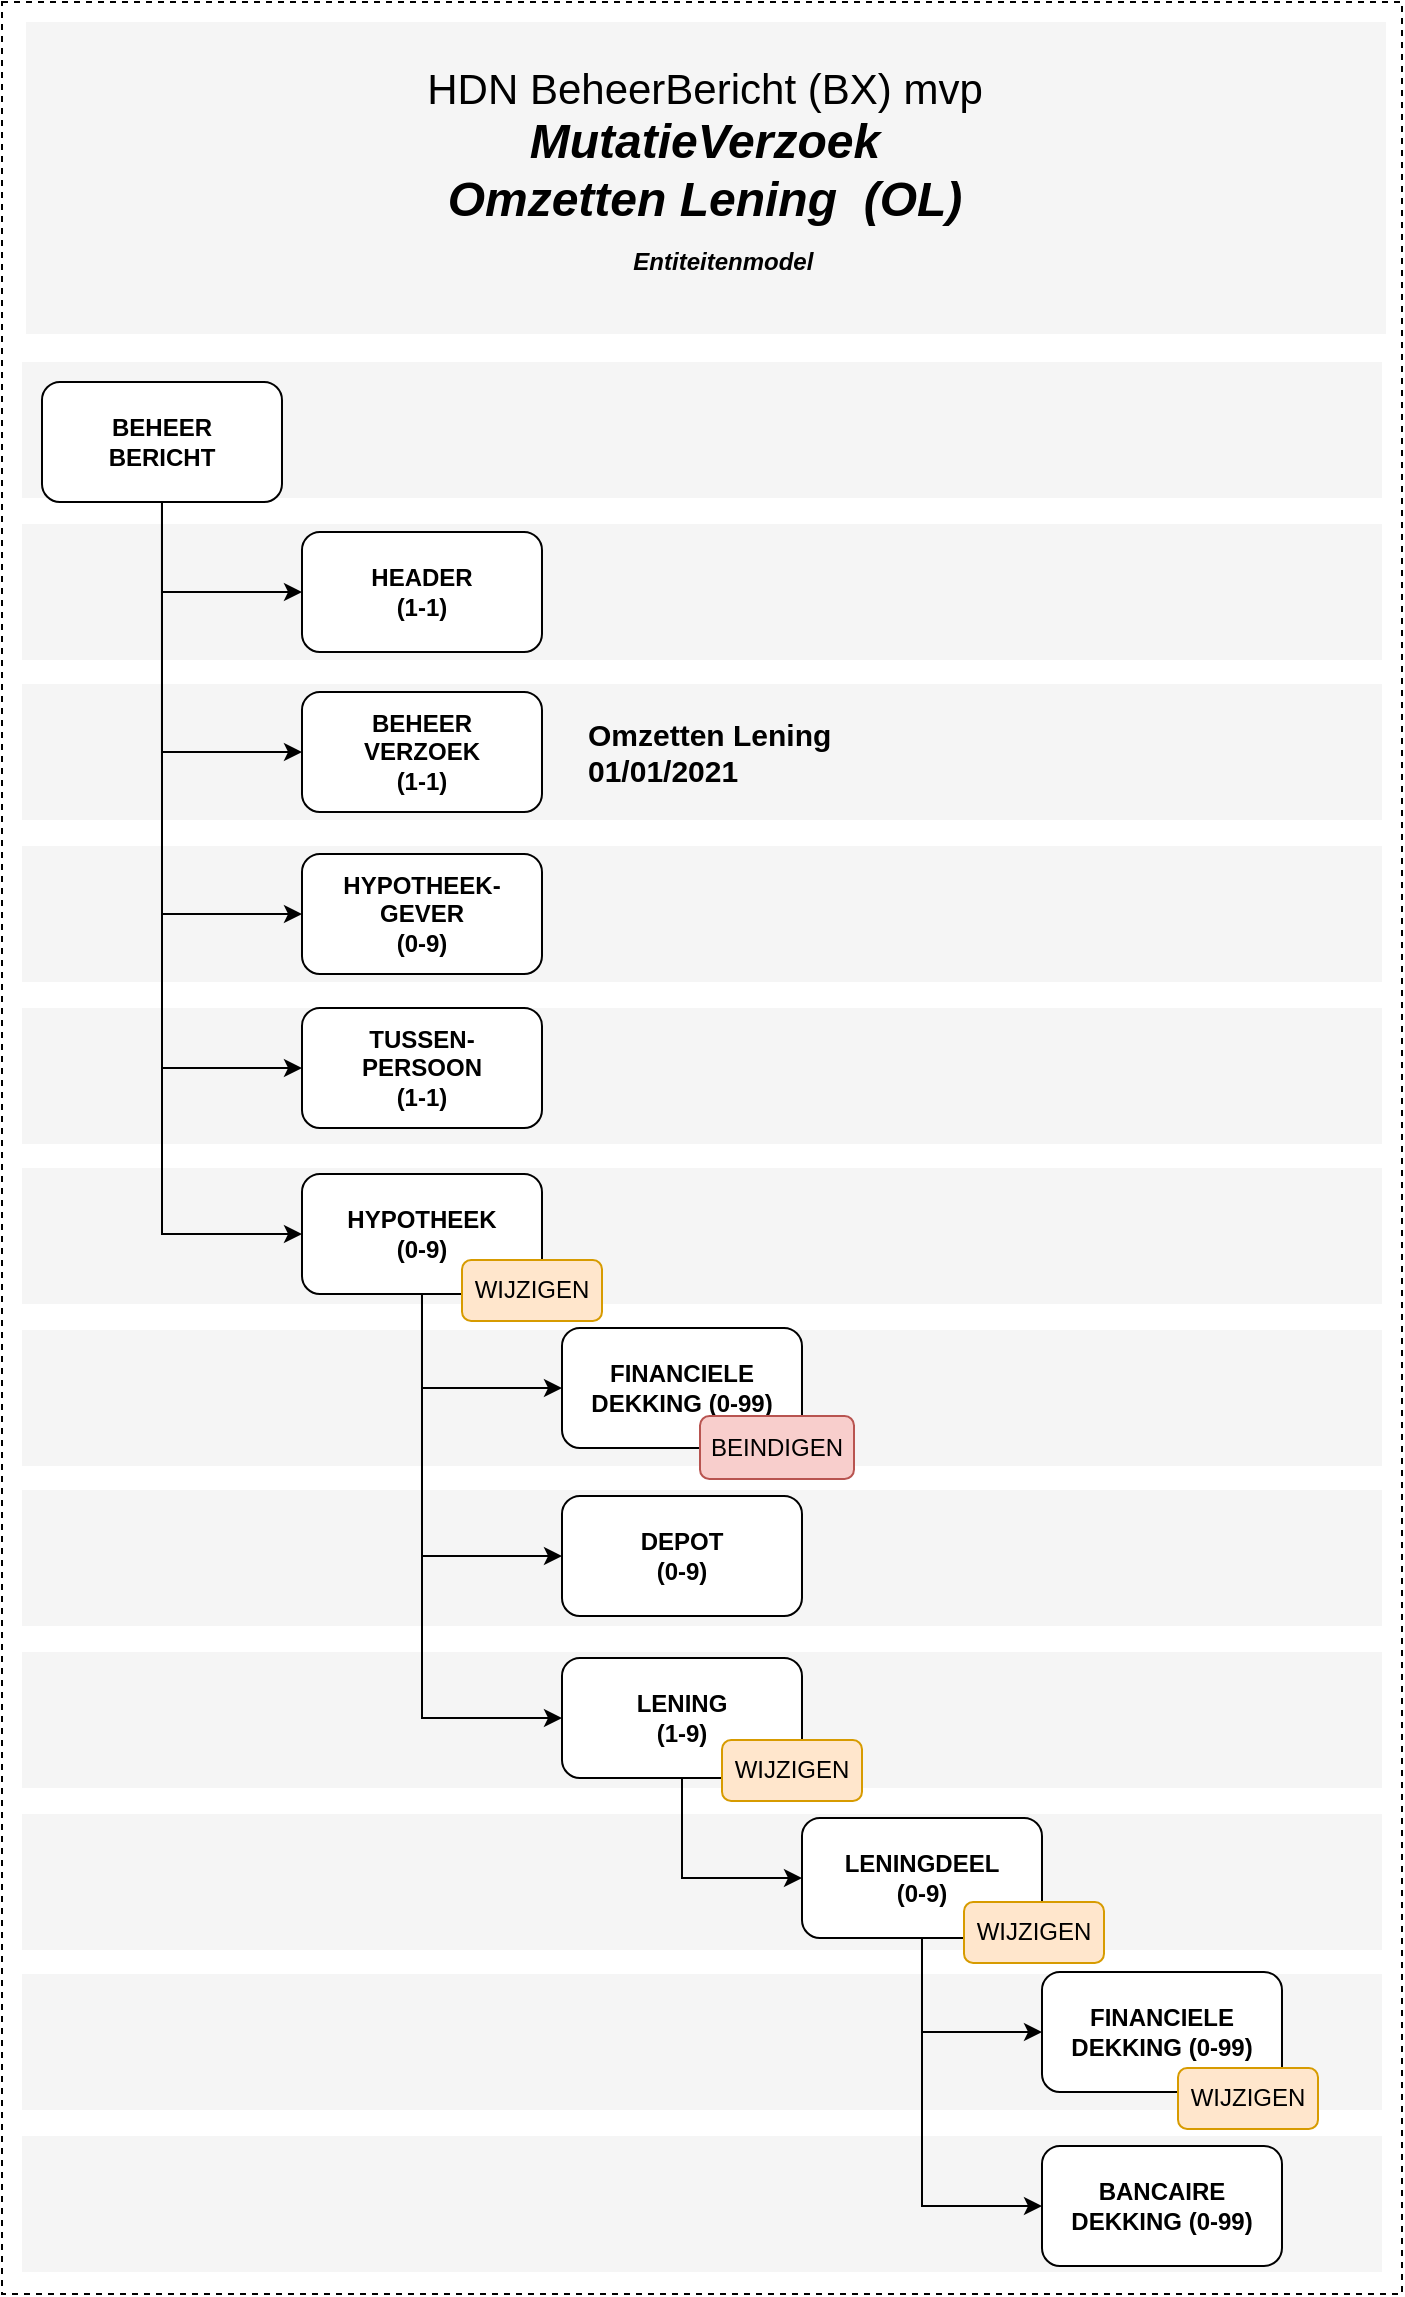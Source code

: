 <mxfile version="13.3.0" type="github" pages="8">
  <diagram name="OmzettenHigh" id="5W6F1nHTlcOH9VOWFjr7">
    <mxGraphModel dx="3637" dy="3217" grid="0" gridSize="10" guides="1" tooltips="1" connect="1" arrows="1" fold="1" page="0" pageScale="1" pageWidth="1169" pageHeight="827" math="0" shadow="0">
      <root>
        <mxCell id="0l8Q5jDnbpzscQWyGeu8-0" />
        <mxCell id="0l8Q5jDnbpzscQWyGeu8-1" parent="0l8Q5jDnbpzscQWyGeu8-0" />
        <mxCell id="0l8Q5jDnbpzscQWyGeu8-122" value="" style="rounded=0;whiteSpace=wrap;html=1;align=left;dashed=1;fillColor=none;glass=0;" parent="0l8Q5jDnbpzscQWyGeu8-1" vertex="1">
          <mxGeometry x="-1370" y="-1730" width="700" height="1146" as="geometry" />
        </mxCell>
        <mxCell id="0l8Q5jDnbpzscQWyGeu8-20" value="" style="rounded=0;whiteSpace=wrap;html=1;fillColor=#f5f5f5;strokeColor=none;fontColor=#333333;" parent="0l8Q5jDnbpzscQWyGeu8-1" vertex="1">
          <mxGeometry x="-1360.0" y="-1389" width="680" height="68" as="geometry" />
        </mxCell>
        <mxCell id="0l8Q5jDnbpzscQWyGeu8-21" value="" style="rounded=0;whiteSpace=wrap;html=1;fillColor=#f5f5f5;strokeColor=none;fontColor=#333333;" parent="0l8Q5jDnbpzscQWyGeu8-1" vertex="1">
          <mxGeometry x="-1360.0" y="-1469" width="680" height="68" as="geometry" />
        </mxCell>
        <mxCell id="0l8Q5jDnbpzscQWyGeu8-22" value="" style="rounded=0;whiteSpace=wrap;html=1;fillColor=#f5f5f5;strokeColor=none;fontColor=#333333;" parent="0l8Q5jDnbpzscQWyGeu8-1" vertex="1">
          <mxGeometry x="-1360.0" y="-1550" width="680" height="68" as="geometry" />
        </mxCell>
        <mxCell id="0l8Q5jDnbpzscQWyGeu8-23" value="" style="rounded=0;whiteSpace=wrap;html=1;fillColor=#f5f5f5;strokeColor=none;fontColor=#333333;" parent="0l8Q5jDnbpzscQWyGeu8-1" vertex="1">
          <mxGeometry x="-1360.0" y="-1147" width="680" height="68" as="geometry" />
        </mxCell>
        <mxCell id="0l8Q5jDnbpzscQWyGeu8-24" value="" style="rounded=0;whiteSpace=wrap;html=1;fillColor=#f5f5f5;strokeColor=none;fontColor=#333333;" parent="0l8Q5jDnbpzscQWyGeu8-1" vertex="1">
          <mxGeometry x="-1360.0" y="-1227" width="680" height="68" as="geometry" />
        </mxCell>
        <mxCell id="0l8Q5jDnbpzscQWyGeu8-25" value="" style="rounded=0;whiteSpace=wrap;html=1;fillColor=#f5f5f5;strokeColor=none;fontColor=#333333;" parent="0l8Q5jDnbpzscQWyGeu8-1" vertex="1">
          <mxGeometry x="-1360.0" y="-1308" width="680" height="68" as="geometry" />
        </mxCell>
        <mxCell id="0l8Q5jDnbpzscQWyGeu8-26" value="" style="rounded=0;whiteSpace=wrap;html=1;fillColor=#f5f5f5;strokeColor=none;fontColor=#333333;" parent="0l8Q5jDnbpzscQWyGeu8-1" vertex="1">
          <mxGeometry x="-1360.0" y="-905" width="680" height="68" as="geometry" />
        </mxCell>
        <mxCell id="0l8Q5jDnbpzscQWyGeu8-27" value="" style="rounded=0;whiteSpace=wrap;html=1;fillColor=#f5f5f5;strokeColor=none;fontColor=#333333;" parent="0l8Q5jDnbpzscQWyGeu8-1" vertex="1">
          <mxGeometry x="-1360.0" y="-986" width="680" height="68" as="geometry" />
        </mxCell>
        <mxCell id="0l8Q5jDnbpzscQWyGeu8-28" value="" style="rounded=0;whiteSpace=wrap;html=1;fillColor=#f5f5f5;strokeColor=none;fontColor=#333333;" parent="0l8Q5jDnbpzscQWyGeu8-1" vertex="1">
          <mxGeometry x="-1360.0" y="-1066" width="680" height="68" as="geometry" />
        </mxCell>
        <mxCell id="0l8Q5jDnbpzscQWyGeu8-29" value="" style="rounded=0;whiteSpace=wrap;html=1;fillColor=#f5f5f5;strokeColor=none;fontColor=#333333;" parent="0l8Q5jDnbpzscQWyGeu8-1" vertex="1">
          <mxGeometry x="-1360" y="-663" width="680" height="68" as="geometry" />
        </mxCell>
        <mxCell id="0l8Q5jDnbpzscQWyGeu8-30" value="" style="rounded=0;whiteSpace=wrap;html=1;fillColor=#f5f5f5;strokeColor=none;fontColor=#333333;" parent="0l8Q5jDnbpzscQWyGeu8-1" vertex="1">
          <mxGeometry x="-1360.0" y="-744" width="680" height="68" as="geometry" />
        </mxCell>
        <mxCell id="0l8Q5jDnbpzscQWyGeu8-31" value="" style="rounded=0;whiteSpace=wrap;html=1;fillColor=#f5f5f5;strokeColor=none;fontColor=#333333;" parent="0l8Q5jDnbpzscQWyGeu8-1" vertex="1">
          <mxGeometry x="-1360.0" y="-824" width="680" height="68" as="geometry" />
        </mxCell>
        <mxCell id="0l8Q5jDnbpzscQWyGeu8-18" style="edgeStyle=orthogonalEdgeStyle;rounded=0;orthogonalLoop=1;jettySize=auto;html=1;exitX=0.5;exitY=1;exitDx=0;exitDy=0;entryX=0;entryY=0.5;entryDx=0;entryDy=0;" parent="0l8Q5jDnbpzscQWyGeu8-1" source="0l8Q5jDnbpzscQWyGeu8-19" target="0l8Q5jDnbpzscQWyGeu8-96" edge="1">
          <mxGeometry relative="1" as="geometry" />
        </mxCell>
        <mxCell id="0l8Q5jDnbpzscQWyGeu8-19" value="LENING&lt;br&gt;(1-9)" style="rounded=1;whiteSpace=wrap;html=1;fontStyle=1;" parent="0l8Q5jDnbpzscQWyGeu8-1" vertex="1">
          <mxGeometry x="-1090.003" y="-902" width="120" height="60" as="geometry" />
        </mxCell>
        <mxCell id="0l8Q5jDnbpzscQWyGeu8-42" value="HYPOTHEEK-&lt;br&gt;GEVER&lt;br&gt;(0-9)" style="rounded=1;whiteSpace=wrap;html=1;fontStyle=1;" parent="0l8Q5jDnbpzscQWyGeu8-1" vertex="1">
          <mxGeometry x="-1220.003" y="-1304" width="120" height="60" as="geometry" />
        </mxCell>
        <mxCell id="0l8Q5jDnbpzscQWyGeu8-43" style="edgeStyle=orthogonalEdgeStyle;rounded=0;orthogonalLoop=1;jettySize=auto;html=1;exitX=0.5;exitY=1;exitDx=0;exitDy=0;entryX=0;entryY=0.5;entryDx=0;entryDy=0;" parent="0l8Q5jDnbpzscQWyGeu8-1" source="0l8Q5jDnbpzscQWyGeu8-48" target="0l8Q5jDnbpzscQWyGeu8-51" edge="1">
          <mxGeometry relative="1" as="geometry" />
        </mxCell>
        <mxCell id="0l8Q5jDnbpzscQWyGeu8-44" style="edgeStyle=orthogonalEdgeStyle;rounded=0;orthogonalLoop=1;jettySize=auto;html=1;exitX=0.5;exitY=1;exitDx=0;exitDy=0;entryX=0;entryY=0.5;entryDx=0;entryDy=0;" parent="0l8Q5jDnbpzscQWyGeu8-1" source="0l8Q5jDnbpzscQWyGeu8-48" target="0l8Q5jDnbpzscQWyGeu8-50" edge="1">
          <mxGeometry relative="1" as="geometry" />
        </mxCell>
        <mxCell id="0l8Q5jDnbpzscQWyGeu8-45" style="edgeStyle=orthogonalEdgeStyle;rounded=0;orthogonalLoop=1;jettySize=auto;html=1;exitX=0.5;exitY=1;exitDx=0;exitDy=0;entryX=0;entryY=0.5;entryDx=0;entryDy=0;" parent="0l8Q5jDnbpzscQWyGeu8-1" source="0l8Q5jDnbpzscQWyGeu8-48" target="0l8Q5jDnbpzscQWyGeu8-42" edge="1">
          <mxGeometry relative="1" as="geometry" />
        </mxCell>
        <mxCell id="0l8Q5jDnbpzscQWyGeu8-46" style="edgeStyle=orthogonalEdgeStyle;rounded=0;orthogonalLoop=1;jettySize=auto;html=1;exitX=0.5;exitY=1;exitDx=0;exitDy=0;entryX=0;entryY=0.5;entryDx=0;entryDy=0;" parent="0l8Q5jDnbpzscQWyGeu8-1" source="0l8Q5jDnbpzscQWyGeu8-48" target="0l8Q5jDnbpzscQWyGeu8-54" edge="1">
          <mxGeometry relative="1" as="geometry" />
        </mxCell>
        <mxCell id="0l8Q5jDnbpzscQWyGeu8-47" style="edgeStyle=orthogonalEdgeStyle;rounded=0;orthogonalLoop=1;jettySize=auto;html=1;exitX=0.5;exitY=1;exitDx=0;exitDy=0;entryX=0;entryY=0.5;entryDx=0;entryDy=0;" parent="0l8Q5jDnbpzscQWyGeu8-1" source="0l8Q5jDnbpzscQWyGeu8-48" target="0l8Q5jDnbpzscQWyGeu8-59" edge="1">
          <mxGeometry relative="1" as="geometry" />
        </mxCell>
        <mxCell id="0l8Q5jDnbpzscQWyGeu8-48" value="BEHEER&lt;br&gt;BERICHT" style="rounded=1;whiteSpace=wrap;html=1;fontStyle=1;" parent="0l8Q5jDnbpzscQWyGeu8-1" vertex="1">
          <mxGeometry x="-1350.003" y="-1540" width="120" height="60" as="geometry" />
        </mxCell>
        <mxCell id="0l8Q5jDnbpzscQWyGeu8-50" value="BEHEER&lt;br&gt;VERZOEK&lt;br&gt;(1-1)" style="rounded=1;whiteSpace=wrap;html=1;fontStyle=1;" parent="0l8Q5jDnbpzscQWyGeu8-1" vertex="1">
          <mxGeometry x="-1220.003" y="-1385" width="120" height="60" as="geometry" />
        </mxCell>
        <mxCell id="0l8Q5jDnbpzscQWyGeu8-51" value="HEADER&lt;br&gt;(1-1)" style="rounded=1;whiteSpace=wrap;html=1;fontStyle=1;" parent="0l8Q5jDnbpzscQWyGeu8-1" vertex="1">
          <mxGeometry x="-1220.003" y="-1465" width="120" height="60" as="geometry" />
        </mxCell>
        <mxCell id="0l8Q5jDnbpzscQWyGeu8-54" value="TUSSEN-&lt;br&gt;PERSOON&lt;br&gt;(1-1)" style="rounded=1;whiteSpace=wrap;html=1;fontStyle=1;" parent="0l8Q5jDnbpzscQWyGeu8-1" vertex="1">
          <mxGeometry x="-1220.003" y="-1227" width="120" height="60" as="geometry" />
        </mxCell>
        <mxCell id="0l8Q5jDnbpzscQWyGeu8-55" style="edgeStyle=orthogonalEdgeStyle;rounded=0;orthogonalLoop=1;jettySize=auto;html=1;exitX=0.5;exitY=1;exitDx=0;exitDy=0;entryX=0;entryY=0.5;entryDx=0;entryDy=0;" parent="0l8Q5jDnbpzscQWyGeu8-1" source="0l8Q5jDnbpzscQWyGeu8-59" target="0l8Q5jDnbpzscQWyGeu8-70" edge="1">
          <mxGeometry relative="1" as="geometry" />
        </mxCell>
        <mxCell id="0l8Q5jDnbpzscQWyGeu8-56" style="edgeStyle=orthogonalEdgeStyle;rounded=0;orthogonalLoop=1;jettySize=auto;html=1;exitX=0.5;exitY=1;exitDx=0;exitDy=0;entryX=0;entryY=0.5;entryDx=0;entryDy=0;" parent="0l8Q5jDnbpzscQWyGeu8-1" source="0l8Q5jDnbpzscQWyGeu8-59" target="0l8Q5jDnbpzscQWyGeu8-78" edge="1">
          <mxGeometry relative="1" as="geometry" />
        </mxCell>
        <mxCell id="0l8Q5jDnbpzscQWyGeu8-57" style="edgeStyle=orthogonalEdgeStyle;rounded=0;orthogonalLoop=1;jettySize=auto;html=1;exitX=0.5;exitY=1;exitDx=0;exitDy=0;entryX=0;entryY=0.5;entryDx=0;entryDy=0;" parent="0l8Q5jDnbpzscQWyGeu8-1" source="0l8Q5jDnbpzscQWyGeu8-59" target="0l8Q5jDnbpzscQWyGeu8-19" edge="1">
          <mxGeometry relative="1" as="geometry" />
        </mxCell>
        <mxCell id="0l8Q5jDnbpzscQWyGeu8-59" value="HYPOTHEEK&lt;br&gt;(0-9)" style="rounded=1;whiteSpace=wrap;html=1;fontStyle=1;" parent="0l8Q5jDnbpzscQWyGeu8-1" vertex="1">
          <mxGeometry x="-1220.003" y="-1144" width="120" height="60" as="geometry" />
        </mxCell>
        <mxCell id="0l8Q5jDnbpzscQWyGeu8-70" value="FINANCIELE DEKKING (0-99)" style="rounded=1;whiteSpace=wrap;html=1;fontStyle=1;" parent="0l8Q5jDnbpzscQWyGeu8-1" vertex="1">
          <mxGeometry x="-1090.003" y="-1067" width="120" height="60" as="geometry" />
        </mxCell>
        <mxCell id="0l8Q5jDnbpzscQWyGeu8-78" value="DEPOT&lt;br&gt;(0-9)" style="rounded=1;whiteSpace=wrap;html=1;fontStyle=1;" parent="0l8Q5jDnbpzscQWyGeu8-1" vertex="1">
          <mxGeometry x="-1090.003" y="-983" width="120" height="60" as="geometry" />
        </mxCell>
        <mxCell id="0l8Q5jDnbpzscQWyGeu8-95" style="edgeStyle=orthogonalEdgeStyle;rounded=0;orthogonalLoop=1;jettySize=auto;html=1;exitX=0.5;exitY=1;exitDx=0;exitDy=0;entryX=0;entryY=0.5;entryDx=0;entryDy=0;" parent="0l8Q5jDnbpzscQWyGeu8-1" source="0l8Q5jDnbpzscQWyGeu8-96" target="0l8Q5jDnbpzscQWyGeu8-117" edge="1">
          <mxGeometry relative="1" as="geometry" />
        </mxCell>
        <mxCell id="t6vlTAMbNDWTgEM7hX5D-2" style="edgeStyle=orthogonalEdgeStyle;rounded=0;orthogonalLoop=1;jettySize=auto;html=1;exitX=0.5;exitY=1;exitDx=0;exitDy=0;entryX=0;entryY=0.5;entryDx=0;entryDy=0;endArrow=classic;endFill=1;fontSize=16;" parent="0l8Q5jDnbpzscQWyGeu8-1" source="0l8Q5jDnbpzscQWyGeu8-96" target="t6vlTAMbNDWTgEM7hX5D-1" edge="1">
          <mxGeometry relative="1" as="geometry" />
        </mxCell>
        <mxCell id="0l8Q5jDnbpzscQWyGeu8-96" value="LENINGDEEL&lt;br&gt;(0-9)" style="rounded=1;whiteSpace=wrap;html=1;fontStyle=1;" parent="0l8Q5jDnbpzscQWyGeu8-1" vertex="1">
          <mxGeometry x="-970.003" y="-822" width="120" height="60" as="geometry" />
        </mxCell>
        <mxCell id="0l8Q5jDnbpzscQWyGeu8-117" value="FINANCIELE DEKKING (0-99)" style="rounded=1;whiteSpace=wrap;html=1;fontStyle=1;" parent="0l8Q5jDnbpzscQWyGeu8-1" vertex="1">
          <mxGeometry x="-850.003" y="-745" width="120" height="60" as="geometry" />
        </mxCell>
        <mxCell id="0l8Q5jDnbpzscQWyGeu8-121" value="" style="rounded=0;whiteSpace=wrap;html=1;fillColor=#f5f5f5;strokeColor=none;fontColor=#333333;" parent="0l8Q5jDnbpzscQWyGeu8-1" vertex="1">
          <mxGeometry x="-1358" y="-1720" width="680" height="156" as="geometry" />
        </mxCell>
        <mxCell id="0l8Q5jDnbpzscQWyGeu8-123" value="" style="group" parent="0l8Q5jDnbpzscQWyGeu8-1" vertex="1" connectable="0">
          <mxGeometry x="-1351" y="-1712" width="670" height="140" as="geometry" />
        </mxCell>
        <mxCell id="0l8Q5jDnbpzscQWyGeu8-124" value="&lt;font style=&quot;font-size: 21px&quot;&gt;HDN BeheerBericht (BX) mvp&lt;br&gt;&lt;/font&gt;&lt;span style=&quot;font-size: 24px&quot;&gt;&lt;b&gt;&lt;i&gt;MutatieVerzoek&lt;br&gt;Omzetten Lening&amp;nbsp;&lt;/i&gt;&lt;/b&gt;&lt;/span&gt;&lt;b style=&quot;font-size: 24px&quot;&gt;&lt;i&gt;&amp;nbsp;(OL)&lt;/i&gt;&lt;/b&gt;" style="text;html=1;strokeColor=none;fillColor=none;align=center;verticalAlign=middle;whiteSpace=wrap;rounded=0;" parent="0l8Q5jDnbpzscQWyGeu8-123" vertex="1">
          <mxGeometry y="17" width="664.766" height="74.468" as="geometry" />
        </mxCell>
        <mxCell id="0l8Q5jDnbpzscQWyGeu8-125" value="&lt;font&gt;&lt;b&gt;&lt;i&gt;&amp;nbsp;Entiteitenmodel&lt;/i&gt;&lt;/b&gt;&lt;br&gt;&lt;/font&gt;" style="text;html=1;strokeColor=none;fillColor=none;align=center;verticalAlign=middle;whiteSpace=wrap;rounded=0;" parent="0l8Q5jDnbpzscQWyGeu8-123" vertex="1">
          <mxGeometry x="10.469" y="84.894" width="659.531" height="55.106" as="geometry" />
        </mxCell>
        <mxCell id="t6vlTAMbNDWTgEM7hX5D-1" value="BANCAIRE DEKKING (0-99)" style="rounded=1;whiteSpace=wrap;html=1;fontStyle=1;" parent="0l8Q5jDnbpzscQWyGeu8-1" vertex="1">
          <mxGeometry x="-850.003" y="-658" width="120" height="60" as="geometry" />
        </mxCell>
        <mxCell id="hwEzDx8mNQfKx5TM8SPA-0" value="Omzetten Lening&lt;br style=&quot;font-size: 15px;&quot;&gt;01/01/2021" style="text;html=1;strokeColor=none;fillColor=none;align=left;verticalAlign=middle;whiteSpace=wrap;rounded=0;fontStyle=1;fontSize=15;" vertex="1" parent="0l8Q5jDnbpzscQWyGeu8-1">
          <mxGeometry x="-1079" y="-1365" width="147" height="20" as="geometry" />
        </mxCell>
        <mxCell id="GuaXa_C0MENZurXYS8FD-0" value="&lt;span style=&quot;font-weight: 400&quot;&gt;WIJZIGEN&lt;/span&gt;" style="rounded=1;whiteSpace=wrap;html=1;fontStyle=1;fillColor=#ffe6cc;strokeColor=#d79b00;" vertex="1" parent="0l8Q5jDnbpzscQWyGeu8-1">
          <mxGeometry x="-1140" y="-1101" width="70" height="30.5" as="geometry" />
        </mxCell>
        <mxCell id="GuaXa_C0MENZurXYS8FD-2" value="&lt;span style=&quot;font-weight: 400&quot;&gt;WIJZIGEN&lt;/span&gt;" style="rounded=1;whiteSpace=wrap;html=1;fontStyle=1;fillColor=#ffe6cc;strokeColor=#d79b00;" vertex="1" parent="0l8Q5jDnbpzscQWyGeu8-1">
          <mxGeometry x="-1010" y="-861" width="70" height="30.5" as="geometry" />
        </mxCell>
        <mxCell id="GuaXa_C0MENZurXYS8FD-3" value="&lt;span style=&quot;font-weight: 400&quot;&gt;BEINDIGEN&lt;/span&gt;" style="rounded=1;whiteSpace=wrap;html=1;fontStyle=1;fillColor=#f8cecc;strokeColor=#b85450;" vertex="1" parent="0l8Q5jDnbpzscQWyGeu8-1">
          <mxGeometry x="-1021" y="-1023" width="77" height="31.5" as="geometry" />
        </mxCell>
        <mxCell id="GuaXa_C0MENZurXYS8FD-4" value="&lt;span style=&quot;font-weight: 400&quot;&gt;WIJZIGEN&lt;/span&gt;" style="rounded=1;whiteSpace=wrap;html=1;fontStyle=1;fillColor=#ffe6cc;strokeColor=#d79b00;" vertex="1" parent="0l8Q5jDnbpzscQWyGeu8-1">
          <mxGeometry x="-889" y="-780" width="70" height="30.5" as="geometry" />
        </mxCell>
        <mxCell id="GuaXa_C0MENZurXYS8FD-5" value="&lt;span style=&quot;font-weight: 400&quot;&gt;WIJZIGEN&lt;/span&gt;" style="rounded=1;whiteSpace=wrap;html=1;fontStyle=1;fillColor=#ffe6cc;strokeColor=#d79b00;" vertex="1" parent="0l8Q5jDnbpzscQWyGeu8-1">
          <mxGeometry x="-782" y="-697" width="70" height="30.5" as="geometry" />
        </mxCell>
      </root>
    </mxGraphModel>
  </diagram>
  <diagram id="kEksSi-a8bFNBdBn-7cn" name="PatroonConcept">
    <mxGraphModel dx="2253" dy="2021" grid="0" gridSize="10" guides="1" tooltips="1" connect="1" arrows="1" fold="1" page="1" pageScale="1" pageWidth="827" pageHeight="1169" math="0" shadow="0">
      <root>
        <mxCell id="SHWlY8es64aqo-5oXrSn-0" />
        <mxCell id="SHWlY8es64aqo-5oXrSn-1" parent="SHWlY8es64aqo-5oXrSn-0" />
        <mxCell id="tqrtxSNdwOFYE5Qj05r3-42" value="" style="rounded=0;whiteSpace=wrap;html=1;" parent="SHWlY8es64aqo-5oXrSn-1" vertex="1">
          <mxGeometry x="-816" y="-518" width="814" height="510" as="geometry" />
        </mxCell>
        <mxCell id="tqrtxSNdwOFYE5Qj05r3-15" value="" style="rounded=1;whiteSpace=wrap;html=1;fontSize=14;strokeColor=none;fillColor=#f5f5f5;fontColor=#333333;" parent="SHWlY8es64aqo-5oXrSn-1" vertex="1">
          <mxGeometry x="-811.5" y="-515" width="808.5" height="84" as="geometry" />
        </mxCell>
        <mxCell id="tqrtxSNdwOFYE5Qj05r3-16" value="" style="rounded=1;whiteSpace=wrap;html=1;fontSize=14;strokeColor=none;fillColor=#f5f5f5;fontColor=#333333;" parent="SHWlY8es64aqo-5oXrSn-1" vertex="1">
          <mxGeometry x="-813.5" y="-399" width="810.5" height="84" as="geometry" />
        </mxCell>
        <mxCell id="tqrtxSNdwOFYE5Qj05r3-17" value="" style="rounded=1;whiteSpace=wrap;html=1;fontSize=14;strokeColor=none;fillColor=#f5f5f5;fontColor=#333333;" parent="SHWlY8es64aqo-5oXrSn-1" vertex="1">
          <mxGeometry x="-813.5" y="-288" width="810.5" height="84" as="geometry" />
        </mxCell>
        <mxCell id="tqrtxSNdwOFYE5Qj05r3-18" value="" style="rounded=1;whiteSpace=wrap;html=1;fontSize=14;strokeColor=none;fillColor=#f5f5f5;fontColor=#333333;" parent="SHWlY8es64aqo-5oXrSn-1" vertex="1">
          <mxGeometry x="-816.0" y="-172" width="813" height="84" as="geometry" />
        </mxCell>
        <mxCell id="tqrtxSNdwOFYE5Qj05r3-19" value="" style="rounded=1;whiteSpace=wrap;html=1;fontSize=14;strokeColor=none;fillColor=#f5f5f5;fontColor=#333333;" parent="SHWlY8es64aqo-5oXrSn-1" vertex="1">
          <mxGeometry x="-814.5" y="-172" width="811.5" height="158.5" as="geometry" />
        </mxCell>
        <mxCell id="SHWlY8es64aqo-5oXrSn-16" value="" style="rounded=0;whiteSpace=wrap;html=1;" parent="SHWlY8es64aqo-5oXrSn-1" vertex="1">
          <mxGeometry x="-817" y="-970" width="814" height="409" as="geometry" />
        </mxCell>
        <mxCell id="SHWlY8es64aqo-5oXrSn-11" style="edgeStyle=orthogonalEdgeStyle;rounded=0;orthogonalLoop=1;jettySize=auto;html=1;exitX=1;exitY=0.5;exitDx=0;exitDy=0;entryX=0;entryY=0.5;entryDx=0;entryDy=0;dashed=1;" parent="SHWlY8es64aqo-5oXrSn-1" source="SHWlY8es64aqo-5oXrSn-2" target="SHWlY8es64aqo-5oXrSn-5" edge="1">
          <mxGeometry relative="1" as="geometry" />
        </mxCell>
        <mxCell id="SHWlY8es64aqo-5oXrSn-12" style="edgeStyle=orthogonalEdgeStyle;rounded=0;orthogonalLoop=1;jettySize=auto;html=1;exitX=0.5;exitY=1;exitDx=0;exitDy=0;entryX=0;entryY=0.5;entryDx=0;entryDy=0;" parent="SHWlY8es64aqo-5oXrSn-1" source="SHWlY8es64aqo-5oXrSn-2" target="SHWlY8es64aqo-5oXrSn-3" edge="1">
          <mxGeometry relative="1" as="geometry" />
        </mxCell>
        <mxCell id="SHWlY8es64aqo-5oXrSn-13" style="edgeStyle=orthogonalEdgeStyle;rounded=0;orthogonalLoop=1;jettySize=auto;html=1;exitX=0.5;exitY=1;exitDx=0;exitDy=0;entryX=0;entryY=0.5;entryDx=0;entryDy=0;" parent="SHWlY8es64aqo-5oXrSn-1" source="SHWlY8es64aqo-5oXrSn-2" target="SHWlY8es64aqo-5oXrSn-4" edge="1">
          <mxGeometry relative="1" as="geometry" />
        </mxCell>
        <mxCell id="tqrtxSNdwOFYE5Qj05r3-5" style="edgeStyle=orthogonalEdgeStyle;rounded=0;orthogonalLoop=1;jettySize=auto;html=1;exitX=0.25;exitY=1;exitDx=0;exitDy=0;entryX=0.25;entryY=0;entryDx=0;entryDy=0;dashed=1;endArrow=none;endFill=0;" parent="SHWlY8es64aqo-5oXrSn-1" source="SHWlY8es64aqo-5oXrSn-2" target="SHWlY8es64aqo-5oXrSn-7" edge="1">
          <mxGeometry relative="1" as="geometry" />
        </mxCell>
        <mxCell id="SHWlY8es64aqo-5oXrSn-2" value="&lt;span style=&quot;font-weight: 400&quot;&gt;BESTAAND:&lt;br&gt;&lt;/span&gt;INFORMATIE OVER BESTAANDE ENTITEIT (0-99)" style="rounded=1;whiteSpace=wrap;html=1;fontStyle=1;fillColor=#e1d5e7;strokeColor=#9673a6;" parent="SHWlY8es64aqo-5oXrSn-1" vertex="1">
          <mxGeometry x="-678.003" y="-874.0" width="120" height="60" as="geometry" />
        </mxCell>
        <mxCell id="tqrtxSNdwOFYE5Qj05r3-6" style="edgeStyle=orthogonalEdgeStyle;rounded=0;orthogonalLoop=1;jettySize=auto;html=1;exitX=0.25;exitY=1;exitDx=0;exitDy=0;dashed=1;endArrow=none;endFill=0;entryX=0.25;entryY=0;entryDx=0;entryDy=0;" parent="SHWlY8es64aqo-5oXrSn-1" source="SHWlY8es64aqo-5oXrSn-3" target="SHWlY8es64aqo-5oXrSn-4" edge="1">
          <mxGeometry relative="1" as="geometry" />
        </mxCell>
        <mxCell id="SHWlY8es64aqo-5oXrSn-3" value="&lt;span style=&quot;font-weight: 400&quot;&gt;WIJZIGEN:&lt;br&gt;&lt;/span&gt;WIJZIGEN BESTAANDE ENTITEIT&lt;br&gt;(0-9)" style="rounded=1;whiteSpace=wrap;html=1;fontStyle=1;fillColor=#ffe6cc;strokeColor=#d79b00;" parent="SHWlY8es64aqo-5oXrSn-1" vertex="1">
          <mxGeometry x="-548.003" y="-795" width="120" height="60" as="geometry" />
        </mxCell>
        <mxCell id="SHWlY8es64aqo-5oXrSn-4" value="&lt;span style=&quot;font-weight: 400&quot;&gt;BEINDIGEN:&lt;br&gt;&lt;/span&gt;BEINDIGEN ENTITEIT&lt;br&gt;(0-9)" style="rounded=1;whiteSpace=wrap;html=1;fontStyle=1;fillColor=#f8cecc;strokeColor=#b85450;" parent="SHWlY8es64aqo-5oXrSn-1" vertex="1">
          <mxGeometry x="-548.003" y="-715" width="120" height="60" as="geometry" />
        </mxCell>
        <mxCell id="SHWlY8es64aqo-5oXrSn-5" value="ENTITEIT&lt;br&gt;ONGEWIJZIGD&lt;br&gt;VOORTZETTEN" style="rounded=1;whiteSpace=wrap;html=1;fontStyle=0;dashed=1;" parent="SHWlY8es64aqo-5oXrSn-1" vertex="1">
          <mxGeometry x="-418.003" y="-874.0" width="120" height="60" as="geometry" />
        </mxCell>
        <mxCell id="SHWlY8es64aqo-5oXrSn-14" style="edgeStyle=orthogonalEdgeStyle;rounded=0;orthogonalLoop=1;jettySize=auto;html=1;exitX=0.5;exitY=1;exitDx=0;exitDy=0;entryX=0;entryY=0.5;entryDx=0;entryDy=0;" parent="SHWlY8es64aqo-5oXrSn-1" source="SHWlY8es64aqo-5oXrSn-6" target="SHWlY8es64aqo-5oXrSn-2" edge="1">
          <mxGeometry relative="1" as="geometry" />
        </mxCell>
        <mxCell id="SHWlY8es64aqo-5oXrSn-15" style="edgeStyle=orthogonalEdgeStyle;rounded=0;orthogonalLoop=1;jettySize=auto;html=1;exitX=0.5;exitY=1;exitDx=0;exitDy=0;entryX=0;entryY=0.5;entryDx=0;entryDy=0;" parent="SHWlY8es64aqo-5oXrSn-1" source="SHWlY8es64aqo-5oXrSn-6" target="SHWlY8es64aqo-5oXrSn-7" edge="1">
          <mxGeometry relative="1" as="geometry" />
        </mxCell>
        <mxCell id="SHWlY8es64aqo-5oXrSn-6" value="ENTITEIT&lt;br&gt;(0-99)" style="rounded=1;whiteSpace=wrap;html=1;fontStyle=1;" parent="SHWlY8es64aqo-5oXrSn-1" vertex="1">
          <mxGeometry x="-798.003" y="-956" width="120" height="60" as="geometry" />
        </mxCell>
        <mxCell id="SHWlY8es64aqo-5oXrSn-7" value="&lt;span style=&quot;font-weight: 400&quot;&gt;NIEUW:&lt;br&gt;&lt;/span&gt;AANVRAGEN NIEUWE ENTITEIT&lt;br&gt;(1-99)" style="rounded=1;whiteSpace=wrap;html=1;fontStyle=1;fillColor=#d5e8d4;strokeColor=#82b366;" parent="SHWlY8es64aqo-5oXrSn-1" vertex="1">
          <mxGeometry x="-678.003" y="-635" width="120" height="60" as="geometry" />
        </mxCell>
        <mxCell id="SHWlY8es64aqo-5oXrSn-17" value="&lt;span style=&quot;font-weight: 400&quot;&gt;BESTAAND:&lt;br&gt;&lt;/span&gt;INFORMATIE OVER ENTITEIT (0-99)" style="rounded=1;whiteSpace=wrap;html=1;fontStyle=1;fillColor=#e1d5e7;strokeColor=#9673a6;" parent="SHWlY8es64aqo-5oXrSn-1" vertex="1">
          <mxGeometry x="-535.503" y="-392.5" width="120" height="60" as="geometry" />
        </mxCell>
        <mxCell id="tqrtxSNdwOFYE5Qj05r3-1" value="&lt;span style=&quot;font-weight: 400&quot;&gt;WIJZIGEN:&lt;br&gt;&lt;/span&gt;WIJZIGEN BESTAANDE ENTITEIT (0-9)" style="rounded=1;whiteSpace=wrap;html=1;fontStyle=1;fillColor=#ffe6cc;strokeColor=#d79b00;" parent="SHWlY8es64aqo-5oXrSn-1" vertex="1">
          <mxGeometry x="-536.503" y="-157.25" width="120" height="60" as="geometry" />
        </mxCell>
        <mxCell id="tqrtxSNdwOFYE5Qj05r3-3" value="&lt;span style=&quot;font-weight: 400&quot;&gt;NIEUW:&lt;br&gt;&lt;/span&gt;AANVRAAG NIEUWE ENTITEIT&lt;br&gt;(1-99)" style="rounded=1;whiteSpace=wrap;html=1;fontStyle=1;fillColor=#d5e8d4;strokeColor=#82b366;" parent="SHWlY8es64aqo-5oXrSn-1" vertex="1">
          <mxGeometry x="-535.503" y="-276" width="120" height="60" as="geometry" />
        </mxCell>
        <mxCell id="tqrtxSNdwOFYE5Qj05r3-7" value="Bijv uit IX of andere bronnen" style="text;html=1;strokeColor=none;fillColor=none;align=center;verticalAlign=middle;whiteSpace=wrap;rounded=0;fontSize=14;" parent="SHWlY8es64aqo-5oXrSn-1" vertex="1">
          <mxGeometry x="-646.5" y="-372.5" width="79" height="20" as="geometry" />
        </mxCell>
        <mxCell id="tqrtxSNdwOFYE5Qj05r3-8" value="Volgens regels uit AX" style="text;html=1;strokeColor=none;fillColor=none;align=center;verticalAlign=middle;whiteSpace=wrap;rounded=0;fontSize=14;" parent="SHWlY8es64aqo-5oXrSn-1" vertex="1">
          <mxGeometry x="-655.5" y="-256" width="79" height="20" as="geometry" />
        </mxCell>
        <mxCell id="tqrtxSNdwOFYE5Qj05r3-9" value="&lt;span style=&quot;background-color: rgb(255 , 255 , 0)&quot;&gt;Nieuw te definieren in BX&lt;/span&gt;" style="text;html=1;strokeColor=none;fillColor=none;align=center;verticalAlign=middle;whiteSpace=wrap;rounded=0;fontSize=14;" parent="SHWlY8es64aqo-5oXrSn-1" vertex="1">
          <mxGeometry x="-647.5" y="-108.25" width="79" height="20" as="geometry" />
        </mxCell>
        <mxCell id="tqrtxSNdwOFYE5Qj05r3-10" value="&lt;span style=&quot;font-weight: 400&quot;&gt;BEINDIGEN:&lt;br&gt;&lt;/span&gt;BEINDIGEN ENTITEIT&lt;br&gt;(0-9)" style="rounded=1;whiteSpace=wrap;html=1;fontStyle=1;fillColor=#f8cecc;strokeColor=#b85450;" parent="SHWlY8es64aqo-5oXrSn-1" vertex="1">
          <mxGeometry x="-536.503" y="-88.25" width="120" height="60" as="geometry" />
        </mxCell>
        <mxCell id="tqrtxSNdwOFYE5Qj05r3-13" value="ENTITEIT&lt;br&gt;(0-99)" style="rounded=1;whiteSpace=wrap;html=1;fontStyle=1;" parent="SHWlY8es64aqo-5oXrSn-1" vertex="1">
          <mxGeometry x="-535.503" y="-507" width="120" height="60" as="geometry" />
        </mxCell>
        <mxCell id="tqrtxSNdwOFYE5Qj05r3-14" value="Generieke entiteit uit de standaard (liefst op basis van IX model)" style="text;html=1;strokeColor=none;fillColor=none;align=center;verticalAlign=middle;whiteSpace=wrap;rounded=0;fontSize=14;" parent="SHWlY8es64aqo-5oXrSn-1" vertex="1">
          <mxGeometry x="-706.5" y="-487" width="153" height="20" as="geometry" />
        </mxCell>
        <mxCell id="tqrtxSNdwOFYE5Qj05r3-30" value="Conceptueel model&amp;nbsp;&amp;nbsp;&lt;span style=&quot;font-weight: normal&quot;&gt;(combinatie informatie+aanvragen+wijzigingen)&lt;/span&gt;" style="text;html=1;strokeColor=none;fillColor=none;align=left;verticalAlign=middle;whiteSpace=wrap;rounded=0;fontSize=16;fontStyle=1" parent="SHWlY8es64aqo-5oXrSn-1" vertex="1">
          <mxGeometry x="-817" y="-993" width="543" height="20" as="geometry" />
        </mxCell>
        <mxCell id="tqrtxSNdwOFYE5Qj05r3-31" value="Legenda conceptueel model" style="text;html=1;strokeColor=none;fillColor=none;align=left;verticalAlign=middle;whiteSpace=wrap;rounded=0;fontSize=16;fontStyle=1" parent="SHWlY8es64aqo-5oXrSn-1" vertex="1">
          <mxGeometry x="-817" y="-543" width="543" height="20" as="geometry" />
        </mxCell>
        <mxCell id="efTSTSmpnSCLEWsvobSZ-0" value="" style="rounded=0;whiteSpace=wrap;html=1;fillColor=#f5f5f5;strokeColor=none;fontColor=#333333;" parent="SHWlY8es64aqo-5oXrSn-1" vertex="1">
          <mxGeometry x="-824" y="-1164" width="820" height="156" as="geometry" />
        </mxCell>
        <mxCell id="efTSTSmpnSCLEWsvobSZ-2" value="&lt;font style=&quot;font-size: 21px&quot;&gt;HDN BeheerBericht (BX)&lt;br&gt;&lt;/font&gt;&lt;span style=&quot;font-size: 24px&quot;&gt;&lt;b&gt;&lt;i&gt;MutatieVerzoek&lt;br&gt;Omzetten Lening&amp;nbsp;&lt;/i&gt;&lt;/b&gt;&lt;/span&gt;&lt;b style=&quot;font-size: 24px ; background-color: rgb(255 , 255 , 255)&quot;&gt;&lt;i&gt;&amp;nbsp;(OL)&lt;/i&gt;&lt;/b&gt;" style="text;html=1;strokeColor=none;fillColor=none;align=center;verticalAlign=middle;whiteSpace=wrap;rounded=0;" parent="SHWlY8es64aqo-5oXrSn-1" vertex="1">
          <mxGeometry x="-737" y="-1139" width="664.766" height="74.468" as="geometry" />
        </mxCell>
        <mxCell id="efTSTSmpnSCLEWsvobSZ-3" value="&lt;font&gt;&lt;b&gt;&lt;i&gt;Conceptueel patroon&lt;/i&gt;&lt;/b&gt;&lt;br&gt;&lt;/font&gt;" style="text;html=1;strokeColor=none;fillColor=none;align=center;verticalAlign=middle;whiteSpace=wrap;rounded=0;" parent="SHWlY8es64aqo-5oXrSn-1" vertex="1">
          <mxGeometry x="-726.531" y="-1071.106" width="659.531" height="55.106" as="geometry" />
        </mxCell>
        <mxCell id="MWfzZaRbQH6I5NbYnhiG-0" value="&lt;span style=&quot;font-weight: normal&quot;&gt;mutatieType = Wijzigen&lt;/span&gt;" style="text;html=1;strokeColor=none;fillColor=none;align=left;verticalAlign=middle;whiteSpace=wrap;rounded=0;fontStyle=1;fontSize=15;" vertex="1" parent="SHWlY8es64aqo-5oXrSn-1">
          <mxGeometry x="-259" y="-775.5" width="192" height="20" as="geometry" />
        </mxCell>
        <mxCell id="MWfzZaRbQH6I5NbYnhiG-1" value="&lt;span style=&quot;font-weight: normal&quot;&gt;mutatieType = Bestaand&lt;/span&gt;" style="text;html=1;strokeColor=none;fillColor=none;align=left;verticalAlign=middle;whiteSpace=wrap;rounded=0;fontStyle=1;fontSize=15;" vertex="1" parent="SHWlY8es64aqo-5oXrSn-1">
          <mxGeometry x="-259" y="-854" width="192" height="20" as="geometry" />
        </mxCell>
        <mxCell id="MWfzZaRbQH6I5NbYnhiG-2" value="&lt;span style=&quot;font-weight: normal&quot;&gt;mutatieType = Beindigen&lt;/span&gt;" style="text;html=1;strokeColor=none;fillColor=none;align=left;verticalAlign=middle;whiteSpace=wrap;rounded=0;fontStyle=1;fontSize=15;" vertex="1" parent="SHWlY8es64aqo-5oXrSn-1">
          <mxGeometry x="-259" y="-695" width="192" height="20" as="geometry" />
        </mxCell>
        <mxCell id="MWfzZaRbQH6I5NbYnhiG-3" value="&lt;span style=&quot;font-weight: normal&quot;&gt;mutatieType = Nieuw&lt;/span&gt;" style="text;html=1;strokeColor=none;fillColor=none;align=left;verticalAlign=middle;whiteSpace=wrap;rounded=0;fontStyle=1;fontSize=15;" vertex="1" parent="SHWlY8es64aqo-5oXrSn-1">
          <mxGeometry x="-259" y="-615" width="192" height="20" as="geometry" />
        </mxCell>
      </root>
    </mxGraphModel>
  </diagram>
  <diagram name="PatroonDatamodel" id="9Y6ktskSjwXkqKRvqEtW">
    <mxGraphModel dx="2253" dy="852" grid="0" gridSize="10" guides="1" tooltips="1" connect="1" arrows="1" fold="1" page="1" pageScale="1" pageWidth="827" pageHeight="1169" math="0" shadow="0">
      <root>
        <mxCell id="jU-YSpHqHOcQdSX7LfG9-0" />
        <mxCell id="jU-YSpHqHOcQdSX7LfG9-1" parent="jU-YSpHqHOcQdSX7LfG9-0" />
        <mxCell id="YwILbfjY_FMjP_zH3k86-0" value="" style="rounded=0;whiteSpace=wrap;html=1;" parent="jU-YSpHqHOcQdSX7LfG9-1" vertex="1">
          <mxGeometry x="-821" y="459" width="814" height="188" as="geometry" />
        </mxCell>
        <mxCell id="YwILbfjY_FMjP_zH3k86-1" value="" style="rounded=0;whiteSpace=wrap;html=1;" parent="jU-YSpHqHOcQdSX7LfG9-1" vertex="1">
          <mxGeometry x="-824" y="227" width="814" height="188" as="geometry" />
        </mxCell>
        <mxCell id="YwILbfjY_FMjP_zH3k86-2" style="edgeStyle=orthogonalEdgeStyle;rounded=0;orthogonalLoop=1;jettySize=auto;html=1;exitX=1;exitY=0.5;exitDx=0;exitDy=0;entryX=0;entryY=0.5;entryDx=0;entryDy=0;dashed=1;endArrow=classic;endFill=1;fontSize=14;" parent="jU-YSpHqHOcQdSX7LfG9-1" source="YwILbfjY_FMjP_zH3k86-3" target="YwILbfjY_FMjP_zH3k86-10" edge="1">
          <mxGeometry relative="1" as="geometry" />
        </mxCell>
        <mxCell id="YwILbfjY_FMjP_zH3k86-3" value="&lt;span style=&quot;font-weight: 400&quot;&gt;BESTAAND:&lt;br&gt;&lt;/span&gt;INFORMATIE OVER ENTITEIT (0-99)" style="rounded=1;whiteSpace=wrap;html=1;fontStyle=1;fillColor=#e1d5e7;strokeColor=#9673a6;" parent="jU-YSpHqHOcQdSX7LfG9-1" vertex="1">
          <mxGeometry x="-798.503" y="266.0" width="120" height="60" as="geometry" />
        </mxCell>
        <mxCell id="YwILbfjY_FMjP_zH3k86-4" style="edgeStyle=orthogonalEdgeStyle;rounded=0;orthogonalLoop=1;jettySize=auto;html=1;exitX=1;exitY=0.5;exitDx=0;exitDy=0;entryX=0;entryY=0.5;entryDx=0;entryDy=0;dashed=1;endArrow=classic;endFill=1;fontSize=14;" parent="jU-YSpHqHOcQdSX7LfG9-1" source="YwILbfjY_FMjP_zH3k86-5" target="YwILbfjY_FMjP_zH3k86-10" edge="1">
          <mxGeometry relative="1" as="geometry" />
        </mxCell>
        <mxCell id="YwILbfjY_FMjP_zH3k86-5" value="&lt;span style=&quot;font-weight: 400&quot;&gt;NIEUW:&lt;br&gt;&lt;/span&gt;AANVRAAG NIEUWE ENTITEIT&lt;br&gt;(1-99)" style="rounded=1;whiteSpace=wrap;html=1;fontStyle=1;fillColor=#d5e8d4;strokeColor=#82b366;" parent="jU-YSpHqHOcQdSX7LfG9-1" vertex="1">
          <mxGeometry x="-798.503" y="326" width="120" height="60" as="geometry" />
        </mxCell>
        <mxCell id="YwILbfjY_FMjP_zH3k86-6" style="edgeStyle=orthogonalEdgeStyle;rounded=0;orthogonalLoop=1;jettySize=auto;html=1;exitX=1;exitY=0.5;exitDx=0;exitDy=0;entryX=0;entryY=0.5;entryDx=0;entryDy=0;dashed=1;endArrow=classic;endFill=1;fontSize=14;" parent="jU-YSpHqHOcQdSX7LfG9-1" source="YwILbfjY_FMjP_zH3k86-7" target="YwILbfjY_FMjP_zH3k86-11" edge="1">
          <mxGeometry relative="1" as="geometry" />
        </mxCell>
        <mxCell id="YwILbfjY_FMjP_zH3k86-7" value="&lt;span style=&quot;font-weight: 400&quot;&gt;WIJZIGEN:&lt;br&gt;&lt;/span&gt;WIJZIGEN BESTAANDE ENTITEIT (0-9)" style="rounded=1;whiteSpace=wrap;html=1;fontStyle=1;fillColor=#ffe6cc;strokeColor=#d79b00;" parent="jU-YSpHqHOcQdSX7LfG9-1" vertex="1">
          <mxGeometry x="-338.503" y="268" width="120" height="60" as="geometry" />
        </mxCell>
        <mxCell id="YwILbfjY_FMjP_zH3k86-8" style="edgeStyle=orthogonalEdgeStyle;rounded=0;orthogonalLoop=1;jettySize=auto;html=1;exitX=1;exitY=0.5;exitDx=0;exitDy=0;dashed=1;endArrow=classic;endFill=1;fontSize=14;" parent="jU-YSpHqHOcQdSX7LfG9-1" source="YwILbfjY_FMjP_zH3k86-9" target="YwILbfjY_FMjP_zH3k86-11" edge="1">
          <mxGeometry relative="1" as="geometry" />
        </mxCell>
        <mxCell id="YwILbfjY_FMjP_zH3k86-9" value="&lt;span style=&quot;font-weight: 400&quot;&gt;BEINDIGEN:&lt;br&gt;&lt;/span&gt;BEINDIGEN ENTITEIT&lt;br&gt;(0-9)" style="rounded=1;whiteSpace=wrap;html=1;fontStyle=1;fillColor=#f8cecc;strokeColor=#b85450;" parent="jU-YSpHqHOcQdSX7LfG9-1" vertex="1">
          <mxGeometry x="-338.503" y="328" width="120" height="60" as="geometry" />
        </mxCell>
        <mxCell id="YwILbfjY_FMjP_zH3k86-10" value="ENTITEIT&lt;br&gt;(0-99)" style="rounded=1;whiteSpace=wrap;html=1;fontStyle=1;" parent="jU-YSpHqHOcQdSX7LfG9-1" vertex="1">
          <mxGeometry x="-608.503" y="294" width="120" height="60" as="geometry" />
        </mxCell>
        <mxCell id="YwILbfjY_FMjP_zH3k86-11" value="WIJZIGING&lt;br&gt;(0-9)" style="rounded=1;whiteSpace=wrap;html=1;fontStyle=1;" parent="jU-YSpHqHOcQdSX7LfG9-1" vertex="1">
          <mxGeometry x="-165.503" y="294.0" width="120" height="60" as="geometry" />
        </mxCell>
        <mxCell id="YwILbfjY_FMjP_zH3k86-12" value="Concept -&amp;gt; Datamodel mapping" style="text;html=1;strokeColor=none;fillColor=none;align=left;verticalAlign=middle;whiteSpace=wrap;rounded=0;fontSize=16;fontStyle=1" parent="jU-YSpHqHOcQdSX7LfG9-1" vertex="1">
          <mxGeometry x="-825" y="204" width="543" height="20" as="geometry" />
        </mxCell>
        <mxCell id="YwILbfjY_FMjP_zH3k86-13" value="WIJZIGING&lt;br&gt;(0-9)" style="rounded=1;whiteSpace=wrap;html=1;fontStyle=1;" parent="jU-YSpHqHOcQdSX7LfG9-1" vertex="1">
          <mxGeometry x="-508.503" y="563" width="120" height="60" as="geometry" />
        </mxCell>
        <mxCell id="YwILbfjY_FMjP_zH3k86-14" style="edgeStyle=orthogonalEdgeStyle;rounded=0;orthogonalLoop=1;jettySize=auto;html=1;exitX=1;exitY=0.5;exitDx=0;exitDy=0;entryX=0;entryY=0.5;entryDx=0;entryDy=0;dashed=1;endArrow=classic;endFill=1;fontSize=16;" parent="jU-YSpHqHOcQdSX7LfG9-1" source="YwILbfjY_FMjP_zH3k86-16" target="YwILbfjY_FMjP_zH3k86-17" edge="1">
          <mxGeometry relative="1" as="geometry" />
        </mxCell>
        <mxCell id="YwILbfjY_FMjP_zH3k86-15" style="edgeStyle=orthogonalEdgeStyle;rounded=0;orthogonalLoop=1;jettySize=auto;html=1;exitX=0.5;exitY=1;exitDx=0;exitDy=0;entryX=0;entryY=0.5;entryDx=0;entryDy=0;endArrow=classic;endFill=1;fontSize=16;" parent="jU-YSpHqHOcQdSX7LfG9-1" source="YwILbfjY_FMjP_zH3k86-16" target="YwILbfjY_FMjP_zH3k86-13" edge="1">
          <mxGeometry relative="1" as="geometry" />
        </mxCell>
        <mxCell id="YwILbfjY_FMjP_zH3k86-16" value="ENTITEIT&lt;br&gt;(0-99)" style="rounded=1;whiteSpace=wrap;html=1;fontStyle=1;" parent="jU-YSpHqHOcQdSX7LfG9-1" vertex="1">
          <mxGeometry x="-628.503" y="493" width="120" height="60" as="geometry" />
        </mxCell>
        <mxCell id="YwILbfjY_FMjP_zH3k86-17" value="ENTITEIT&lt;br&gt;ONGEWIJZIGD&lt;br&gt;VOORTZETTEN" style="rounded=1;whiteSpace=wrap;html=1;fontStyle=0;dashed=1;" parent="jU-YSpHqHOcQdSX7LfG9-1" vertex="1">
          <mxGeometry x="-386.503" y="493" width="120" height="60" as="geometry" />
        </mxCell>
        <mxCell id="YwILbfjY_FMjP_zH3k86-18" value="Datamodel (generiek entiteiten patroon voor BX)" style="text;html=1;strokeColor=none;fillColor=none;align=left;verticalAlign=middle;whiteSpace=wrap;rounded=0;fontSize=16;fontStyle=1" parent="jU-YSpHqHOcQdSX7LfG9-1" vertex="1">
          <mxGeometry x="-822" y="431" width="543" height="20" as="geometry" />
        </mxCell>
        <mxCell id="YwILbfjY_FMjP_zH3k86-19" value="" style="rounded=0;whiteSpace=wrap;html=1;" parent="jU-YSpHqHOcQdSX7LfG9-1" vertex="1">
          <mxGeometry x="-820" y="694" width="814" height="467" as="geometry" />
        </mxCell>
        <mxCell id="YwILbfjY_FMjP_zH3k86-20" value="WIJZIGING&lt;br&gt;(0-9)" style="rounded=1;whiteSpace=wrap;html=1;fontStyle=1;" parent="jU-YSpHqHOcQdSX7LfG9-1" vertex="1">
          <mxGeometry x="-751.753" y="997" width="120" height="60" as="geometry" />
        </mxCell>
        <mxCell id="YwILbfjY_FMjP_zH3k86-21" value="ENTITEIT&lt;br&gt;(0-99)" style="rounded=1;whiteSpace=wrap;html=1;fontStyle=1;" parent="jU-YSpHqHOcQdSX7LfG9-1" vertex="1">
          <mxGeometry x="-760.753" y="784" width="120" height="60" as="geometry" />
        </mxCell>
        <mxCell id="YwILbfjY_FMjP_zH3k86-22" value="Legenda datamodel (generiek attributen patroon voor BX)" style="text;html=1;strokeColor=none;fillColor=none;align=left;verticalAlign=middle;whiteSpace=wrap;rounded=0;fontSize=16;fontStyle=1" parent="jU-YSpHqHOcQdSX7LfG9-1" vertex="1">
          <mxGeometry x="-821" y="666" width="543" height="20" as="geometry" />
        </mxCell>
        <mxCell id="YwILbfjY_FMjP_zH3k86-23" value="&lt;p&gt;&lt;b&gt;Uniek Identificatie Nummer Entiteit&lt;br&gt;&lt;/b&gt;MutatieType = Wijzigen / Niet Wijzigen / Beindigen&lt;br&gt;Informatie Attribuut#1&lt;br&gt;Informatie&amp;nbsp;Attribuut#2&lt;br&gt;Informatie&amp;nbsp;Attribuut#n&lt;/p&gt;" style="text;html=1;strokeColor=none;fillColor=none;spacing=5;spacingTop=-20;whiteSpace=wrap;overflow=hidden;rounded=0;" parent="jU-YSpHqHOcQdSX7LfG9-1" vertex="1">
          <mxGeometry x="-415.25" y="730" width="356" height="79" as="geometry" />
        </mxCell>
        <mxCell id="YwILbfjY_FMjP_zH3k86-24" value="&lt;p&gt;&lt;b&gt;Uniek Identificatie Nummer Wijziging&lt;br&gt;&lt;/b&gt;Volgorde Nummer (Rangorde Nummer Wijziging)&lt;br&gt;MutatieSoort = Wijzigen Aflosvorm&lt;br&gt;Ingangsdatum wijziging (=deelmutatie)&lt;br&gt;Wijzigings Attribuut#1&lt;br&gt;Wijzigings&amp;nbsp;Attribuut#2&lt;br&gt;Wijzigings&amp;nbsp;Attribuut#n&lt;/p&gt;" style="text;html=1;strokeColor=none;fillColor=none;spacing=5;spacingTop=-20;whiteSpace=wrap;overflow=hidden;rounded=0;" parent="jU-YSpHqHOcQdSX7LfG9-1" vertex="1">
          <mxGeometry x="-405" y="980" width="356" height="109" as="geometry" />
        </mxCell>
        <mxCell id="YwILbfjY_FMjP_zH3k86-25" value="&lt;p&gt;&lt;b&gt;&lt;strike&gt;Uniek Identificatie Nummer Entiteit &lt;/strike&gt;= NULL&lt;br&gt;&lt;/b&gt;MutatieType = Nieuw&lt;br&gt;MutatieSoort = Nieuw wegens omzetting: splitsen&lt;br&gt;Aanvraag Attribuut#1&lt;br&gt;Aanvraag&amp;nbsp;Attribuut#2&lt;br&gt;Aanvraag&amp;nbsp;Attribuut#n&lt;/p&gt;" style="text;html=1;strokeColor=none;fillColor=none;spacing=5;spacingTop=-20;whiteSpace=wrap;overflow=hidden;rounded=0;" parent="jU-YSpHqHOcQdSX7LfG9-1" vertex="1">
          <mxGeometry x="-412.25" y="831" width="273" height="84.5" as="geometry" />
        </mxCell>
        <mxCell id="YwILbfjY_FMjP_zH3k86-26" style="edgeStyle=orthogonalEdgeStyle;rounded=0;orthogonalLoop=1;jettySize=auto;html=1;exitX=0;exitY=0.5;exitDx=0;exitDy=0;endArrow=classic;endFill=1;fontSize=16;dashed=1;" parent="jU-YSpHqHOcQdSX7LfG9-1" source="YwILbfjY_FMjP_zH3k86-27" target="YwILbfjY_FMjP_zH3k86-21" edge="1">
          <mxGeometry relative="1" as="geometry" />
        </mxCell>
        <mxCell id="YwILbfjY_FMjP_zH3k86-27" value="&lt;span style=&quot;font-weight: 400&quot;&gt;BESTAAND:&lt;br&gt;&lt;/span&gt;INFORMATIE OVER ENTITEIT (0-99)" style="rounded=1;whiteSpace=wrap;html=1;fontStyle=1;fillColor=#e1d5e7;strokeColor=#9673a6;" parent="jU-YSpHqHOcQdSX7LfG9-1" vertex="1">
          <mxGeometry x="-581.753" y="736.0" width="120" height="60" as="geometry" />
        </mxCell>
        <mxCell id="YwILbfjY_FMjP_zH3k86-28" style="edgeStyle=orthogonalEdgeStyle;rounded=0;orthogonalLoop=1;jettySize=auto;html=1;exitX=0;exitY=0.5;exitDx=0;exitDy=0;entryX=1;entryY=0.5;entryDx=0;entryDy=0;dashed=1;endArrow=classic;endFill=1;fontSize=16;" parent="jU-YSpHqHOcQdSX7LfG9-1" source="YwILbfjY_FMjP_zH3k86-29" target="YwILbfjY_FMjP_zH3k86-21" edge="1">
          <mxGeometry relative="1" as="geometry" />
        </mxCell>
        <mxCell id="YwILbfjY_FMjP_zH3k86-29" value="&lt;span style=&quot;font-weight: 400&quot;&gt;NIEUW:&lt;br&gt;&lt;/span&gt;AANVRAAG NIEUWE ENTITEIT&lt;br&gt;(1-99)" style="rounded=1;whiteSpace=wrap;html=1;fontStyle=1;fillColor=#d5e8d4;strokeColor=#82b366;" parent="jU-YSpHqHOcQdSX7LfG9-1" vertex="1">
          <mxGeometry x="-581.753" y="837" width="120" height="60" as="geometry" />
        </mxCell>
        <mxCell id="YwILbfjY_FMjP_zH3k86-30" style="edgeStyle=orthogonalEdgeStyle;rounded=0;orthogonalLoop=1;jettySize=auto;html=1;exitX=0;exitY=0.5;exitDx=0;exitDy=0;dashed=1;endArrow=classic;endFill=1;fontSize=16;" parent="jU-YSpHqHOcQdSX7LfG9-1" source="YwILbfjY_FMjP_zH3k86-31" target="YwILbfjY_FMjP_zH3k86-20" edge="1">
          <mxGeometry relative="1" as="geometry" />
        </mxCell>
        <mxCell id="YwILbfjY_FMjP_zH3k86-31" value="&lt;span style=&quot;font-weight: 400&quot;&gt;WIJZIGEN:&lt;br&gt;&lt;/span&gt;WIJZIGEN BESTAANDE ENTITEIT (0-9)" style="rounded=1;whiteSpace=wrap;html=1;fontStyle=1;fillColor=#ffe6cc;strokeColor=#d79b00;" parent="jU-YSpHqHOcQdSX7LfG9-1" vertex="1">
          <mxGeometry x="-575.753" y="964" width="120" height="60" as="geometry" />
        </mxCell>
        <mxCell id="YwILbfjY_FMjP_zH3k86-32" style="edgeStyle=orthogonalEdgeStyle;rounded=0;orthogonalLoop=1;jettySize=auto;html=1;exitX=0;exitY=0.5;exitDx=0;exitDy=0;dashed=1;endArrow=classic;endFill=1;fontSize=16;entryX=1;entryY=0.5;entryDx=0;entryDy=0;" parent="jU-YSpHqHOcQdSX7LfG9-1" source="YwILbfjY_FMjP_zH3k86-33" target="YwILbfjY_FMjP_zH3k86-20" edge="1">
          <mxGeometry relative="1" as="geometry" />
        </mxCell>
        <mxCell id="YwILbfjY_FMjP_zH3k86-33" value="&lt;span style=&quot;font-weight: 400&quot;&gt;BEINDIGEN:&lt;br&gt;&lt;/span&gt;BEINDIGEN ENTITEIT&lt;br&gt;(0-9)" style="rounded=1;whiteSpace=wrap;html=1;fontStyle=1;fillColor=#f8cecc;strokeColor=#b85450;" parent="jU-YSpHqHOcQdSX7LfG9-1" vertex="1">
          <mxGeometry x="-575.753" y="1043" width="120" height="60" as="geometry" />
        </mxCell>
        <mxCell id="4XfgDYO7vykwBX_e21h5-0" value="" style="rounded=0;whiteSpace=wrap;html=1;fillColor=#f5f5f5;strokeColor=none;fontColor=#333333;" parent="jU-YSpHqHOcQdSX7LfG9-1" vertex="1">
          <mxGeometry x="-821" y="12" width="820" height="156" as="geometry" />
        </mxCell>
        <mxCell id="4XfgDYO7vykwBX_e21h5-1" value="&lt;font style=&quot;font-size: 21px&quot;&gt;HDN BeheerBericht (BX)&lt;br&gt;&lt;/font&gt;&lt;span style=&quot;font-size: 24px&quot;&gt;&lt;b&gt;&lt;i&gt;MutatieVerzoek&lt;br&gt;Omzetten Lening&amp;nbsp;&lt;/i&gt;&lt;/b&gt;&lt;/span&gt;&lt;b style=&quot;font-size: 24px ; background-color: rgb(255 , 255 , 255)&quot;&gt;&lt;i&gt;&amp;nbsp;(OL)&lt;/i&gt;&lt;/b&gt;" style="text;html=1;strokeColor=none;fillColor=none;align=center;verticalAlign=middle;whiteSpace=wrap;rounded=0;" parent="jU-YSpHqHOcQdSX7LfG9-1" vertex="1">
          <mxGeometry x="-734" y="37" width="664.766" height="74.468" as="geometry" />
        </mxCell>
        <mxCell id="4XfgDYO7vykwBX_e21h5-2" value="&lt;font&gt;&lt;b&gt;&lt;i&gt;Patroon voor datamodel&lt;/i&gt;&lt;/b&gt;&lt;br&gt;&lt;/font&gt;" style="text;html=1;strokeColor=none;fillColor=none;align=center;verticalAlign=middle;whiteSpace=wrap;rounded=0;" parent="jU-YSpHqHOcQdSX7LfG9-1" vertex="1">
          <mxGeometry x="-723.531" y="104.894" width="659.531" height="55.106" as="geometry" />
        </mxCell>
      </root>
    </mxGraphModel>
  </diagram>
  <diagram name="OmzettenMiddel" id="mC0m0FRi4KXRotiTEpMj">
    <mxGraphModel dx="3764" dy="4160" grid="0" gridSize="10" guides="1" tooltips="1" connect="1" arrows="1" fold="1" page="1" pageScale="1" pageWidth="1169" pageHeight="1654" math="0" shadow="0">
      <root>
        <mxCell id="7xhQ5PSY5g78oL7WibgP-0" />
        <mxCell id="7xhQ5PSY5g78oL7WibgP-1" parent="7xhQ5PSY5g78oL7WibgP-0" />
        <mxCell id="B5l8LFn1_Fy8UrFI8oBZ-0" value="" style="group" parent="7xhQ5PSY5g78oL7WibgP-1" vertex="1" connectable="0">
          <mxGeometry x="-2332.0" y="-3110" width="1140" height="2879" as="geometry" />
        </mxCell>
        <mxCell id="7xhQ5PSY5g78oL7WibgP-2" value="" style="rounded=0;whiteSpace=wrap;html=1;fillColor=#f5f5f5;strokeColor=none;fontColor=#333333;" parent="B5l8LFn1_Fy8UrFI8oBZ-0" vertex="1">
          <mxGeometry x="2.064" y="2811" width="1135.355" height="68" as="geometry" />
        </mxCell>
        <mxCell id="7xhQ5PSY5g78oL7WibgP-3" value="" style="rounded=0;whiteSpace=wrap;html=1;fillColor=#f5f5f5;strokeColor=none;fontColor=#333333;" parent="B5l8LFn1_Fy8UrFI8oBZ-0" vertex="1">
          <mxGeometry x="2.064" y="2730" width="1135.355" height="68" as="geometry" />
        </mxCell>
        <mxCell id="7xhQ5PSY5g78oL7WibgP-4" value="" style="rounded=0;whiteSpace=wrap;html=1;fillColor=#f5f5f5;strokeColor=none;fontColor=#333333;" parent="B5l8LFn1_Fy8UrFI8oBZ-0" vertex="1">
          <mxGeometry x="2.064" y="2650" width="1135.355" height="68" as="geometry" />
        </mxCell>
        <mxCell id="7xhQ5PSY5g78oL7WibgP-5" value="" style="rounded=0;whiteSpace=wrap;html=1;fillColor=#f5f5f5;strokeColor=none;fontColor=#333333;" parent="B5l8LFn1_Fy8UrFI8oBZ-0" vertex="1">
          <mxGeometry y="2330" width="1135.355" height="68" as="geometry" />
        </mxCell>
        <mxCell id="7xhQ5PSY5g78oL7WibgP-6" value="" style="rounded=0;whiteSpace=wrap;html=1;fillColor=#f5f5f5;strokeColor=none;fontColor=#333333;" parent="B5l8LFn1_Fy8UrFI8oBZ-0" vertex="1">
          <mxGeometry x="4.694e-13" y="2572" width="1135.355" height="68" as="geometry" />
        </mxCell>
        <mxCell id="7xhQ5PSY5g78oL7WibgP-7" value="" style="rounded=0;whiteSpace=wrap;html=1;fillColor=#f5f5f5;strokeColor=none;fontColor=#333333;" parent="B5l8LFn1_Fy8UrFI8oBZ-0" vertex="1">
          <mxGeometry x="9.387e-13" y="2491" width="1135.355" height="68" as="geometry" />
        </mxCell>
        <mxCell id="7xhQ5PSY5g78oL7WibgP-8" value="" style="rounded=0;whiteSpace=wrap;html=1;fillColor=#f5f5f5;strokeColor=none;fontColor=#333333;" parent="B5l8LFn1_Fy8UrFI8oBZ-0" vertex="1">
          <mxGeometry x="9.387e-13" y="2411" width="1135.355" height="68" as="geometry" />
        </mxCell>
        <mxCell id="7xhQ5PSY5g78oL7WibgP-9" value="" style="rounded=0;whiteSpace=wrap;html=1;fillColor=#f5f5f5;strokeColor=none;fontColor=#333333;" parent="B5l8LFn1_Fy8UrFI8oBZ-0" vertex="1">
          <mxGeometry x="4.694e-13" y="1932" width="1135.355" height="68" as="geometry" />
        </mxCell>
        <mxCell id="7xhQ5PSY5g78oL7WibgP-10" value="" style="rounded=0;whiteSpace=wrap;html=1;fillColor=#f5f5f5;strokeColor=none;fontColor=#333333;" parent="B5l8LFn1_Fy8UrFI8oBZ-0" vertex="1">
          <mxGeometry x="9.387e-13" y="1851" width="1135.355" height="68" as="geometry" />
        </mxCell>
        <mxCell id="7xhQ5PSY5g78oL7WibgP-11" value="" style="rounded=0;whiteSpace=wrap;html=1;fillColor=#f5f5f5;strokeColor=none;fontColor=#333333;" parent="B5l8LFn1_Fy8UrFI8oBZ-0" vertex="1">
          <mxGeometry x="9.387e-13" y="1771" width="1135.355" height="68" as="geometry" />
        </mxCell>
        <mxCell id="7xhQ5PSY5g78oL7WibgP-12" value="" style="rounded=0;whiteSpace=wrap;html=1;fillColor=#f5f5f5;strokeColor=none;fontColor=#333333;" parent="B5l8LFn1_Fy8UrFI8oBZ-0" vertex="1">
          <mxGeometry x="4.645" y="2011" width="1135.355" height="68" as="geometry" />
        </mxCell>
        <mxCell id="7xhQ5PSY5g78oL7WibgP-13" value="" style="rounded=0;whiteSpace=wrap;html=1;fillColor=#f5f5f5;strokeColor=none;fontColor=#333333;" parent="B5l8LFn1_Fy8UrFI8oBZ-0" vertex="1">
          <mxGeometry x="4.645" y="2253" width="1135.355" height="68" as="geometry" />
        </mxCell>
        <mxCell id="7xhQ5PSY5g78oL7WibgP-14" value="" style="rounded=0;whiteSpace=wrap;html=1;fillColor=#f5f5f5;strokeColor=none;fontColor=#333333;" parent="B5l8LFn1_Fy8UrFI8oBZ-0" vertex="1">
          <mxGeometry x="4.645" y="2172" width="1135.355" height="68" as="geometry" />
        </mxCell>
        <mxCell id="7xhQ5PSY5g78oL7WibgP-15" value="" style="rounded=0;whiteSpace=wrap;html=1;fillColor=#f5f5f5;strokeColor=none;fontColor=#333333;" parent="B5l8LFn1_Fy8UrFI8oBZ-0" vertex="1">
          <mxGeometry x="4.645" y="2092" width="1135.355" height="68" as="geometry" />
        </mxCell>
        <mxCell id="7xhQ5PSY5g78oL7WibgP-16" value="" style="rounded=0;whiteSpace=wrap;html=1;fillColor=#f5f5f5;strokeColor=none;fontColor=#333333;" parent="B5l8LFn1_Fy8UrFI8oBZ-0" vertex="1">
          <mxGeometry y="1690" width="1135.355" height="68" as="geometry" />
        </mxCell>
        <mxCell id="7xhQ5PSY5g78oL7WibgP-20" value="" style="rounded=0;whiteSpace=wrap;html=1;fillColor=#f5f5f5;strokeColor=none;fontColor=#333333;" parent="B5l8LFn1_Fy8UrFI8oBZ-0" vertex="1">
          <mxGeometry x="4.694e-13" y="161" width="1135.355" height="68" as="geometry" />
        </mxCell>
        <mxCell id="7xhQ5PSY5g78oL7WibgP-21" value="" style="rounded=0;whiteSpace=wrap;html=1;fillColor=#f5f5f5;strokeColor=none;fontColor=#333333;" parent="B5l8LFn1_Fy8UrFI8oBZ-0" vertex="1">
          <mxGeometry x="9.387e-13" y="81" width="1135.355" height="68" as="geometry" />
        </mxCell>
        <mxCell id="7xhQ5PSY5g78oL7WibgP-22" value="" style="rounded=0;whiteSpace=wrap;html=1;fillColor=#f5f5f5;strokeColor=none;fontColor=#333333;" parent="B5l8LFn1_Fy8UrFI8oBZ-0" vertex="1">
          <mxGeometry x="9.387e-13" width="1135.355" height="68" as="geometry" />
        </mxCell>
        <mxCell id="7xhQ5PSY5g78oL7WibgP-23" value="" style="rounded=0;whiteSpace=wrap;html=1;fillColor=#f5f5f5;strokeColor=none;fontColor=#333333;" parent="B5l8LFn1_Fy8UrFI8oBZ-0" vertex="1">
          <mxGeometry x="4.694e-13" y="403" width="1135.355" height="68" as="geometry" />
        </mxCell>
        <mxCell id="7xhQ5PSY5g78oL7WibgP-24" value="" style="rounded=0;whiteSpace=wrap;html=1;fillColor=#f5f5f5;strokeColor=none;fontColor=#333333;" parent="B5l8LFn1_Fy8UrFI8oBZ-0" vertex="1">
          <mxGeometry x="9.387e-13" y="323" width="1135.355" height="68" as="geometry" />
        </mxCell>
        <mxCell id="7xhQ5PSY5g78oL7WibgP-25" value="" style="rounded=0;whiteSpace=wrap;html=1;fillColor=#f5f5f5;strokeColor=none;fontColor=#333333;" parent="B5l8LFn1_Fy8UrFI8oBZ-0" vertex="1">
          <mxGeometry x="9.387e-13" y="242" width="1135.355" height="68" as="geometry" />
        </mxCell>
        <mxCell id="7xhQ5PSY5g78oL7WibgP-26" value="" style="rounded=0;whiteSpace=wrap;html=1;fillColor=#f5f5f5;strokeColor=none;fontColor=#333333;" parent="B5l8LFn1_Fy8UrFI8oBZ-0" vertex="1">
          <mxGeometry x="4.694e-13" y="645" width="1135.355" height="68" as="geometry" />
        </mxCell>
        <mxCell id="7xhQ5PSY5g78oL7WibgP-27" value="" style="rounded=0;whiteSpace=wrap;html=1;fillColor=#f5f5f5;strokeColor=none;fontColor=#333333;" parent="B5l8LFn1_Fy8UrFI8oBZ-0" vertex="1">
          <mxGeometry x="9.387e-13" y="565" width="1135.355" height="68" as="geometry" />
        </mxCell>
        <mxCell id="7xhQ5PSY5g78oL7WibgP-28" value="" style="rounded=0;whiteSpace=wrap;html=1;fillColor=#f5f5f5;strokeColor=none;fontColor=#333333;" parent="B5l8LFn1_Fy8UrFI8oBZ-0" vertex="1">
          <mxGeometry x="9.387e-13" y="484" width="1135.355" height="68" as="geometry" />
        </mxCell>
        <mxCell id="7xhQ5PSY5g78oL7WibgP-29" value="" style="rounded=0;whiteSpace=wrap;html=1;fillColor=#f5f5f5;strokeColor=none;fontColor=#333333;" parent="B5l8LFn1_Fy8UrFI8oBZ-0" vertex="1">
          <mxGeometry x="4.694e-13" y="887" width="1135.355" height="68" as="geometry" />
        </mxCell>
        <mxCell id="7xhQ5PSY5g78oL7WibgP-30" value="" style="rounded=0;whiteSpace=wrap;html=1;fillColor=#f5f5f5;strokeColor=none;fontColor=#333333;" parent="B5l8LFn1_Fy8UrFI8oBZ-0" vertex="1">
          <mxGeometry x="9.387e-13" y="807" width="1135.355" height="68" as="geometry" />
        </mxCell>
        <mxCell id="7xhQ5PSY5g78oL7WibgP-31" value="" style="rounded=0;whiteSpace=wrap;html=1;fillColor=#f5f5f5;strokeColor=none;fontColor=#333333;" parent="B5l8LFn1_Fy8UrFI8oBZ-0" vertex="1">
          <mxGeometry x="9.387e-13" y="726" width="1135.355" height="68" as="geometry" />
        </mxCell>
        <mxCell id="7xhQ5PSY5g78oL7WibgP-32" value="" style="rounded=0;whiteSpace=wrap;html=1;fillColor=#f5f5f5;strokeColor=none;fontColor=#333333;" parent="B5l8LFn1_Fy8UrFI8oBZ-0" vertex="1">
          <mxGeometry x="9.387e-13" y="1129" width="1135.355" height="68" as="geometry" />
        </mxCell>
        <mxCell id="7xhQ5PSY5g78oL7WibgP-33" value="" style="rounded=0;whiteSpace=wrap;html=1;fillColor=#f5f5f5;strokeColor=none;fontColor=#333333;" parent="B5l8LFn1_Fy8UrFI8oBZ-0" vertex="1">
          <mxGeometry x="1.408e-12" y="1048" width="1135.355" height="68" as="geometry" />
        </mxCell>
        <mxCell id="7xhQ5PSY5g78oL7WibgP-34" value="" style="rounded=0;whiteSpace=wrap;html=1;fillColor=#f5f5f5;strokeColor=none;fontColor=#333333;" parent="B5l8LFn1_Fy8UrFI8oBZ-0" vertex="1">
          <mxGeometry x="9.387e-13" y="968" width="1135.355" height="68" as="geometry" />
        </mxCell>
        <mxCell id="7xhQ5PSY5g78oL7WibgP-35" value="" style="rounded=0;whiteSpace=wrap;html=1;fillColor=#f5f5f5;strokeColor=none;fontColor=#333333;" parent="B5l8LFn1_Fy8UrFI8oBZ-0" vertex="1">
          <mxGeometry y="1371" width="1135.355" height="68" as="geometry" />
        </mxCell>
        <mxCell id="7xhQ5PSY5g78oL7WibgP-36" value="" style="rounded=0;whiteSpace=wrap;html=1;fillColor=#f5f5f5;strokeColor=none;fontColor=#333333;" parent="B5l8LFn1_Fy8UrFI8oBZ-0" vertex="1">
          <mxGeometry x="9.387e-13" y="1290" width="1135.355" height="68" as="geometry" />
        </mxCell>
        <mxCell id="7xhQ5PSY5g78oL7WibgP-37" value="" style="rounded=0;whiteSpace=wrap;html=1;fillColor=#f5f5f5;strokeColor=none;fontColor=#333333;" parent="B5l8LFn1_Fy8UrFI8oBZ-0" vertex="1">
          <mxGeometry x="4.694e-13" y="1210" width="1135.355" height="68" as="geometry" />
        </mxCell>
        <mxCell id="7xhQ5PSY5g78oL7WibgP-38" value="" style="rounded=0;whiteSpace=wrap;html=1;fillColor=#f5f5f5;strokeColor=none;fontColor=#333333;" parent="B5l8LFn1_Fy8UrFI8oBZ-0" vertex="1">
          <mxGeometry x="4.694e-13" y="1613" width="1135.355" height="68" as="geometry" />
        </mxCell>
        <mxCell id="7xhQ5PSY5g78oL7WibgP-39" value="" style="rounded=0;whiteSpace=wrap;html=1;fillColor=#f5f5f5;strokeColor=none;fontColor=#333333;" parent="B5l8LFn1_Fy8UrFI8oBZ-0" vertex="1">
          <mxGeometry x="9.387e-13" y="1532" width="1135.355" height="68" as="geometry" />
        </mxCell>
        <mxCell id="7xhQ5PSY5g78oL7WibgP-40" value="" style="rounded=0;whiteSpace=wrap;html=1;fillColor=#f5f5f5;strokeColor=none;fontColor=#333333;" parent="B5l8LFn1_Fy8UrFI8oBZ-0" vertex="1">
          <mxGeometry x="9.387e-13" y="1452" width="1135.355" height="68" as="geometry" />
        </mxCell>
        <mxCell id="7xhQ5PSY5g78oL7WibgP-17" style="edgeStyle=orthogonalEdgeStyle;rounded=0;orthogonalLoop=1;jettySize=auto;html=1;exitX=0.5;exitY=1;exitDx=0;exitDy=0;entryX=0;entryY=0.5;entryDx=0;entryDy=0;" parent="7xhQ5PSY5g78oL7WibgP-1" source="7xhQ5PSY5g78oL7WibgP-19" target="7xhQ5PSY5g78oL7WibgP-110" edge="1">
          <mxGeometry relative="1" as="geometry" />
        </mxCell>
        <mxCell id="7xhQ5PSY5g78oL7WibgP-18" style="edgeStyle=orthogonalEdgeStyle;rounded=0;orthogonalLoop=1;jettySize=auto;html=1;exitX=0.5;exitY=1;exitDx=0;exitDy=0;entryX=0;entryY=0.5;entryDx=0;entryDy=0;" parent="7xhQ5PSY5g78oL7WibgP-1" source="7xhQ5PSY5g78oL7WibgP-19" target="7xhQ5PSY5g78oL7WibgP-107" edge="1">
          <mxGeometry relative="1" as="geometry" />
        </mxCell>
        <mxCell id="GLdDOEiglLP6gc7-IPtK-3" style="edgeStyle=orthogonalEdgeStyle;rounded=0;orthogonalLoop=1;jettySize=auto;html=1;exitX=0.5;exitY=1;exitDx=0;exitDy=0;entryX=0;entryY=0.5;entryDx=0;entryDy=0;endArrow=classic;endFill=1;fontSize=16;" parent="7xhQ5PSY5g78oL7WibgP-1" source="7xhQ5PSY5g78oL7WibgP-19" target="GLdDOEiglLP6gc7-IPtK-1" edge="1">
          <mxGeometry relative="1" as="geometry" />
        </mxCell>
        <mxCell id="7xhQ5PSY5g78oL7WibgP-19" value="LENING&lt;br&gt;(1-9)" style="rounded=1;whiteSpace=wrap;html=1;fontStyle=1;" parent="7xhQ5PSY5g78oL7WibgP-1" vertex="1">
          <mxGeometry x="-2078.003" y="-1416" width="120" height="60" as="geometry" />
        </mxCell>
        <mxCell id="7xhQ5PSY5g78oL7WibgP-41" style="edgeStyle=orthogonalEdgeStyle;rounded=0;orthogonalLoop=1;jettySize=auto;html=1;exitX=0.5;exitY=1;exitDx=0;exitDy=0;entryX=0;entryY=0.5;entryDx=0;entryDy=0;" parent="7xhQ5PSY5g78oL7WibgP-1" source="7xhQ5PSY5g78oL7WibgP-42" target="7xhQ5PSY5g78oL7WibgP-61" edge="1">
          <mxGeometry relative="1" as="geometry" />
        </mxCell>
        <mxCell id="7xhQ5PSY5g78oL7WibgP-42" value="HYPOTHEEK-&lt;br&gt;GEVER&lt;br&gt;(1-9)" style="rounded=1;whiteSpace=wrap;html=1;fontStyle=1;" parent="7xhQ5PSY5g78oL7WibgP-1" vertex="1">
          <mxGeometry x="-2198.003" y="-2783" width="120" height="60" as="geometry" />
        </mxCell>
        <mxCell id="7xhQ5PSY5g78oL7WibgP-43" style="edgeStyle=orthogonalEdgeStyle;rounded=0;orthogonalLoop=1;jettySize=auto;html=1;exitX=0.5;exitY=1;exitDx=0;exitDy=0;entryX=0;entryY=0.5;entryDx=0;entryDy=0;" parent="7xhQ5PSY5g78oL7WibgP-1" source="7xhQ5PSY5g78oL7WibgP-48" target="7xhQ5PSY5g78oL7WibgP-51" edge="1">
          <mxGeometry relative="1" as="geometry" />
        </mxCell>
        <mxCell id="7xhQ5PSY5g78oL7WibgP-44" style="edgeStyle=orthogonalEdgeStyle;rounded=0;orthogonalLoop=1;jettySize=auto;html=1;exitX=0.5;exitY=1;exitDx=0;exitDy=0;entryX=0;entryY=0.5;entryDx=0;entryDy=0;" parent="7xhQ5PSY5g78oL7WibgP-1" source="7xhQ5PSY5g78oL7WibgP-48" target="7xhQ5PSY5g78oL7WibgP-50" edge="1">
          <mxGeometry relative="1" as="geometry" />
        </mxCell>
        <mxCell id="7xhQ5PSY5g78oL7WibgP-45" style="edgeStyle=orthogonalEdgeStyle;rounded=0;orthogonalLoop=1;jettySize=auto;html=1;exitX=0.5;exitY=1;exitDx=0;exitDy=0;entryX=0;entryY=0.5;entryDx=0;entryDy=0;" parent="7xhQ5PSY5g78oL7WibgP-1" source="7xhQ5PSY5g78oL7WibgP-48" target="7xhQ5PSY5g78oL7WibgP-42" edge="1">
          <mxGeometry relative="1" as="geometry" />
        </mxCell>
        <mxCell id="7xhQ5PSY5g78oL7WibgP-46" style="edgeStyle=orthogonalEdgeStyle;rounded=0;orthogonalLoop=1;jettySize=auto;html=1;exitX=0.5;exitY=1;exitDx=0;exitDy=0;entryX=0;entryY=0.5;entryDx=0;entryDy=0;" parent="7xhQ5PSY5g78oL7WibgP-1" source="7xhQ5PSY5g78oL7WibgP-48" target="7xhQ5PSY5g78oL7WibgP-54" edge="1">
          <mxGeometry relative="1" as="geometry" />
        </mxCell>
        <mxCell id="7xhQ5PSY5g78oL7WibgP-47" style="edgeStyle=orthogonalEdgeStyle;rounded=0;orthogonalLoop=1;jettySize=auto;html=1;exitX=0.5;exitY=1;exitDx=0;exitDy=0;entryX=0;entryY=0.5;entryDx=0;entryDy=0;" parent="7xhQ5PSY5g78oL7WibgP-1" source="7xhQ5PSY5g78oL7WibgP-48" target="7xhQ5PSY5g78oL7WibgP-59" edge="1">
          <mxGeometry relative="1" as="geometry" />
        </mxCell>
        <mxCell id="7xhQ5PSY5g78oL7WibgP-48" value="BEHEER&lt;br&gt;BERICHT" style="rounded=1;whiteSpace=wrap;html=1;fontStyle=1;" parent="7xhQ5PSY5g78oL7WibgP-1" vertex="1">
          <mxGeometry x="-2328.003" y="-3100" width="120" height="60" as="geometry" />
        </mxCell>
        <mxCell id="7xhQ5PSY5g78oL7WibgP-49" style="edgeStyle=orthogonalEdgeStyle;rounded=0;orthogonalLoop=1;jettySize=auto;html=1;exitX=0.5;exitY=1;exitDx=0;exitDy=0;entryX=0;entryY=0.5;entryDx=0;entryDy=0;" parent="7xhQ5PSY5g78oL7WibgP-1" source="7xhQ5PSY5g78oL7WibgP-50" target="7xhQ5PSY5g78oL7WibgP-52" edge="1">
          <mxGeometry relative="1" as="geometry" />
        </mxCell>
        <mxCell id="7xhQ5PSY5g78oL7WibgP-50" value="BEHEER&lt;br&gt;VERZOEK&lt;br&gt;(1-1)" style="rounded=1;whiteSpace=wrap;html=1;fontStyle=1;" parent="7xhQ5PSY5g78oL7WibgP-1" vertex="1">
          <mxGeometry x="-2198.003" y="-2945" width="120" height="60" as="geometry" />
        </mxCell>
        <mxCell id="7xhQ5PSY5g78oL7WibgP-51" value="HEADER&lt;br&gt;(1-1)" style="rounded=1;whiteSpace=wrap;html=1;fontStyle=1;" parent="7xhQ5PSY5g78oL7WibgP-1" vertex="1">
          <mxGeometry x="-2198.003" y="-3025" width="120" height="60" as="geometry" />
        </mxCell>
        <mxCell id="7xhQ5PSY5g78oL7WibgP-52" value="&lt;span style=&quot;font-weight: normal&quot;&gt;INFORMATIE:&lt;/span&gt;&lt;br&gt;MUTATIEVERZOEK&lt;br&gt;OMZETTEN LENING" style="rounded=1;whiteSpace=wrap;html=1;fontStyle=1;fillColor=#e1d5e7;strokeColor=#9673a6;" parent="7xhQ5PSY5g78oL7WibgP-1" vertex="1">
          <mxGeometry x="-2068.003" y="-2864" width="120" height="60" as="geometry" />
        </mxCell>
        <mxCell id="7xhQ5PSY5g78oL7WibgP-53" style="edgeStyle=orthogonalEdgeStyle;rounded=0;orthogonalLoop=1;jettySize=auto;html=1;exitX=0.5;exitY=1;exitDx=0;exitDy=0;entryX=0;entryY=0.5;entryDx=0;entryDy=0;" parent="7xhQ5PSY5g78oL7WibgP-1" source="7xhQ5PSY5g78oL7WibgP-54" target="7xhQ5PSY5g78oL7WibgP-63" edge="1">
          <mxGeometry relative="1" as="geometry" />
        </mxCell>
        <mxCell id="7xhQ5PSY5g78oL7WibgP-54" value="TUSSEN-&lt;br&gt;PERSOON&lt;br&gt;(1-1)" style="rounded=1;whiteSpace=wrap;html=1;fontStyle=1;" parent="7xhQ5PSY5g78oL7WibgP-1" vertex="1">
          <mxGeometry x="-2188.003" y="-2626" width="120" height="60" as="geometry" />
        </mxCell>
        <mxCell id="7xhQ5PSY5g78oL7WibgP-55" style="edgeStyle=orthogonalEdgeStyle;rounded=0;orthogonalLoop=1;jettySize=auto;html=1;exitX=0.5;exitY=1;exitDx=0;exitDy=0;entryX=0;entryY=0.5;entryDx=0;entryDy=0;" parent="7xhQ5PSY5g78oL7WibgP-1" source="7xhQ5PSY5g78oL7WibgP-59" target="7xhQ5PSY5g78oL7WibgP-76" edge="1">
          <mxGeometry relative="1" as="geometry" />
        </mxCell>
        <mxCell id="7xhQ5PSY5g78oL7WibgP-56" style="edgeStyle=orthogonalEdgeStyle;rounded=0;orthogonalLoop=1;jettySize=auto;html=1;exitX=0.5;exitY=1;exitDx=0;exitDy=0;entryX=0;entryY=0.5;entryDx=0;entryDy=0;" parent="7xhQ5PSY5g78oL7WibgP-1" source="7xhQ5PSY5g78oL7WibgP-59" target="7xhQ5PSY5g78oL7WibgP-85" edge="1">
          <mxGeometry relative="1" as="geometry" />
        </mxCell>
        <mxCell id="7xhQ5PSY5g78oL7WibgP-57" style="edgeStyle=orthogonalEdgeStyle;rounded=0;orthogonalLoop=1;jettySize=auto;html=1;exitX=0.5;exitY=1;exitDx=0;exitDy=0;entryX=0;entryY=0.5;entryDx=0;entryDy=0;" parent="7xhQ5PSY5g78oL7WibgP-1" source="7xhQ5PSY5g78oL7WibgP-59" target="7xhQ5PSY5g78oL7WibgP-19" edge="1">
          <mxGeometry relative="1" as="geometry" />
        </mxCell>
        <mxCell id="7xhQ5PSY5g78oL7WibgP-58" style="edgeStyle=orthogonalEdgeStyle;rounded=0;orthogonalLoop=1;jettySize=auto;html=1;exitX=0.5;exitY=1;exitDx=0;exitDy=0;entryX=0;entryY=0.5;entryDx=0;entryDy=0;" parent="7xhQ5PSY5g78oL7WibgP-1" source="7xhQ5PSY5g78oL7WibgP-59" target="7xhQ5PSY5g78oL7WibgP-71" edge="1">
          <mxGeometry relative="1" as="geometry" />
        </mxCell>
        <mxCell id="7xhQ5PSY5g78oL7WibgP-59" value="HYPOTHEEK&lt;br&gt;(1-9)" style="rounded=1;whiteSpace=wrap;html=1;fontStyle=1;" parent="7xhQ5PSY5g78oL7WibgP-1" vertex="1">
          <mxGeometry x="-2188.003" y="-2461" width="120" height="60" as="geometry" />
        </mxCell>
        <mxCell id="7xhQ5PSY5g78oL7WibgP-60" style="edgeStyle=orthogonalEdgeStyle;rounded=0;orthogonalLoop=1;jettySize=auto;html=1;exitX=1;exitY=0.5;exitDx=0;exitDy=0;entryX=0;entryY=0.5;entryDx=0;entryDy=0;dashed=1;" parent="7xhQ5PSY5g78oL7WibgP-1" source="7xhQ5PSY5g78oL7WibgP-61" target="7xhQ5PSY5g78oL7WibgP-99" edge="1">
          <mxGeometry relative="1" as="geometry" />
        </mxCell>
        <mxCell id="7xhQ5PSY5g78oL7WibgP-61" value="&lt;span style=&quot;font-weight: 400&quot;&gt;BESTAAND:&lt;br&gt;&lt;/span&gt;CONTACT-&lt;br&gt;GEGEVENS" style="rounded=1;whiteSpace=wrap;html=1;fontStyle=1;fillColor=#e1d5e7;strokeColor=#9673a6;" parent="7xhQ5PSY5g78oL7WibgP-1" vertex="1">
          <mxGeometry x="-2068.003" y="-2703" width="120" height="60" as="geometry" />
        </mxCell>
        <mxCell id="7xhQ5PSY5g78oL7WibgP-62" style="edgeStyle=orthogonalEdgeStyle;rounded=0;orthogonalLoop=1;jettySize=auto;html=1;exitX=1;exitY=0.5;exitDx=0;exitDy=0;entryX=0;entryY=0.5;entryDx=0;entryDy=0;dashed=1;" parent="7xhQ5PSY5g78oL7WibgP-1" source="7xhQ5PSY5g78oL7WibgP-63" target="7xhQ5PSY5g78oL7WibgP-98" edge="1">
          <mxGeometry relative="1" as="geometry" />
        </mxCell>
        <mxCell id="7xhQ5PSY5g78oL7WibgP-63" value="&lt;span style=&quot;font-weight: 400&quot;&gt;BESTAAND:&lt;br&gt;&lt;/span&gt;CONTACT-&lt;br&gt;GEGEVENS" style="rounded=1;whiteSpace=wrap;html=1;fontStyle=1;fillColor=#e1d5e7;strokeColor=#9673a6;" parent="7xhQ5PSY5g78oL7WibgP-1" vertex="1">
          <mxGeometry x="-2068.003" y="-2541" width="120" height="60" as="geometry" />
        </mxCell>
        <mxCell id="7xhQ5PSY5g78oL7WibgP-69" style="edgeStyle=orthogonalEdgeStyle;rounded=0;orthogonalLoop=1;jettySize=auto;html=1;exitX=0.5;exitY=1;exitDx=0;exitDy=0;entryX=0;entryY=0.5;entryDx=0;entryDy=0;" parent="7xhQ5PSY5g78oL7WibgP-1" source="7xhQ5PSY5g78oL7WibgP-71" target="7xhQ5PSY5g78oL7WibgP-73" edge="1">
          <mxGeometry relative="1" as="geometry" />
        </mxCell>
        <mxCell id="7xhQ5PSY5g78oL7WibgP-70" style="edgeStyle=orthogonalEdgeStyle;rounded=0;orthogonalLoop=1;jettySize=auto;html=1;exitX=1;exitY=0.5;exitDx=0;exitDy=0;entryX=0;entryY=0.5;entryDx=0;entryDy=0;dashed=1;" parent="7xhQ5PSY5g78oL7WibgP-1" source="7xhQ5PSY5g78oL7WibgP-71" target="7xhQ5PSY5g78oL7WibgP-97" edge="1">
          <mxGeometry relative="1" as="geometry" />
        </mxCell>
        <mxCell id="7xhQ5PSY5g78oL7WibgP-71" value="&lt;span style=&quot;font-weight: 400&quot;&gt;BESTAAND:&lt;br&gt;&lt;/span&gt;HYPOTHEEK INFORMATIE" style="rounded=1;whiteSpace=wrap;html=1;fontStyle=1;fillColor=#e1d5e7;strokeColor=#9673a6;" parent="7xhQ5PSY5g78oL7WibgP-1" vertex="1">
          <mxGeometry x="-2068.003" y="-2380" width="120" height="60" as="geometry" />
        </mxCell>
        <mxCell id="7xhQ5PSY5g78oL7WibgP-73" value="&lt;span style=&quot;font-weight: 400&quot;&gt;WIJZIGEN:&lt;br&gt;&lt;/span&gt;WIJZIGEN HYPOTHEEK" style="rounded=1;whiteSpace=wrap;html=1;fontStyle=1;fillColor=#ffe6cc;strokeColor=#d79b00;" parent="7xhQ5PSY5g78oL7WibgP-1" vertex="1">
          <mxGeometry x="-1933.503" y="-2299" width="120" height="60" as="geometry" />
        </mxCell>
        <mxCell id="7xhQ5PSY5g78oL7WibgP-74" style="edgeStyle=orthogonalEdgeStyle;rounded=0;orthogonalLoop=1;jettySize=auto;html=1;exitX=0.5;exitY=1;exitDx=0;exitDy=0;entryX=0;entryY=0.5;entryDx=0;entryDy=0;" parent="7xhQ5PSY5g78oL7WibgP-1" source="7xhQ5PSY5g78oL7WibgP-76" target="7xhQ5PSY5g78oL7WibgP-80" edge="1">
          <mxGeometry relative="1" as="geometry" />
        </mxCell>
        <mxCell id="7xhQ5PSY5g78oL7WibgP-75" style="edgeStyle=orthogonalEdgeStyle;rounded=0;orthogonalLoop=1;jettySize=auto;html=1;exitX=0.5;exitY=1;exitDx=0;exitDy=0;entryX=0;entryY=0.5;entryDx=0;entryDy=0;" parent="7xhQ5PSY5g78oL7WibgP-1" source="7xhQ5PSY5g78oL7WibgP-76" target="7xhQ5PSY5g78oL7WibgP-102" edge="1">
          <mxGeometry relative="1" as="geometry" />
        </mxCell>
        <mxCell id="7xhQ5PSY5g78oL7WibgP-76" value="HYPOTHEEK-&lt;br&gt;DEKKING&lt;br&gt;(0-99)" style="rounded=1;whiteSpace=wrap;html=1;fontStyle=1;" parent="7xhQ5PSY5g78oL7WibgP-1" vertex="1">
          <mxGeometry x="-2068.003" y="-2221" width="120" height="60" as="geometry" />
        </mxCell>
        <mxCell id="7xhQ5PSY5g78oL7WibgP-77" style="edgeStyle=orthogonalEdgeStyle;rounded=0;orthogonalLoop=1;jettySize=auto;html=1;exitX=0.5;exitY=1;exitDx=0;exitDy=0;entryX=0;entryY=0.5;entryDx=0;entryDy=0;" parent="7xhQ5PSY5g78oL7WibgP-1" source="7xhQ5PSY5g78oL7WibgP-80" target="7xhQ5PSY5g78oL7WibgP-86" edge="1">
          <mxGeometry relative="1" as="geometry" />
        </mxCell>
        <mxCell id="7xhQ5PSY5g78oL7WibgP-78" style="edgeStyle=orthogonalEdgeStyle;rounded=0;orthogonalLoop=1;jettySize=auto;html=1;exitX=0.5;exitY=1;exitDx=0;exitDy=0;entryX=0;entryY=0.5;entryDx=0;entryDy=0;" parent="7xhQ5PSY5g78oL7WibgP-1" source="7xhQ5PSY5g78oL7WibgP-80" target="7xhQ5PSY5g78oL7WibgP-94" edge="1">
          <mxGeometry relative="1" as="geometry" />
        </mxCell>
        <mxCell id="7xhQ5PSY5g78oL7WibgP-79" style="edgeStyle=orthogonalEdgeStyle;rounded=0;orthogonalLoop=1;jettySize=auto;html=1;exitX=1;exitY=0.5;exitDx=0;exitDy=0;dashed=1;" parent="7xhQ5PSY5g78oL7WibgP-1" source="7xhQ5PSY5g78oL7WibgP-80" target="7xhQ5PSY5g78oL7WibgP-96" edge="1">
          <mxGeometry relative="1" as="geometry" />
        </mxCell>
        <mxCell id="7xhQ5PSY5g78oL7WibgP-80" value="&lt;span style=&quot;font-weight: 400&quot;&gt;BESTAAND:&lt;br&gt;&lt;/span&gt;HYPOTHEEK-&lt;br&gt;DEKKING INFORMATIE" style="rounded=1;whiteSpace=wrap;html=1;fontStyle=1;fillColor=#e1d5e7;strokeColor=#9673a6;" parent="7xhQ5PSY5g78oL7WibgP-1" vertex="1">
          <mxGeometry x="-1938.003" y="-2140" width="120" height="60" as="geometry" />
        </mxCell>
        <mxCell id="7xhQ5PSY5g78oL7WibgP-82" style="edgeStyle=orthogonalEdgeStyle;rounded=0;orthogonalLoop=1;jettySize=auto;html=1;exitX=0.5;exitY=1;exitDx=0;exitDy=0;entryX=0;entryY=0.5;entryDx=0;entryDy=0;" parent="7xhQ5PSY5g78oL7WibgP-1" source="7xhQ5PSY5g78oL7WibgP-85" target="7xhQ5PSY5g78oL7WibgP-92" edge="1">
          <mxGeometry relative="1" as="geometry" />
        </mxCell>
        <mxCell id="7xhQ5PSY5g78oL7WibgP-83" style="edgeStyle=orthogonalEdgeStyle;rounded=0;orthogonalLoop=1;jettySize=auto;html=1;exitX=0.5;exitY=1;exitDx=0;exitDy=0;entryX=0;entryY=0.5;entryDx=0;entryDy=0;" parent="7xhQ5PSY5g78oL7WibgP-1" source="7xhQ5PSY5g78oL7WibgP-92" target="7xhQ5PSY5g78oL7WibgP-93" edge="1">
          <mxGeometry relative="1" as="geometry" />
        </mxCell>
        <mxCell id="7xhQ5PSY5g78oL7WibgP-84" style="edgeStyle=orthogonalEdgeStyle;rounded=0;orthogonalLoop=1;jettySize=auto;html=1;exitX=0.5;exitY=1;exitDx=0;exitDy=0;entryX=0;entryY=0.5;entryDx=0;entryDy=0;" parent="7xhQ5PSY5g78oL7WibgP-1" source="7xhQ5PSY5g78oL7WibgP-85" target="7xhQ5PSY5g78oL7WibgP-103" edge="1">
          <mxGeometry relative="1" as="geometry" />
        </mxCell>
        <mxCell id="7xhQ5PSY5g78oL7WibgP-85" value="DEPOT&lt;br&gt;(0-9)" style="rounded=1;whiteSpace=wrap;html=1;fontStyle=1;" parent="7xhQ5PSY5g78oL7WibgP-1" vertex="1">
          <mxGeometry x="-2068.003" y="-1810" width="120" height="60" as="geometry" />
        </mxCell>
        <mxCell id="7xhQ5PSY5g78oL7WibgP-86" value="&lt;span style=&quot;font-weight: 400&quot;&gt;WIJZIGEN:&lt;br&gt;&lt;/span&gt;WIJZIGEN HYPOTHEEK-DEKKING" style="rounded=1;whiteSpace=wrap;html=1;fontStyle=1;fillColor=#ffe6cc;strokeColor=#d79b00;" parent="7xhQ5PSY5g78oL7WibgP-1" vertex="1">
          <mxGeometry x="-1808.003" y="-2060" width="120" height="60" as="geometry" />
        </mxCell>
        <mxCell id="7xhQ5PSY5g78oL7WibgP-90" style="edgeStyle=orthogonalEdgeStyle;rounded=0;orthogonalLoop=1;jettySize=auto;html=1;exitX=0.5;exitY=1;exitDx=0;exitDy=0;entryX=0;entryY=0.5;entryDx=0;entryDy=0;" parent="7xhQ5PSY5g78oL7WibgP-1" source="7xhQ5PSY5g78oL7WibgP-92" target="7xhQ5PSY5g78oL7WibgP-101" edge="1">
          <mxGeometry relative="1" as="geometry" />
        </mxCell>
        <mxCell id="7xhQ5PSY5g78oL7WibgP-91" style="edgeStyle=orthogonalEdgeStyle;rounded=0;orthogonalLoop=1;jettySize=auto;html=1;exitX=1;exitY=0.5;exitDx=0;exitDy=0;entryX=0;entryY=0.5;entryDx=0;entryDy=0;dashed=1;" parent="7xhQ5PSY5g78oL7WibgP-1" source="7xhQ5PSY5g78oL7WibgP-92" target="7xhQ5PSY5g78oL7WibgP-100" edge="1">
          <mxGeometry relative="1" as="geometry" />
        </mxCell>
        <mxCell id="7xhQ5PSY5g78oL7WibgP-92" value="&lt;span style=&quot;font-weight: 400&quot;&gt;BESTAAND:&lt;br&gt;&lt;/span&gt;DEPOT INFORMATIE" style="rounded=1;whiteSpace=wrap;html=1;fontStyle=1;fillColor=#e1d5e7;strokeColor=#9673a6;" parent="7xhQ5PSY5g78oL7WibgP-1" vertex="1">
          <mxGeometry x="-1938.003" y="-1735.0" width="120" height="60" as="geometry" />
        </mxCell>
        <mxCell id="7xhQ5PSY5g78oL7WibgP-93" value="&lt;span style=&quot;font-weight: 400&quot;&gt;WIJZIGEN:&lt;br&gt;&lt;/span&gt;WIJZIGEN &lt;br&gt;DEPOT" style="rounded=1;whiteSpace=wrap;html=1;fontStyle=1;fillColor=#ffe6cc;strokeColor=#d79b00;" parent="7xhQ5PSY5g78oL7WibgP-1" vertex="1">
          <mxGeometry x="-1808.003" y="-1654.0" width="120" height="60" as="geometry" />
        </mxCell>
        <mxCell id="7xhQ5PSY5g78oL7WibgP-94" value="&lt;span style=&quot;font-weight: 400&quot;&gt;BEINDIGEN:&lt;br&gt;&lt;/span&gt;BEINDIGEN HYPOTHEEK-DEKKING" style="rounded=1;whiteSpace=wrap;html=1;fontStyle=1;fillColor=#f8cecc;strokeColor=#b85450;" parent="7xhQ5PSY5g78oL7WibgP-1" vertex="1">
          <mxGeometry x="-1808.003" y="-1977" width="120" height="60" as="geometry" />
        </mxCell>
        <mxCell id="7xhQ5PSY5g78oL7WibgP-96" value="DEKKING&lt;br&gt;ONGEWIJZIGD&lt;br&gt;VOORTZETTEN" style="rounded=1;whiteSpace=wrap;html=1;fontStyle=0;dashed=1;" parent="7xhQ5PSY5g78oL7WibgP-1" vertex="1">
          <mxGeometry x="-1322.003" y="-2138" width="120" height="60" as="geometry" />
        </mxCell>
        <mxCell id="7xhQ5PSY5g78oL7WibgP-97" value="HYPOTHEEK&lt;br&gt;ONGEWIJZIGD&lt;br&gt;VOORTZETTEN" style="rounded=1;whiteSpace=wrap;html=1;fontStyle=0;dashed=1;" parent="7xhQ5PSY5g78oL7WibgP-1" vertex="1">
          <mxGeometry x="-1322.003" y="-2380" width="120" height="60" as="geometry" />
        </mxCell>
        <mxCell id="7xhQ5PSY5g78oL7WibgP-98" value="TUSSENPERSOON&lt;br&gt;ONGEWIJZIGD&lt;br&gt;VOORTZETTEN" style="rounded=1;whiteSpace=wrap;html=1;fontStyle=0;dashed=1;" parent="7xhQ5PSY5g78oL7WibgP-1" vertex="1">
          <mxGeometry x="-1322.003" y="-2541" width="120" height="60" as="geometry" />
        </mxCell>
        <mxCell id="7xhQ5PSY5g78oL7WibgP-99" value="HYPOTHEEKGEVER&lt;br&gt;ONGEWIJZIGD&lt;br&gt;VOORTZETTEN" style="rounded=1;whiteSpace=wrap;html=1;fontStyle=0;dashed=1;" parent="7xhQ5PSY5g78oL7WibgP-1" vertex="1">
          <mxGeometry x="-1322.003" y="-2703" width="120" height="60" as="geometry" />
        </mxCell>
        <mxCell id="7xhQ5PSY5g78oL7WibgP-100" value="DEPOT&lt;br&gt;ONGEWIJZIGD&lt;br&gt;VOORTZETTEN" style="rounded=1;whiteSpace=wrap;html=1;fontStyle=0;dashed=1;" parent="7xhQ5PSY5g78oL7WibgP-1" vertex="1">
          <mxGeometry x="-1322.003" y="-1735" width="120" height="60" as="geometry" />
        </mxCell>
        <mxCell id="7xhQ5PSY5g78oL7WibgP-101" value="&lt;span style=&quot;font-weight: 400&quot;&gt;BEINDIGEN:&lt;br&gt;&lt;/span&gt;BEINDIGEN DEPOT" style="rounded=1;whiteSpace=wrap;html=1;fontStyle=1;fillColor=#f8cecc;strokeColor=#b85450;" parent="7xhQ5PSY5g78oL7WibgP-1" vertex="1">
          <mxGeometry x="-1808.003" y="-1574.0" width="120" height="60" as="geometry" />
        </mxCell>
        <mxCell id="7xhQ5PSY5g78oL7WibgP-102" value="&lt;span style=&quot;font-weight: 400&quot;&gt;NIEUW:&lt;br&gt;&lt;/span&gt;NIEUWE HYPOTHEEK-DEKKING" style="rounded=1;whiteSpace=wrap;html=1;fontStyle=1;fillColor=#d5e8d4;strokeColor=#82b366;" parent="7xhQ5PSY5g78oL7WibgP-1" vertex="1">
          <mxGeometry x="-1933.503" y="-1900" width="120" height="60" as="geometry" />
        </mxCell>
        <mxCell id="7xhQ5PSY5g78oL7WibgP-103" value="&lt;span style=&quot;font-weight: 400&quot;&gt;NIEUW:&lt;br&gt;&lt;/span&gt;NIEUW DEPOT&lt;br&gt;AANVRAGEN" style="rounded=1;whiteSpace=wrap;html=1;fontStyle=1;fillColor=#d5e8d4;strokeColor=#82b366;" parent="7xhQ5PSY5g78oL7WibgP-1" vertex="1">
          <mxGeometry x="-1928.003" y="-1496" width="120" height="60" as="geometry" />
        </mxCell>
        <mxCell id="7xhQ5PSY5g78oL7WibgP-104" style="edgeStyle=orthogonalEdgeStyle;rounded=0;orthogonalLoop=1;jettySize=auto;html=1;exitX=0.5;exitY=1;exitDx=0;exitDy=0;entryX=0;entryY=0.5;entryDx=0;entryDy=0;" parent="7xhQ5PSY5g78oL7WibgP-1" source="7xhQ5PSY5g78oL7WibgP-107" target="7xhQ5PSY5g78oL7WibgP-141" edge="1">
          <mxGeometry relative="1" as="geometry" />
        </mxCell>
        <mxCell id="7xhQ5PSY5g78oL7WibgP-105" style="edgeStyle=orthogonalEdgeStyle;rounded=0;orthogonalLoop=1;jettySize=auto;html=1;exitX=0.5;exitY=1;exitDx=0;exitDy=0;entryX=0;entryY=0.5;entryDx=0;entryDy=0;" parent="7xhQ5PSY5g78oL7WibgP-1" source="7xhQ5PSY5g78oL7WibgP-141" target="7xhQ5PSY5g78oL7WibgP-142" edge="1">
          <mxGeometry relative="1" as="geometry" />
        </mxCell>
        <mxCell id="7xhQ5PSY5g78oL7WibgP-106" style="edgeStyle=orthogonalEdgeStyle;rounded=0;orthogonalLoop=1;jettySize=auto;html=1;exitX=0.5;exitY=1;exitDx=0;exitDy=0;entryX=0;entryY=0.5;entryDx=0;entryDy=0;" parent="7xhQ5PSY5g78oL7WibgP-1" source="7xhQ5PSY5g78oL7WibgP-107" target="7xhQ5PSY5g78oL7WibgP-147" edge="1">
          <mxGeometry relative="1" as="geometry" />
        </mxCell>
        <mxCell id="7xhQ5PSY5g78oL7WibgP-107" value="LENINGDEEL&lt;br&gt;(1-9)" style="rounded=1;whiteSpace=wrap;html=1;fontStyle=1;" parent="7xhQ5PSY5g78oL7WibgP-1" vertex="1">
          <mxGeometry x="-1938.003" y="-1018" width="120" height="60" as="geometry" />
        </mxCell>
        <mxCell id="7xhQ5PSY5g78oL7WibgP-108" style="edgeStyle=orthogonalEdgeStyle;rounded=0;orthogonalLoop=1;jettySize=auto;html=1;exitX=0.5;exitY=1;exitDx=0;exitDy=0;entryX=0;entryY=0.5;entryDx=0;entryDy=0;" parent="7xhQ5PSY5g78oL7WibgP-1" source="7xhQ5PSY5g78oL7WibgP-110" target="7xhQ5PSY5g78oL7WibgP-111" edge="1">
          <mxGeometry relative="1" as="geometry" />
        </mxCell>
        <mxCell id="7xhQ5PSY5g78oL7WibgP-109" style="edgeStyle=orthogonalEdgeStyle;rounded=0;orthogonalLoop=1;jettySize=auto;html=1;exitX=1;exitY=0.5;exitDx=0;exitDy=0;entryX=0;entryY=0.5;entryDx=0;entryDy=0;dashed=1;" parent="7xhQ5PSY5g78oL7WibgP-1" source="7xhQ5PSY5g78oL7WibgP-110" target="7xhQ5PSY5g78oL7WibgP-112" edge="1">
          <mxGeometry relative="1" as="geometry" />
        </mxCell>
        <mxCell id="GLdDOEiglLP6gc7-IPtK-2" style="edgeStyle=orthogonalEdgeStyle;rounded=0;orthogonalLoop=1;jettySize=auto;html=1;exitX=0.5;exitY=1;exitDx=0;exitDy=0;entryX=0;entryY=0.5;entryDx=0;entryDy=0;endArrow=classic;endFill=1;fontSize=16;" parent="7xhQ5PSY5g78oL7WibgP-1" source="7xhQ5PSY5g78oL7WibgP-110" target="GLdDOEiglLP6gc7-IPtK-0" edge="1">
          <mxGeometry relative="1" as="geometry" />
        </mxCell>
        <mxCell id="7xhQ5PSY5g78oL7WibgP-110" value="&lt;span style=&quot;font-weight: 400&quot;&gt;BESTAAND:&lt;br&gt;&lt;/span&gt;LENING INFORMATIE" style="rounded=1;whiteSpace=wrap;html=1;fontStyle=1;fillColor=#e1d5e7;strokeColor=#9673a6;" parent="7xhQ5PSY5g78oL7WibgP-1" vertex="1">
          <mxGeometry x="-1938.003" y="-1335" width="120" height="60" as="geometry" />
        </mxCell>
        <mxCell id="7xhQ5PSY5g78oL7WibgP-111" value="&lt;span style=&quot;font-weight: 400&quot;&gt;WIJZIGEN:&lt;/span&gt;&lt;br&gt;WIJZIGEN LENING" style="rounded=1;whiteSpace=wrap;html=1;fontStyle=1;fillColor=#ffe6cc;strokeColor=#d79b00;" parent="7xhQ5PSY5g78oL7WibgP-1" vertex="1">
          <mxGeometry x="-1808.003" y="-1259" width="120" height="60" as="geometry" />
        </mxCell>
        <mxCell id="7xhQ5PSY5g78oL7WibgP-112" value="LENING&lt;br&gt;ONGEWIJZIGD&lt;br&gt;VOORTZETTEN" style="rounded=1;whiteSpace=wrap;html=1;fontStyle=0;dashed=1;" parent="7xhQ5PSY5g78oL7WibgP-1" vertex="1">
          <mxGeometry x="-1322.003" y="-1337" width="120" height="60" as="geometry" />
        </mxCell>
        <mxCell id="7xhQ5PSY5g78oL7WibgP-113" value="LENINGDEEL&lt;br&gt;ONGEWIJZIGD&lt;br&gt;VOORTZETTEN" style="rounded=1;whiteSpace=wrap;html=1;fontStyle=0;dashed=1;" parent="7xhQ5PSY5g78oL7WibgP-1" vertex="1">
          <mxGeometry x="-1322.003" y="-939" width="120" height="60" as="geometry" />
        </mxCell>
        <mxCell id="7xhQ5PSY5g78oL7WibgP-115" style="edgeStyle=orthogonalEdgeStyle;rounded=0;orthogonalLoop=1;jettySize=auto;html=1;exitX=0.5;exitY=1;exitDx=0;exitDy=0;entryX=0;entryY=0.5;entryDx=0;entryDy=0;" parent="7xhQ5PSY5g78oL7WibgP-1" source="7xhQ5PSY5g78oL7WibgP-117" target="7xhQ5PSY5g78oL7WibgP-119" edge="1">
          <mxGeometry relative="1" as="geometry" />
        </mxCell>
        <mxCell id="7xhQ5PSY5g78oL7WibgP-116" style="edgeStyle=orthogonalEdgeStyle;rounded=0;orthogonalLoop=1;jettySize=auto;html=1;exitX=0.5;exitY=1;exitDx=0;exitDy=0;entryX=0;entryY=0.5;entryDx=0;entryDy=0;" parent="7xhQ5PSY5g78oL7WibgP-1" source="7xhQ5PSY5g78oL7WibgP-117" target="7xhQ5PSY5g78oL7WibgP-121" edge="1">
          <mxGeometry relative="1" as="geometry" />
        </mxCell>
        <mxCell id="7xhQ5PSY5g78oL7WibgP-117" value="&lt;span style=&quot;font-weight: 400&quot;&gt;BESTAAND:&lt;br&gt;&lt;/span&gt;LENINGDEEL-&lt;br&gt;DEKKING" style="rounded=1;whiteSpace=wrap;html=1;fontStyle=1;fillColor=#e1d5e7;strokeColor=#9673a6;" parent="7xhQ5PSY5g78oL7WibgP-1" vertex="1">
          <mxGeometry x="-1698.003" y="-542" width="120" height="60" as="geometry" />
        </mxCell>
        <mxCell id="7xhQ5PSY5g78oL7WibgP-119" value="&lt;span style=&quot;font-weight: 400&quot;&gt;WIJZIGEN:&lt;br&gt;&lt;/span&gt;WIJZIGEN LENINGDEEL-DEKKING" style="rounded=1;whiteSpace=wrap;html=1;fontStyle=1;fillColor=#ffe6cc;strokeColor=#d79b00;" parent="7xhQ5PSY5g78oL7WibgP-1" vertex="1">
          <mxGeometry x="-1568.003" y="-464" width="120" height="60" as="geometry" />
        </mxCell>
        <mxCell id="7xhQ5PSY5g78oL7WibgP-121" value="&lt;span style=&quot;font-weight: 400&quot;&gt;BEINDIGEN:&lt;br&gt;&lt;/span&gt;WIJZIGEN LENINGDEEL-DEKKING" style="rounded=1;whiteSpace=wrap;html=1;fontStyle=1;fillColor=#f8cecc;strokeColor=#b85450;" parent="7xhQ5PSY5g78oL7WibgP-1" vertex="1">
          <mxGeometry x="-1568.003" y="-380" width="120" height="60" as="geometry" />
        </mxCell>
        <mxCell id="7xhQ5PSY5g78oL7WibgP-123" value="DEKKING&lt;br&gt;ONGEWIJZIGD&lt;br&gt;VOORTZETTEN" style="rounded=1;whiteSpace=wrap;html=1;fontStyle=0;dashed=1;" parent="7xhQ5PSY5g78oL7WibgP-1" vertex="1">
          <mxGeometry x="-1322.003" y="-542" width="120" height="60" as="geometry" />
        </mxCell>
        <mxCell id="7xhQ5PSY5g78oL7WibgP-138" style="edgeStyle=orthogonalEdgeStyle;rounded=0;orthogonalLoop=1;jettySize=auto;html=1;exitX=1;exitY=0.5;exitDx=0;exitDy=0;entryX=0;entryY=0.5;entryDx=0;entryDy=0;dashed=1;" parent="7xhQ5PSY5g78oL7WibgP-1" source="7xhQ5PSY5g78oL7WibgP-141" target="7xhQ5PSY5g78oL7WibgP-113" edge="1">
          <mxGeometry relative="1" as="geometry" />
        </mxCell>
        <mxCell id="7xhQ5PSY5g78oL7WibgP-139" style="edgeStyle=orthogonalEdgeStyle;rounded=0;orthogonalLoop=1;jettySize=auto;html=1;exitX=0.5;exitY=1;exitDx=0;exitDy=0;entryX=0;entryY=0.5;entryDx=0;entryDy=0;" parent="7xhQ5PSY5g78oL7WibgP-1" source="7xhQ5PSY5g78oL7WibgP-141" target="7xhQ5PSY5g78oL7WibgP-151" edge="1">
          <mxGeometry relative="1" as="geometry" />
        </mxCell>
        <mxCell id="7xhQ5PSY5g78oL7WibgP-140" style="edgeStyle=orthogonalEdgeStyle;rounded=0;orthogonalLoop=1;jettySize=auto;html=1;exitX=0.5;exitY=1;exitDx=0;exitDy=0;entryX=0;entryY=0.5;entryDx=0;entryDy=0;" parent="7xhQ5PSY5g78oL7WibgP-1" source="7xhQ5PSY5g78oL7WibgP-107" target="7xhQ5PSY5g78oL7WibgP-165" edge="1">
          <mxGeometry relative="1" as="geometry" />
        </mxCell>
        <mxCell id="7xhQ5PSY5g78oL7WibgP-141" value="&lt;span style=&quot;font-weight: 400&quot;&gt;BESTAAND:&lt;br&gt;&lt;/span&gt;LENINGDEEL&lt;br&gt;INFORMATIE" style="rounded=1;whiteSpace=wrap;html=1;fontStyle=1;fillColor=#e1d5e7;strokeColor=#9673a6;" parent="7xhQ5PSY5g78oL7WibgP-1" vertex="1">
          <mxGeometry x="-1818.003" y="-939" width="120" height="60" as="geometry" />
        </mxCell>
        <mxCell id="7xhQ5PSY5g78oL7WibgP-142" value="&lt;span style=&quot;font-weight: 400&quot;&gt;WIJZIGEN:&lt;/span&gt;&lt;br&gt;LENINGDEEL" style="rounded=1;whiteSpace=wrap;html=1;fontStyle=1;fillColor=#ffe6cc;strokeColor=#d79b00;" parent="7xhQ5PSY5g78oL7WibgP-1" vertex="1">
          <mxGeometry x="-1698.003" y="-853" width="120" height="60" as="geometry" />
        </mxCell>
        <mxCell id="7xhQ5PSY5g78oL7WibgP-144" style="edgeStyle=orthogonalEdgeStyle;rounded=0;orthogonalLoop=1;jettySize=auto;html=1;exitX=0.5;exitY=1;exitDx=0;exitDy=0;entryX=0;entryY=0.5;entryDx=0;entryDy=0;" parent="7xhQ5PSY5g78oL7WibgP-1" source="7xhQ5PSY5g78oL7WibgP-147" target="7xhQ5PSY5g78oL7WibgP-148" edge="1">
          <mxGeometry relative="1" as="geometry" />
        </mxCell>
        <mxCell id="7xhQ5PSY5g78oL7WibgP-145" style="edgeStyle=orthogonalEdgeStyle;rounded=0;orthogonalLoop=1;jettySize=auto;html=1;exitX=0.5;exitY=1;exitDx=0;exitDy=0;entryX=0;entryY=0.5;entryDx=0;entryDy=0;" parent="7xhQ5PSY5g78oL7WibgP-1" source="7xhQ5PSY5g78oL7WibgP-147" target="7xhQ5PSY5g78oL7WibgP-117" edge="1">
          <mxGeometry relative="1" as="geometry" />
        </mxCell>
        <mxCell id="7xhQ5PSY5g78oL7WibgP-146" style="edgeStyle=orthogonalEdgeStyle;rounded=0;orthogonalLoop=1;jettySize=auto;html=1;entryX=0;entryY=0.5;entryDx=0;entryDy=0;dashed=1;" parent="7xhQ5PSY5g78oL7WibgP-1" source="7xhQ5PSY5g78oL7WibgP-117" target="7xhQ5PSY5g78oL7WibgP-123" edge="1">
          <mxGeometry relative="1" as="geometry" />
        </mxCell>
        <mxCell id="7xhQ5PSY5g78oL7WibgP-147" value="LENINGDEEL-&lt;br&gt;DEKKING&lt;br&gt;(0-99)" style="rounded=1;whiteSpace=wrap;html=1;fontStyle=1;" parent="7xhQ5PSY5g78oL7WibgP-1" vertex="1">
          <mxGeometry x="-1818.003" y="-624" width="120" height="60" as="geometry" />
        </mxCell>
        <mxCell id="7xhQ5PSY5g78oL7WibgP-148" value="&lt;span style=&quot;font-weight: 400&quot;&gt;NIEUW:&lt;br&gt;&lt;/span&gt;NIEUWE LENINGDEEL-DEKKING" style="rounded=1;whiteSpace=wrap;html=1;fontStyle=1;fillColor=#d5e8d4;strokeColor=#82b366;" parent="7xhQ5PSY5g78oL7WibgP-1" vertex="1">
          <mxGeometry x="-1688.003" y="-303" width="120" height="60" as="geometry" />
        </mxCell>
        <mxCell id="7xhQ5PSY5g78oL7WibgP-151" value="&lt;span style=&quot;font-weight: 400&quot;&gt;BEINDIGEN:&lt;br&gt;&lt;/span&gt;BEINDIGEN LENINGDEEL" style="rounded=1;whiteSpace=wrap;html=1;fontStyle=1;fillColor=#f8cecc;strokeColor=#b85450;" parent="7xhQ5PSY5g78oL7WibgP-1" vertex="1">
          <mxGeometry x="-1698.003" y="-778.0" width="120" height="60" as="geometry" />
        </mxCell>
        <mxCell id="7xhQ5PSY5g78oL7WibgP-165" value="&lt;span style=&quot;font-weight: 400&quot;&gt;NIEUW:&lt;br&gt;&lt;/span&gt;NIEUW&lt;br&gt;LENINGDEEL" style="rounded=1;whiteSpace=wrap;html=1;fontStyle=1;fillColor=#d5e8d4;strokeColor=#82b366;" parent="7xhQ5PSY5g78oL7WibgP-1" vertex="1">
          <mxGeometry x="-1818.003" y="-697" width="120" height="60" as="geometry" />
        </mxCell>
        <mxCell id="7xhQ5PSY5g78oL7WibgP-188" value="" style="shape=image;html=1;verticalAlign=top;verticalLabelPosition=bottom;labelBackgroundColor=#ffffff;imageAspect=0;aspect=fixed;image=https://cdn3.iconfinder.com/data/icons/iconic-1/32/x_alt-128.png" parent="7xhQ5PSY5g78oL7WibgP-1" vertex="1">
          <mxGeometry x="-1849" y="-1467" width="51" height="51" as="geometry" />
        </mxCell>
        <mxCell id="GLdDOEiglLP6gc7-IPtK-0" value="&lt;span style=&quot;font-weight: 400&quot;&gt;BEINDIGEN:&lt;br&gt;&lt;/span&gt;BEINDIGEN LENING" style="rounded=1;whiteSpace=wrap;html=1;fontStyle=1;fillColor=#f8cecc;strokeColor=#b85450;" parent="7xhQ5PSY5g78oL7WibgP-1" vertex="1">
          <mxGeometry x="-1808.003" y="-1174" width="120" height="60" as="geometry" />
        </mxCell>
        <mxCell id="GLdDOEiglLP6gc7-IPtK-1" value="&lt;span style=&quot;font-weight: 400&quot;&gt;NIEUW:&lt;br&gt;&lt;/span&gt;AANVULLENDE LENING AANVRAGEN" style="rounded=1;whiteSpace=wrap;html=1;fontStyle=1;fillColor=#d5e8d4;strokeColor=#82b366;" parent="7xhQ5PSY5g78oL7WibgP-1" vertex="1">
          <mxGeometry x="-1938.003" y="-1095" width="120" height="60" as="geometry" />
        </mxCell>
        <mxCell id="GLdDOEiglLP6gc7-IPtK-4" value="" style="shape=image;html=1;verticalAlign=top;verticalLabelPosition=bottom;labelBackgroundColor=#ffffff;imageAspect=0;aspect=fixed;image=https://cdn3.iconfinder.com/data/icons/iconic-1/32/x_alt-128.png" parent="7xhQ5PSY5g78oL7WibgP-1" vertex="1">
          <mxGeometry x="-1728" y="-1140" width="51" height="51" as="geometry" />
        </mxCell>
        <mxCell id="GLdDOEiglLP6gc7-IPtK-5" value="" style="shape=image;html=1;verticalAlign=top;verticalLabelPosition=bottom;labelBackgroundColor=#ffffff;imageAspect=0;aspect=fixed;image=https://cdn3.iconfinder.com/data/icons/iconic-1/32/x_alt-128.png" parent="7xhQ5PSY5g78oL7WibgP-1" vertex="1">
          <mxGeometry x="-1859" y="-1069" width="51" height="51" as="geometry" />
        </mxCell>
        <mxCell id="GLdDOEiglLP6gc7-IPtK-7" value="" style="shape=image;html=1;verticalAlign=top;verticalLabelPosition=bottom;labelBackgroundColor=#ffffff;imageAspect=0;aspect=fixed;image=https://cdn2.iconfinder.com/data/icons/freecns-cumulus/16/519660-164_QuestionMark-128.png;fontSize=16;align=left;" parent="7xhQ5PSY5g78oL7WibgP-1" vertex="1">
          <mxGeometry x="-1598" y="-270" width="49" height="49" as="geometry" />
        </mxCell>
        <mxCell id="GLdDOEiglLP6gc7-IPtK-8" value="" style="shape=image;html=1;verticalAlign=top;verticalLabelPosition=bottom;labelBackgroundColor=#ffffff;imageAspect=0;aspect=fixed;image=https://cdn2.iconfinder.com/data/icons/freecns-cumulus/16/519660-164_QuestionMark-128.png;fontSize=16;align=left;" parent="7xhQ5PSY5g78oL7WibgP-1" vertex="1">
          <mxGeometry x="-1847" y="-1869" width="49" height="49" as="geometry" />
        </mxCell>
        <mxCell id="V44F_nEQmhcf5WdPwoiw-0" value="" style="rounded=0;whiteSpace=wrap;html=1;fillColor=#f5f5f5;strokeColor=none;fontColor=#333333;" parent="7xhQ5PSY5g78oL7WibgP-1" vertex="1">
          <mxGeometry x="-2330" y="-3295" width="1135" height="156" as="geometry" />
        </mxCell>
        <mxCell id="V44F_nEQmhcf5WdPwoiw-1" value="" style="group" parent="7xhQ5PSY5g78oL7WibgP-1" vertex="1" connectable="0">
          <mxGeometry x="-2323" y="-3287" width="1123" height="140" as="geometry" />
        </mxCell>
        <mxCell id="V44F_nEQmhcf5WdPwoiw-2" value="&lt;font style=&quot;font-size: 21px&quot;&gt;HDN BeheerBericht (BX)&lt;br&gt;&lt;/font&gt;&lt;span style=&quot;font-size: 24px&quot;&gt;&lt;b&gt;&lt;i&gt;MutatieVerzoek&lt;br&gt;Omzetten Lening&amp;nbsp;&lt;/i&gt;&lt;/b&gt;&lt;/span&gt;&lt;b style=&quot;font-size: 24px ; background-color: rgb(255 , 255 , 255)&quot;&gt;&lt;i&gt;&amp;nbsp;(OL)&lt;/i&gt;&lt;/b&gt;" style="text;html=1;strokeColor=none;fillColor=none;align=center;verticalAlign=middle;whiteSpace=wrap;rounded=0;" parent="V44F_nEQmhcf5WdPwoiw-1" vertex="1">
          <mxGeometry y="17" width="1114.227" height="74.468" as="geometry" />
        </mxCell>
        <mxCell id="V44F_nEQmhcf5WdPwoiw-3" value="&lt;font&gt;&lt;b&gt;&lt;i&gt;MutatieType Model&lt;/i&gt;&lt;/b&gt;&lt;br&gt;&lt;/font&gt;" style="text;html=1;strokeColor=none;fillColor=none;align=center;verticalAlign=middle;whiteSpace=wrap;rounded=0;" parent="V44F_nEQmhcf5WdPwoiw-1" vertex="1">
          <mxGeometry x="17.547" y="84.894" width="1105.453" height="55.106" as="geometry" />
        </mxCell>
      </root>
    </mxGraphModel>
  </diagram>
  <diagram id="LUPzTOs7ux0blF-GPzvo" name="OmzettenDetail">
    <mxGraphModel dx="4226" dy="2852" grid="0" gridSize="10" guides="1" tooltips="1" connect="1" arrows="1" fold="1" page="0" pageScale="1" pageWidth="1169" pageHeight="827" math="0" shadow="0">
      <root>
        <mxCell id="SSRvt8yQrPhEsXSBSj9G-0" />
        <mxCell id="SSRvt8yQrPhEsXSBSj9G-1" parent="SSRvt8yQrPhEsXSBSj9G-0" />
        <mxCell id="HidYzPvjxGTJHWZtkj_3-8" value="" style="rounded=0;whiteSpace=wrap;html=1;fillColor=#f5f5f5;strokeColor=none;fontColor=#333333;" parent="SSRvt8yQrPhEsXSBSj9G-1" vertex="1">
          <mxGeometry x="-2580.0" y="-655" width="1171" height="68" as="geometry" />
        </mxCell>
        <mxCell id="HidYzPvjxGTJHWZtkj_3-9" value="" style="rounded=0;whiteSpace=wrap;html=1;fillColor=#f5f5f5;strokeColor=none;fontColor=#333333;" parent="SSRvt8yQrPhEsXSBSj9G-1" vertex="1">
          <mxGeometry x="-2580" y="-736" width="1171" height="68" as="geometry" />
        </mxCell>
        <mxCell id="HidYzPvjxGTJHWZtkj_3-10" value="" style="rounded=0;whiteSpace=wrap;html=1;fillColor=#f5f5f5;strokeColor=none;fontColor=#333333;" parent="SSRvt8yQrPhEsXSBSj9G-1" vertex="1">
          <mxGeometry x="-2580" y="-821" width="1171" height="68" as="geometry" />
        </mxCell>
        <mxCell id="HidYzPvjxGTJHWZtkj_3-11" value="" style="rounded=0;whiteSpace=wrap;html=1;fillColor=#f5f5f5;strokeColor=none;fontColor=#333333;" parent="SSRvt8yQrPhEsXSBSj9G-1" vertex="1">
          <mxGeometry x="-2580" y="-901" width="1171" height="68" as="geometry" />
        </mxCell>
        <mxCell id="SSRvt8yQrPhEsXSBSj9G-2" value="" style="rounded=0;whiteSpace=wrap;html=1;fillColor=#f5f5f5;strokeColor=none;fontColor=#333333;" parent="SSRvt8yQrPhEsXSBSj9G-1" vertex="1">
          <mxGeometry x="-1358.0" y="1261" width="1171" height="68" as="geometry" />
        </mxCell>
        <mxCell id="SSRvt8yQrPhEsXSBSj9G-3" value="" style="rounded=0;whiteSpace=wrap;html=1;fillColor=#f5f5f5;strokeColor=none;fontColor=#333333;" parent="SSRvt8yQrPhEsXSBSj9G-1" vertex="1">
          <mxGeometry x="-1358.0" y="1180" width="1171" height="68" as="geometry" />
        </mxCell>
        <mxCell id="SSRvt8yQrPhEsXSBSj9G-4" value="" style="rounded=0;whiteSpace=wrap;html=1;fillColor=#f5f5f5;strokeColor=none;fontColor=#333333;" parent="SSRvt8yQrPhEsXSBSj9G-1" vertex="1">
          <mxGeometry x="-1358.0" y="1100" width="1171" height="68" as="geometry" />
        </mxCell>
        <mxCell id="SSRvt8yQrPhEsXSBSj9G-5" value="" style="rounded=0;whiteSpace=wrap;html=1;fillColor=#f5f5f5;strokeColor=none;fontColor=#333333;" parent="SSRvt8yQrPhEsXSBSj9G-1" vertex="1">
          <mxGeometry x="-1360" y="780" width="1290" height="68" as="geometry" />
        </mxCell>
        <mxCell id="SSRvt8yQrPhEsXSBSj9G-6" value="" style="rounded=0;whiteSpace=wrap;html=1;fillColor=#f5f5f5;strokeColor=none;fontColor=#333333;" parent="SSRvt8yQrPhEsXSBSj9G-1" vertex="1">
          <mxGeometry x="-1360.0" y="1022" width="1171" height="68" as="geometry" />
        </mxCell>
        <mxCell id="SSRvt8yQrPhEsXSBSj9G-7" value="" style="rounded=0;whiteSpace=wrap;html=1;fillColor=#f5f5f5;strokeColor=none;fontColor=#333333;" parent="SSRvt8yQrPhEsXSBSj9G-1" vertex="1">
          <mxGeometry x="-1360.0" y="941" width="1171" height="68" as="geometry" />
        </mxCell>
        <mxCell id="SSRvt8yQrPhEsXSBSj9G-8" value="" style="rounded=0;whiteSpace=wrap;html=1;fillColor=#f5f5f5;strokeColor=none;fontColor=#333333;" parent="SSRvt8yQrPhEsXSBSj9G-1" vertex="1">
          <mxGeometry x="-1360.0" y="861" width="1171" height="68" as="geometry" />
        </mxCell>
        <mxCell id="SSRvt8yQrPhEsXSBSj9G-9" value="" style="rounded=0;whiteSpace=wrap;html=1;fillColor=#f5f5f5;strokeColor=none;fontColor=#333333;" parent="SSRvt8yQrPhEsXSBSj9G-1" vertex="1">
          <mxGeometry x="-1360.0" y="382" width="1171" height="68" as="geometry" />
        </mxCell>
        <mxCell id="SSRvt8yQrPhEsXSBSj9G-10" value="" style="rounded=0;whiteSpace=wrap;html=1;fillColor=#f5f5f5;strokeColor=none;fontColor=#333333;" parent="SSRvt8yQrPhEsXSBSj9G-1" vertex="1">
          <mxGeometry x="-1360.0" y="301" width="1171" height="68" as="geometry" />
        </mxCell>
        <mxCell id="SSRvt8yQrPhEsXSBSj9G-11" value="" style="rounded=0;whiteSpace=wrap;html=1;fillColor=#f5f5f5;strokeColor=none;fontColor=#333333;" parent="SSRvt8yQrPhEsXSBSj9G-1" vertex="1">
          <mxGeometry x="-1360.0" y="221" width="1171" height="68" as="geometry" />
        </mxCell>
        <mxCell id="SSRvt8yQrPhEsXSBSj9G-12" value="" style="rounded=0;whiteSpace=wrap;html=1;fillColor=#f5f5f5;strokeColor=none;fontColor=#333333;" parent="SSRvt8yQrPhEsXSBSj9G-1" vertex="1">
          <mxGeometry x="-1355.5" y="461" width="1290" height="68" as="geometry" />
        </mxCell>
        <mxCell id="SSRvt8yQrPhEsXSBSj9G-13" value="1290 pt" style="rounded=0;whiteSpace=wrap;html=1;fillColor=#f5f5f5;strokeColor=none;fontColor=#333333;" parent="SSRvt8yQrPhEsXSBSj9G-1" vertex="1">
          <mxGeometry x="-1355.5" y="703" width="1293.5" height="68" as="geometry" />
        </mxCell>
        <mxCell id="SSRvt8yQrPhEsXSBSj9G-14" value="" style="rounded=0;whiteSpace=wrap;html=1;fillColor=#f5f5f5;strokeColor=none;fontColor=#333333;" parent="SSRvt8yQrPhEsXSBSj9G-1" vertex="1">
          <mxGeometry x="-1355.5" y="622" width="1290" height="68" as="geometry" />
        </mxCell>
        <mxCell id="SSRvt8yQrPhEsXSBSj9G-15" value="" style="rounded=0;whiteSpace=wrap;html=1;fillColor=#f5f5f5;strokeColor=none;fontColor=#333333;" parent="SSRvt8yQrPhEsXSBSj9G-1" vertex="1">
          <mxGeometry x="-1355.5" y="542" width="1290" height="68" as="geometry" />
        </mxCell>
        <mxCell id="SSRvt8yQrPhEsXSBSj9G-16" value="" style="rounded=0;whiteSpace=wrap;html=1;fillColor=#f5f5f5;strokeColor=none;fontColor=#333333;" parent="SSRvt8yQrPhEsXSBSj9G-1" vertex="1">
          <mxGeometry x="-1360.0" y="140" width="1171" height="68" as="geometry" />
        </mxCell>
        <mxCell id="SSRvt8yQrPhEsXSBSj9G-17" style="edgeStyle=orthogonalEdgeStyle;rounded=0;orthogonalLoop=1;jettySize=auto;html=1;exitX=0.5;exitY=1;exitDx=0;exitDy=0;entryX=0;entryY=0.5;entryDx=0;entryDy=0;" parent="SSRvt8yQrPhEsXSBSj9G-1" source="SSRvt8yQrPhEsXSBSj9G-19" target="SSRvt8yQrPhEsXSBSj9G-119" edge="1">
          <mxGeometry relative="1" as="geometry" />
        </mxCell>
        <mxCell id="SSRvt8yQrPhEsXSBSj9G-18" style="edgeStyle=orthogonalEdgeStyle;rounded=0;orthogonalLoop=1;jettySize=auto;html=1;exitX=0.5;exitY=1;exitDx=0;exitDy=0;entryX=0;entryY=0.5;entryDx=0;entryDy=0;" parent="SSRvt8yQrPhEsXSBSj9G-1" source="SSRvt8yQrPhEsXSBSj9G-19" target="SSRvt8yQrPhEsXSBSj9G-116" edge="1">
          <mxGeometry relative="1" as="geometry" />
        </mxCell>
        <mxCell id="5Y6r4ne6lLUu-tx1xw6p-5" style="edgeStyle=orthogonalEdgeStyle;rounded=0;orthogonalLoop=1;jettySize=auto;html=1;exitX=0.5;exitY=1;exitDx=0;exitDy=0;entryX=0;entryY=0.5;entryDx=0;entryDy=0;" parent="SSRvt8yQrPhEsXSBSj9G-1" source="SSRvt8yQrPhEsXSBSj9G-19" target="5Y6r4ne6lLUu-tx1xw6p-3" edge="1">
          <mxGeometry relative="1" as="geometry" />
        </mxCell>
        <mxCell id="SSRvt8yQrPhEsXSBSj9G-19" value="LENING&lt;br&gt;(1-9)" style="rounded=1;whiteSpace=wrap;html=1;fontStyle=1;" parent="SSRvt8yQrPhEsXSBSj9G-1" vertex="1">
          <mxGeometry x="-1100.003" y="144" width="120" height="60" as="geometry" />
        </mxCell>
        <mxCell id="SSRvt8yQrPhEsXSBSj9G-23" value="" style="rounded=0;whiteSpace=wrap;html=1;fillColor=#f5f5f5;strokeColor=none;fontColor=#333333;" parent="SSRvt8yQrPhEsXSBSj9G-1" vertex="1">
          <mxGeometry x="-1360.0" y="-1389" width="1171" height="68" as="geometry" />
        </mxCell>
        <mxCell id="SSRvt8yQrPhEsXSBSj9G-24" value="" style="rounded=0;whiteSpace=wrap;html=1;fillColor=#f5f5f5;strokeColor=none;fontColor=#333333;" parent="SSRvt8yQrPhEsXSBSj9G-1" vertex="1">
          <mxGeometry x="-1360.0" y="-1469" width="1171" height="68" as="geometry" />
        </mxCell>
        <mxCell id="SSRvt8yQrPhEsXSBSj9G-25" value="" style="rounded=0;whiteSpace=wrap;html=1;fillColor=#f5f5f5;strokeColor=none;fontColor=#333333;" parent="SSRvt8yQrPhEsXSBSj9G-1" vertex="1">
          <mxGeometry x="-1360.0" y="-1550" width="1171" height="68" as="geometry" />
        </mxCell>
        <mxCell id="SSRvt8yQrPhEsXSBSj9G-26" value="" style="rounded=0;whiteSpace=wrap;html=1;fillColor=#f5f5f5;strokeColor=none;fontColor=#333333;" parent="SSRvt8yQrPhEsXSBSj9G-1" vertex="1">
          <mxGeometry x="-1360.0" y="-1147" width="1171" height="68" as="geometry" />
        </mxCell>
        <mxCell id="SSRvt8yQrPhEsXSBSj9G-27" value="" style="rounded=0;whiteSpace=wrap;html=1;fillColor=#f5f5f5;strokeColor=none;fontColor=#333333;" parent="SSRvt8yQrPhEsXSBSj9G-1" vertex="1">
          <mxGeometry x="-1360.0" y="-1227" width="1171" height="68" as="geometry" />
        </mxCell>
        <mxCell id="SSRvt8yQrPhEsXSBSj9G-28" value="" style="rounded=0;whiteSpace=wrap;html=1;fillColor=#f5f5f5;strokeColor=none;fontColor=#333333;" parent="SSRvt8yQrPhEsXSBSj9G-1" vertex="1">
          <mxGeometry x="-1360.0" y="-1308" width="1171" height="68" as="geometry" />
        </mxCell>
        <mxCell id="SSRvt8yQrPhEsXSBSj9G-29" value="" style="rounded=0;whiteSpace=wrap;html=1;fillColor=#f5f5f5;strokeColor=none;fontColor=#333333;" parent="SSRvt8yQrPhEsXSBSj9G-1" vertex="1">
          <mxGeometry x="-1360.0" y="-905" width="1171" height="68" as="geometry" />
        </mxCell>
        <mxCell id="SSRvt8yQrPhEsXSBSj9G-30" value="" style="rounded=0;whiteSpace=wrap;html=1;fillColor=#f5f5f5;strokeColor=none;fontColor=#333333;" parent="SSRvt8yQrPhEsXSBSj9G-1" vertex="1">
          <mxGeometry x="-1360.0" y="-985" width="1171" height="68" as="geometry" />
        </mxCell>
        <mxCell id="SSRvt8yQrPhEsXSBSj9G-31" value="" style="rounded=0;whiteSpace=wrap;html=1;fillColor=#f5f5f5;strokeColor=none;fontColor=#333333;" parent="SSRvt8yQrPhEsXSBSj9G-1" vertex="1">
          <mxGeometry x="-1360.0" y="-1066" width="1171" height="68" as="geometry" />
        </mxCell>
        <mxCell id="SSRvt8yQrPhEsXSBSj9G-32" value="" style="rounded=0;whiteSpace=wrap;html=1;fillColor=#f5f5f5;strokeColor=none;fontColor=#333333;" parent="SSRvt8yQrPhEsXSBSj9G-1" vertex="1">
          <mxGeometry x="-1360.0" y="-663" width="1171" height="68" as="geometry" />
        </mxCell>
        <mxCell id="SSRvt8yQrPhEsXSBSj9G-33" value="" style="rounded=0;whiteSpace=wrap;html=1;fillColor=#f5f5f5;strokeColor=none;fontColor=#333333;" parent="SSRvt8yQrPhEsXSBSj9G-1" vertex="1">
          <mxGeometry x="-1360.0" y="-743" width="1171" height="68" as="geometry" />
        </mxCell>
        <mxCell id="SSRvt8yQrPhEsXSBSj9G-34" value="" style="rounded=0;whiteSpace=wrap;html=1;fillColor=#f5f5f5;strokeColor=none;fontColor=#333333;" parent="SSRvt8yQrPhEsXSBSj9G-1" vertex="1">
          <mxGeometry x="-1360.0" y="-824" width="1171" height="68" as="geometry" />
        </mxCell>
        <mxCell id="SSRvt8yQrPhEsXSBSj9G-35" value="" style="rounded=0;whiteSpace=wrap;html=1;fillColor=#f5f5f5;strokeColor=none;fontColor=#333333;" parent="SSRvt8yQrPhEsXSBSj9G-1" vertex="1">
          <mxGeometry x="-1360.0" y="-421" width="1171" height="68" as="geometry" />
        </mxCell>
        <mxCell id="SSRvt8yQrPhEsXSBSj9G-36" value="" style="rounded=0;whiteSpace=wrap;html=1;fillColor=#f5f5f5;strokeColor=none;fontColor=#333333;" parent="SSRvt8yQrPhEsXSBSj9G-1" vertex="1">
          <mxGeometry x="-1360.0" y="-502" width="1171" height="68" as="geometry" />
        </mxCell>
        <mxCell id="SSRvt8yQrPhEsXSBSj9G-37" value="" style="rounded=0;whiteSpace=wrap;html=1;fillColor=#f5f5f5;strokeColor=none;fontColor=#333333;" parent="SSRvt8yQrPhEsXSBSj9G-1" vertex="1">
          <mxGeometry x="-1360.0" y="-582" width="1171" height="68" as="geometry" />
        </mxCell>
        <mxCell id="SSRvt8yQrPhEsXSBSj9G-38" value="" style="rounded=0;whiteSpace=wrap;html=1;fillColor=#f5f5f5;strokeColor=none;fontColor=#333333;" parent="SSRvt8yQrPhEsXSBSj9G-1" vertex="1">
          <mxGeometry x="-1360.0" y="-179" width="1171" height="68" as="geometry" />
        </mxCell>
        <mxCell id="SSRvt8yQrPhEsXSBSj9G-39" value="" style="rounded=0;whiteSpace=wrap;html=1;fillColor=#f5f5f5;strokeColor=none;fontColor=#333333;" parent="SSRvt8yQrPhEsXSBSj9G-1" vertex="1">
          <mxGeometry x="-1360" y="-260" width="1171" height="68" as="geometry" />
        </mxCell>
        <mxCell id="SSRvt8yQrPhEsXSBSj9G-40" value="" style="rounded=0;whiteSpace=wrap;html=1;fillColor=#f5f5f5;strokeColor=none;fontColor=#333333;" parent="SSRvt8yQrPhEsXSBSj9G-1" vertex="1">
          <mxGeometry x="-1360.0" y="-340" width="1171" height="68" as="geometry" />
        </mxCell>
        <mxCell id="SSRvt8yQrPhEsXSBSj9G-41" value="" style="rounded=0;whiteSpace=wrap;html=1;fillColor=#f5f5f5;strokeColor=none;fontColor=#333333;" parent="SSRvt8yQrPhEsXSBSj9G-1" vertex="1">
          <mxGeometry x="-1360.0" y="63" width="1171" height="68" as="geometry" />
        </mxCell>
        <mxCell id="SSRvt8yQrPhEsXSBSj9G-42" value="" style="rounded=0;whiteSpace=wrap;html=1;fillColor=#f5f5f5;strokeColor=none;fontColor=#333333;" parent="SSRvt8yQrPhEsXSBSj9G-1" vertex="1">
          <mxGeometry x="-1360.0" y="-18" width="1171" height="68" as="geometry" />
        </mxCell>
        <mxCell id="SSRvt8yQrPhEsXSBSj9G-43" value="" style="rounded=0;whiteSpace=wrap;html=1;fillColor=#f5f5f5;strokeColor=none;fontColor=#333333;" parent="SSRvt8yQrPhEsXSBSj9G-1" vertex="1">
          <mxGeometry x="-1360.0" y="-98" width="1171" height="68" as="geometry" />
        </mxCell>
        <mxCell id="SSRvt8yQrPhEsXSBSj9G-44" style="edgeStyle=orthogonalEdgeStyle;rounded=0;orthogonalLoop=1;jettySize=auto;html=1;exitX=0.5;exitY=1;exitDx=0;exitDy=0;entryX=0;entryY=0.5;entryDx=0;entryDy=0;" parent="SSRvt8yQrPhEsXSBSj9G-1" source="SSRvt8yQrPhEsXSBSj9G-45" target="SSRvt8yQrPhEsXSBSj9G-70" edge="1">
          <mxGeometry relative="1" as="geometry" />
        </mxCell>
        <mxCell id="SSRvt8yQrPhEsXSBSj9G-45" value="HYPOTHEEK-&lt;br&gt;GEVER&lt;br&gt;(1-9)" style="rounded=1;whiteSpace=wrap;html=1;fontStyle=1;" parent="SSRvt8yQrPhEsXSBSj9G-1" vertex="1">
          <mxGeometry x="-1220.003" y="-1223" width="120" height="60" as="geometry" />
        </mxCell>
        <mxCell id="SSRvt8yQrPhEsXSBSj9G-46" style="edgeStyle=orthogonalEdgeStyle;rounded=0;orthogonalLoop=1;jettySize=auto;html=1;exitX=0.5;exitY=1;exitDx=0;exitDy=0;entryX=0;entryY=0.5;entryDx=0;entryDy=0;" parent="SSRvt8yQrPhEsXSBSj9G-1" source="SSRvt8yQrPhEsXSBSj9G-51" target="SSRvt8yQrPhEsXSBSj9G-54" edge="1">
          <mxGeometry relative="1" as="geometry" />
        </mxCell>
        <mxCell id="SSRvt8yQrPhEsXSBSj9G-47" style="edgeStyle=orthogonalEdgeStyle;rounded=0;orthogonalLoop=1;jettySize=auto;html=1;exitX=0.5;exitY=1;exitDx=0;exitDy=0;entryX=0;entryY=0.5;entryDx=0;entryDy=0;" parent="SSRvt8yQrPhEsXSBSj9G-1" source="SSRvt8yQrPhEsXSBSj9G-51" target="SSRvt8yQrPhEsXSBSj9G-53" edge="1">
          <mxGeometry relative="1" as="geometry" />
        </mxCell>
        <mxCell id="SSRvt8yQrPhEsXSBSj9G-48" style="edgeStyle=orthogonalEdgeStyle;rounded=0;orthogonalLoop=1;jettySize=auto;html=1;exitX=0.5;exitY=1;exitDx=0;exitDy=0;entryX=0;entryY=0.5;entryDx=0;entryDy=0;" parent="SSRvt8yQrPhEsXSBSj9G-1" source="SSRvt8yQrPhEsXSBSj9G-51" target="SSRvt8yQrPhEsXSBSj9G-45" edge="1">
          <mxGeometry relative="1" as="geometry" />
        </mxCell>
        <mxCell id="SSRvt8yQrPhEsXSBSj9G-49" style="edgeStyle=orthogonalEdgeStyle;rounded=0;orthogonalLoop=1;jettySize=auto;html=1;exitX=0.5;exitY=1;exitDx=0;exitDy=0;entryX=0;entryY=0.5;entryDx=0;entryDy=0;" parent="SSRvt8yQrPhEsXSBSj9G-1" source="SSRvt8yQrPhEsXSBSj9G-51" target="SSRvt8yQrPhEsXSBSj9G-57" edge="1">
          <mxGeometry relative="1" as="geometry" />
        </mxCell>
        <mxCell id="SSRvt8yQrPhEsXSBSj9G-50" style="edgeStyle=orthogonalEdgeStyle;rounded=0;orthogonalLoop=1;jettySize=auto;html=1;exitX=0.5;exitY=1;exitDx=0;exitDy=0;entryX=0;entryY=0.5;entryDx=0;entryDy=0;" parent="SSRvt8yQrPhEsXSBSj9G-1" source="SSRvt8yQrPhEsXSBSj9G-51" target="SSRvt8yQrPhEsXSBSj9G-62" edge="1">
          <mxGeometry relative="1" as="geometry" />
        </mxCell>
        <mxCell id="SSRvt8yQrPhEsXSBSj9G-51" value="BEHEER&lt;br&gt;BERICHT" style="rounded=1;whiteSpace=wrap;html=1;fontStyle=1;" parent="SSRvt8yQrPhEsXSBSj9G-1" vertex="1">
          <mxGeometry x="-1350.003" y="-1540" width="120" height="60" as="geometry" />
        </mxCell>
        <mxCell id="SSRvt8yQrPhEsXSBSj9G-52" style="edgeStyle=orthogonalEdgeStyle;rounded=0;orthogonalLoop=1;jettySize=auto;html=1;exitX=0.5;exitY=1;exitDx=0;exitDy=0;entryX=0;entryY=0.5;entryDx=0;entryDy=0;" parent="SSRvt8yQrPhEsXSBSj9G-1" source="SSRvt8yQrPhEsXSBSj9G-53" target="SSRvt8yQrPhEsXSBSj9G-55" edge="1">
          <mxGeometry relative="1" as="geometry" />
        </mxCell>
        <mxCell id="SSRvt8yQrPhEsXSBSj9G-53" value="BEHEER&lt;br&gt;VERZOEK&lt;br&gt;(1-1)" style="rounded=1;whiteSpace=wrap;html=1;fontStyle=1;" parent="SSRvt8yQrPhEsXSBSj9G-1" vertex="1">
          <mxGeometry x="-1220.003" y="-1385" width="120" height="60" as="geometry" />
        </mxCell>
        <mxCell id="SSRvt8yQrPhEsXSBSj9G-54" value="HEADER&lt;br&gt;(1-1)" style="rounded=1;whiteSpace=wrap;html=1;fontStyle=1;" parent="SSRvt8yQrPhEsXSBSj9G-1" vertex="1">
          <mxGeometry x="-1220.003" y="-1465" width="120" height="60" as="geometry" />
        </mxCell>
        <mxCell id="SSRvt8yQrPhEsXSBSj9G-55" value="&lt;span style=&quot;font-weight: normal&quot;&gt;INFORMATIE:&lt;/span&gt;&lt;br&gt;MUTATIEVERZOEK&lt;br&gt;OMZETTEN LENING" style="rounded=1;whiteSpace=wrap;html=1;fontStyle=1;fillColor=#e1d5e7;strokeColor=#9673a6;" parent="SSRvt8yQrPhEsXSBSj9G-1" vertex="1">
          <mxGeometry x="-1090.003" y="-1304" width="120" height="60" as="geometry" />
        </mxCell>
        <mxCell id="SSRvt8yQrPhEsXSBSj9G-56" style="edgeStyle=orthogonalEdgeStyle;rounded=0;orthogonalLoop=1;jettySize=auto;html=1;exitX=0.5;exitY=1;exitDx=0;exitDy=0;entryX=0;entryY=0.5;entryDx=0;entryDy=0;" parent="SSRvt8yQrPhEsXSBSj9G-1" source="SSRvt8yQrPhEsXSBSj9G-57" target="SSRvt8yQrPhEsXSBSj9G-72" edge="1">
          <mxGeometry relative="1" as="geometry" />
        </mxCell>
        <mxCell id="SSRvt8yQrPhEsXSBSj9G-57" value="TUSSEN-&lt;br&gt;PERSOON&lt;br&gt;(1-1)" style="rounded=1;whiteSpace=wrap;html=1;fontStyle=1;" parent="SSRvt8yQrPhEsXSBSj9G-1" vertex="1">
          <mxGeometry x="-1210.003" y="-1066" width="120" height="60" as="geometry" />
        </mxCell>
        <mxCell id="SSRvt8yQrPhEsXSBSj9G-58" style="edgeStyle=orthogonalEdgeStyle;rounded=0;orthogonalLoop=1;jettySize=auto;html=1;exitX=0.5;exitY=1;exitDx=0;exitDy=0;entryX=0;entryY=0.5;entryDx=0;entryDy=0;" parent="SSRvt8yQrPhEsXSBSj9G-1" source="SSRvt8yQrPhEsXSBSj9G-62" target="SSRvt8yQrPhEsXSBSj9G-85" edge="1">
          <mxGeometry relative="1" as="geometry" />
        </mxCell>
        <mxCell id="SSRvt8yQrPhEsXSBSj9G-59" style="edgeStyle=orthogonalEdgeStyle;rounded=0;orthogonalLoop=1;jettySize=auto;html=1;exitX=0.5;exitY=1;exitDx=0;exitDy=0;entryX=0;entryY=0.5;entryDx=0;entryDy=0;" parent="SSRvt8yQrPhEsXSBSj9G-1" source="SSRvt8yQrPhEsXSBSj9G-62" target="SSRvt8yQrPhEsXSBSj9G-94" edge="1">
          <mxGeometry relative="1" as="geometry" />
        </mxCell>
        <mxCell id="SSRvt8yQrPhEsXSBSj9G-60" style="edgeStyle=orthogonalEdgeStyle;rounded=0;orthogonalLoop=1;jettySize=auto;html=1;exitX=0.5;exitY=1;exitDx=0;exitDy=0;entryX=0;entryY=0.5;entryDx=0;entryDy=0;" parent="SSRvt8yQrPhEsXSBSj9G-1" source="SSRvt8yQrPhEsXSBSj9G-62" target="SSRvt8yQrPhEsXSBSj9G-19" edge="1">
          <mxGeometry relative="1" as="geometry" />
        </mxCell>
        <mxCell id="SSRvt8yQrPhEsXSBSj9G-61" style="edgeStyle=orthogonalEdgeStyle;rounded=0;orthogonalLoop=1;jettySize=auto;html=1;exitX=0.5;exitY=1;exitDx=0;exitDy=0;entryX=0;entryY=0.5;entryDx=0;entryDy=0;" parent="SSRvt8yQrPhEsXSBSj9G-1" source="SSRvt8yQrPhEsXSBSj9G-62" target="SSRvt8yQrPhEsXSBSj9G-80" edge="1">
          <mxGeometry relative="1" as="geometry" />
        </mxCell>
        <mxCell id="SSRvt8yQrPhEsXSBSj9G-62" value="HYPOTHEEK&lt;br&gt;(1-9)" style="rounded=1;whiteSpace=wrap;html=1;fontStyle=1;" parent="SSRvt8yQrPhEsXSBSj9G-1" vertex="1">
          <mxGeometry x="-1210.003" y="-901" width="120" height="60" as="geometry" />
        </mxCell>
        <mxCell id="SSRvt8yQrPhEsXSBSj9G-70" value="&lt;span style=&quot;font-weight: 400&quot;&gt;BESTAAND:&lt;br&gt;&lt;/span&gt;CONTACT-&lt;br&gt;GEGEVENS" style="rounded=1;whiteSpace=wrap;html=1;fontStyle=1;fillColor=#e1d5e7;strokeColor=#9673a6;" parent="SSRvt8yQrPhEsXSBSj9G-1" vertex="1">
          <mxGeometry x="-1090.003" y="-1143" width="120" height="60" as="geometry" />
        </mxCell>
        <mxCell id="SSRvt8yQrPhEsXSBSj9G-72" value="&lt;span style=&quot;font-weight: 400&quot;&gt;BESTAAND:&lt;br&gt;&lt;/span&gt;CONTACT-&lt;br&gt;GEGEVENS" style="rounded=1;whiteSpace=wrap;html=1;fontStyle=1;fillColor=#e1d5e7;strokeColor=#9673a6;" parent="SSRvt8yQrPhEsXSBSj9G-1" vertex="1">
          <mxGeometry x="-1090.003" y="-981" width="120" height="60" as="geometry" />
        </mxCell>
        <mxCell id="SSRvt8yQrPhEsXSBSj9G-78" style="edgeStyle=orthogonalEdgeStyle;rounded=0;orthogonalLoop=1;jettySize=auto;html=1;exitX=0.5;exitY=1;exitDx=0;exitDy=0;entryX=0;entryY=0.5;entryDx=0;entryDy=0;" parent="SSRvt8yQrPhEsXSBSj9G-1" source="SSRvt8yQrPhEsXSBSj9G-80" target="SSRvt8yQrPhEsXSBSj9G-82" edge="1">
          <mxGeometry relative="1" as="geometry" />
        </mxCell>
        <mxCell id="SSRvt8yQrPhEsXSBSj9G-79" style="edgeStyle=orthogonalEdgeStyle;rounded=0;orthogonalLoop=1;jettySize=auto;html=1;exitX=1;exitY=0.5;exitDx=0;exitDy=0;entryX=0;entryY=0.5;entryDx=0;entryDy=0;dashed=1;" parent="SSRvt8yQrPhEsXSBSj9G-1" source="SSRvt8yQrPhEsXSBSj9G-80" target="SSRvt8yQrPhEsXSBSj9G-106" edge="1">
          <mxGeometry relative="1" as="geometry" />
        </mxCell>
        <mxCell id="SSRvt8yQrPhEsXSBSj9G-80" value="&lt;span style=&quot;font-weight: 400&quot;&gt;BESTAAND:&lt;br&gt;&lt;/span&gt;HYPOTHEEK INFORMATIE" style="rounded=1;whiteSpace=wrap;html=1;fontStyle=1;fillColor=#e1d5e7;strokeColor=#9673a6;" parent="SSRvt8yQrPhEsXSBSj9G-1" vertex="1">
          <mxGeometry x="-1090.003" y="-820" width="120" height="60" as="geometry" />
        </mxCell>
        <mxCell id="SSRvt8yQrPhEsXSBSj9G-82" value="&lt;span style=&quot;font-weight: 400&quot;&gt;WIJZIGEN:&lt;br&gt;&lt;/span&gt;WIJZIGEN HYPOTHEEK" style="rounded=1;whiteSpace=wrap;html=1;fontStyle=1;fillColor=#ffe6cc;strokeColor=#d79b00;" parent="SSRvt8yQrPhEsXSBSj9G-1" vertex="1">
          <mxGeometry x="-955.503" y="-739" width="120" height="60" as="geometry" />
        </mxCell>
        <mxCell id="SSRvt8yQrPhEsXSBSj9G-83" style="edgeStyle=orthogonalEdgeStyle;rounded=0;orthogonalLoop=1;jettySize=auto;html=1;exitX=0.5;exitY=1;exitDx=0;exitDy=0;entryX=0;entryY=0.5;entryDx=0;entryDy=0;" parent="SSRvt8yQrPhEsXSBSj9G-1" source="SSRvt8yQrPhEsXSBSj9G-85" target="SSRvt8yQrPhEsXSBSj9G-89" edge="1">
          <mxGeometry relative="1" as="geometry" />
        </mxCell>
        <mxCell id="SSRvt8yQrPhEsXSBSj9G-84" style="edgeStyle=orthogonalEdgeStyle;rounded=0;orthogonalLoop=1;jettySize=auto;html=1;exitX=0.5;exitY=1;exitDx=0;exitDy=0;entryX=0;entryY=0.5;entryDx=0;entryDy=0;" parent="SSRvt8yQrPhEsXSBSj9G-1" source="SSRvt8yQrPhEsXSBSj9G-85" target="SSRvt8yQrPhEsXSBSj9G-111" edge="1">
          <mxGeometry relative="1" as="geometry" />
        </mxCell>
        <mxCell id="SSRvt8yQrPhEsXSBSj9G-85" value="HYPOTHEEK-&lt;br&gt;DEKKING&lt;br&gt;(0-99)" style="rounded=1;whiteSpace=wrap;html=1;fontStyle=1;" parent="SSRvt8yQrPhEsXSBSj9G-1" vertex="1">
          <mxGeometry x="-1090.003" y="-661" width="120" height="60" as="geometry" />
        </mxCell>
        <mxCell id="SSRvt8yQrPhEsXSBSj9G-86" style="edgeStyle=orthogonalEdgeStyle;rounded=0;orthogonalLoop=1;jettySize=auto;html=1;exitX=0.5;exitY=1;exitDx=0;exitDy=0;entryX=0;entryY=0.5;entryDx=0;entryDy=0;" parent="SSRvt8yQrPhEsXSBSj9G-1" source="SSRvt8yQrPhEsXSBSj9G-89" target="SSRvt8yQrPhEsXSBSj9G-95" edge="1">
          <mxGeometry relative="1" as="geometry" />
        </mxCell>
        <mxCell id="SSRvt8yQrPhEsXSBSj9G-87" style="edgeStyle=orthogonalEdgeStyle;rounded=0;orthogonalLoop=1;jettySize=auto;html=1;exitX=0.5;exitY=1;exitDx=0;exitDy=0;entryX=0;entryY=0.5;entryDx=0;entryDy=0;" parent="SSRvt8yQrPhEsXSBSj9G-1" source="SSRvt8yQrPhEsXSBSj9G-89" target="SSRvt8yQrPhEsXSBSj9G-103" edge="1">
          <mxGeometry relative="1" as="geometry" />
        </mxCell>
        <mxCell id="SSRvt8yQrPhEsXSBSj9G-88" style="rounded=0;orthogonalLoop=1;jettySize=auto;html=1;exitX=1;exitY=0.5;exitDx=0;exitDy=0;dashed=1;" parent="SSRvt8yQrPhEsXSBSj9G-1" source="SSRvt8yQrPhEsXSBSj9G-89" target="SSRvt8yQrPhEsXSBSj9G-105" edge="1">
          <mxGeometry relative="1" as="geometry" />
        </mxCell>
        <mxCell id="SSRvt8yQrPhEsXSBSj9G-89" value="&lt;span style=&quot;font-weight: 400&quot;&gt;BESTAAND:&lt;br&gt;&lt;/span&gt;HYPOTHEEK-&lt;br&gt;DEKKING INFORMATIE" style="rounded=1;whiteSpace=wrap;html=1;fontStyle=1;fillColor=#e1d5e7;strokeColor=#9673a6;" parent="SSRvt8yQrPhEsXSBSj9G-1" vertex="1">
          <mxGeometry x="-960.003" y="-580" width="120" height="60" as="geometry" />
        </mxCell>
        <mxCell id="SSRvt8yQrPhEsXSBSj9G-91" style="edgeStyle=orthogonalEdgeStyle;rounded=0;orthogonalLoop=1;jettySize=auto;html=1;exitX=0.5;exitY=1;exitDx=0;exitDy=0;entryX=0;entryY=0.5;entryDx=0;entryDy=0;" parent="SSRvt8yQrPhEsXSBSj9G-1" source="SSRvt8yQrPhEsXSBSj9G-94" target="SSRvt8yQrPhEsXSBSj9G-101" edge="1">
          <mxGeometry relative="1" as="geometry" />
        </mxCell>
        <mxCell id="SSRvt8yQrPhEsXSBSj9G-92" style="edgeStyle=orthogonalEdgeStyle;rounded=0;orthogonalLoop=1;jettySize=auto;html=1;exitX=0.5;exitY=1;exitDx=0;exitDy=0;entryX=0;entryY=0.5;entryDx=0;entryDy=0;" parent="SSRvt8yQrPhEsXSBSj9G-1" source="SSRvt8yQrPhEsXSBSj9G-101" target="SSRvt8yQrPhEsXSBSj9G-102" edge="1">
          <mxGeometry relative="1" as="geometry" />
        </mxCell>
        <mxCell id="SSRvt8yQrPhEsXSBSj9G-93" style="edgeStyle=orthogonalEdgeStyle;rounded=0;orthogonalLoop=1;jettySize=auto;html=1;exitX=0.5;exitY=1;exitDx=0;exitDy=0;entryX=0;entryY=0.5;entryDx=0;entryDy=0;" parent="SSRvt8yQrPhEsXSBSj9G-1" source="SSRvt8yQrPhEsXSBSj9G-94" target="SSRvt8yQrPhEsXSBSj9G-112" edge="1">
          <mxGeometry relative="1" as="geometry" />
        </mxCell>
        <mxCell id="SSRvt8yQrPhEsXSBSj9G-94" value="DEPOT&lt;br&gt;(0-9)" style="rounded=1;whiteSpace=wrap;html=1;fontStyle=1;" parent="SSRvt8yQrPhEsXSBSj9G-1" vertex="1">
          <mxGeometry x="-1090.003" y="-250" width="120" height="60" as="geometry" />
        </mxCell>
        <mxCell id="5Y6r4ne6lLUu-tx1xw6p-2" style="edgeStyle=none;rounded=0;orthogonalLoop=1;jettySize=auto;html=1;exitX=1;exitY=0.5;exitDx=0;exitDy=0;dashed=1;" parent="SSRvt8yQrPhEsXSBSj9G-1" source="SSRvt8yQrPhEsXSBSj9G-95" target="af-YWqP31oKkFm00ffZR-10" edge="1">
          <mxGeometry relative="1" as="geometry" />
        </mxCell>
        <mxCell id="SSRvt8yQrPhEsXSBSj9G-95" value="&lt;span style=&quot;font-weight: 400&quot;&gt;WIJZIGEN:&lt;br&gt;&lt;/span&gt;WIJZIGEN HYPOTHEEK-DEKKING" style="rounded=1;whiteSpace=wrap;html=1;fontStyle=1;fillColor=#ffe6cc;strokeColor=#d79b00;" parent="SSRvt8yQrPhEsXSBSj9G-1" vertex="1">
          <mxGeometry x="-830.003" y="-500" width="120" height="60" as="geometry" />
        </mxCell>
        <mxCell id="SSRvt8yQrPhEsXSBSj9G-99" style="edgeStyle=orthogonalEdgeStyle;rounded=0;orthogonalLoop=1;jettySize=auto;html=1;exitX=0.5;exitY=1;exitDx=0;exitDy=0;entryX=0;entryY=0.5;entryDx=0;entryDy=0;" parent="SSRvt8yQrPhEsXSBSj9G-1" source="SSRvt8yQrPhEsXSBSj9G-101" target="SSRvt8yQrPhEsXSBSj9G-110" edge="1">
          <mxGeometry relative="1" as="geometry" />
        </mxCell>
        <mxCell id="SSRvt8yQrPhEsXSBSj9G-100" style="edgeStyle=orthogonalEdgeStyle;rounded=0;orthogonalLoop=1;jettySize=auto;html=1;exitX=1;exitY=0.5;exitDx=0;exitDy=0;entryX=0;entryY=0.5;entryDx=0;entryDy=0;dashed=1;" parent="SSRvt8yQrPhEsXSBSj9G-1" source="SSRvt8yQrPhEsXSBSj9G-101" target="SSRvt8yQrPhEsXSBSj9G-109" edge="1">
          <mxGeometry relative="1" as="geometry" />
        </mxCell>
        <mxCell id="SSRvt8yQrPhEsXSBSj9G-101" value="&lt;span style=&quot;font-weight: 400&quot;&gt;BESTAAND:&lt;br&gt;&lt;/span&gt;DEPOT INFORMATIE" style="rounded=1;whiteSpace=wrap;html=1;fontStyle=1;fillColor=#e1d5e7;strokeColor=#9673a6;" parent="SSRvt8yQrPhEsXSBSj9G-1" vertex="1">
          <mxGeometry x="-960.003" y="-175.0" width="120" height="60" as="geometry" />
        </mxCell>
        <mxCell id="Kb936auwt1KSzMOTKLiD-0" style="edgeStyle=none;rounded=0;orthogonalLoop=1;jettySize=auto;html=1;exitX=1;exitY=0.5;exitDx=0;exitDy=0;entryX=0;entryY=0.5;entryDx=0;entryDy=0;dashed=1;" parent="SSRvt8yQrPhEsXSBSj9G-1" source="SSRvt8yQrPhEsXSBSj9G-102" target="SSRvt8yQrPhEsXSBSj9G-138" edge="1">
          <mxGeometry relative="1" as="geometry" />
        </mxCell>
        <mxCell id="SSRvt8yQrPhEsXSBSj9G-102" value="&lt;span style=&quot;font-weight: 400&quot;&gt;WIJZIGEN:&lt;br&gt;&lt;/span&gt;WIJZIGEN &lt;br&gt;DEPOT" style="rounded=1;whiteSpace=wrap;html=1;fontStyle=1;fillColor=#ffe6cc;strokeColor=#d79b00;" parent="SSRvt8yQrPhEsXSBSj9G-1" vertex="1">
          <mxGeometry x="-830.003" y="-94.0" width="120" height="60" as="geometry" />
        </mxCell>
        <mxCell id="5Y6r4ne6lLUu-tx1xw6p-1" style="edgeStyle=none;rounded=0;orthogonalLoop=1;jettySize=auto;html=1;exitX=1;exitY=0.5;exitDx=0;exitDy=0;dashed=1;" parent="SSRvt8yQrPhEsXSBSj9G-1" source="SSRvt8yQrPhEsXSBSj9G-103" target="af-YWqP31oKkFm00ffZR-11" edge="1">
          <mxGeometry relative="1" as="geometry" />
        </mxCell>
        <mxCell id="SSRvt8yQrPhEsXSBSj9G-103" value="&lt;span style=&quot;font-weight: 400&quot;&gt;BEINDIGEN:&lt;br&gt;&lt;/span&gt;BEINDIGEN HYPOTHEEK-DEKKING" style="rounded=1;whiteSpace=wrap;html=1;fontStyle=1;fillColor=#f8cecc;strokeColor=#b85450;" parent="SSRvt8yQrPhEsXSBSj9G-1" vertex="1">
          <mxGeometry x="-830.003" y="-417" width="120" height="60" as="geometry" />
        </mxCell>
        <mxCell id="SSRvt8yQrPhEsXSBSj9G-105" value="DEKKING&lt;br&gt;ONGEWIJZIGD&lt;br&gt;VOORTZETTEN" style="rounded=1;whiteSpace=wrap;html=1;fontStyle=0;dashed=1;" parent="SSRvt8yQrPhEsXSBSj9G-1" vertex="1">
          <mxGeometry x="-828.003" y="-578" width="120" height="60" as="geometry" />
        </mxCell>
        <mxCell id="SSRvt8yQrPhEsXSBSj9G-106" value="HYPOTHEEK&lt;br&gt;ONGEWIJZIGD&lt;br&gt;VOORTZETTEN" style="rounded=1;whiteSpace=wrap;html=1;fontStyle=0;dashed=1;" parent="SSRvt8yQrPhEsXSBSj9G-1" vertex="1">
          <mxGeometry x="-954.003" y="-820" width="120" height="60" as="geometry" />
        </mxCell>
        <mxCell id="SSRvt8yQrPhEsXSBSj9G-109" value="DEPOT&lt;br&gt;ONGEWIJZIGD&lt;br&gt;VOORTZETTEN" style="rounded=1;whiteSpace=wrap;html=1;fontStyle=0;dashed=1;" parent="SSRvt8yQrPhEsXSBSj9G-1" vertex="1">
          <mxGeometry x="-532.003" y="-175" width="120" height="60" as="geometry" />
        </mxCell>
        <mxCell id="Kb936auwt1KSzMOTKLiD-1" style="edgeStyle=none;rounded=0;orthogonalLoop=1;jettySize=auto;html=1;exitX=1;exitY=0.5;exitDx=0;exitDy=0;entryX=0;entryY=0.5;entryDx=0;entryDy=0;dashed=1;" parent="SSRvt8yQrPhEsXSBSj9G-1" source="SSRvt8yQrPhEsXSBSj9G-110" target="SSRvt8yQrPhEsXSBSj9G-135" edge="1">
          <mxGeometry relative="1" as="geometry" />
        </mxCell>
        <mxCell id="SSRvt8yQrPhEsXSBSj9G-110" value="&lt;span style=&quot;font-weight: 400&quot;&gt;BEINDIGEN:&lt;br&gt;&lt;/span&gt;BEINDIGEN DEPOT" style="rounded=1;whiteSpace=wrap;html=1;fontStyle=1;fillColor=#f8cecc;strokeColor=#b85450;" parent="SSRvt8yQrPhEsXSBSj9G-1" vertex="1">
          <mxGeometry x="-830.003" y="-14.0" width="120" height="60" as="geometry" />
        </mxCell>
        <mxCell id="5Y6r4ne6lLUu-tx1xw6p-0" style="edgeStyle=none;rounded=0;orthogonalLoop=1;jettySize=auto;html=1;exitX=1;exitY=0.5;exitDx=0;exitDy=0;dashed=1;" parent="SSRvt8yQrPhEsXSBSj9G-1" source="SSRvt8yQrPhEsXSBSj9G-111" target="af-YWqP31oKkFm00ffZR-12" edge="1">
          <mxGeometry relative="1" as="geometry" />
        </mxCell>
        <mxCell id="SSRvt8yQrPhEsXSBSj9G-111" value="&lt;span style=&quot;font-weight: 400&quot;&gt;NIEUW:&lt;br&gt;&lt;/span&gt;NIEUWE HYPOTHEEK-DEKKING" style="rounded=1;whiteSpace=wrap;html=1;fontStyle=1;fillColor=#d5e8d4;strokeColor=#82b366;" parent="SSRvt8yQrPhEsXSBSj9G-1" vertex="1">
          <mxGeometry x="-955.503" y="-340" width="120" height="60" as="geometry" />
        </mxCell>
        <mxCell id="SSRvt8yQrPhEsXSBSj9G-112" value="&lt;span style=&quot;font-weight: 400&quot;&gt;NIEUW:&lt;br&gt;&lt;/span&gt;NIEUW DEPOT&lt;br&gt;AANVRAGEN" style="rounded=1;whiteSpace=wrap;html=1;fontStyle=1;fillColor=#d5e8d4;strokeColor=#82b366;" parent="SSRvt8yQrPhEsXSBSj9G-1" vertex="1">
          <mxGeometry x="-950.003" y="64" width="120" height="60" as="geometry" />
        </mxCell>
        <mxCell id="SSRvt8yQrPhEsXSBSj9G-113" style="edgeStyle=orthogonalEdgeStyle;rounded=0;orthogonalLoop=1;jettySize=auto;html=1;exitX=0.5;exitY=1;exitDx=0;exitDy=0;entryX=0;entryY=0.5;entryDx=0;entryDy=0;" parent="SSRvt8yQrPhEsXSBSj9G-1" source="SSRvt8yQrPhEsXSBSj9G-116" target="SSRvt8yQrPhEsXSBSj9G-151" edge="1">
          <mxGeometry relative="1" as="geometry" />
        </mxCell>
        <mxCell id="SSRvt8yQrPhEsXSBSj9G-114" style="edgeStyle=orthogonalEdgeStyle;rounded=0;orthogonalLoop=1;jettySize=auto;html=1;exitX=0.5;exitY=1;exitDx=0;exitDy=0;entryX=0;entryY=0.5;entryDx=0;entryDy=0;" parent="SSRvt8yQrPhEsXSBSj9G-1" source="SSRvt8yQrPhEsXSBSj9G-151" target="SSRvt8yQrPhEsXSBSj9G-152" edge="1">
          <mxGeometry relative="1" as="geometry" />
        </mxCell>
        <mxCell id="SSRvt8yQrPhEsXSBSj9G-115" style="edgeStyle=orthogonalEdgeStyle;rounded=0;orthogonalLoop=1;jettySize=auto;html=1;exitX=0.5;exitY=1;exitDx=0;exitDy=0;entryX=0;entryY=0.5;entryDx=0;entryDy=0;" parent="SSRvt8yQrPhEsXSBSj9G-1" source="SSRvt8yQrPhEsXSBSj9G-116" target="SSRvt8yQrPhEsXSBSj9G-157" edge="1">
          <mxGeometry relative="1" as="geometry" />
        </mxCell>
        <mxCell id="SSRvt8yQrPhEsXSBSj9G-116" value="LENINGDEEL&lt;br&gt;(1-9)" style="rounded=1;whiteSpace=wrap;html=1;fontStyle=1;" parent="SSRvt8yQrPhEsXSBSj9G-1" vertex="1">
          <mxGeometry x="-960.003" y="461" width="120" height="60" as="geometry" />
        </mxCell>
        <mxCell id="SSRvt8yQrPhEsXSBSj9G-117" style="edgeStyle=orthogonalEdgeStyle;rounded=0;orthogonalLoop=1;jettySize=auto;html=1;exitX=0.5;exitY=1;exitDx=0;exitDy=0;entryX=0;entryY=0.5;entryDx=0;entryDy=0;" parent="SSRvt8yQrPhEsXSBSj9G-1" source="SSRvt8yQrPhEsXSBSj9G-119" target="SSRvt8yQrPhEsXSBSj9G-120" edge="1">
          <mxGeometry relative="1" as="geometry" />
        </mxCell>
        <mxCell id="SSRvt8yQrPhEsXSBSj9G-118" style="edgeStyle=orthogonalEdgeStyle;rounded=0;orthogonalLoop=1;jettySize=auto;html=1;exitX=1;exitY=0.5;exitDx=0;exitDy=0;entryX=0;entryY=0.5;entryDx=0;entryDy=0;dashed=1;" parent="SSRvt8yQrPhEsXSBSj9G-1" source="SSRvt8yQrPhEsXSBSj9G-119" target="SSRvt8yQrPhEsXSBSj9G-121" edge="1">
          <mxGeometry relative="1" as="geometry" />
        </mxCell>
        <mxCell id="SSRvt8yQrPhEsXSBSj9G-119" value="&lt;span style=&quot;font-weight: 400&quot;&gt;BESTAAND:&lt;br&gt;&lt;/span&gt;LENING INFORMATIE" style="rounded=1;whiteSpace=wrap;html=1;fontStyle=1;fillColor=#e1d5e7;strokeColor=#9673a6;" parent="SSRvt8yQrPhEsXSBSj9G-1" vertex="1">
          <mxGeometry x="-960.003" y="225" width="120" height="60" as="geometry" />
        </mxCell>
        <mxCell id="5Y6r4ne6lLUu-tx1xw6p-6" style="rounded=0;orthogonalLoop=1;jettySize=auto;html=1;exitX=1;exitY=0.5;exitDx=0;exitDy=0;entryX=0;entryY=0.5;entryDx=0;entryDy=0;dashed=1;" parent="SSRvt8yQrPhEsXSBSj9G-1" source="SSRvt8yQrPhEsXSBSj9G-120" target="af-YWqP31oKkFm00ffZR-4" edge="1">
          <mxGeometry relative="1" as="geometry" />
        </mxCell>
        <mxCell id="SSRvt8yQrPhEsXSBSj9G-120" value="&lt;span style=&quot;font-weight: 400&quot;&gt;WIJZIGEN:&lt;/span&gt;&lt;br&gt;WIJZIGEN LENING" style="rounded=1;whiteSpace=wrap;html=1;fontStyle=1;fillColor=#ffe6cc;strokeColor=#d79b00;" parent="SSRvt8yQrPhEsXSBSj9G-1" vertex="1">
          <mxGeometry x="-830.003" y="301" width="120" height="60" as="geometry" />
        </mxCell>
        <mxCell id="SSRvt8yQrPhEsXSBSj9G-121" value="LENING&lt;br&gt;ONGEWIJZIGD&lt;br&gt;VOORTZETTEN" style="rounded=1;whiteSpace=wrap;html=1;fontStyle=0;dashed=1;" parent="SSRvt8yQrPhEsXSBSj9G-1" vertex="1">
          <mxGeometry x="-828.003" y="225" width="120" height="60" as="geometry" />
        </mxCell>
        <mxCell id="SSRvt8yQrPhEsXSBSj9G-122" value="LENINGDEEL&lt;br&gt;ONGEWIJZIGD&lt;br&gt;VOORTZETTEN" style="rounded=1;whiteSpace=wrap;html=1;fontStyle=0;dashed=1;" parent="SSRvt8yQrPhEsXSBSj9G-1" vertex="1">
          <mxGeometry x="-574.003" y="546" width="120" height="60" as="geometry" />
        </mxCell>
        <mxCell id="SSRvt8yQrPhEsXSBSj9G-124" style="edgeStyle=orthogonalEdgeStyle;rounded=0;orthogonalLoop=1;jettySize=auto;html=1;exitX=0.5;exitY=1;exitDx=0;exitDy=0;entryX=0;entryY=0.5;entryDx=0;entryDy=0;" parent="SSRvt8yQrPhEsXSBSj9G-1" source="SSRvt8yQrPhEsXSBSj9G-126" target="SSRvt8yQrPhEsXSBSj9G-128" edge="1">
          <mxGeometry relative="1" as="geometry" />
        </mxCell>
        <mxCell id="SSRvt8yQrPhEsXSBSj9G-125" style="edgeStyle=orthogonalEdgeStyle;rounded=0;orthogonalLoop=1;jettySize=auto;html=1;exitX=0.5;exitY=1;exitDx=0;exitDy=0;entryX=0;entryY=0.5;entryDx=0;entryDy=0;" parent="SSRvt8yQrPhEsXSBSj9G-1" source="SSRvt8yQrPhEsXSBSj9G-126" target="SSRvt8yQrPhEsXSBSj9G-130" edge="1">
          <mxGeometry relative="1" as="geometry" />
        </mxCell>
        <mxCell id="SSRvt8yQrPhEsXSBSj9G-126" value="&lt;span style=&quot;font-weight: 400&quot;&gt;BESTAAND:&lt;br&gt;&lt;/span&gt;LENINGDEEL-&lt;br&gt;DEKKING" style="rounded=1;whiteSpace=wrap;html=1;fontStyle=1;fillColor=#e1d5e7;strokeColor=#9673a6;" parent="SSRvt8yQrPhEsXSBSj9G-1" vertex="1">
          <mxGeometry x="-720.003" y="930" width="120" height="60" as="geometry" />
        </mxCell>
        <mxCell id="SSRvt8yQrPhEsXSBSj9G-128" value="&lt;span style=&quot;font-weight: 400&quot;&gt;WIJZIGEN:&lt;br&gt;&lt;/span&gt;WIJZIGEN LENINGDEEL-DEKKING" style="rounded=1;whiteSpace=wrap;html=1;fontStyle=1;fillColor=#ffe6cc;strokeColor=#d79b00;" parent="SSRvt8yQrPhEsXSBSj9G-1" vertex="1">
          <mxGeometry x="-590.003" y="1015" width="120" height="60" as="geometry" />
        </mxCell>
        <mxCell id="SSRvt8yQrPhEsXSBSj9G-130" value="&lt;span style=&quot;font-weight: 400&quot;&gt;BEINDIGEN:&lt;br&gt;&lt;/span&gt;WIJZIGEN LENINGDEEL-DEKKING" style="rounded=1;whiteSpace=wrap;html=1;fontStyle=1;fillColor=#f8cecc;strokeColor=#b85450;" parent="SSRvt8yQrPhEsXSBSj9G-1" vertex="1">
          <mxGeometry x="-590.003" y="1099" width="120" height="60" as="geometry" />
        </mxCell>
        <mxCell id="SSRvt8yQrPhEsXSBSj9G-132" value="DEKKING&lt;br&gt;ONGEWIJZIGD&lt;br&gt;VOORTZETTEN" style="rounded=1;whiteSpace=wrap;html=1;fontStyle=0;dashed=1;" parent="SSRvt8yQrPhEsXSBSj9G-1" vertex="1">
          <mxGeometry x="-170.003" y="930" width="120" height="60" as="geometry" />
        </mxCell>
        <mxCell id="SSRvt8yQrPhEsXSBSj9G-133" value="&lt;span style=&quot;font-size: 11px&quot;&gt;DEPOT&lt;br&gt;BEINDIGEN:&lt;br&gt;&lt;b&gt;EXPIRATIE&lt;/b&gt;&lt;br&gt;&lt;/span&gt;" style="rounded=1;whiteSpace=wrap;html=1;fontStyle=0;fillColor=#f8cecc;strokeColor=#b85450;" parent="SSRvt8yQrPhEsXSBSj9G-1" vertex="1">
          <mxGeometry x="94.497" y="-14" width="120" height="60" as="geometry" />
        </mxCell>
        <mxCell id="SSRvt8yQrPhEsXSBSj9G-134" value="DEPOT WIJZIGEN:&lt;br&gt;&lt;b&gt;VERLENGEN LOOPTIJD&lt;/b&gt;" style="rounded=1;whiteSpace=wrap;html=1;fontStyle=0;fillColor=#ffe6cc;strokeColor=#d79b00;" parent="SSRvt8yQrPhEsXSBSj9G-1" vertex="1">
          <mxGeometry x="-387.003" y="-97.5" width="120" height="60" as="geometry" />
        </mxCell>
        <mxCell id="SSRvt8yQrPhEsXSBSj9G-135" value="&lt;span style=&quot;font-size: 11px&quot;&gt;DEPOT&lt;br&gt;BEINDIGEN:&lt;br&gt;&lt;b&gt;AFLOSSEN OP LENINGDEEL&lt;/b&gt;&lt;br&gt;&lt;/span&gt;" style="rounded=1;whiteSpace=wrap;html=1;fontStyle=0;fillColor=#f8cecc;strokeColor=#b85450;" parent="SSRvt8yQrPhEsXSBSj9G-1" vertex="1">
          <mxGeometry x="-532.003" y="-15" width="120" height="60" as="geometry" />
        </mxCell>
        <mxCell id="SSRvt8yQrPhEsXSBSj9G-136" value="DEPOT&lt;br&gt;TOEVOEGEN:&lt;br&gt;&lt;b&gt;NIEUW/BOUWDEPOT&lt;/b&gt;" style="rounded=1;whiteSpace=wrap;html=1;fontStyle=0;fillColor=#d5e8d4;strokeColor=#82b366;" parent="SSRvt8yQrPhEsXSBSj9G-1" vertex="1">
          <mxGeometry x="-175.503" y="64" width="120" height="60" as="geometry" />
        </mxCell>
        <mxCell id="SSRvt8yQrPhEsXSBSj9G-137" value="DEPOT WIJZIGEN:&lt;b&gt;&lt;br&gt;INDIENEN&lt;br&gt;DECLARATIE&lt;br&gt;&lt;/b&gt;" style="rounded=1;whiteSpace=wrap;html=1;fontStyle=0;fillColor=#ffe6cc;strokeColor=#d79b00;" parent="SSRvt8yQrPhEsXSBSj9G-1" vertex="1">
          <mxGeometry x="94.497" y="-90" width="120" height="60" as="geometry" />
        </mxCell>
        <mxCell id="SSRvt8yQrPhEsXSBSj9G-138" value="DEPOT WIJZIGEN:&lt;b&gt;&lt;br&gt;AFLOSSEN OP&lt;br&gt;LENINGDEEL&lt;br&gt;&lt;/b&gt;" style="rounded=1;whiteSpace=wrap;html=1;fontStyle=0;fillColor=#ffe6cc;strokeColor=#d79b00;" parent="SSRvt8yQrPhEsXSBSj9G-1" vertex="1">
          <mxGeometry x="-532.003" y="-94" width="120" height="60" as="geometry" />
        </mxCell>
        <mxCell id="SSRvt8yQrPhEsXSBSj9G-139" value="&lt;span style=&quot;font-size: 11px&quot;&gt;DEPOT&lt;br&gt;BEINDIGEN:&lt;br&gt;&lt;b&gt;VOORTIJDIG&lt;br&gt;OPZEGGEN&lt;/b&gt;&lt;br&gt;&lt;/span&gt;" style="rounded=1;whiteSpace=wrap;html=1;fontStyle=0;fillColor=#f8cecc;strokeColor=#b85450;" parent="SSRvt8yQrPhEsXSBSj9G-1" vertex="1">
          <mxGeometry x="-387.003" y="-14" width="120" height="60" as="geometry" />
        </mxCell>
        <mxCell id="SSRvt8yQrPhEsXSBSj9G-140" value="DEPOT&lt;br&gt;TOEVOEGEN:&lt;br&gt;&lt;b&gt;NIEUW/ENERGIEDEPOT&lt;/b&gt;" style="rounded=1;whiteSpace=wrap;html=1;fontStyle=0;fillColor=#d5e8d4;strokeColor=#82b366;" parent="SSRvt8yQrPhEsXSBSj9G-1" vertex="1">
          <mxGeometry x="-39.503" y="64" width="120" height="60" as="geometry" />
        </mxCell>
        <mxCell id="SSRvt8yQrPhEsXSBSj9G-141" value="DEPOT&lt;br&gt;TOEVOEGEN:&lt;br&gt;&lt;b&gt;NIEUW/RENTEDEPOT&lt;/b&gt;" style="rounded=1;whiteSpace=wrap;html=1;fontStyle=0;fillColor=#d5e8d4;strokeColor=#82b366;" parent="SSRvt8yQrPhEsXSBSj9G-1" vertex="1">
          <mxGeometry x="94.997" y="64" width="120" height="60" as="geometry" />
        </mxCell>
        <mxCell id="SSRvt8yQrPhEsXSBSj9G-144" value="&lt;span style=&quot;font-weight: 400&quot;&gt;WIJZIGEN:&lt;/span&gt; VERHOGEN HOOFDSOM" style="rounded=1;whiteSpace=wrap;html=1;fontStyle=1;fillColor=#ffe6cc;strokeColor=#d79b00;" parent="SSRvt8yQrPhEsXSBSj9G-1" vertex="1">
          <mxGeometry x="-566.003" y="301.0" width="120" height="60" as="geometry" />
        </mxCell>
        <mxCell id="SSRvt8yQrPhEsXSBSj9G-145" value="&lt;span style=&quot;font-weight: 400&quot;&gt;WIJZIGEN:&lt;/span&gt;&lt;br&gt;AANPASSEN RENTE" style="rounded=1;whiteSpace=wrap;html=1;fontStyle=1;fillColor=#ffe6cc;strokeColor=#d79b00;" parent="SSRvt8yQrPhEsXSBSj9G-1" vertex="1">
          <mxGeometry x="-440.503" y="301.0" width="120" height="60" as="geometry" />
        </mxCell>
        <mxCell id="SSRvt8yQrPhEsXSBSj9G-146" value="&lt;span style=&quot;font-weight: 400&quot;&gt;WIJZIGEN:&lt;/span&gt;&lt;br&gt;AANPASSEN&lt;br&gt;LOOPTIJD" style="rounded=1;whiteSpace=wrap;html=1;fontStyle=1;fillColor=#ffe6cc;strokeColor=#d79b00;" parent="SSRvt8yQrPhEsXSBSj9G-1" vertex="1">
          <mxGeometry x="-310.503" y="301.0" width="120" height="60" as="geometry" />
        </mxCell>
        <mxCell id="SSRvt8yQrPhEsXSBSj9G-148" style="rounded=0;orthogonalLoop=1;jettySize=auto;html=1;exitX=1;exitY=0.5;exitDx=0;exitDy=0;entryX=0;entryY=0.5;entryDx=0;entryDy=0;dashed=1;" parent="SSRvt8yQrPhEsXSBSj9G-1" source="SSRvt8yQrPhEsXSBSj9G-151" target="SSRvt8yQrPhEsXSBSj9G-122" edge="1">
          <mxGeometry relative="1" as="geometry" />
        </mxCell>
        <mxCell id="SSRvt8yQrPhEsXSBSj9G-149" style="edgeStyle=orthogonalEdgeStyle;rounded=0;orthogonalLoop=1;jettySize=auto;html=1;exitX=0.5;exitY=1;exitDx=0;exitDy=0;entryX=0;entryY=0.5;entryDx=0;entryDy=0;" parent="SSRvt8yQrPhEsXSBSj9G-1" source="SSRvt8yQrPhEsXSBSj9G-151" target="SSRvt8yQrPhEsXSBSj9G-161" edge="1">
          <mxGeometry relative="1" as="geometry" />
        </mxCell>
        <mxCell id="SSRvt8yQrPhEsXSBSj9G-150" style="edgeStyle=orthogonalEdgeStyle;rounded=0;orthogonalLoop=1;jettySize=auto;html=1;exitX=0.5;exitY=1;exitDx=0;exitDy=0;entryX=0;entryY=0.5;entryDx=0;entryDy=0;" parent="SSRvt8yQrPhEsXSBSj9G-1" source="SSRvt8yQrPhEsXSBSj9G-116" target="SSRvt8yQrPhEsXSBSj9G-175" edge="1">
          <mxGeometry relative="1" as="geometry" />
        </mxCell>
        <mxCell id="SSRvt8yQrPhEsXSBSj9G-151" value="&lt;span style=&quot;font-weight: 400&quot;&gt;BESTAAND:&lt;br&gt;&lt;/span&gt;LENINGDEEL&lt;br&gt;INFORMATIE" style="rounded=1;whiteSpace=wrap;html=1;fontStyle=1;fillColor=#e1d5e7;strokeColor=#9673a6;" parent="SSRvt8yQrPhEsXSBSj9G-1" vertex="1">
          <mxGeometry x="-840.003" y="546" width="120" height="60" as="geometry" />
        </mxCell>
        <mxCell id="5Y6r4ne6lLUu-tx1xw6p-8" style="edgeStyle=none;rounded=0;orthogonalLoop=1;jettySize=auto;html=1;exitX=1;exitY=0.5;exitDx=0;exitDy=0;entryX=0;entryY=0.5;entryDx=0;entryDy=0;dashed=1;" parent="SSRvt8yQrPhEsXSBSj9G-1" source="SSRvt8yQrPhEsXSBSj9G-152" target="SSRvt8yQrPhEsXSBSj9G-168" edge="1">
          <mxGeometry relative="1" as="geometry" />
        </mxCell>
        <mxCell id="SSRvt8yQrPhEsXSBSj9G-152" value="&lt;span style=&quot;font-weight: 400&quot;&gt;WIJZIGEN:&lt;/span&gt;&lt;br&gt;LENINGDEEL" style="rounded=1;whiteSpace=wrap;html=1;fontStyle=1;fillColor=#ffe6cc;strokeColor=#d79b00;" parent="SSRvt8yQrPhEsXSBSj9G-1" vertex="1">
          <mxGeometry x="-710.003" y="626" width="120" height="60" as="geometry" />
        </mxCell>
        <mxCell id="SSRvt8yQrPhEsXSBSj9G-154" style="edgeStyle=orthogonalEdgeStyle;rounded=0;orthogonalLoop=1;jettySize=auto;html=1;exitX=0.5;exitY=1;exitDx=0;exitDy=0;entryX=0;entryY=0.5;entryDx=0;entryDy=0;" parent="SSRvt8yQrPhEsXSBSj9G-1" source="SSRvt8yQrPhEsXSBSj9G-157" target="SSRvt8yQrPhEsXSBSj9G-158" edge="1">
          <mxGeometry relative="1" as="geometry" />
        </mxCell>
        <mxCell id="SSRvt8yQrPhEsXSBSj9G-155" style="edgeStyle=orthogonalEdgeStyle;rounded=0;orthogonalLoop=1;jettySize=auto;html=1;exitX=0.5;exitY=1;exitDx=0;exitDy=0;entryX=0;entryY=0.5;entryDx=0;entryDy=0;" parent="SSRvt8yQrPhEsXSBSj9G-1" source="SSRvt8yQrPhEsXSBSj9G-157" target="SSRvt8yQrPhEsXSBSj9G-126" edge="1">
          <mxGeometry relative="1" as="geometry" />
        </mxCell>
        <mxCell id="SSRvt8yQrPhEsXSBSj9G-156" style="edgeStyle=orthogonalEdgeStyle;rounded=0;orthogonalLoop=1;jettySize=auto;html=1;entryX=0;entryY=0.5;entryDx=0;entryDy=0;dashed=1;" parent="SSRvt8yQrPhEsXSBSj9G-1" source="SSRvt8yQrPhEsXSBSj9G-126" target="SSRvt8yQrPhEsXSBSj9G-132" edge="1">
          <mxGeometry relative="1" as="geometry" />
        </mxCell>
        <mxCell id="SSRvt8yQrPhEsXSBSj9G-157" value="LENINGDEEL-&lt;br&gt;DEKKING&lt;br&gt;(0-99)" style="rounded=1;whiteSpace=wrap;html=1;fontStyle=1;" parent="SSRvt8yQrPhEsXSBSj9G-1" vertex="1">
          <mxGeometry x="-840.003" y="855" width="120" height="60" as="geometry" />
        </mxCell>
        <mxCell id="SSRvt8yQrPhEsXSBSj9G-158" value="&lt;span style=&quot;font-weight: 400&quot;&gt;NIEUW:&lt;br&gt;&lt;/span&gt;NIEUWE LENINGDEEL-DEKKING" style="rounded=1;whiteSpace=wrap;html=1;fontStyle=1;fillColor=#d5e8d4;strokeColor=#82b366;" parent="SSRvt8yQrPhEsXSBSj9G-1" vertex="1">
          <mxGeometry x="-710.003" y="1176" width="120" height="60" as="geometry" />
        </mxCell>
        <mxCell id="5Y6r4ne6lLUu-tx1xw6p-9" style="edgeStyle=none;rounded=0;orthogonalLoop=1;jettySize=auto;html=1;exitX=1;exitY=0.5;exitDx=0;exitDy=0;entryX=0;entryY=0.5;entryDx=0;entryDy=0;dashed=1;" parent="SSRvt8yQrPhEsXSBSj9G-1" source="SSRvt8yQrPhEsXSBSj9G-161" target="SSRvt8yQrPhEsXSBSj9G-170" edge="1">
          <mxGeometry relative="1" as="geometry" />
        </mxCell>
        <mxCell id="SSRvt8yQrPhEsXSBSj9G-161" value="&lt;span style=&quot;font-weight: 400&quot;&gt;BEINDIGEN:&lt;br&gt;&lt;/span&gt;BEINDIGEN LENINGDEEL" style="rounded=1;whiteSpace=wrap;html=1;fontStyle=1;fillColor=#f8cecc;strokeColor=#b85450;" parent="SSRvt8yQrPhEsXSBSj9G-1" vertex="1">
          <mxGeometry x="-710.003" y="706.0" width="120" height="60" as="geometry" />
        </mxCell>
        <mxCell id="SSRvt8yQrPhEsXSBSj9G-165" value="&lt;span style=&quot;font-weight: 400&quot;&gt;WIJZIGEN:&lt;/span&gt;&lt;br&gt;SPLITSEN LENINGDEEL" style="rounded=1;whiteSpace=wrap;html=1;fontStyle=1;fillColor=#ffe6cc;strokeColor=#d79b00;" parent="SSRvt8yQrPhEsXSBSj9G-1" vertex="1">
          <mxGeometry x="-445.003" y="626" width="120" height="60" as="geometry" />
        </mxCell>
        <mxCell id="SSRvt8yQrPhEsXSBSj9G-166" value="&lt;span style=&quot;font-weight: 400&quot;&gt;WIJZIGEN:&lt;/span&gt;&lt;br&gt;VERLAGEN DOOR EXTRA AFLOSSING" style="rounded=1;whiteSpace=wrap;html=1;fontStyle=1;fillColor=#ffe6cc;strokeColor=#d79b00;" parent="SSRvt8yQrPhEsXSBSj9G-1" vertex="1">
          <mxGeometry x="470" y="621" width="120" height="60" as="geometry" />
        </mxCell>
        <mxCell id="SSRvt8yQrPhEsXSBSj9G-167" value="&lt;span style=&quot;font-weight: 400&quot;&gt;WIJZIGEN:&lt;/span&gt;&lt;br&gt;VERLAGEN DOOR AFKOOP / AFLOSSING" style="rounded=1;whiteSpace=wrap;html=1;fontStyle=1;fillColor=#ffe6cc;strokeColor=#d79b00;" parent="SSRvt8yQrPhEsXSBSj9G-1" vertex="1">
          <mxGeometry x="-317" y="626" width="120" height="60" as="geometry" />
        </mxCell>
        <mxCell id="SSRvt8yQrPhEsXSBSj9G-168" value="&lt;span style=&quot;font-weight: 400&quot;&gt;WIJZIGEN:&lt;/span&gt;&lt;br&gt;AANPASSEN AFLOSVORM" style="rounded=1;whiteSpace=wrap;html=1;fontStyle=1;fillColor=#ffe6cc;strokeColor=#d79b00;" parent="SSRvt8yQrPhEsXSBSj9G-1" vertex="1">
          <mxGeometry x="-574" y="626" width="120" height="60" as="geometry" />
        </mxCell>
        <mxCell id="SSRvt8yQrPhEsXSBSj9G-169" value="&lt;span style=&quot;font-weight: 400&quot;&gt;WIJZIGEN:&lt;/span&gt;&lt;br&gt;VERNIEUWEN RENTEVASTPERIODE" style="rounded=1;whiteSpace=wrap;html=1;fontStyle=1;fillColor=#ffe6cc;strokeColor=#d79b00;" parent="SSRvt8yQrPhEsXSBSj9G-1" vertex="1">
          <mxGeometry x="379" y="784" width="120" height="60" as="geometry" />
        </mxCell>
        <mxCell id="SSRvt8yQrPhEsXSBSj9G-170" value="&lt;span style=&quot;font-weight: 400&quot;&gt;BEINDIGEN:&lt;br&gt;&lt;/span&gt;BEINDIGEN DOOR SPLITSEN" style="rounded=1;whiteSpace=wrap;html=1;fontStyle=1;fillColor=#f8cecc;strokeColor=#b85450;" parent="SSRvt8yQrPhEsXSBSj9G-1" vertex="1">
          <mxGeometry x="-445.003" y="706.0" width="120" height="60" as="geometry" />
        </mxCell>
        <mxCell id="SSRvt8yQrPhEsXSBSj9G-171" value="&lt;span style=&quot;font-weight: 400&quot;&gt;BEINDIGEN:&lt;br&gt;&lt;/span&gt;BEINDIGEN DOOR&amp;nbsp;&lt;br&gt;AFLOSSING MET AFKOOP WAARDE" style="rounded=1;whiteSpace=wrap;html=1;fontStyle=1;fillColor=#f8cecc;strokeColor=#b85450;" parent="SSRvt8yQrPhEsXSBSj9G-1" vertex="1">
          <mxGeometry x="-316.003" y="706.0" width="120" height="60" as="geometry" />
        </mxCell>
        <mxCell id="SSRvt8yQrPhEsXSBSj9G-172" value="&lt;span style=&quot;font-weight: 400&quot;&gt;WIJZIGEN:&lt;/span&gt;&lt;br&gt;FISCALE AANPASSING" style="rounded=1;whiteSpace=wrap;html=1;fontStyle=1;fillColor=#ffe6cc;strokeColor=#d79b00;" parent="SSRvt8yQrPhEsXSBSj9G-1" vertex="1">
          <mxGeometry x="595" y="621" width="120" height="60" as="geometry" />
        </mxCell>
        <mxCell id="SSRvt8yQrPhEsXSBSj9G-173" value="&lt;span style=&quot;font-weight: 400&quot;&gt;WIJZIGEN:&lt;/span&gt;&lt;br&gt;VERKORTEN LOOPTIJD" style="rounded=1;whiteSpace=wrap;html=1;fontStyle=1;fillColor=#ffe6cc;strokeColor=#d79b00;" parent="SSRvt8yQrPhEsXSBSj9G-1" vertex="1">
          <mxGeometry x="-188" y="626" width="120" height="60" as="geometry" />
        </mxCell>
        <mxCell id="5Y6r4ne6lLUu-tx1xw6p-7" style="edgeStyle=none;rounded=0;orthogonalLoop=1;jettySize=auto;html=1;exitX=1;exitY=0.5;exitDx=0;exitDy=0;dashed=1;" parent="SSRvt8yQrPhEsXSBSj9G-1" source="SSRvt8yQrPhEsXSBSj9G-175" target="SSRvt8yQrPhEsXSBSj9G-176" edge="1">
          <mxGeometry relative="1" as="geometry" />
        </mxCell>
        <mxCell id="SSRvt8yQrPhEsXSBSj9G-175" value="&lt;span style=&quot;font-weight: 400&quot;&gt;NIEUW:&lt;br&gt;&lt;/span&gt;NIEUW&lt;br&gt;LENINGDEEL" style="rounded=1;whiteSpace=wrap;html=1;fontStyle=1;fillColor=#d5e8d4;strokeColor=#82b366;" parent="SSRvt8yQrPhEsXSBSj9G-1" vertex="1">
          <mxGeometry x="-840.003" y="782" width="120" height="60" as="geometry" />
        </mxCell>
        <mxCell id="SSRvt8yQrPhEsXSBSj9G-176" value="&lt;span style=&quot;font-weight: 400&quot;&gt;NIEUW:&lt;br&gt;&lt;/span&gt;AANVRAGEN NIEUWLENINGDEEL DOOR SPLITSEN" style="rounded=1;whiteSpace=wrap;html=1;fontStyle=1;fillColor=#d5e8d4;strokeColor=#82b366;" parent="SSRvt8yQrPhEsXSBSj9G-1" vertex="1">
          <mxGeometry x="-445.003" y="784" width="120" height="60" as="geometry" />
        </mxCell>
        <mxCell id="zFfT43gcb3dzTHtJUW7b-0" value="" style="rounded=0;whiteSpace=wrap;html=1;fillColor=#f5f5f5;strokeColor=none;fontColor=#333333;" parent="SSRvt8yQrPhEsXSBSj9G-1" vertex="1">
          <mxGeometry x="-1358" y="-1720" width="1171" height="156" as="geometry" />
        </mxCell>
        <mxCell id="zFfT43gcb3dzTHtJUW7b-1" value="" style="rounded=0;whiteSpace=wrap;html=1;align=left;dashed=1;fillColor=none;glass=0;" parent="SSRvt8yQrPhEsXSBSj9G-1" vertex="1">
          <mxGeometry x="-1360" y="-1717" width="1174" height="155" as="geometry" />
        </mxCell>
        <mxCell id="zFfT43gcb3dzTHtJUW7b-2" value="" style="group" parent="SSRvt8yQrPhEsXSBSj9G-1" vertex="1" connectable="0">
          <mxGeometry x="-1327" y="-1678" width="256" height="94" as="geometry" />
        </mxCell>
        <mxCell id="zFfT43gcb3dzTHtJUW7b-3" value="&lt;font style=&quot;font-size: 21px&quot;&gt;HDN-BeheerBericht&lt;br&gt;&lt;/font&gt;&lt;span style=&quot;font-size: 24px&quot;&gt;&lt;b&gt;&lt;i&gt;Omzetten&lt;br&gt;Lening&lt;/i&gt;&lt;/b&gt;&lt;/span&gt;" style="text;html=1;strokeColor=none;fillColor=none;align=center;verticalAlign=middle;whiteSpace=wrap;rounded=0;" parent="zFfT43gcb3dzTHtJUW7b-2" vertex="1">
          <mxGeometry width="254" height="50" as="geometry" />
        </mxCell>
        <mxCell id="zFfT43gcb3dzTHtJUW7b-4" value="&lt;font&gt;&lt;b&gt;&lt;i&gt;&amp;nbsp;Entiteiten v1&lt;/i&gt;&lt;/b&gt;&lt;br&gt;&lt;/font&gt;" style="text;html=1;strokeColor=none;fillColor=none;align=center;verticalAlign=middle;whiteSpace=wrap;rounded=0;" parent="zFfT43gcb3dzTHtJUW7b-2" vertex="1">
          <mxGeometry x="4" y="57" width="252" height="37" as="geometry" />
        </mxCell>
        <mxCell id="af-YWqP31oKkFm00ffZR-0" value="" style="shape=image;html=1;verticalAlign=top;verticalLabelPosition=bottom;labelBackgroundColor=#ffffff;imageAspect=0;aspect=fixed;image=https://cdn3.iconfinder.com/data/icons/iconic-1/32/x_alt-128.png" parent="SSRvt8yQrPhEsXSBSj9G-1" vertex="1">
          <mxGeometry x="504.5" y="655" width="51" height="51" as="geometry" />
        </mxCell>
        <mxCell id="af-YWqP31oKkFm00ffZR-1" value="" style="shape=image;html=1;verticalAlign=top;verticalLabelPosition=bottom;labelBackgroundColor=#ffffff;imageAspect=0;aspect=fixed;image=https://cdn3.iconfinder.com/data/icons/iconic-1/32/x_alt-128.png" parent="SSRvt8yQrPhEsXSBSj9G-1" vertex="1">
          <mxGeometry x="629.5" y="655" width="51" height="51" as="geometry" />
        </mxCell>
        <mxCell id="af-YWqP31oKkFm00ffZR-2" value="&lt;span style=&quot;font-weight: 400&quot;&gt;BEINDIGEN:&lt;br&gt;&lt;/span&gt;BEINDIGEN DOOR EXTRA AFLOSSING" style="rounded=1;whiteSpace=wrap;html=1;fontStyle=1;fillColor=#f8cecc;strokeColor=#b85450;" parent="SSRvt8yQrPhEsXSBSj9G-1" vertex="1">
          <mxGeometry x="-187.003" y="706.0" width="120" height="60" as="geometry" />
        </mxCell>
        <mxCell id="af-YWqP31oKkFm00ffZR-3" value="" style="shape=image;html=1;verticalAlign=top;verticalLabelPosition=bottom;labelBackgroundColor=#ffffff;imageAspect=0;aspect=fixed;image=https://cdn3.iconfinder.com/data/icons/iconic-1/32/x_alt-128.png" parent="SSRvt8yQrPhEsXSBSj9G-1" vertex="1">
          <mxGeometry x="-124" y="751" width="51" height="51" as="geometry" />
        </mxCell>
        <mxCell id="af-YWqP31oKkFm00ffZR-4" value="&lt;span style=&quot;font-weight: 400&quot;&gt;WIJZIGEN:&lt;/span&gt;&lt;br&gt;OMZETTEN LENING" style="rounded=1;whiteSpace=wrap;html=1;fontStyle=1;fillColor=#ffe6cc;strokeColor=#d79b00;" parent="SSRvt8yQrPhEsXSBSj9G-1" vertex="1">
          <mxGeometry x="-695.003" y="301.0" width="120" height="60" as="geometry" />
        </mxCell>
        <mxCell id="af-YWqP31oKkFm00ffZR-5" value="" style="shape=image;html=1;verticalAlign=top;verticalLabelPosition=bottom;labelBackgroundColor=#ffffff;imageAspect=0;aspect=fixed;image=https://cdn3.iconfinder.com/data/icons/iconic-1/32/x_alt-128.png" parent="SSRvt8yQrPhEsXSBSj9G-1" vertex="1">
          <mxGeometry x="-497" y="348" width="51" height="51" as="geometry" />
        </mxCell>
        <mxCell id="af-YWqP31oKkFm00ffZR-6" value="" style="shape=image;html=1;verticalAlign=top;verticalLabelPosition=bottom;labelBackgroundColor=#ffffff;imageAspect=0;aspect=fixed;image=https://cdn3.iconfinder.com/data/icons/iconic-1/32/x_alt-128.png" parent="SSRvt8yQrPhEsXSBSj9G-1" vertex="1">
          <mxGeometry x="-371.5" y="348" width="51" height="51" as="geometry" />
        </mxCell>
        <mxCell id="af-YWqP31oKkFm00ffZR-7" value="" style="shape=image;html=1;verticalAlign=top;verticalLabelPosition=bottom;labelBackgroundColor=#ffffff;imageAspect=0;aspect=fixed;image=https://cdn3.iconfinder.com/data/icons/iconic-1/32/x_alt-128.png" parent="SSRvt8yQrPhEsXSBSj9G-1" vertex="1">
          <mxGeometry x="-230.5" y="348" width="51" height="51" as="geometry" />
        </mxCell>
        <mxCell id="af-YWqP31oKkFm00ffZR-8" value="&lt;span style=&quot;font-weight: 400&quot;&gt;WIJZIGEN:&lt;/span&gt;&lt;br&gt;OMZETTEN LENING" style="rounded=1;whiteSpace=wrap;html=1;fontStyle=1;fillColor=#ffe6cc;strokeColor=#d79b00;" parent="SSRvt8yQrPhEsXSBSj9G-1" vertex="1">
          <mxGeometry x="-525.003" y="-739" width="120" height="60" as="geometry" />
        </mxCell>
        <mxCell id="af-YWqP31oKkFm00ffZR-10" value="&lt;span style=&quot;font-weight: 400&quot;&gt;WIJZIGEN:&lt;br&gt;&lt;/span&gt;AFKOPEN HYPOTHEEK-DEKKING" style="rounded=1;whiteSpace=wrap;html=1;fontStyle=1;fillColor=#ffe6cc;strokeColor=#d79b00;" parent="SSRvt8yQrPhEsXSBSj9G-1" vertex="1">
          <mxGeometry x="-525.003" y="-497" width="120" height="60" as="geometry" />
        </mxCell>
        <mxCell id="af-YWqP31oKkFm00ffZR-11" value="&lt;span style=&quot;font-weight: 400&quot;&gt;BEINDIGEN:&lt;br&gt;&lt;/span&gt;LOSKOPPELEN HYPOTHEEK-DEKKING" style="rounded=1;whiteSpace=wrap;html=1;fontStyle=1;fillColor=#f8cecc;strokeColor=#b85450;" parent="SSRvt8yQrPhEsXSBSj9G-1" vertex="1">
          <mxGeometry x="-525.003" y="-414" width="120" height="60" as="geometry" />
        </mxCell>
        <mxCell id="af-YWqP31oKkFm00ffZR-12" value="&lt;span style=&quot;font-weight: 400&quot;&gt;NIEUW:&lt;br&gt;&lt;/span&gt;AANVRAGEN NIEUWE HYPOTHEEKDEKKING" style="rounded=1;whiteSpace=wrap;html=1;fontStyle=1;fillColor=#d5e8d4;strokeColor=#82b366;" parent="SSRvt8yQrPhEsXSBSj9G-1" vertex="1">
          <mxGeometry x="-525.003" y="-337" width="120" height="60" as="geometry" />
        </mxCell>
        <mxCell id="af-YWqP31oKkFm00ffZR-13" value="" style="shape=image;html=1;verticalAlign=top;verticalLabelPosition=bottom;labelBackgroundColor=#ffffff;imageAspect=0;aspect=fixed;image=https://cdn3.iconfinder.com/data/icons/iconic-1/32/x_alt-128.png" parent="SSRvt8yQrPhEsXSBSj9G-1" vertex="1">
          <mxGeometry x="-92" y="100" width="51" height="51" as="geometry" />
        </mxCell>
        <mxCell id="af-YWqP31oKkFm00ffZR-14" value="" style="shape=image;html=1;verticalAlign=top;verticalLabelPosition=bottom;labelBackgroundColor=#ffffff;imageAspect=0;aspect=fixed;image=https://cdn3.iconfinder.com/data/icons/iconic-1/32/x_alt-128.png" parent="SSRvt8yQrPhEsXSBSj9G-1" vertex="1">
          <mxGeometry x="36" y="100" width="51" height="51" as="geometry" />
        </mxCell>
        <mxCell id="af-YWqP31oKkFm00ffZR-15" value="" style="shape=image;html=1;verticalAlign=top;verticalLabelPosition=bottom;labelBackgroundColor=#ffffff;imageAspect=0;aspect=fixed;image=https://cdn3.iconfinder.com/data/icons/iconic-1/32/x_alt-128.png" parent="SSRvt8yQrPhEsXSBSj9G-1" vertex="1">
          <mxGeometry x="172.5" y="100" width="51" height="51" as="geometry" />
        </mxCell>
        <mxCell id="af-YWqP31oKkFm00ffZR-16" value="" style="shape=image;html=1;verticalAlign=top;verticalLabelPosition=bottom;labelBackgroundColor=#ffffff;imageAspect=0;aspect=fixed;image=https://cdn3.iconfinder.com/data/icons/iconic-1/32/x_alt-128.png" parent="SSRvt8yQrPhEsXSBSj9G-1" vertex="1">
          <mxGeometry x="172.5" y="30" width="51" height="51" as="geometry" />
        </mxCell>
        <mxCell id="af-YWqP31oKkFm00ffZR-17" value="" style="shape=image;html=1;verticalAlign=top;verticalLabelPosition=bottom;labelBackgroundColor=#ffffff;imageAspect=0;aspect=fixed;image=https://cdn3.iconfinder.com/data/icons/iconic-1/32/x_alt-128.png" parent="SSRvt8yQrPhEsXSBSj9G-1" vertex="1">
          <mxGeometry x="-871" y="93" width="51" height="51" as="geometry" />
        </mxCell>
        <mxCell id="af-YWqP31oKkFm00ffZR-18" value="" style="shape=image;html=1;verticalAlign=top;verticalLabelPosition=bottom;labelBackgroundColor=#ffffff;imageAspect=0;aspect=fixed;image=https://cdn2.iconfinder.com/data/icons/freecns-cumulus/16/519660-164_QuestionMark-128.png;imageBackground=none;" parent="SSRvt8yQrPhEsXSBSj9G-1" vertex="1">
          <mxGeometry x="-310.5" y="-72.5" width="50" height="50" as="geometry" />
        </mxCell>
        <mxCell id="af-YWqP31oKkFm00ffZR-19" value="" style="shape=image;html=1;verticalAlign=top;verticalLabelPosition=bottom;labelBackgroundColor=#ffffff;imageAspect=0;aspect=fixed;image=https://cdn3.iconfinder.com/data/icons/iconic-1/32/x_alt-128.png" parent="SSRvt8yQrPhEsXSBSj9G-1" vertex="1">
          <mxGeometry x="164" y="-65" width="51" height="51" as="geometry" />
        </mxCell>
        <mxCell id="af-YWqP31oKkFm00ffZR-20" value="&lt;span style=&quot;font-weight: 400&quot;&gt;WIJZIGEN:&lt;/span&gt; AANPASSEN GARANTIE" style="rounded=1;whiteSpace=wrap;html=1;fontStyle=1;fillColor=#ffe6cc;strokeColor=#d79b00;" parent="SSRvt8yQrPhEsXSBSj9G-1" vertex="1">
          <mxGeometry x="719.997" y="621" width="120" height="60" as="geometry" />
        </mxCell>
        <mxCell id="af-YWqP31oKkFm00ffZR-21" value="" style="shape=image;html=1;verticalAlign=top;verticalLabelPosition=bottom;labelBackgroundColor=#ffffff;imageAspect=0;aspect=fixed;image=https://cdn3.iconfinder.com/data/icons/iconic-1/32/x_alt-128.png" parent="SSRvt8yQrPhEsXSBSj9G-1" vertex="1">
          <mxGeometry x="760" y="655" width="51" height="51" as="geometry" />
        </mxCell>
        <mxCell id="PQRZ7zvKI5FqgMTUXoeb-0" value="" style="shape=image;html=1;verticalAlign=top;verticalLabelPosition=bottom;labelBackgroundColor=#ffffff;imageAspect=0;aspect=fixed;image=https://cdn2.iconfinder.com/data/icons/freecns-cumulus/16/519660-164_QuestionMark-128.png;fontSize=16;align=left;" parent="SSRvt8yQrPhEsXSBSj9G-1" vertex="1">
          <mxGeometry x="-620" y="1222" width="54" height="54" as="geometry" />
        </mxCell>
        <mxCell id="ax_HHSl87HjWdRv73Rbr-0" value="" style="shape=image;html=1;verticalAlign=top;verticalLabelPosition=bottom;labelBackgroundColor=#ffffff;imageAspect=0;aspect=fixed;image=https://cdn2.iconfinder.com/data/icons/freecns-cumulus/16/519660-164_QuestionMark-128.png;fontSize=16;align=left;" parent="SSRvt8yQrPhEsXSBSj9G-1" vertex="1">
          <mxGeometry x="-869" y="-309" width="49" height="49" as="geometry" />
        </mxCell>
        <mxCell id="HidYzPvjxGTJHWZtkj_3-0" value="&lt;p&gt;Tussenpersoon.Nummer (TussenpersoonNr)&lt;br&gt;Tussenpersoon.NaamKantoor (BedrijfsNaam)&lt;br&gt;Tussenpersoon.Contactgegevens (RefContactPersoonData -&amp;gt; PartijNAW.SoortPartij = &quot;Natuurlijk persoon&quot;)&lt;br&gt;Tussenpersoon.Contactpersoon.Naam (VoorNaam, CorrespondentieTussenvoegsels, CorrespondentieNaam)&lt;br&gt;Tussenpersoon.Contactpersoon.Emailadres (E-mailadres)&lt;br&gt;Tussenpersoon.Contactpersoon.Telefoonnummer (TelefoonNrWerk)&lt;br&gt;Tussenpersoon.TypeWijziging (MutatieType = &quot;Niet Wijzigen&quot;)&lt;/p&gt;" style="text;html=1;strokeColor=none;fillColor=none;spacing=5;spacingTop=-20;whiteSpace=wrap;overflow=hidden;rounded=0;" parent="SSRvt8yQrPhEsXSBSj9G-1" vertex="1">
          <mxGeometry x="-913.5" y="-1037" width="641" height="103" as="geometry" />
        </mxCell>
        <mxCell id="HidYzPvjxGTJHWZtkj_3-1" value="&lt;p&gt;Hypotheekgever.Nummer (HypotheegeverNr)&lt;br&gt;Hypotheekgever.Contactgegevens (RefPartijNAWData -&amp;gt; PartijNAW.SoortPartij = &quot;Natuurlijk persoon&quot;)&lt;br&gt;Hypotheekgever.Naam (VoorNaam, CorrespondentieTussenvoegsels, CorrespondentieNaam)&lt;br&gt;Hypotheekgever.Emailadres (E-mailadres)&lt;br&gt;Hypotheekgever.TelefoonNummer (TelefoonNrMobiel, TelefoonNrPrive, TelefoonNrWerk)&lt;br&gt;Hypotheekgever.TypeWijziging (MutatieType = &quot;Niet Wijzigen&quot;)&lt;/p&gt;" style="text;html=1;strokeColor=none;fillColor=none;spacing=5;spacingTop=-20;whiteSpace=wrap;overflow=hidden;rounded=0;" parent="SSRvt8yQrPhEsXSBSj9G-1" vertex="1">
          <mxGeometry x="-918" y="-1200" width="594" height="95" as="geometry" />
        </mxCell>
        <mxCell id="HidYzPvjxGTJHWZtkj_3-2" value="&lt;p&gt;BeheerVerzoek.HoofdMutatieVerzoek (CodeMutatie)&lt;br&gt;BeheerVerzoek.HypotheekNummers (NrsBestaandeHyp) &amp;lt;- Lijst!&lt;br&gt;BeheerVerzoek.IngangsDatum (IngangMutatieDt)&lt;br&gt;BeheerVerzoek.ReferentieDatum (ReferentieDt)&lt;/p&gt;&lt;p&gt;&lt;/p&gt;" style="text;html=1;strokeColor=none;fillColor=none;spacing=5;spacingTop=-20;whiteSpace=wrap;overflow=hidden;rounded=0;" parent="SSRvt8yQrPhEsXSBSj9G-1" vertex="1">
          <mxGeometry x="-918" y="-1308" width="378" height="62" as="geometry" />
        </mxCell>
        <mxCell id="HidYzPvjxGTJHWZtkj_3-3" value="&lt;p&gt;Header.VerzenderNrHDN&lt;br&gt;Header.VerzenderNaam&lt;br&gt;Header.OntvangerNrHDN&lt;br&gt;Header.OntvangerNaam&lt;br&gt;Header.BerichtSoort&lt;br&gt;Header.BerichtVersie&lt;br&gt;Header.OntvangerCode&lt;br&gt;Header.VerzendDt&lt;br&gt;Header.VerzendTijd&lt;br&gt;Header.AanvraagVolgNr&lt;br&gt;Header.AanvraagVersie&lt;br&gt;Header.PakketNaam&lt;br&gt;Header.PakketVersie&lt;/p&gt;" style="text;html=1;strokeColor=none;fillColor=none;spacing=5;spacingTop=-20;whiteSpace=wrap;overflow=hidden;rounded=0;" parent="SSRvt8yQrPhEsXSBSj9G-1" vertex="1">
          <mxGeometry x="-918" y="-1530" width="190" height="190" as="geometry" />
        </mxCell>
        <mxCell id="88Lgn3lagVwzr2jEtfT4-2" style="edgeStyle=orthogonalEdgeStyle;rounded=0;orthogonalLoop=1;jettySize=auto;html=1;exitX=0.5;exitY=1;exitDx=0;exitDy=0;entryX=0;entryY=0.5;entryDx=0;entryDy=0;" parent="SSRvt8yQrPhEsXSBSj9G-1" source="HidYzPvjxGTJHWZtkj_3-4" target="HidYzPvjxGTJHWZtkj_3-5" edge="1">
          <mxGeometry relative="1" as="geometry" />
        </mxCell>
        <mxCell id="88Lgn3lagVwzr2jEtfT4-5" style="edgeStyle=orthogonalEdgeStyle;rounded=0;orthogonalLoop=1;jettySize=auto;html=1;exitX=0.5;exitY=1;exitDx=0;exitDy=0;entryX=0;entryY=0.5;entryDx=0;entryDy=0;" parent="SSRvt8yQrPhEsXSBSj9G-1" source="HidYzPvjxGTJHWZtkj_3-4" target="HidYzPvjxGTJHWZtkj_3-6" edge="1">
          <mxGeometry relative="1" as="geometry" />
        </mxCell>
        <mxCell id="HidYzPvjxGTJHWZtkj_3-4" value="HYPOTHEEK&lt;br&gt;(1-9)" style="rounded=1;whiteSpace=wrap;html=1;fontStyle=1;" parent="SSRvt8yQrPhEsXSBSj9G-1" vertex="1">
          <mxGeometry x="-2533.003" y="-897" width="120" height="60" as="geometry" />
        </mxCell>
        <mxCell id="HidYzPvjxGTJHWZtkj_3-5" value="&lt;span style=&quot;font-weight: 400&quot;&gt;BESTAAND:&lt;br&gt;&lt;/span&gt;HYPOTHEEK INFORMATIE" style="rounded=1;whiteSpace=wrap;html=1;fontStyle=1;fillColor=#e1d5e7;strokeColor=#9673a6;" parent="SSRvt8yQrPhEsXSBSj9G-1" vertex="1">
          <mxGeometry x="-2413.003" y="-816" width="120" height="60" as="geometry" />
        </mxCell>
        <mxCell id="88Lgn3lagVwzr2jEtfT4-3" style="edgeStyle=orthogonalEdgeStyle;rounded=0;orthogonalLoop=1;jettySize=auto;html=1;exitX=0.5;exitY=1;exitDx=0;exitDy=0;entryX=0;entryY=0.5;entryDx=0;entryDy=0;" parent="SSRvt8yQrPhEsXSBSj9G-1" source="HidYzPvjxGTJHWZtkj_3-6" target="HidYzPvjxGTJHWZtkj_3-7" edge="1">
          <mxGeometry relative="1" as="geometry" />
        </mxCell>
        <mxCell id="HidYzPvjxGTJHWZtkj_3-6" value="LENING&lt;br&gt;(1-9)" style="rounded=1;whiteSpace=wrap;html=1;fontStyle=1;" parent="SSRvt8yQrPhEsXSBSj9G-1" vertex="1">
          <mxGeometry x="-2413.003" y="-732" width="120" height="60" as="geometry" />
        </mxCell>
        <mxCell id="HidYzPvjxGTJHWZtkj_3-7" value="&lt;span style=&quot;font-weight: 400&quot;&gt;BESTAAND:&lt;br&gt;&lt;/span&gt;LENING INFORMATIE" style="rounded=1;whiteSpace=wrap;html=1;fontStyle=1;fillColor=#e1d5e7;strokeColor=#9673a6;" parent="SSRvt8yQrPhEsXSBSj9G-1" vertex="1">
          <mxGeometry x="-2273.003" y="-651" width="120" height="60" as="geometry" />
        </mxCell>
        <mxCell id="88Lgn3lagVwzr2jEtfT4-0" value="&lt;p&gt;Hypotheek.Nummer (HypotheegeverNr)&lt;br&gt;Hypotheek.TypeWijziging (MutatieType = &quot;Te Wijzigen&quot;)&lt;/p&gt;" style="text;html=1;strokeColor=none;fillColor=none;spacing=5;spacingTop=-20;whiteSpace=wrap;overflow=hidden;rounded=0;" parent="SSRvt8yQrPhEsXSBSj9G-1" vertex="1">
          <mxGeometry x="-2124" y="-806.5" width="371" height="41" as="geometry" />
        </mxCell>
        <mxCell id="88Lgn3lagVwzr2jEtfT4-1" value="&lt;p&gt;Lening.Nummer (HypotheegeverNr)&lt;br&gt;Lening.Hoofdsom.Proresto (HypotheekBedrag)&lt;br&gt;Lening.Ingangsdatum (IngangsDtLening)&lt;br&gt;Lening.NHG (NHG)&lt;br&gt;Lening.TypeWijziging (MutatieType = &quot;Te Wijzigen&quot;)&lt;/p&gt;" style="text;html=1;strokeColor=none;fillColor=none;spacing=5;spacingTop=-20;whiteSpace=wrap;overflow=hidden;rounded=0;" parent="SSRvt8yQrPhEsXSBSj9G-1" vertex="1">
          <mxGeometry x="-2120" y="-668" width="320" height="82" as="geometry" />
        </mxCell>
        <mxCell id="5Y6r4ne6lLUu-tx1xw6p-3" value="&lt;span style=&quot;font-weight: 400&quot;&gt;NIEUW:&lt;br&gt;&lt;/span&gt;NIEUWE LENING&lt;br&gt;AANVRAGEN" style="rounded=1;whiteSpace=wrap;html=1;fontStyle=1;fillColor=#d5e8d4;strokeColor=#82b366;" parent="SSRvt8yQrPhEsXSBSj9G-1" vertex="1">
          <mxGeometry x="-955.503" y="386" width="120" height="60" as="geometry" />
        </mxCell>
        <mxCell id="5Y6r4ne6lLUu-tx1xw6p-4" value="" style="shape=image;html=1;verticalAlign=top;verticalLabelPosition=bottom;labelBackgroundColor=#ffffff;imageAspect=0;aspect=fixed;image=https://cdn3.iconfinder.com/data/icons/iconic-1/32/x_alt-128.png" parent="SSRvt8yQrPhEsXSBSj9G-1" vertex="1">
          <mxGeometry x="-851" y="415" width="51" height="51" as="geometry" />
        </mxCell>
      </root>
    </mxGraphModel>
  </diagram>
  <diagram name="Datamodel OL" id="uxgQKJviA8lgjbfGJnK7">
    <mxGraphModel dx="5637" dy="4017" grid="0" gridSize="10" guides="1" tooltips="1" connect="1" arrows="1" fold="1" page="0" pageScale="1" pageWidth="1169" pageHeight="827" math="0" shadow="0">
      <root>
        <mxCell id="88W4B-ZiEIaFhAs7xRh_-0" />
        <mxCell id="88W4B-ZiEIaFhAs7xRh_-1" parent="88W4B-ZiEIaFhAs7xRh_-0" />
        <mxCell id="OBUDqOJLFkssKZxQJgq7-77" value="" style="rounded=0;whiteSpace=wrap;html=1;fillColor=#f5f5f5;strokeColor=none;fontColor=#333333;" vertex="1" parent="88W4B-ZiEIaFhAs7xRh_-1">
          <mxGeometry x="-2220.65" y="-1941" width="955" height="68" as="geometry" />
        </mxCell>
        <mxCell id="OBUDqOJLFkssKZxQJgq7-63" value="" style="rounded=0;whiteSpace=wrap;html=1;fillColor=#f5f5f5;strokeColor=none;fontColor=#333333;" vertex="1" parent="88W4B-ZiEIaFhAs7xRh_-1">
          <mxGeometry x="-2223.0" y="-2096" width="955" height="68" as="geometry" />
        </mxCell>
        <mxCell id="OBUDqOJLFkssKZxQJgq7-64" value="" style="rounded=0;whiteSpace=wrap;html=1;fillColor=#f5f5f5;strokeColor=none;fontColor=#333333;" vertex="1" parent="88W4B-ZiEIaFhAs7xRh_-1">
          <mxGeometry x="-2223.0" y="-2176" width="955" height="68" as="geometry" />
        </mxCell>
        <mxCell id="OBUDqOJLFkssKZxQJgq7-65" value="" style="rounded=0;whiteSpace=wrap;html=1;fillColor=#f5f5f5;strokeColor=none;fontColor=#333333;" vertex="1" parent="88W4B-ZiEIaFhAs7xRh_-1">
          <mxGeometry x="-2223" y="-2015" width="955" height="68" as="geometry" />
        </mxCell>
        <mxCell id="OBUDqOJLFkssKZxQJgq7-30" value="" style="rounded=0;whiteSpace=wrap;html=1;fillColor=#f5f5f5;strokeColor=none;fontColor=#333333;" vertex="1" parent="88W4B-ZiEIaFhAs7xRh_-1">
          <mxGeometry x="-165.0" y="-1991" width="955" height="68" as="geometry" />
        </mxCell>
        <mxCell id="OBUDqOJLFkssKZxQJgq7-27" value="" style="rounded=0;whiteSpace=wrap;html=1;fillColor=#f5f5f5;strokeColor=none;fontColor=#333333;" vertex="1" parent="88W4B-ZiEIaFhAs7xRh_-1">
          <mxGeometry x="-165.0" y="-2073" width="955" height="68" as="geometry" />
        </mxCell>
        <mxCell id="OBUDqOJLFkssKZxQJgq7-25" value="" style="rounded=0;whiteSpace=wrap;html=1;fillColor=#f5f5f5;strokeColor=none;fontColor=#333333;" vertex="1" parent="88W4B-ZiEIaFhAs7xRh_-1">
          <mxGeometry x="-162.65" y="-2154" width="955" height="68" as="geometry" />
        </mxCell>
        <mxCell id="6PYVYY5M0xbDe9V5LC2C-81" value="" style="rounded=0;whiteSpace=wrap;html=1;" parent="88W4B-ZiEIaFhAs7xRh_-1" vertex="1">
          <mxGeometry x="-957" y="205" width="648" height="254" as="geometry" />
        </mxCell>
        <mxCell id="6PYVYY5M0xbDe9V5LC2C-57" value="" style="rounded=0;whiteSpace=wrap;html=1;fillColor=#f5f5f5;strokeColor=none;fontColor=#333333;" parent="88W4B-ZiEIaFhAs7xRh_-1" vertex="1">
          <mxGeometry x="-1357.65" y="-1629" width="955" height="68" as="geometry" />
        </mxCell>
        <mxCell id="6PYVYY5M0xbDe9V5LC2C-58" value="" style="rounded=0;whiteSpace=wrap;html=1;fillColor=#f5f5f5;strokeColor=none;fontColor=#333333;" parent="88W4B-ZiEIaFhAs7xRh_-1" vertex="1">
          <mxGeometry x="-1357.65" y="-1709" width="955" height="68" as="geometry" />
        </mxCell>
        <mxCell id="88W4B-ZiEIaFhAs7xRh_-2" value="" style="rounded=0;whiteSpace=wrap;html=1;fillColor=#f5f5f5;strokeColor=none;fontColor=#333333;" parent="88W4B-ZiEIaFhAs7xRh_-1" vertex="1">
          <mxGeometry x="-1360" y="-580" width="955" height="68" as="geometry" />
        </mxCell>
        <mxCell id="88W4B-ZiEIaFhAs7xRh_-4" value="" style="rounded=0;whiteSpace=wrap;html=1;fillColor=#f5f5f5;strokeColor=none;fontColor=#333333;" parent="88W4B-ZiEIaFhAs7xRh_-1" vertex="1">
          <mxGeometry x="-1360.0" y="-1389" width="955" height="68" as="geometry" />
        </mxCell>
        <mxCell id="88W4B-ZiEIaFhAs7xRh_-5" value="" style="rounded=0;whiteSpace=wrap;html=1;fillColor=#f5f5f5;strokeColor=none;fontColor=#333333;" parent="88W4B-ZiEIaFhAs7xRh_-1" vertex="1">
          <mxGeometry x="-1360.0" y="-1469" width="955" height="68" as="geometry" />
        </mxCell>
        <mxCell id="88W4B-ZiEIaFhAs7xRh_-6" value="" style="rounded=0;whiteSpace=wrap;html=1;fillColor=#f5f5f5;strokeColor=none;fontColor=#333333;" parent="88W4B-ZiEIaFhAs7xRh_-1" vertex="1">
          <mxGeometry x="-1360.0" y="-1550" width="955" height="68" as="geometry" />
        </mxCell>
        <mxCell id="88W4B-ZiEIaFhAs7xRh_-7" value="" style="rounded=0;whiteSpace=wrap;html=1;fillColor=#f5f5f5;strokeColor=none;fontColor=#333333;" parent="88W4B-ZiEIaFhAs7xRh_-1" vertex="1">
          <mxGeometry x="-1360.0" y="-1147" width="955" height="68" as="geometry" />
        </mxCell>
        <mxCell id="88W4B-ZiEIaFhAs7xRh_-8" value="" style="rounded=0;whiteSpace=wrap;html=1;fillColor=#f5f5f5;strokeColor=none;fontColor=#333333;" parent="88W4B-ZiEIaFhAs7xRh_-1" vertex="1">
          <mxGeometry x="-1360.0" y="-1227" width="955" height="68" as="geometry" />
        </mxCell>
        <mxCell id="88W4B-ZiEIaFhAs7xRh_-9" value="" style="rounded=0;whiteSpace=wrap;html=1;fillColor=#f5f5f5;strokeColor=none;fontColor=#333333;" parent="88W4B-ZiEIaFhAs7xRh_-1" vertex="1">
          <mxGeometry x="-1360.0" y="-1308" width="955" height="68" as="geometry" />
        </mxCell>
        <mxCell id="88W4B-ZiEIaFhAs7xRh_-10" value="" style="rounded=0;whiteSpace=wrap;html=1;fillColor=#f5f5f5;strokeColor=none;fontColor=#333333;" parent="88W4B-ZiEIaFhAs7xRh_-1" vertex="1">
          <mxGeometry x="-1360.0" y="-905" width="955" height="68" as="geometry" />
        </mxCell>
        <mxCell id="88W4B-ZiEIaFhAs7xRh_-11" value="" style="rounded=0;whiteSpace=wrap;html=1;fillColor=#f5f5f5;strokeColor=none;fontColor=#333333;" parent="88W4B-ZiEIaFhAs7xRh_-1" vertex="1">
          <mxGeometry x="-1360.0" y="-986" width="955" height="68" as="geometry" />
        </mxCell>
        <mxCell id="88W4B-ZiEIaFhAs7xRh_-12" value="" style="rounded=0;whiteSpace=wrap;html=1;fillColor=#f5f5f5;strokeColor=none;fontColor=#333333;" parent="88W4B-ZiEIaFhAs7xRh_-1" vertex="1">
          <mxGeometry x="-1360.0" y="-1066" width="955" height="68" as="geometry" />
        </mxCell>
        <mxCell id="88W4B-ZiEIaFhAs7xRh_-13" value="" style="rounded=0;whiteSpace=wrap;html=1;fillColor=#f5f5f5;strokeColor=none;fontColor=#333333;" parent="88W4B-ZiEIaFhAs7xRh_-1" vertex="1">
          <mxGeometry x="-1360" y="-663" width="955" height="68" as="geometry" />
        </mxCell>
        <mxCell id="88W4B-ZiEIaFhAs7xRh_-14" value="" style="rounded=0;whiteSpace=wrap;html=1;fillColor=#f5f5f5;strokeColor=none;fontColor=#333333;" parent="88W4B-ZiEIaFhAs7xRh_-1" vertex="1">
          <mxGeometry x="-1360.0" y="-744" width="955" height="68" as="geometry" />
        </mxCell>
        <mxCell id="88W4B-ZiEIaFhAs7xRh_-15" value="" style="rounded=0;whiteSpace=wrap;html=1;fillColor=#f5f5f5;strokeColor=none;fontColor=#333333;" parent="88W4B-ZiEIaFhAs7xRh_-1" vertex="1">
          <mxGeometry x="-1360.0" y="-824" width="955" height="68" as="geometry" />
        </mxCell>
        <mxCell id="88W4B-ZiEIaFhAs7xRh_-17" value="LENING&lt;br&gt;(1-9)" style="rounded=1;whiteSpace=wrap;html=1;fontStyle=1;" parent="88W4B-ZiEIaFhAs7xRh_-1" vertex="1">
          <mxGeometry x="-1116.003" y="-982" width="120" height="60" as="geometry" />
        </mxCell>
        <mxCell id="88W4B-ZiEIaFhAs7xRh_-31" style="edgeStyle=orthogonalEdgeStyle;rounded=0;orthogonalLoop=1;jettySize=auto;html=1;exitX=0.5;exitY=1;exitDx=0;exitDy=0;entryX=0;entryY=0.5;entryDx=0;entryDy=0;" parent="88W4B-ZiEIaFhAs7xRh_-1" source="88W4B-ZiEIaFhAs7xRh_-32" target="88W4B-ZiEIaFhAs7xRh_-17" edge="1">
          <mxGeometry relative="1" as="geometry" />
        </mxCell>
        <mxCell id="88W4B-ZiEIaFhAs7xRh_-32" value="HYPOTHEEK&lt;br&gt;(1-9)" style="rounded=1;whiteSpace=wrap;html=1;fontStyle=1;" parent="88W4B-ZiEIaFhAs7xRh_-1" vertex="1">
          <mxGeometry x="-1233.003" y="-1310" width="120" height="60" as="geometry" />
        </mxCell>
        <mxCell id="88W4B-ZiEIaFhAs7xRh_-33" value="DEKKING HYPOTHEEK&lt;br&gt;(0-99)" style="rounded=1;whiteSpace=wrap;html=1;fontStyle=1;" parent="88W4B-ZiEIaFhAs7xRh_-1" vertex="1">
          <mxGeometry x="-1116.003" y="-1148" width="120" height="60" as="geometry" />
        </mxCell>
        <mxCell id="88W4B-ZiEIaFhAs7xRh_-29" style="edgeStyle=orthogonalEdgeStyle;rounded=0;orthogonalLoop=1;jettySize=auto;html=1;exitX=0.5;exitY=1;exitDx=0;exitDy=0;entryX=0;entryY=0.5;entryDx=0;entryDy=0;" parent="88W4B-ZiEIaFhAs7xRh_-1" source="88W4B-ZiEIaFhAs7xRh_-32" target="88W4B-ZiEIaFhAs7xRh_-33" edge="1">
          <mxGeometry relative="1" as="geometry" />
        </mxCell>
        <mxCell id="88W4B-ZiEIaFhAs7xRh_-37" value="LENINGDEEL&lt;br&gt;(1-9)" style="rounded=1;whiteSpace=wrap;html=1;fontStyle=1;" parent="88W4B-ZiEIaFhAs7xRh_-1" vertex="1">
          <mxGeometry x="-996.003" y="-818" width="120" height="60" as="geometry" />
        </mxCell>
        <mxCell id="88W4B-ZiEIaFhAs7xRh_-16" style="edgeStyle=orthogonalEdgeStyle;rounded=0;orthogonalLoop=1;jettySize=auto;html=1;exitX=0.5;exitY=1;exitDx=0;exitDy=0;entryX=0;entryY=0.5;entryDx=0;entryDy=0;" parent="88W4B-ZiEIaFhAs7xRh_-1" source="88W4B-ZiEIaFhAs7xRh_-17" target="88W4B-ZiEIaFhAs7xRh_-37" edge="1">
          <mxGeometry relative="1" as="geometry" />
        </mxCell>
        <mxCell id="88W4B-ZiEIaFhAs7xRh_-38" value="LENINGDEEL-&lt;br&gt;DEKKING FINANCIEEL&amp;nbsp;(0-99)" style="rounded=1;whiteSpace=wrap;html=1;fontStyle=1;" parent="88W4B-ZiEIaFhAs7xRh_-1" vertex="1">
          <mxGeometry x="-876.003" y="-656" width="119.99" height="64" as="geometry" />
        </mxCell>
        <mxCell id="88W4B-ZiEIaFhAs7xRh_-35" style="edgeStyle=orthogonalEdgeStyle;rounded=0;orthogonalLoop=1;jettySize=auto;html=1;exitX=0.5;exitY=1;exitDx=0;exitDy=0;entryX=0;entryY=0.5;entryDx=0;entryDy=0;" parent="88W4B-ZiEIaFhAs7xRh_-1" source="88W4B-ZiEIaFhAs7xRh_-37" target="88W4B-ZiEIaFhAs7xRh_-38" edge="1">
          <mxGeometry relative="1" as="geometry" />
        </mxCell>
        <mxCell id="MAa_bBgLlS14R7COLBkB-10" value="WIJZIGING&lt;br&gt;(0-9)" style="rounded=1;whiteSpace=wrap;html=1;fontStyle=1;dashed=1;" parent="88W4B-ZiEIaFhAs7xRh_-1" vertex="1">
          <mxGeometry x="-1116.003" y="-1230" width="120" height="60" as="geometry" />
        </mxCell>
        <mxCell id="MAa_bBgLlS14R7COLBkB-11" style="edgeStyle=orthogonalEdgeStyle;rounded=0;orthogonalLoop=1;jettySize=auto;html=1;exitX=0.5;exitY=1;exitDx=0;exitDy=0;entryX=0;entryY=0.5;entryDx=0;entryDy=0;endArrow=classic;endFill=1;fontSize=16;" parent="88W4B-ZiEIaFhAs7xRh_-1" source="88W4B-ZiEIaFhAs7xRh_-32" target="MAa_bBgLlS14R7COLBkB-10" edge="1">
          <mxGeometry relative="1" as="geometry" />
        </mxCell>
        <mxCell id="MAa_bBgLlS14R7COLBkB-12" value="WIJZIGING&lt;br&gt;(0-9)" style="rounded=1;whiteSpace=wrap;html=1;fontStyle=1;dashed=1;" parent="88W4B-ZiEIaFhAs7xRh_-1" vertex="1">
          <mxGeometry x="-996.003" y="-1068" width="120" height="60" as="geometry" />
        </mxCell>
        <mxCell id="MAa_bBgLlS14R7COLBkB-18" style="edgeStyle=orthogonalEdgeStyle;rounded=0;orthogonalLoop=1;jettySize=auto;html=1;exitX=0.5;exitY=1;exitDx=0;exitDy=0;entryX=0;entryY=0.5;entryDx=0;entryDy=0;endArrow=classic;endFill=1;fontSize=16;" parent="88W4B-ZiEIaFhAs7xRh_-1" source="88W4B-ZiEIaFhAs7xRh_-33" target="MAa_bBgLlS14R7COLBkB-12" edge="1">
          <mxGeometry relative="1" as="geometry" />
        </mxCell>
        <mxCell id="MAa_bBgLlS14R7COLBkB-14" value="WIJZIGING&lt;br&gt;(0-9)" style="rounded=1;whiteSpace=wrap;html=1;fontStyle=1;dashed=1;" parent="88W4B-ZiEIaFhAs7xRh_-1" vertex="1">
          <mxGeometry x="-996.003" y="-898" width="120" height="60" as="geometry" />
        </mxCell>
        <mxCell id="MAa_bBgLlS14R7COLBkB-20" style="edgeStyle=orthogonalEdgeStyle;rounded=0;orthogonalLoop=1;jettySize=auto;html=1;exitX=0.5;exitY=1;exitDx=0;exitDy=0;entryX=0;entryY=0.5;entryDx=0;entryDy=0;endArrow=classic;endFill=1;fontSize=16;" parent="88W4B-ZiEIaFhAs7xRh_-1" source="88W4B-ZiEIaFhAs7xRh_-17" target="MAa_bBgLlS14R7COLBkB-14" edge="1">
          <mxGeometry relative="1" as="geometry" />
        </mxCell>
        <mxCell id="MAa_bBgLlS14R7COLBkB-15" value="WIJZIGING&lt;br&gt;(0-9)" style="rounded=1;whiteSpace=wrap;html=1;fontStyle=1;dashed=1;" parent="88W4B-ZiEIaFhAs7xRh_-1" vertex="1">
          <mxGeometry x="-876.003" y="-737" width="120" height="60" as="geometry" />
        </mxCell>
        <mxCell id="MAa_bBgLlS14R7COLBkB-21" style="edgeStyle=orthogonalEdgeStyle;rounded=0;orthogonalLoop=1;jettySize=auto;html=1;exitX=0.5;exitY=1;exitDx=0;exitDy=0;entryX=0;entryY=0.5;entryDx=0;entryDy=0;endArrow=classic;endFill=1;fontSize=16;" parent="88W4B-ZiEIaFhAs7xRh_-1" source="88W4B-ZiEIaFhAs7xRh_-37" target="MAa_bBgLlS14R7COLBkB-15" edge="1">
          <mxGeometry relative="1" as="geometry" />
        </mxCell>
        <mxCell id="MAa_bBgLlS14R7COLBkB-16" value="WIJZIGING&lt;br&gt;(0-9)" style="rounded=1;whiteSpace=wrap;html=1;fontStyle=1;dashed=1;" parent="88W4B-ZiEIaFhAs7xRh_-1" vertex="1">
          <mxGeometry x="-741.003" y="-570" width="120" height="60" as="geometry" />
        </mxCell>
        <mxCell id="MAa_bBgLlS14R7COLBkB-22" style="edgeStyle=orthogonalEdgeStyle;rounded=0;orthogonalLoop=1;jettySize=auto;html=1;exitX=0.5;exitY=1;exitDx=0;exitDy=0;entryX=0;entryY=0.5;entryDx=0;entryDy=0;endArrow=classic;endFill=1;fontSize=16;" parent="88W4B-ZiEIaFhAs7xRh_-1" source="88W4B-ZiEIaFhAs7xRh_-38" target="MAa_bBgLlS14R7COLBkB-16" edge="1">
          <mxGeometry relative="1" as="geometry" />
        </mxCell>
        <mxCell id="6PYVYY5M0xbDe9V5LC2C-65" style="edgeStyle=orthogonalEdgeStyle;rounded=0;orthogonalLoop=1;jettySize=auto;html=1;exitX=1;exitY=0.5;exitDx=0;exitDy=0;entryX=0;entryY=0.5;entryDx=0;entryDy=0;dashed=1;" parent="88W4B-ZiEIaFhAs7xRh_-1" source="88W4B-ZiEIaFhAs7xRh_-18" target="6PYVYY5M0xbDe9V5LC2C-56" edge="1">
          <mxGeometry relative="1" as="geometry" />
        </mxCell>
        <mxCell id="88W4B-ZiEIaFhAs7xRh_-18" value="HYPOTHEEK-&lt;br&gt;GEVER&lt;br&gt;(1-9)" style="rounded=1;whiteSpace=wrap;html=1;fontStyle=1;" parent="88W4B-ZiEIaFhAs7xRh_-1" vertex="1">
          <mxGeometry x="-1231.003" y="-1467" width="120" height="60" as="geometry" />
        </mxCell>
        <mxCell id="88W4B-ZiEIaFhAs7xRh_-19" style="edgeStyle=orthogonalEdgeStyle;rounded=0;orthogonalLoop=1;jettySize=auto;html=1;exitX=0.5;exitY=1;exitDx=0;exitDy=0;entryX=0;entryY=0.5;entryDx=0;entryDy=0;" parent="88W4B-ZiEIaFhAs7xRh_-1" source="88W4B-ZiEIaFhAs7xRh_-24" target="88W4B-ZiEIaFhAs7xRh_-26" edge="1">
          <mxGeometry relative="1" as="geometry" />
        </mxCell>
        <mxCell id="88W4B-ZiEIaFhAs7xRh_-20" style="edgeStyle=orthogonalEdgeStyle;rounded=0;orthogonalLoop=1;jettySize=auto;html=1;exitX=0.5;exitY=1;exitDx=0;exitDy=0;entryX=0;entryY=0.5;entryDx=0;entryDy=0;" parent="88W4B-ZiEIaFhAs7xRh_-1" source="88W4B-ZiEIaFhAs7xRh_-24" target="88W4B-ZiEIaFhAs7xRh_-25" edge="1">
          <mxGeometry relative="1" as="geometry" />
        </mxCell>
        <mxCell id="88W4B-ZiEIaFhAs7xRh_-21" style="edgeStyle=orthogonalEdgeStyle;rounded=0;orthogonalLoop=1;jettySize=auto;html=1;exitX=0.5;exitY=1;exitDx=0;exitDy=0;entryX=0;entryY=0.5;entryDx=0;entryDy=0;" parent="88W4B-ZiEIaFhAs7xRh_-1" source="88W4B-ZiEIaFhAs7xRh_-24" target="88W4B-ZiEIaFhAs7xRh_-18" edge="1">
          <mxGeometry relative="1" as="geometry" />
        </mxCell>
        <mxCell id="88W4B-ZiEIaFhAs7xRh_-22" style="edgeStyle=orthogonalEdgeStyle;rounded=0;orthogonalLoop=1;jettySize=auto;html=1;exitX=0.5;exitY=1;exitDx=0;exitDy=0;entryX=0;entryY=0.5;entryDx=0;entryDy=0;" parent="88W4B-ZiEIaFhAs7xRh_-1" source="88W4B-ZiEIaFhAs7xRh_-24" target="88W4B-ZiEIaFhAs7xRh_-28" edge="1">
          <mxGeometry relative="1" as="geometry" />
        </mxCell>
        <mxCell id="88W4B-ZiEIaFhAs7xRh_-23" style="edgeStyle=orthogonalEdgeStyle;rounded=0;orthogonalLoop=1;jettySize=auto;html=1;exitX=0.5;exitY=1;exitDx=0;exitDy=0;entryX=0;entryY=0.5;entryDx=0;entryDy=0;" parent="88W4B-ZiEIaFhAs7xRh_-1" source="88W4B-ZiEIaFhAs7xRh_-24" target="88W4B-ZiEIaFhAs7xRh_-32" edge="1">
          <mxGeometry relative="1" as="geometry" />
        </mxCell>
        <mxCell id="88W4B-ZiEIaFhAs7xRh_-24" value="BEHEER&lt;br&gt;BERICHT" style="rounded=1;whiteSpace=wrap;html=1;fontStyle=1;" parent="88W4B-ZiEIaFhAs7xRh_-1" vertex="1">
          <mxGeometry x="-1353.003" y="-1699" width="120" height="60" as="geometry" />
        </mxCell>
        <mxCell id="88W4B-ZiEIaFhAs7xRh_-25" value="BEHEER&lt;br&gt;VERZOEK&lt;br&gt;(1-1)" style="rounded=1;whiteSpace=wrap;html=1;fontStyle=1;" parent="88W4B-ZiEIaFhAs7xRh_-1" vertex="1">
          <mxGeometry x="-1231.003" y="-1548" width="120" height="60" as="geometry" />
        </mxCell>
        <mxCell id="88W4B-ZiEIaFhAs7xRh_-26" value="HEADER&lt;br&gt;(1-1)" style="rounded=1;whiteSpace=wrap;html=1;fontStyle=1;" parent="88W4B-ZiEIaFhAs7xRh_-1" vertex="1">
          <mxGeometry x="-1231.003" y="-1627" width="120" height="60" as="geometry" />
        </mxCell>
        <mxCell id="6PYVYY5M0xbDe9V5LC2C-66" style="edgeStyle=orthogonalEdgeStyle;rounded=0;orthogonalLoop=1;jettySize=auto;html=1;exitX=1;exitY=0.5;exitDx=0;exitDy=0;entryX=0;entryY=0.5;entryDx=0;entryDy=0;dashed=1;" parent="88W4B-ZiEIaFhAs7xRh_-1" source="88W4B-ZiEIaFhAs7xRh_-28" target="6PYVYY5M0xbDe9V5LC2C-60" edge="1">
          <mxGeometry relative="1" as="geometry" />
        </mxCell>
        <mxCell id="88W4B-ZiEIaFhAs7xRh_-28" value="TUSSEN-&lt;br&gt;PERSOON&lt;br&gt;(1-1)" style="rounded=1;whiteSpace=wrap;html=1;fontStyle=1;" parent="88W4B-ZiEIaFhAs7xRh_-1" vertex="1">
          <mxGeometry x="-1233.003" y="-1387" width="120" height="60" as="geometry" />
        </mxCell>
        <mxCell id="klSi8A778yURcQ6K8ney-0" value="&lt;p&gt;DekkingSoortMutatieType&lt;br&gt;- Afkopen&lt;br&gt;- Aflossen op hypotheek&lt;br&gt;- Anders...&lt;br&gt;- Loskoppelen&lt;br&gt;- Niet van toepassing&lt;br&gt;- Voortzetten&lt;/p&gt;" style="text;html=1;strokeColor=none;fillColor=none;spacing=5;spacingTop=-20;whiteSpace=wrap;overflow=hidden;rounded=0;" parent="88W4B-ZiEIaFhAs7xRh_-1" vertex="1">
          <mxGeometry x="1022" y="-881" width="190" height="120" as="geometry" />
        </mxCell>
        <mxCell id="klSi8A778yURcQ6K8ney-4" value="&lt;p&gt;Dekking.Nummer&lt;br&gt;Dekking.SoortType = Bancair of Financieel&lt;br&gt;Dekking.PolisNummer&lt;br&gt;Dekking.Product = Overlijdensrisicoverzekering&lt;br&gt;Dekking.Maatschappij = Aegon&lt;br&gt;Dekking.MutatieType = Te Wijzigen&lt;/p&gt;" style="text;html=1;strokeColor=none;fillColor=none;spacing=5;spacingTop=-20;whiteSpace=wrap;overflow=hidden;rounded=0;" parent="88W4B-ZiEIaFhAs7xRh_-1" vertex="1">
          <mxGeometry x="622" y="-862" width="280" height="90" as="geometry" />
        </mxCell>
        <mxCell id="klSi8A778yURcQ6K8ney-5" value="DekkingWijziging.SoortMutatie = Afkopen Dekking.Wijziging.Ingangsdatum = 01012021" style="text;whiteSpace=wrap;html=1;" parent="88W4B-ZiEIaFhAs7xRh_-1" vertex="1">
          <mxGeometry x="541" y="-740" width="270" height="30" as="geometry" />
        </mxCell>
        <mxCell id="klSi8A778yURcQ6K8ney-6" value="&lt;p&gt;Hypotheek Wijziging.SoortMutatieType = Omzetten Hypotheek&lt;br&gt;Hypotheek.Wijziging.Ingangsdatum = 01012021&lt;br&gt;Hypotheek.Wijziging.ActieveLeningen = 1&lt;br&gt;Hypotheek.Wijziging.ActieveDepots = 1&lt;br&gt;Hypotheek.Wijziging.ActieveDekkingen = 0&lt;/p&gt;" style="text;html=1;strokeColor=none;fillColor=none;spacing=5;spacingTop=-20;whiteSpace=wrap;overflow=hidden;rounded=0;" parent="88W4B-ZiEIaFhAs7xRh_-1" vertex="1">
          <mxGeometry x="530" y="-975" width="410" height="78" as="geometry" />
        </mxCell>
        <mxCell id="klSi8A778yURcQ6K8ney-7" value="&lt;p&gt;Depot.Nummer&lt;br&gt;Depot.MutatieType = Te Wijzigen&lt;/p&gt;" style="text;html=1;strokeColor=none;fillColor=none;spacing=5;spacingTop=-20;whiteSpace=wrap;overflow=hidden;rounded=0;" parent="88W4B-ZiEIaFhAs7xRh_-1" vertex="1">
          <mxGeometry x="549" y="-682" width="190" height="38" as="geometry" />
        </mxCell>
        <mxCell id="klSi8A778yURcQ6K8ney-8" value="DekkingWijziging.SoortMutatie = Loskoppelen" style="text;whiteSpace=wrap;html=1;" parent="88W4B-ZiEIaFhAs7xRh_-1" vertex="1">
          <mxGeometry x="592" y="-764" width="270" height="30" as="geometry" />
        </mxCell>
        <mxCell id="klSi8A778yURcQ6K8ney-9" value="&lt;p&gt;&lt;b&gt;DekkingSoortMutatieType&lt;br&gt;&lt;/b&gt;- Afkopen&lt;br&gt;- Aflossen op hypotheek&lt;br&gt;- Anders...&lt;br&gt;- Loskoppelen&lt;br&gt;- Niet van toepassing&lt;br&gt;- Voortzetten&lt;/p&gt;" style="text;html=1;strokeColor=none;fillColor=none;spacing=5;spacingTop=-20;whiteSpace=wrap;overflow=hidden;rounded=0;" parent="88W4B-ZiEIaFhAs7xRh_-1" vertex="1">
          <mxGeometry x="408" y="-94" width="190" height="120" as="geometry" />
        </mxCell>
        <mxCell id="klSi8A778yURcQ6K8ney-10" value="&lt;p&gt;Dekking.Nummer&lt;br&gt;Dekking.SoortType = Bancair&lt;br&gt;Dekking.ContractNummer&lt;br&gt;Dekking.Product = Beleggingsrekening&lt;br&gt;Dekking.Maatschappij = Aegon&lt;br&gt;Dekking.MutatieType = Te Wijzigen&lt;/p&gt;" style="text;html=1;strokeColor=none;fillColor=none;spacing=5;spacingTop=-20;whiteSpace=wrap;overflow=hidden;rounded=0;" parent="88W4B-ZiEIaFhAs7xRh_-1" vertex="1">
          <mxGeometry x="92" y="-120" width="280" height="90" as="geometry" />
        </mxCell>
        <mxCell id="klSi8A778yURcQ6K8ney-11" value="&lt;p&gt;Dekking.Wijziging.Volgorde&lt;br&gt;Dekking.Wijziging.SoortMutatie = Afkopen&lt;br&gt;Dekking.Wijziging.Ingangsdatum&lt;br&gt;Dekking.Wijziging.Bedrag&lt;br&gt;Dekking.Wijziging.LeningdeelNrRef&lt;/p&gt;" style="text;whiteSpace=wrap;html=1;" parent="88W4B-ZiEIaFhAs7xRh_-1" vertex="1">
          <mxGeometry x="98" y="-10" width="270" height="115" as="geometry" />
        </mxCell>
        <mxCell id="klSi8A778yURcQ6K8ney-12" value="DekkingWijziging.SoortMutatie = Loskoppelen" style="text;whiteSpace=wrap;html=1;" parent="88W4B-ZiEIaFhAs7xRh_-1" vertex="1">
          <mxGeometry x="344" y="40" width="270" height="30" as="geometry" />
        </mxCell>
        <mxCell id="klSi8A778yURcQ6K8ney-14" value="&lt;p&gt;FinancieleDekkingType&lt;br&gt;- Risicoverzekering&lt;br&gt;- Beleggingsverzekering&lt;br&gt;- Erfrente polis&lt;br&gt;- Hybride verzekering&lt;br&gt;- Levensverzekering&lt;br&gt;- Lijfrente polis&lt;br&gt;- Spaarverzekering&lt;/p&gt;" style="text;html=1;strokeColor=none;fillColor=none;spacing=5;spacingTop=-20;whiteSpace=wrap;overflow=hidden;rounded=0;" parent="88W4B-ZiEIaFhAs7xRh_-1" vertex="1">
          <mxGeometry x="1000" y="-1008" width="174" height="120" as="geometry" />
        </mxCell>
        <mxCell id="klSi8A778yURcQ6K8ney-15" value="&lt;p&gt;Lening.Wijziging.SoortMutatie = &quot;Omzetten Lening&quot;&lt;br&gt;Lening.Wijziging.Ingangsdatum = 01012021&lt;br&gt;Lening.Wijziging.ActieveLeningdelen = 4&lt;br&gt;Lening.Wijziging.NHG = Nee&lt;br&gt;Lening.Wijzigng.Proresto = 200.000,00&lt;/p&gt;" style="text;html=1;strokeColor=none;fillColor=none;spacing=5;spacingTop=-20;whiteSpace=wrap;overflow=hidden;rounded=0;" parent="88W4B-ZiEIaFhAs7xRh_-1" vertex="1">
          <mxGeometry x="92.5" y="-452" width="314" height="71" as="geometry" />
        </mxCell>
        <mxCell id="klSi8A778yURcQ6K8ney-16" value="&lt;p&gt;&lt;b&gt;BancaireDekkingType&lt;br&gt;&lt;/b&gt;- Beleggingsrekening (alleen fondsen)&lt;br&gt;- Effectenrekening (losse aandelen)&lt;br&gt;- Spaarrekening&lt;/p&gt;" style="text;html=1;strokeColor=none;fillColor=none;spacing=5;spacingTop=-20;whiteSpace=wrap;overflow=hidden;rounded=0;" parent="88W4B-ZiEIaFhAs7xRh_-1" vertex="1">
          <mxGeometry x="624" y="-94" width="240" height="75" as="geometry" />
        </mxCell>
        <mxCell id="klSi8A778yURcQ6K8ney-17" value="&lt;p&gt;&lt;b&gt;FinancieleDekkingType&lt;br&gt;&lt;/b&gt;- Risicoverzekering&lt;br&gt;- Beleggingsverzekering&lt;br&gt;- Erfrente polis&lt;br&gt;- Hybride verzekering&lt;br&gt;- Levensverzekering&lt;br&gt;- Lijfrente polis&lt;br&gt;- Spaarverzekering&lt;/p&gt;" style="text;html=1;strokeColor=none;fillColor=none;spacing=5;spacingTop=-20;whiteSpace=wrap;overflow=hidden;rounded=0;" parent="88W4B-ZiEIaFhAs7xRh_-1" vertex="1">
          <mxGeometry x="629" y="4" width="174" height="120" as="geometry" />
        </mxCell>
        <mxCell id="klSi8A778yURcQ6K8ney-18" value="&lt;p&gt;Leningdeel.Nummer&lt;br&gt;Leningdeel.ProResto&lt;br&gt;Leningdeel.BedragBoxDrie&lt;br&gt;Leningdeel.Aflosvorm&lt;br&gt;Leningdeel.LooptijdInMaanden&lt;br&gt;Leningdeel.Einddatum&lt;br&gt;Leningdeel.Rente&lt;br&gt;Leningdeel.MutatieType = Te Wijzigen&lt;/p&gt;" style="text;html=1;strokeColor=none;fillColor=none;spacing=5;spacingTop=-20;whiteSpace=wrap;overflow=hidden;rounded=0;" parent="88W4B-ZiEIaFhAs7xRh_-1" vertex="1">
          <mxGeometry x="93" y="-370" width="245" height="122" as="geometry" />
        </mxCell>
        <mxCell id="klSi8A778yURcQ6K8ney-20" value="Depot.Wijziging.SoortMutatie = Aflossen op leningdeel Depot.Wijziging.Ingangsdatum = 01012021" style="text;whiteSpace=wrap;html=1;" parent="88W4B-ZiEIaFhAs7xRh_-1" vertex="1">
          <mxGeometry x="561" y="-624" width="310" height="30" as="geometry" />
        </mxCell>
        <mxCell id="klSi8A778yURcQ6K8ney-21" value="&lt;p&gt;Leningdeel.Wijzging.Bedrag&lt;br&gt;Leningdeel.Wijzging.BedragBoxDrie&lt;br&gt;Leningdeel.Wijzging.Aflosvorm&lt;br&gt;Leningdeel.Wijzging.LooptijdInMaanden&lt;br&gt;Leningdeel.Wijzging.Einddatum&lt;br&gt;Leningdeel.Wijzging.Rente&lt;br&gt;Leningdeel.Wijzging.SoortMutatieType = Aanpassen Aflosvorm&lt;/p&gt;" style="text;html=1;strokeColor=none;fillColor=none;spacing=5;spacingTop=-20;whiteSpace=wrap;overflow=hidden;rounded=0;" parent="88W4B-ZiEIaFhAs7xRh_-1" vertex="1">
          <mxGeometry x="93" y="-244" width="360" height="105" as="geometry" />
        </mxCell>
        <mxCell id="klSi8A778yURcQ6K8ney-22" value="&lt;p&gt;Leningdeel.Bedrag&lt;br&gt;Leningdeel.BedragBoxDrie&lt;br&gt;Leningdeel.Aflosvorm&lt;br&gt;Leningdeel.LooptijdDuurInMaanden&lt;br&gt;Leningdeel.LooptijdEinddatum&lt;br&gt;Leningdeel.Rente&lt;br&gt;Leningdeel.RenteAfspraak&lt;br&gt;Leningdeel.RenteVastLooptijdEinddatum&lt;br&gt;Leningdeel.RenteVastLooptijdDuurInMaanden&lt;br&gt;Leningdeel.MutatieType = Nieuw&lt;/p&gt;" style="text;html=1;strokeColor=none;fillColor=none;spacing=5;spacingTop=-20;whiteSpace=wrap;overflow=hidden;rounded=0;" parent="88W4B-ZiEIaFhAs7xRh_-1" vertex="1">
          <mxGeometry x="377" y="-370" width="260" height="150" as="geometry" />
        </mxCell>
        <mxCell id="5_FwWVn114z5zgbH2Dau-2" value="&lt;p&gt;ServiceProvider.Nummer (ServiceProviderNr)&lt;br&gt;ServiceProvider.ProviderNaam (BedrijfsNaam)&lt;br&gt;ServiceProvider.Contactgegevens (RefContactPersoonData -&amp;gt; PartijNAW.SoortPartij = &quot;Natuurlijk persoon&quot;)&lt;br&gt;ServiceProvider.Contactpersoon.Naam (VoorNaam, CorrespondentieTussenvoegsels, CorrespondentieNaam)&lt;br&gt;ServiceProvider.Contactpersoon.Emailadres (E-mailadres)&lt;br&gt;ServiceProvider.Contactpersoon.Telefoonnummer (TelefoonNrWerk)&lt;br&gt;ServiceProvider.TypeWijziging (MutatieType = &quot;Niet Wijzigen&quot;)&lt;/p&gt;" style="text;html=1;strokeColor=none;fillColor=none;spacing=5;spacingTop=-20;whiteSpace=wrap;overflow=hidden;rounded=0;" parent="88W4B-ZiEIaFhAs7xRh_-1" vertex="1">
          <mxGeometry x="88" y="-1147" width="658" height="102" as="geometry" />
        </mxCell>
        <mxCell id="88W4B-ZiEIaFhAs7xRh_-3" value="" style="rounded=0;whiteSpace=wrap;html=1;align=left;dashed=1;fillColor=none;glass=0;" parent="88W4B-ZiEIaFhAs7xRh_-1" vertex="1">
          <mxGeometry x="-2358" y="-1771.5" width="790" height="1796.5" as="geometry" />
        </mxCell>
        <mxCell id="88W4B-ZiEIaFhAs7xRh_-41" value="&lt;font style=&quot;font-size: 21px&quot;&gt;HDN BeheerBericht (BX)&lt;br&gt;&lt;/font&gt;&lt;span style=&quot;font-size: 24px&quot;&gt;&lt;b&gt;&lt;i&gt;MutatieVerzoek&lt;br&gt;Omzetten Lening (OL)&lt;/i&gt;&lt;/b&gt;&lt;/span&gt;" style="text;html=1;strokeColor=none;fillColor=none;align=center;verticalAlign=middle;whiteSpace=wrap;rounded=0;" parent="88W4B-ZiEIaFhAs7xRh_-1" vertex="1">
          <mxGeometry x="-2309" y="-1743" width="664.766" height="74.468" as="geometry" />
        </mxCell>
        <mxCell id="88W4B-ZiEIaFhAs7xRh_-42" value="&lt;font&gt;&lt;b&gt;&lt;i&gt;&amp;nbsp;Entiteiten&lt;/i&gt;&lt;/b&gt;&lt;br&gt;&lt;/font&gt;" style="text;html=1;strokeColor=none;fillColor=none;align=center;verticalAlign=middle;whiteSpace=wrap;rounded=0;" parent="88W4B-ZiEIaFhAs7xRh_-1" vertex="1">
          <mxGeometry x="-2298.531" y="-1675.106" width="659.531" height="55.106" as="geometry" />
        </mxCell>
        <mxCell id="6PYVYY5M0xbDe9V5LC2C-56" value="ENTITEIT&lt;br&gt;ONGEWIJZIGD&lt;br&gt;VOORTZETTEN" style="rounded=1;whiteSpace=wrap;html=1;fontStyle=0;dashed=1;" parent="88W4B-ZiEIaFhAs7xRh_-1" vertex="1">
          <mxGeometry x="-736.003" y="-1467" width="120" height="60" as="geometry" />
        </mxCell>
        <mxCell id="6PYVYY5M0xbDe9V5LC2C-60" value="ENTITEIT&lt;br&gt;ONGEWIJZIGD&lt;br&gt;VOORTZETTEN" style="rounded=1;whiteSpace=wrap;html=1;fontStyle=0;dashed=1;" parent="88W4B-ZiEIaFhAs7xRh_-1" vertex="1">
          <mxGeometry x="-736.003" y="-1387" width="120" height="60" as="geometry" />
        </mxCell>
        <mxCell id="6PYVYY5M0xbDe9V5LC2C-74" value="&lt;p&gt;Omzetten Lening&lt;br&gt;Ontslag Hoofdelijke Aansprakelijkheid&lt;br&gt;Uitvoeren BeheerToets&lt;br&gt;Uitvoeren AcceptatieToets&lt;/p&gt;" style="text;html=1;strokeColor=none;fillColor=none;spacing=5;spacingTop=-20;whiteSpace=wrap;overflow=hidden;rounded=0;" parent="88W4B-ZiEIaFhAs7xRh_-1" vertex="1">
          <mxGeometry x="-92" y="-1519" width="223" height="66" as="geometry" />
        </mxCell>
        <mxCell id="6PYVYY5M0xbDe9V5LC2C-75" value="WIJZIGING&lt;br&gt;(0-9)" style="rounded=1;whiteSpace=wrap;html=1;fontStyle=1;dashed=1;" parent="88W4B-ZiEIaFhAs7xRh_-1" vertex="1">
          <mxGeometry x="-820.003" y="349" width="120" height="60" as="geometry" />
        </mxCell>
        <mxCell id="6PYVYY5M0xbDe9V5LC2C-77" style="edgeStyle=orthogonalEdgeStyle;rounded=0;orthogonalLoop=1;jettySize=auto;html=1;exitX=0.5;exitY=1;exitDx=0;exitDy=0;entryX=0;entryY=0.5;entryDx=0;entryDy=0;" parent="88W4B-ZiEIaFhAs7xRh_-1" source="6PYVYY5M0xbDe9V5LC2C-76" target="6PYVYY5M0xbDe9V5LC2C-75" edge="1">
          <mxGeometry relative="1" as="geometry" />
        </mxCell>
        <mxCell id="6PYVYY5M0xbDe9V5LC2C-76" value="ENTITEIT&lt;br&gt;(0-99)" style="rounded=1;whiteSpace=wrap;html=1;fontStyle=1;" parent="88W4B-ZiEIaFhAs7xRh_-1" vertex="1">
          <mxGeometry x="-940.003" y="278" width="120" height="60" as="geometry" />
        </mxCell>
        <mxCell id="6PYVYY5M0xbDe9V5LC2C-78" value="&lt;p&gt;&lt;b&gt;Generiek&lt;br&gt;&lt;/b&gt;Wijziging.Id = 0984-4567-2345-3456-1 (changeRequestId)&lt;br&gt;Wijziging.RangOrde = 2 (changeRequestOrder)&lt;br&gt;Wijziging.Ingangsdatum = 01012021 (changeRequestEffectiveDate)&lt;br&gt;&lt;b&gt;Specifiek&lt;br&gt;&lt;/b&gt;Wijziging.MutatieSoortType &quot; ... &quot;&lt;br&gt;....&lt;/p&gt;" style="text;html=1;strokeColor=none;fillColor=none;spacing=5;spacingTop=-20;whiteSpace=wrap;overflow=hidden;rounded=0;" parent="88W4B-ZiEIaFhAs7xRh_-1" vertex="1">
          <mxGeometry x="-685" y="349" width="410" height="101" as="geometry" />
        </mxCell>
        <mxCell id="6PYVYY5M0xbDe9V5LC2C-79" value="&lt;p&gt;&lt;b&gt;Generiek&lt;br&gt;&lt;/b&gt;Entiteit.Id&lt;br&gt;Entiteit.MutatieType = &quot;Te Wijzigen&quot;&lt;br&gt;&lt;b&gt;Specifiek&lt;br&gt;&lt;/b&gt;....&lt;/p&gt;" style="text;html=1;strokeColor=none;fillColor=none;spacing=5;spacingTop=-20;whiteSpace=wrap;overflow=hidden;rounded=0;" parent="88W4B-ZiEIaFhAs7xRh_-1" vertex="1">
          <mxGeometry x="-802" y="268.5" width="410" height="79" as="geometry" />
        </mxCell>
        <mxCell id="6PYVYY5M0xbDe9V5LC2C-80" value="&lt;b style=&quot;color: rgb(0 , 0 , 0) ; font-family: &amp;#34;helvetica&amp;#34; ; font-size: 24px ; font-style: normal ; letter-spacing: normal ; text-align: center ; text-indent: 0px ; text-transform: none ; word-spacing: 0px ; background-color: rgb(255 , 255 , 255)&quot;&gt;&lt;i&gt;Wijzigingen model&lt;/i&gt;&lt;/b&gt;" style="text;whiteSpace=wrap;html=1;" parent="88W4B-ZiEIaFhAs7xRh_-1" vertex="1">
          <mxGeometry x="-948" y="209" width="300.53" height="45.41" as="geometry" />
        </mxCell>
        <mxCell id="p-0UopdsN96voJMwwh2i-0" value="Hypotheken = &lt;span style=&quot;font-weight: normal&quot;&gt;H1234567, H7654321, H1726354&lt;/span&gt;&lt;br&gt;MutatieVerzoek = Omzetten Lening&lt;br style=&quot;font-size: 11px&quot;&gt;Ingangsdatum = &lt;span style=&quot;font-weight: normal ; font-size: 11px&quot;&gt;01/01/2021&lt;/span&gt;&lt;br style=&quot;font-size: 11px&quot;&gt;Referentiedatum = &lt;span style=&quot;font-weight: normal ; font-size: 11px&quot;&gt;22/06/2020&lt;/span&gt;&lt;br style=&quot;font-size: 11px&quot;&gt;Opmerkingen = &lt;span style=&quot;font-weight: normal ; font-size: 11px&quot;&gt;Deze klant heeft nog een ORV afgesloten op oorspronkelijke / veels te hoge hoofdsom. Graag beeindigen. Let op klant heeft drie actieve hypotheken op hetzelfde onderpand. Hiervan twee objecten naast het woonhuis.&lt;/span&gt;" style="text;html=1;strokeColor=none;fillColor=none;align=left;verticalAlign=middle;whiteSpace=wrap;rounded=0;fontStyle=1;fontSize=11;" vertex="1" parent="88W4B-ZiEIaFhAs7xRh_-1">
          <mxGeometry x="-1099" y="-1559.5" width="619" height="83" as="geometry" />
        </mxCell>
        <mxCell id="fn4eBez_KzEjcMtSxLsi-0" value="&lt;span style=&quot;font-weight: normal&quot;&gt;mutatieType = Wijzigen&lt;/span&gt;" style="text;html=1;strokeColor=none;fillColor=none;align=left;verticalAlign=middle;whiteSpace=wrap;rounded=0;fontStyle=1;fontSize=15;" vertex="1" parent="88W4B-ZiEIaFhAs7xRh_-1">
          <mxGeometry x="-259" y="-775.5" width="192" height="20" as="geometry" />
        </mxCell>
        <mxCell id="fn4eBez_KzEjcMtSxLsi-1" value="&lt;span style=&quot;font-weight: normal&quot;&gt;mutatieType = Bestaand&lt;/span&gt;" style="text;html=1;strokeColor=none;fillColor=none;align=left;verticalAlign=middle;whiteSpace=wrap;rounded=0;fontStyle=1;fontSize=15;" vertex="1" parent="88W4B-ZiEIaFhAs7xRh_-1">
          <mxGeometry x="-1075.003" y="-1462" width="192" height="20" as="geometry" />
        </mxCell>
        <mxCell id="fn4eBez_KzEjcMtSxLsi-2" value="&lt;span style=&quot;font-weight: normal&quot;&gt;mutatieType = Beindigen&lt;/span&gt;" style="text;html=1;strokeColor=none;fillColor=none;align=left;verticalAlign=middle;whiteSpace=wrap;rounded=0;fontStyle=1;fontSize=15;" vertex="1" parent="88W4B-ZiEIaFhAs7xRh_-1">
          <mxGeometry x="-259" y="-695" width="192" height="20" as="geometry" />
        </mxCell>
        <mxCell id="fn4eBez_KzEjcMtSxLsi-3" value="&lt;span style=&quot;font-weight: normal&quot;&gt;mutatieType = Nieuw&lt;/span&gt;" style="text;html=1;strokeColor=none;fillColor=none;align=left;verticalAlign=middle;whiteSpace=wrap;rounded=0;fontStyle=1;fontSize=15;" vertex="1" parent="88W4B-ZiEIaFhAs7xRh_-1">
          <mxGeometry x="-259" y="-615" width="192" height="20" as="geometry" />
        </mxCell>
        <mxCell id="fn4eBez_KzEjcMtSxLsi-4" value="&lt;span style=&quot;font-weight: normal&quot;&gt;mutatieType = Bestaand&lt;/span&gt;" style="text;html=1;strokeColor=none;fillColor=none;align=left;verticalAlign=middle;whiteSpace=wrap;rounded=0;fontStyle=1;fontSize=15;" vertex="1" parent="88W4B-ZiEIaFhAs7xRh_-1">
          <mxGeometry x="-1075.003" y="-1384" width="192" height="20" as="geometry" />
        </mxCell>
        <mxCell id="fn4eBez_KzEjcMtSxLsi-5" value="&lt;span style=&quot;font-weight: normal&quot;&gt;mutatieType = Beindigen&lt;/span&gt;" style="text;html=1;strokeColor=none;fillColor=none;align=left;verticalAlign=middle;whiteSpace=wrap;rounded=0;fontStyle=1;fontSize=15;" vertex="1" parent="88W4B-ZiEIaFhAs7xRh_-1">
          <mxGeometry x="-736" y="-634" width="192" height="20" as="geometry" />
        </mxCell>
        <mxCell id="fn4eBez_KzEjcMtSxLsi-6" value="&lt;span style=&quot;font-weight: normal&quot;&gt;mutatieType = Wijzigen&lt;/span&gt;" style="text;html=1;strokeColor=none;fillColor=none;align=left;verticalAlign=middle;whiteSpace=wrap;rounded=0;fontStyle=1;fontSize=15;" vertex="1" parent="88W4B-ZiEIaFhAs7xRh_-1">
          <mxGeometry x="-849" y="-797.5" width="192" height="20" as="geometry" />
        </mxCell>
        <mxCell id="fn4eBez_KzEjcMtSxLsi-7" value="&lt;span style=&quot;font-weight: normal&quot;&gt;mutatieType = Wijzigen&lt;/span&gt;" style="text;html=1;strokeColor=none;fillColor=none;align=left;verticalAlign=middle;whiteSpace=wrap;rounded=0;fontStyle=1;fontSize=15;" vertex="1" parent="88W4B-ZiEIaFhAs7xRh_-1">
          <mxGeometry x="-975.003" y="-967" width="192" height="20" as="geometry" />
        </mxCell>
        <mxCell id="fn4eBez_KzEjcMtSxLsi-8" value="&lt;span style=&quot;font-weight: normal&quot;&gt;mutatieType = Wijzigen&lt;/span&gt;" style="text;html=1;strokeColor=none;fillColor=none;align=left;verticalAlign=middle;whiteSpace=wrap;rounded=0;fontStyle=1;fontSize=15;" vertex="1" parent="88W4B-ZiEIaFhAs7xRh_-1">
          <mxGeometry x="-1075.003" y="-1290" width="192" height="20" as="geometry" />
        </mxCell>
        <mxCell id="iyuQTAkrlokyL4UIL8kr-0" value="&lt;span style=&quot;font-weight: normal&quot;&gt;mutatieType = Beindigen&lt;/span&gt;" style="text;html=1;strokeColor=none;fillColor=none;align=left;verticalAlign=middle;whiteSpace=wrap;rounded=0;fontStyle=1;fontSize=15;" vertex="1" parent="88W4B-ZiEIaFhAs7xRh_-1">
          <mxGeometry x="-975.003" y="-1128" width="192" height="20" as="geometry" />
        </mxCell>
        <mxCell id="2Wi6KL0UB_kzla-B2fxO-0" value="&lt;span style=&quot;color: rgb(0 , 0 , 0) ; font-family: &amp;#34;helvetica&amp;#34; ; font-size: 15px ; font-style: normal ; font-weight: 400 ; letter-spacing: normal ; text-align: left ; text-indent: 0px ; text-transform: none ; word-spacing: 0px ; background-color: rgb(255 , 255 , 255) ; display: inline ; float: none&quot;&gt;mutatieSoort =&amp;nbsp;&lt;/span&gt;" style="text;whiteSpace=wrap;html=1;fontSize=15;" vertex="1" parent="88W4B-ZiEIaFhAs7xRh_-1">
          <mxGeometry x="-567.5" y="-242.5" width="186" height="32" as="geometry" />
        </mxCell>
        <mxCell id="2Wi6KL0UB_kzla-B2fxO-1" value="&lt;span style=&quot;color: rgb(0 , 0 , 0) ; font-family: &amp;#34;helvetica&amp;#34; ; font-size: 15px ; font-style: normal ; font-weight: 400 ; letter-spacing: normal ; text-align: left ; text-indent: 0px ; text-transform: none ; word-spacing: 0px ; background-color: rgb(255 , 255 , 255) ; display: inline ; float: none&quot;&gt;mutatieSoort =&amp;nbsp;Verlagen Leningdeel door Afkoop&lt;/span&gt;" style="text;whiteSpace=wrap;html=1;fontSize=15;" vertex="1" parent="88W4B-ZiEIaFhAs7xRh_-1">
          <mxGeometry x="-741" y="-729" width="186" height="32" as="geometry" />
        </mxCell>
        <mxCell id="2Wi6KL0UB_kzla-B2fxO-2" value="mutatieSoort = Beendigen &lt;br&gt;polis met Afkoop" style="text;whiteSpace=wrap;html=1;fontSize=15;" vertex="1" parent="88W4B-ZiEIaFhAs7xRh_-1">
          <mxGeometry x="-604" y="-567" width="308" height="32" as="geometry" />
        </mxCell>
        <mxCell id="2Wi6KL0UB_kzla-B2fxO-3" value="mutatieSoort = Omzetten Lening" style="text;whiteSpace=wrap;html=1;fontSize=15;" vertex="1" parent="88W4B-ZiEIaFhAs7xRh_-1">
          <mxGeometry x="-852" y="-884" width="308" height="32" as="geometry" />
        </mxCell>
        <mxCell id="2Wi6KL0UB_kzla-B2fxO-4" value="mutatieSoort =&amp;nbsp;Beëindigen polis door loskoppelen (ontpanden)" style="text;whiteSpace=wrap;html=1;fontSize=15;" vertex="1" parent="88W4B-ZiEIaFhAs7xRh_-1">
          <mxGeometry x="-857" y="-1054" width="269" height="32" as="geometry" />
        </mxCell>
        <mxCell id="2Wi6KL0UB_kzla-B2fxO-6" value="mutatieSoort =&amp;nbsp;Wijzigen Lening" style="text;whiteSpace=wrap;html=1;fontSize=15;" vertex="1" parent="88W4B-ZiEIaFhAs7xRh_-1">
          <mxGeometry x="-975.003" y="-1209" width="269" height="32" as="geometry" />
        </mxCell>
        <mxCell id="OBUDqOJLFkssKZxQJgq7-0" value="" style="rounded=0;whiteSpace=wrap;html=1;fillColor=#f5f5f5;strokeColor=none;fontColor=#333333;" vertex="1" parent="88W4B-ZiEIaFhAs7xRh_-1">
          <mxGeometry x="-162.65" y="-2556" width="955" height="68" as="geometry" />
        </mxCell>
        <mxCell id="OBUDqOJLFkssKZxQJgq7-1" value="" style="rounded=0;whiteSpace=wrap;html=1;fillColor=#f5f5f5;strokeColor=none;fontColor=#333333;" vertex="1" parent="88W4B-ZiEIaFhAs7xRh_-1">
          <mxGeometry x="-162.65" y="-2636" width="955" height="68" as="geometry" />
        </mxCell>
        <mxCell id="OBUDqOJLFkssKZxQJgq7-2" value="" style="rounded=0;whiteSpace=wrap;html=1;fillColor=#f5f5f5;strokeColor=none;fontColor=#333333;" vertex="1" parent="88W4B-ZiEIaFhAs7xRh_-1">
          <mxGeometry x="-165.0" y="-2316" width="955" height="68" as="geometry" />
        </mxCell>
        <mxCell id="OBUDqOJLFkssKZxQJgq7-3" value="" style="rounded=0;whiteSpace=wrap;html=1;fillColor=#f5f5f5;strokeColor=none;fontColor=#333333;" vertex="1" parent="88W4B-ZiEIaFhAs7xRh_-1">
          <mxGeometry x="-165.0" y="-2396" width="955" height="68" as="geometry" />
        </mxCell>
        <mxCell id="OBUDqOJLFkssKZxQJgq7-4" value="" style="rounded=0;whiteSpace=wrap;html=1;fillColor=#f5f5f5;strokeColor=none;fontColor=#333333;" vertex="1" parent="88W4B-ZiEIaFhAs7xRh_-1">
          <mxGeometry x="-165.0" y="-2477" width="955" height="68" as="geometry" />
        </mxCell>
        <mxCell id="OBUDqOJLFkssKZxQJgq7-5" value="" style="rounded=0;whiteSpace=wrap;html=1;fillColor=#f5f5f5;strokeColor=none;fontColor=#333333;" vertex="1" parent="88W4B-ZiEIaFhAs7xRh_-1">
          <mxGeometry x="-165.0" y="-2235" width="955" height="68" as="geometry" />
        </mxCell>
        <mxCell id="OBUDqOJLFkssKZxQJgq7-9" style="edgeStyle=orthogonalEdgeStyle;rounded=0;orthogonalLoop=1;jettySize=auto;html=1;exitX=0.5;exitY=1;exitDx=0;exitDy=0;entryX=0;entryY=0.5;entryDx=0;entryDy=0;" edge="1" parent="88W4B-ZiEIaFhAs7xRh_-1" source="OBUDqOJLFkssKZxQJgq7-14" target="OBUDqOJLFkssKZxQJgq7-16">
          <mxGeometry relative="1" as="geometry" />
        </mxCell>
        <mxCell id="OBUDqOJLFkssKZxQJgq7-10" style="edgeStyle=orthogonalEdgeStyle;rounded=0;orthogonalLoop=1;jettySize=auto;html=1;exitX=0.5;exitY=1;exitDx=0;exitDy=0;entryX=0;entryY=0.5;entryDx=0;entryDy=0;" edge="1" parent="88W4B-ZiEIaFhAs7xRh_-1" source="OBUDqOJLFkssKZxQJgq7-14" target="OBUDqOJLFkssKZxQJgq7-15">
          <mxGeometry relative="1" as="geometry" />
        </mxCell>
        <mxCell id="OBUDqOJLFkssKZxQJgq7-11" style="edgeStyle=orthogonalEdgeStyle;rounded=0;orthogonalLoop=1;jettySize=auto;html=1;exitX=0.5;exitY=1;exitDx=0;exitDy=0;entryX=0;entryY=0.5;entryDx=0;entryDy=0;" edge="1" parent="88W4B-ZiEIaFhAs7xRh_-1" source="OBUDqOJLFkssKZxQJgq7-14" target="OBUDqOJLFkssKZxQJgq7-8">
          <mxGeometry relative="1" as="geometry" />
        </mxCell>
        <mxCell id="OBUDqOJLFkssKZxQJgq7-12" style="edgeStyle=orthogonalEdgeStyle;rounded=0;orthogonalLoop=1;jettySize=auto;html=1;exitX=0.5;exitY=1;exitDx=0;exitDy=0;entryX=0;entryY=0.5;entryDx=0;entryDy=0;" edge="1" parent="88W4B-ZiEIaFhAs7xRh_-1" source="OBUDqOJLFkssKZxQJgq7-14" target="OBUDqOJLFkssKZxQJgq7-18">
          <mxGeometry relative="1" as="geometry" />
        </mxCell>
        <mxCell id="OBUDqOJLFkssKZxQJgq7-13" style="edgeStyle=orthogonalEdgeStyle;rounded=0;orthogonalLoop=1;jettySize=auto;html=1;exitX=0.5;exitY=1;exitDx=0;exitDy=0;entryX=0;entryY=0.5;entryDx=0;entryDy=0;" edge="1" parent="88W4B-ZiEIaFhAs7xRh_-1" source="OBUDqOJLFkssKZxQJgq7-14" target="OBUDqOJLFkssKZxQJgq7-6">
          <mxGeometry relative="1" as="geometry" />
        </mxCell>
        <mxCell id="OBUDqOJLFkssKZxQJgq7-21" value="Hypotheken = &lt;span style=&quot;font-weight: normal&quot;&gt;H1234567, H7654321, H1726354&lt;/span&gt;&lt;br&gt;MutatieVerzoek = Omzetten Lening&lt;br style=&quot;font-size: 11px&quot;&gt;Ingangsdatum = &lt;span style=&quot;font-weight: normal ; font-size: 11px&quot;&gt;01/01/2021&lt;/span&gt;&lt;br style=&quot;font-size: 11px&quot;&gt;Referentiedatum = &lt;span style=&quot;font-weight: normal ; font-size: 11px&quot;&gt;22/06/2020&lt;/span&gt;&lt;br style=&quot;font-size: 11px&quot;&gt;Opmerkingen = &lt;span style=&quot;font-weight: normal ; font-size: 11px&quot;&gt;Deze klant heeft nog een ORV afgesloten op oorspronkelijke / veels te hoge hoofdsom. Graag beeindigen. Let op klant heeft drie actieve hypotheken op hetzelfde onderpand. Hiervan twee objecten naast het woonhuis.&lt;/span&gt;" style="text;html=1;strokeColor=none;fillColor=none;align=left;verticalAlign=middle;whiteSpace=wrap;rounded=0;fontStyle=1;fontSize=11;" vertex="1" parent="88W4B-ZiEIaFhAs7xRh_-1">
          <mxGeometry x="96" y="-2486.5" width="619" height="83" as="geometry" />
        </mxCell>
        <mxCell id="OBUDqOJLFkssKZxQJgq7-23" value="&lt;span style=&quot;font-weight: normal&quot;&gt;mutatieType = Bestaand&lt;/span&gt;" style="text;html=1;strokeColor=none;fillColor=none;align=left;verticalAlign=middle;whiteSpace=wrap;rounded=0;fontStyle=1;fontSize=15;" vertex="1" parent="88W4B-ZiEIaFhAs7xRh_-1">
          <mxGeometry x="119.997" y="-2311" width="192" height="20" as="geometry" />
        </mxCell>
        <mxCell id="OBUDqOJLFkssKZxQJgq7-24" value="&lt;span style=&quot;font-weight: normal&quot;&gt;Totale waarde onderpand = 300.000,00&lt;/span&gt;" style="text;html=1;strokeColor=none;fillColor=none;align=left;verticalAlign=middle;whiteSpace=wrap;rounded=0;fontStyle=1;fontSize=15;" vertex="1" parent="88W4B-ZiEIaFhAs7xRh_-1">
          <mxGeometry x="119.5" y="-2211" width="257.5" height="20" as="geometry" />
        </mxCell>
        <mxCell id="OBUDqOJLFkssKZxQJgq7-6" value="HYPOTHEEK&lt;br&gt;(1-9)" style="rounded=1;whiteSpace=wrap;html=1;fontStyle=1;" vertex="1" parent="88W4B-ZiEIaFhAs7xRh_-1">
          <mxGeometry x="-32.003" y="-1987" width="120" height="60" as="geometry" />
        </mxCell>
        <mxCell id="OBUDqOJLFkssKZxQJgq7-8" value="HYPOTHEEK-&lt;br&gt;GEVER&lt;br&gt;(1-9)" style="rounded=1;whiteSpace=wrap;html=1;fontStyle=1;" vertex="1" parent="88W4B-ZiEIaFhAs7xRh_-1">
          <mxGeometry x="-36.003" y="-2394" width="120" height="60" as="geometry" />
        </mxCell>
        <mxCell id="OBUDqOJLFkssKZxQJgq7-28" style="edgeStyle=orthogonalEdgeStyle;rounded=0;orthogonalLoop=1;jettySize=auto;html=1;exitX=0.5;exitY=1;exitDx=0;exitDy=0;entryX=0;entryY=0.5;entryDx=0;entryDy=0;fontSize=11;" edge="1" parent="88W4B-ZiEIaFhAs7xRh_-1" source="OBUDqOJLFkssKZxQJgq7-14" target="OBUDqOJLFkssKZxQJgq7-26">
          <mxGeometry relative="1" as="geometry" />
        </mxCell>
        <mxCell id="OBUDqOJLFkssKZxQJgq7-14" value="BEHEER&lt;br&gt;BERICHT" style="rounded=1;whiteSpace=wrap;html=1;fontStyle=1;" vertex="1" parent="88W4B-ZiEIaFhAs7xRh_-1">
          <mxGeometry x="-158.003" y="-2626" width="120" height="60" as="geometry" />
        </mxCell>
        <mxCell id="OBUDqOJLFkssKZxQJgq7-15" value="BEHEER&lt;br&gt;VERZOEK&lt;br&gt;(1-1)" style="rounded=1;whiteSpace=wrap;html=1;fontStyle=1;" vertex="1" parent="88W4B-ZiEIaFhAs7xRh_-1">
          <mxGeometry x="-36.003" y="-2475" width="120" height="60" as="geometry" />
        </mxCell>
        <mxCell id="OBUDqOJLFkssKZxQJgq7-16" value="HEADER&lt;br&gt;(1-1)" style="rounded=1;whiteSpace=wrap;html=1;fontStyle=1;" vertex="1" parent="88W4B-ZiEIaFhAs7xRh_-1">
          <mxGeometry x="-36.003" y="-2554" width="120" height="60" as="geometry" />
        </mxCell>
        <mxCell id="OBUDqOJLFkssKZxQJgq7-18" value="TUSSEN-&lt;br&gt;PERSOON&lt;br&gt;(1-1)" style="rounded=1;whiteSpace=wrap;html=1;fontStyle=1;" vertex="1" parent="88W4B-ZiEIaFhAs7xRh_-1">
          <mxGeometry x="-38.003" y="-2314" width="120" height="60" as="geometry" />
        </mxCell>
        <mxCell id="OBUDqOJLFkssKZxQJgq7-32" style="edgeStyle=orthogonalEdgeStyle;rounded=0;orthogonalLoop=1;jettySize=auto;html=1;exitX=0.5;exitY=1;exitDx=0;exitDy=0;entryX=0;entryY=0.5;entryDx=0;entryDy=0;fontSize=11;" edge="1" parent="88W4B-ZiEIaFhAs7xRh_-1" source="OBUDqOJLFkssKZxQJgq7-26" target="OBUDqOJLFkssKZxQJgq7-29">
          <mxGeometry relative="1" as="geometry" />
        </mxCell>
        <mxCell id="OBUDqOJLFkssKZxQJgq7-26" value="ONDERPAND&lt;br&gt;(0-1)" style="rounded=1;whiteSpace=wrap;html=1;fontStyle=1;" vertex="1" parent="88W4B-ZiEIaFhAs7xRh_-1">
          <mxGeometry x="-36.003" y="-2231" width="120" height="60" as="geometry" />
        </mxCell>
        <mxCell id="OBUDqOJLFkssKZxQJgq7-33" style="edgeStyle=orthogonalEdgeStyle;rounded=0;orthogonalLoop=1;jettySize=auto;html=1;exitX=0.5;exitY=1;exitDx=0;exitDy=0;entryX=0;entryY=0.5;entryDx=0;entryDy=0;fontSize=11;" edge="1" parent="88W4B-ZiEIaFhAs7xRh_-1" source="OBUDqOJLFkssKZxQJgq7-29" target="OBUDqOJLFkssKZxQJgq7-31">
          <mxGeometry relative="1" as="geometry" />
        </mxCell>
        <mxCell id="OBUDqOJLFkssKZxQJgq7-29" value="OBJECT&lt;br&gt;(0-4)" style="rounded=1;whiteSpace=wrap;html=1;fontStyle=1;" vertex="1" parent="88W4B-ZiEIaFhAs7xRh_-1">
          <mxGeometry x="119.997" y="-2154" width="120" height="60" as="geometry" />
        </mxCell>
        <mxCell id="OBUDqOJLFkssKZxQJgq7-31" value="KADASTRALE&lt;br&gt;AANDUIDING&lt;br&gt;(0-1)" style="rounded=1;whiteSpace=wrap;html=1;fontStyle=1;" vertex="1" parent="88W4B-ZiEIaFhAs7xRh_-1">
          <mxGeometry x="247.997" y="-2069" width="120" height="60" as="geometry" />
        </mxCell>
        <mxCell id="OBUDqOJLFkssKZxQJgq7-34" value="&lt;span style=&quot;font-weight: normal&quot;&gt;Marktwaarde Object#1 = 180.000,00&lt;br&gt;Type = Woonhuis (nieuw)&lt;br&gt;WOZ waarde = 160.000,00&lt;br&gt;Adres = Houtkamp 233&lt;br&gt;&lt;/span&gt;" style="text;html=1;strokeColor=none;fillColor=none;align=left;verticalAlign=middle;whiteSpace=wrap;rounded=0;fontStyle=1;fontSize=15;" vertex="1" parent="88W4B-ZiEIaFhAs7xRh_-1">
          <mxGeometry x="263" y="-2130" width="258" height="20" as="geometry" />
        </mxCell>
        <mxCell id="OBUDqOJLFkssKZxQJgq7-35" value="&lt;span style=&quot;font-weight: normal&quot;&gt;Marktwaarde Object#2 = 120.000,00&lt;br&gt;Type = Perceel met garage&lt;br&gt;WOZ waarde = 130.000&lt;br&gt;Adres = Perceel&lt;br&gt;&lt;/span&gt;" style="text;html=1;strokeColor=none;fillColor=none;align=left;verticalAlign=middle;whiteSpace=wrap;rounded=0;fontStyle=1;fontSize=15;" vertex="1" parent="88W4B-ZiEIaFhAs7xRh_-1">
          <mxGeometry x="526" y="-2130" width="258" height="20" as="geometry" />
        </mxCell>
        <mxCell id="OBUDqOJLFkssKZxQJgq7-36" value="" style="rounded=0;whiteSpace=wrap;html=1;fillColor=#f5f5f5;strokeColor=none;fontColor=#333333;" vertex="1" parent="88W4B-ZiEIaFhAs7xRh_-1">
          <mxGeometry x="-2220.65" y="-2576" width="955" height="68" as="geometry" />
        </mxCell>
        <mxCell id="OBUDqOJLFkssKZxQJgq7-37" value="" style="rounded=0;whiteSpace=wrap;html=1;fillColor=#f5f5f5;strokeColor=none;fontColor=#333333;" vertex="1" parent="88W4B-ZiEIaFhAs7xRh_-1">
          <mxGeometry x="-2220.65" y="-2656" width="955" height="68" as="geometry" />
        </mxCell>
        <mxCell id="OBUDqOJLFkssKZxQJgq7-38" value="" style="rounded=0;whiteSpace=wrap;html=1;fillColor=#f5f5f5;strokeColor=none;fontColor=#333333;" vertex="1" parent="88W4B-ZiEIaFhAs7xRh_-1">
          <mxGeometry x="-2223.0" y="-2336" width="955" height="68" as="geometry" />
        </mxCell>
        <mxCell id="OBUDqOJLFkssKZxQJgq7-39" value="" style="rounded=0;whiteSpace=wrap;html=1;fillColor=#f5f5f5;strokeColor=none;fontColor=#333333;" vertex="1" parent="88W4B-ZiEIaFhAs7xRh_-1">
          <mxGeometry x="-2223.0" y="-2416" width="955" height="68" as="geometry" />
        </mxCell>
        <mxCell id="OBUDqOJLFkssKZxQJgq7-40" value="" style="rounded=0;whiteSpace=wrap;html=1;fillColor=#f5f5f5;strokeColor=none;fontColor=#333333;" vertex="1" parent="88W4B-ZiEIaFhAs7xRh_-1">
          <mxGeometry x="-2223" y="-2497" width="955" height="68" as="geometry" />
        </mxCell>
        <mxCell id="OBUDqOJLFkssKZxQJgq7-41" value="" style="rounded=0;whiteSpace=wrap;html=1;fillColor=#f5f5f5;strokeColor=none;fontColor=#333333;" vertex="1" parent="88W4B-ZiEIaFhAs7xRh_-1">
          <mxGeometry x="-2223" y="-2255" width="955" height="68" as="geometry" />
        </mxCell>
        <mxCell id="OBUDqOJLFkssKZxQJgq7-42" value="HYPOTHEEK#2" style="rounded=1;whiteSpace=wrap;html=1;fontStyle=1;" vertex="1" parent="88W4B-ZiEIaFhAs7xRh_-1">
          <mxGeometry x="-1838.003" y="-2011" width="120" height="60" as="geometry" />
        </mxCell>
        <mxCell id="OBUDqOJLFkssKZxQJgq7-44" value="HYPOTHEEK-&lt;br&gt;GEVER&lt;br&gt;(1-9)" style="rounded=1;whiteSpace=wrap;html=1;fontStyle=1;" vertex="1" parent="88W4B-ZiEIaFhAs7xRh_-1">
          <mxGeometry x="-1838.003" y="-2414" width="120" height="60" as="geometry" />
        </mxCell>
        <mxCell id="OBUDqOJLFkssKZxQJgq7-45" style="edgeStyle=orthogonalEdgeStyle;rounded=0;orthogonalLoop=1;jettySize=auto;html=1;exitX=0.5;exitY=1;exitDx=0;exitDy=0;entryX=0;entryY=0.5;entryDx=0;entryDy=0;" edge="1" parent="88W4B-ZiEIaFhAs7xRh_-1" source="OBUDqOJLFkssKZxQJgq7-50" target="OBUDqOJLFkssKZxQJgq7-52">
          <mxGeometry relative="1" as="geometry" />
        </mxCell>
        <mxCell id="OBUDqOJLFkssKZxQJgq7-46" style="edgeStyle=orthogonalEdgeStyle;rounded=0;orthogonalLoop=1;jettySize=auto;html=1;exitX=0.5;exitY=1;exitDx=0;exitDy=0;entryX=0;entryY=0.5;entryDx=0;entryDy=0;" edge="1" parent="88W4B-ZiEIaFhAs7xRh_-1" source="OBUDqOJLFkssKZxQJgq7-50" target="OBUDqOJLFkssKZxQJgq7-51">
          <mxGeometry relative="1" as="geometry" />
        </mxCell>
        <mxCell id="OBUDqOJLFkssKZxQJgq7-47" style="edgeStyle=orthogonalEdgeStyle;rounded=0;orthogonalLoop=1;jettySize=auto;html=1;exitX=0.5;exitY=1;exitDx=0;exitDy=0;entryX=0;entryY=0.5;entryDx=0;entryDy=0;" edge="1" parent="88W4B-ZiEIaFhAs7xRh_-1" source="OBUDqOJLFkssKZxQJgq7-50" target="OBUDqOJLFkssKZxQJgq7-44">
          <mxGeometry relative="1" as="geometry" />
        </mxCell>
        <mxCell id="OBUDqOJLFkssKZxQJgq7-48" style="edgeStyle=orthogonalEdgeStyle;rounded=0;orthogonalLoop=1;jettySize=auto;html=1;exitX=0.5;exitY=1;exitDx=0;exitDy=0;entryX=0;entryY=0.5;entryDx=0;entryDy=0;" edge="1" parent="88W4B-ZiEIaFhAs7xRh_-1" source="OBUDqOJLFkssKZxQJgq7-50" target="OBUDqOJLFkssKZxQJgq7-54">
          <mxGeometry relative="1" as="geometry" />
        </mxCell>
        <mxCell id="OBUDqOJLFkssKZxQJgq7-66" style="edgeStyle=orthogonalEdgeStyle;rounded=0;orthogonalLoop=1;jettySize=auto;html=1;exitX=0.5;exitY=1;exitDx=0;exitDy=0;entryX=0;entryY=0.5;entryDx=0;entryDy=0;fontSize=11;" edge="1" parent="88W4B-ZiEIaFhAs7xRh_-1" source="OBUDqOJLFkssKZxQJgq7-50" target="OBUDqOJLFkssKZxQJgq7-61">
          <mxGeometry relative="1" as="geometry" />
        </mxCell>
        <mxCell id="OBUDqOJLFkssKZxQJgq7-67" style="edgeStyle=orthogonalEdgeStyle;rounded=0;orthogonalLoop=1;jettySize=auto;html=1;exitX=0.5;exitY=1;exitDx=0;exitDy=0;entryX=0;entryY=0.5;entryDx=0;entryDy=0;fontSize=11;" edge="1" parent="88W4B-ZiEIaFhAs7xRh_-1" source="OBUDqOJLFkssKZxQJgq7-50" target="OBUDqOJLFkssKZxQJgq7-62">
          <mxGeometry relative="1" as="geometry" />
        </mxCell>
        <mxCell id="OBUDqOJLFkssKZxQJgq7-71" style="edgeStyle=orthogonalEdgeStyle;rounded=0;orthogonalLoop=1;jettySize=auto;html=1;exitX=0.5;exitY=1;exitDx=0;exitDy=0;entryX=0.5;entryY=0;entryDx=0;entryDy=0;fontSize=11;" edge="1" parent="88W4B-ZiEIaFhAs7xRh_-1" source="OBUDqOJLFkssKZxQJgq7-50" target="OBUDqOJLFkssKZxQJgq7-69">
          <mxGeometry relative="1" as="geometry">
            <Array as="points">
              <mxPoint x="-1913" y="-2067" />
              <mxPoint x="-2054" y="-2067" />
            </Array>
          </mxGeometry>
        </mxCell>
        <mxCell id="OBUDqOJLFkssKZxQJgq7-72" style="edgeStyle=orthogonalEdgeStyle;rounded=0;orthogonalLoop=1;jettySize=auto;html=1;exitX=0.5;exitY=1;exitDx=0;exitDy=0;entryX=0.5;entryY=0;entryDx=0;entryDy=0;fontSize=11;" edge="1" parent="88W4B-ZiEIaFhAs7xRh_-1" source="OBUDqOJLFkssKZxQJgq7-50" target="OBUDqOJLFkssKZxQJgq7-42">
          <mxGeometry relative="1" as="geometry">
            <Array as="points">
              <mxPoint x="-1913" y="-2067" />
              <mxPoint x="-1778" y="-2067" />
            </Array>
          </mxGeometry>
        </mxCell>
        <mxCell id="OBUDqOJLFkssKZxQJgq7-73" style="edgeStyle=orthogonalEdgeStyle;rounded=0;orthogonalLoop=1;jettySize=auto;html=1;exitX=0.5;exitY=1;exitDx=0;exitDy=0;entryX=0.5;entryY=0;entryDx=0;entryDy=0;fontSize=11;" edge="1" parent="88W4B-ZiEIaFhAs7xRh_-1" source="OBUDqOJLFkssKZxQJgq7-50" target="OBUDqOJLFkssKZxQJgq7-68">
          <mxGeometry relative="1" as="geometry" />
        </mxCell>
        <mxCell id="OBUDqOJLFkssKZxQJgq7-50" value="BEHEER&lt;br&gt;BERICHT" style="rounded=1;whiteSpace=wrap;html=1;fontStyle=1;" vertex="1" parent="88W4B-ZiEIaFhAs7xRh_-1">
          <mxGeometry x="-1973.003" y="-2646" width="120" height="60" as="geometry" />
        </mxCell>
        <mxCell id="OBUDqOJLFkssKZxQJgq7-51" value="BEHEER&lt;br&gt;VERZOEK&lt;br&gt;(1-1)" style="rounded=1;whiteSpace=wrap;html=1;fontStyle=1;" vertex="1" parent="88W4B-ZiEIaFhAs7xRh_-1">
          <mxGeometry x="-1838.003" y="-2495" width="120" height="60" as="geometry" />
        </mxCell>
        <mxCell id="OBUDqOJLFkssKZxQJgq7-52" value="HEADER&lt;br&gt;(1-1)" style="rounded=1;whiteSpace=wrap;html=1;fontStyle=1;" vertex="1" parent="88W4B-ZiEIaFhAs7xRh_-1">
          <mxGeometry x="-1838.003" y="-2574" width="120" height="60" as="geometry" />
        </mxCell>
        <mxCell id="OBUDqOJLFkssKZxQJgq7-54" value="TUSSEN-&lt;br&gt;PERSOON&lt;br&gt;(1-1)" style="rounded=1;whiteSpace=wrap;html=1;fontStyle=1;" vertex="1" parent="88W4B-ZiEIaFhAs7xRh_-1">
          <mxGeometry x="-1838.003" y="-2334" width="120" height="60" as="geometry" />
        </mxCell>
        <mxCell id="OBUDqOJLFkssKZxQJgq7-61" value="DEBITEUR&lt;br&gt;(0-1)" style="rounded=1;whiteSpace=wrap;html=1;fontStyle=1;" vertex="1" parent="88W4B-ZiEIaFhAs7xRh_-1">
          <mxGeometry x="-1838.003" y="-2251" width="120" height="60" as="geometry" />
        </mxCell>
        <mxCell id="OBUDqOJLFkssKZxQJgq7-62" value="DEPOTHOUDER&lt;br&gt;(0-1)" style="rounded=1;whiteSpace=wrap;html=1;fontStyle=1;" vertex="1" parent="88W4B-ZiEIaFhAs7xRh_-1">
          <mxGeometry x="-1838.003" y="-2176" width="120" height="60" as="geometry" />
        </mxCell>
        <mxCell id="OBUDqOJLFkssKZxQJgq7-68" value="HYPOTHEEK#2" style="rounded=1;whiteSpace=wrap;html=1;fontStyle=1;" vertex="1" parent="88W4B-ZiEIaFhAs7xRh_-1">
          <mxGeometry x="-1971.003" y="-2011" width="120" height="60" as="geometry" />
        </mxCell>
        <mxCell id="OBUDqOJLFkssKZxQJgq7-69" value="HYPOTHEEK#1" style="rounded=1;whiteSpace=wrap;html=1;fontStyle=1;" vertex="1" parent="88W4B-ZiEIaFhAs7xRh_-1">
          <mxGeometry x="-2114.003" y="-2011" width="120" height="60" as="geometry" />
        </mxCell>
        <mxCell id="OBUDqOJLFkssKZxQJgq7-78" style="edgeStyle=orthogonalEdgeStyle;rounded=0;orthogonalLoop=1;jettySize=auto;html=1;exitX=1;exitY=0.75;exitDx=0;exitDy=0;entryX=1;entryY=0.5;entryDx=0;entryDy=0;fontSize=11;dashed=1;" edge="1" parent="88W4B-ZiEIaFhAs7xRh_-1" source="OBUDqOJLFkssKZxQJgq7-74" target="OBUDqOJLFkssKZxQJgq7-44">
          <mxGeometry relative="1" as="geometry">
            <Array as="points">
              <mxPoint x="-1493" y="-1896" />
              <mxPoint x="-1493" y="-2384" />
            </Array>
          </mxGeometry>
        </mxCell>
        <mxCell id="OBUDqOJLFkssKZxQJgq7-79" style="edgeStyle=orthogonalEdgeStyle;rounded=0;orthogonalLoop=1;jettySize=auto;html=1;exitX=1;exitY=0.25;exitDx=0;exitDy=0;entryX=1;entryY=0.5;entryDx=0;entryDy=0;dashed=1;fontSize=11;" edge="1" parent="88W4B-ZiEIaFhAs7xRh_-1" source="OBUDqOJLFkssKZxQJgq7-74" target="OBUDqOJLFkssKZxQJgq7-61">
          <mxGeometry relative="1" as="geometry">
            <Array as="points">
              <mxPoint x="-1667" y="-1926" />
              <mxPoint x="-1667" y="-2221" />
            </Array>
          </mxGeometry>
        </mxCell>
        <mxCell id="OBUDqOJLFkssKZxQJgq7-74" value="ROL&lt;br&gt;(0-99)" style="rounded=1;whiteSpace=wrap;html=1;fontStyle=1;" vertex="1" parent="88W4B-ZiEIaFhAs7xRh_-1">
          <mxGeometry x="-1838.003" y="-1941" width="120" height="60" as="geometry" />
        </mxCell>
        <mxCell id="OBUDqOJLFkssKZxQJgq7-75" value="ROL&lt;br&gt;(0-99)" style="rounded=1;whiteSpace=wrap;html=1;fontStyle=1;" vertex="1" parent="88W4B-ZiEIaFhAs7xRh_-1">
          <mxGeometry x="-1971.003" y="-1941" width="120" height="60" as="geometry" />
        </mxCell>
        <mxCell id="OBUDqOJLFkssKZxQJgq7-84" style="edgeStyle=orthogonalEdgeStyle;rounded=0;orthogonalLoop=1;jettySize=auto;html=1;exitX=0;exitY=0.5;exitDx=0;exitDy=0;entryX=0;entryY=0.25;entryDx=0;entryDy=0;dashed=1;fontSize=11;" edge="1" parent="88W4B-ZiEIaFhAs7xRh_-1" source="OBUDqOJLFkssKZxQJgq7-76" target="OBUDqOJLFkssKZxQJgq7-44">
          <mxGeometry relative="1" as="geometry" />
        </mxCell>
        <mxCell id="OBUDqOJLFkssKZxQJgq7-76" value="ROL&lt;br&gt;(0-99)" style="rounded=1;whiteSpace=wrap;html=1;fontStyle=1;" vertex="1" parent="88W4B-ZiEIaFhAs7xRh_-1">
          <mxGeometry x="-2114.003" y="-1941" width="120" height="60" as="geometry" />
        </mxCell>
        <mxCell id="OBUDqOJLFkssKZxQJgq7-80" value="&lt;span style=&quot;font-weight: normal&quot;&gt;Hyp#2 &lt;br&gt;Debiteur &lt;br&gt;= G12345&lt;/span&gt;" style="text;html=1;strokeColor=none;fillColor=none;align=left;verticalAlign=middle;whiteSpace=wrap;rounded=0;fontStyle=1;fontSize=15;" vertex="1" parent="88W4B-ZiEIaFhAs7xRh_-1">
          <mxGeometry x="-1661.003" y="-2118" width="192" height="20" as="geometry" />
        </mxCell>
        <mxCell id="OBUDqOJLFkssKZxQJgq7-81" value="&lt;span style=&quot;font-weight: normal&quot;&gt;Hyp#2&lt;br&gt;HGevers &lt;br&gt;= G7654321, G53426&lt;/span&gt;" style="text;html=1;strokeColor=none;fillColor=none;align=left;verticalAlign=middle;whiteSpace=wrap;rounded=0;fontStyle=1;fontSize=15;" vertex="1" parent="88W4B-ZiEIaFhAs7xRh_-1">
          <mxGeometry x="-1477.003" y="-2122" width="192" height="20" as="geometry" />
        </mxCell>
        <mxCell id="OBUDqOJLFkssKZxQJgq7-85" value="&lt;span style=&quot;font-weight: normal&quot;&gt;Hyp#2&lt;br&gt;HGever&amp;nbsp;&lt;br&gt;= G7654321&lt;/span&gt;" style="text;html=1;strokeColor=none;fillColor=none;align=left;verticalAlign=middle;whiteSpace=wrap;rounded=0;fontStyle=1;fontSize=15;" vertex="1" parent="88W4B-ZiEIaFhAs7xRh_-1">
          <mxGeometry x="-2129.003" y="-2152" width="192" height="20" as="geometry" />
        </mxCell>
        <mxCell id="OBUDqOJLFkssKZxQJgq7-90" value="" style="rounded=0;whiteSpace=wrap;html=1;fillColor=#f5f5f5;strokeColor=none;fontColor=#333333;" vertex="1" parent="88W4B-ZiEIaFhAs7xRh_-1">
          <mxGeometry x="-3431.65" y="-2576" width="955" height="68" as="geometry" />
        </mxCell>
        <mxCell id="OBUDqOJLFkssKZxQJgq7-91" value="" style="rounded=0;whiteSpace=wrap;html=1;fillColor=#f5f5f5;strokeColor=none;fontColor=#333333;" vertex="1" parent="88W4B-ZiEIaFhAs7xRh_-1">
          <mxGeometry x="-3431.65" y="-2656" width="955" height="68" as="geometry" />
        </mxCell>
        <mxCell id="OBUDqOJLFkssKZxQJgq7-92" value="" style="rounded=0;whiteSpace=wrap;html=1;fillColor=#f5f5f5;strokeColor=none;fontColor=#333333;" vertex="1" parent="88W4B-ZiEIaFhAs7xRh_-1">
          <mxGeometry x="-3434.0" y="-2336" width="955" height="68" as="geometry" />
        </mxCell>
        <mxCell id="OBUDqOJLFkssKZxQJgq7-93" value="" style="rounded=0;whiteSpace=wrap;html=1;fillColor=#f5f5f5;strokeColor=none;fontColor=#333333;" vertex="1" parent="88W4B-ZiEIaFhAs7xRh_-1">
          <mxGeometry x="-3434.0" y="-2416" width="955" height="68" as="geometry" />
        </mxCell>
        <mxCell id="OBUDqOJLFkssKZxQJgq7-94" value="" style="rounded=0;whiteSpace=wrap;html=1;fillColor=#f5f5f5;strokeColor=none;fontColor=#333333;" vertex="1" parent="88W4B-ZiEIaFhAs7xRh_-1">
          <mxGeometry x="-3434" y="-2497" width="955" height="68" as="geometry" />
        </mxCell>
        <mxCell id="OBUDqOJLFkssKZxQJgq7-95" value="" style="rounded=0;whiteSpace=wrap;html=1;fillColor=#f5f5f5;strokeColor=none;fontColor=#333333;" vertex="1" parent="88W4B-ZiEIaFhAs7xRh_-1">
          <mxGeometry x="-3434" y="-2255" width="955" height="68" as="geometry" />
        </mxCell>
        <mxCell id="OBUDqOJLFkssKZxQJgq7-96" value="HYPOTHEEK#2" style="rounded=1;whiteSpace=wrap;html=1;fontStyle=1;" vertex="1" parent="88W4B-ZiEIaFhAs7xRh_-1">
          <mxGeometry x="-3051.003" y="-2329" width="120" height="60" as="geometry" />
        </mxCell>
        <mxCell id="OBUDqOJLFkssKZxQJgq7-98" style="edgeStyle=orthogonalEdgeStyle;rounded=0;orthogonalLoop=1;jettySize=auto;html=1;exitX=0.5;exitY=1;exitDx=0;exitDy=0;entryX=0;entryY=0.5;entryDx=0;entryDy=0;" edge="1" parent="88W4B-ZiEIaFhAs7xRh_-1" source="OBUDqOJLFkssKZxQJgq7-107" target="OBUDqOJLFkssKZxQJgq7-109">
          <mxGeometry relative="1" as="geometry" />
        </mxCell>
        <mxCell id="OBUDqOJLFkssKZxQJgq7-99" style="edgeStyle=orthogonalEdgeStyle;rounded=0;orthogonalLoop=1;jettySize=auto;html=1;exitX=0.5;exitY=1;exitDx=0;exitDy=0;entryX=0;entryY=0.5;entryDx=0;entryDy=0;" edge="1" parent="88W4B-ZiEIaFhAs7xRh_-1" source="OBUDqOJLFkssKZxQJgq7-107" target="OBUDqOJLFkssKZxQJgq7-108">
          <mxGeometry relative="1" as="geometry" />
        </mxCell>
        <mxCell id="OBUDqOJLFkssKZxQJgq7-102" style="edgeStyle=orthogonalEdgeStyle;rounded=0;orthogonalLoop=1;jettySize=auto;html=1;exitX=0.5;exitY=1;exitDx=0;exitDy=0;entryX=0;entryY=0.5;entryDx=0;entryDy=0;fontSize=11;" edge="1" parent="88W4B-ZiEIaFhAs7xRh_-1" source="OBUDqOJLFkssKZxQJgq7-107" target="OBUDqOJLFkssKZxQJgq7-111">
          <mxGeometry relative="1" as="geometry" />
        </mxCell>
        <mxCell id="OBUDqOJLFkssKZxQJgq7-104" style="edgeStyle=orthogonalEdgeStyle;rounded=0;orthogonalLoop=1;jettySize=auto;html=1;exitX=0.5;exitY=1;exitDx=0;exitDy=0;entryX=0.5;entryY=0;entryDx=0;entryDy=0;fontSize=11;" edge="1" parent="88W4B-ZiEIaFhAs7xRh_-1" source="OBUDqOJLFkssKZxQJgq7-107" target="OBUDqOJLFkssKZxQJgq7-114">
          <mxGeometry relative="1" as="geometry">
            <Array as="points">
              <mxPoint x="-3124" y="-2347" />
              <mxPoint x="-3265" y="-2347" />
              <mxPoint x="-3265" y="-2329" />
            </Array>
          </mxGeometry>
        </mxCell>
        <mxCell id="OBUDqOJLFkssKZxQJgq7-105" style="edgeStyle=orthogonalEdgeStyle;rounded=0;orthogonalLoop=1;jettySize=auto;html=1;exitX=0.5;exitY=1;exitDx=0;exitDy=0;entryX=0.5;entryY=0;entryDx=0;entryDy=0;fontSize=11;" edge="1" parent="88W4B-ZiEIaFhAs7xRh_-1" source="OBUDqOJLFkssKZxQJgq7-107" target="OBUDqOJLFkssKZxQJgq7-96">
          <mxGeometry relative="1" as="geometry">
            <Array as="points">
              <mxPoint x="-3124" y="-2347" />
              <mxPoint x="-2989" y="-2347" />
              <mxPoint x="-2989" y="-2329" />
            </Array>
          </mxGeometry>
        </mxCell>
        <mxCell id="OBUDqOJLFkssKZxQJgq7-106" style="edgeStyle=orthogonalEdgeStyle;rounded=0;orthogonalLoop=1;jettySize=auto;html=1;exitX=0.5;exitY=1;exitDx=0;exitDy=0;entryX=0.5;entryY=0;entryDx=0;entryDy=0;fontSize=11;" edge="1" parent="88W4B-ZiEIaFhAs7xRh_-1" source="OBUDqOJLFkssKZxQJgq7-107" target="OBUDqOJLFkssKZxQJgq7-113">
          <mxGeometry relative="1" as="geometry" />
        </mxCell>
        <mxCell id="OBUDqOJLFkssKZxQJgq7-107" value="BEHEER&lt;br&gt;BERICHT" style="rounded=1;whiteSpace=wrap;html=1;fontStyle=1;" vertex="1" parent="88W4B-ZiEIaFhAs7xRh_-1">
          <mxGeometry x="-3184.003" y="-2646" width="120" height="60" as="geometry" />
        </mxCell>
        <mxCell id="OBUDqOJLFkssKZxQJgq7-108" value="BEHEER&lt;br&gt;VERZOEK&lt;br&gt;(1-1)" style="rounded=1;whiteSpace=wrap;html=1;fontStyle=1;" vertex="1" parent="88W4B-ZiEIaFhAs7xRh_-1">
          <mxGeometry x="-3049.003" y="-2495" width="120" height="60" as="geometry" />
        </mxCell>
        <mxCell id="OBUDqOJLFkssKZxQJgq7-109" value="HEADER&lt;br&gt;(1-1)" style="rounded=1;whiteSpace=wrap;html=1;fontStyle=1;" vertex="1" parent="88W4B-ZiEIaFhAs7xRh_-1">
          <mxGeometry x="-3049.003" y="-2574" width="120" height="60" as="geometry" />
        </mxCell>
        <mxCell id="OBUDqOJLFkssKZxQJgq7-111" value="PARTIJ&lt;br&gt;(0-99)" style="rounded=1;whiteSpace=wrap;html=1;fontStyle=1;" vertex="1" parent="88W4B-ZiEIaFhAs7xRh_-1">
          <mxGeometry x="-3049.003" y="-2412" width="120" height="60" as="geometry" />
        </mxCell>
        <mxCell id="OBUDqOJLFkssKZxQJgq7-113" value="HYPOTHEEK#2" style="rounded=1;whiteSpace=wrap;html=1;fontStyle=1;" vertex="1" parent="88W4B-ZiEIaFhAs7xRh_-1">
          <mxGeometry x="-3184.003" y="-2329" width="120" height="60" as="geometry" />
        </mxCell>
        <mxCell id="OBUDqOJLFkssKZxQJgq7-114" value="HYPOTHEEK#1" style="rounded=1;whiteSpace=wrap;html=1;fontStyle=1;" vertex="1" parent="88W4B-ZiEIaFhAs7xRh_-1">
          <mxGeometry x="-3327.003" y="-2329" width="120" height="60" as="geometry" />
        </mxCell>
        <mxCell id="OBUDqOJLFkssKZxQJgq7-115" style="edgeStyle=orthogonalEdgeStyle;rounded=0;orthogonalLoop=1;jettySize=auto;html=1;exitX=1;exitY=0.75;exitDx=0;exitDy=0;entryX=1;entryY=0.25;entryDx=0;entryDy=0;fontSize=11;dashed=1;" edge="1" parent="88W4B-ZiEIaFhAs7xRh_-1" source="OBUDqOJLFkssKZxQJgq7-117" target="OBUDqOJLFkssKZxQJgq7-111">
          <mxGeometry relative="1" as="geometry">
            <Array as="points">
              <mxPoint x="-2931" y="-2229" />
              <mxPoint x="-2756" y="-2229" />
              <mxPoint x="-2756" y="-2397" />
            </Array>
            <mxPoint x="-2929.003" y="-2384" as="targetPoint" />
          </mxGeometry>
        </mxCell>
        <mxCell id="OBUDqOJLFkssKZxQJgq7-116" style="edgeStyle=orthogonalEdgeStyle;rounded=0;orthogonalLoop=1;jettySize=auto;html=1;exitX=1;exitY=0.25;exitDx=0;exitDy=0;entryX=1;entryY=0.75;entryDx=0;entryDy=0;dashed=1;fontSize=11;" edge="1" parent="88W4B-ZiEIaFhAs7xRh_-1" source="OBUDqOJLFkssKZxQJgq7-117" target="OBUDqOJLFkssKZxQJgq7-111">
          <mxGeometry relative="1" as="geometry">
            <Array as="points">
              <mxPoint x="-2931" y="-2229" />
              <mxPoint x="-2830" y="-2229" />
              <mxPoint x="-2830" y="-2367" />
            </Array>
          </mxGeometry>
        </mxCell>
        <mxCell id="OBUDqOJLFkssKZxQJgq7-117" value="ROL&lt;br&gt;(0-99)" style="rounded=1;whiteSpace=wrap;html=1;fontStyle=1;" vertex="1" parent="88W4B-ZiEIaFhAs7xRh_-1">
          <mxGeometry x="-3051.003" y="-2259" width="120" height="60" as="geometry" />
        </mxCell>
        <mxCell id="OBUDqOJLFkssKZxQJgq7-118" value="ROL&lt;br&gt;(0-99)" style="rounded=1;whiteSpace=wrap;html=1;fontStyle=1;" vertex="1" parent="88W4B-ZiEIaFhAs7xRh_-1">
          <mxGeometry x="-3184.003" y="-2259" width="120" height="60" as="geometry" />
        </mxCell>
        <mxCell id="OBUDqOJLFkssKZxQJgq7-119" style="edgeStyle=orthogonalEdgeStyle;rounded=0;orthogonalLoop=1;jettySize=auto;html=1;exitX=0;exitY=0.5;exitDx=0;exitDy=0;dashed=1;fontSize=11;entryX=0;entryY=0.5;entryDx=0;entryDy=0;" edge="1" parent="88W4B-ZiEIaFhAs7xRh_-1" source="OBUDqOJLFkssKZxQJgq7-120" target="OBUDqOJLFkssKZxQJgq7-111">
          <mxGeometry relative="1" as="geometry">
            <mxPoint x="-3049.003" y="-2399" as="targetPoint" />
          </mxGeometry>
        </mxCell>
        <mxCell id="OBUDqOJLFkssKZxQJgq7-120" value="ROL&lt;br&gt;(0-99)" style="rounded=1;whiteSpace=wrap;html=1;fontStyle=1;" vertex="1" parent="88W4B-ZiEIaFhAs7xRh_-1">
          <mxGeometry x="-3327.003" y="-2259" width="120" height="60" as="geometry" />
        </mxCell>
        <mxCell id="OBUDqOJLFkssKZxQJgq7-121" value="&lt;span style=&quot;font-weight: normal&quot;&gt;Hyp#2 &lt;br&gt;Debiteur &lt;br&gt;= G12345&lt;/span&gt;" style="text;html=1;strokeColor=none;fillColor=none;align=right;verticalAlign=middle;whiteSpace=wrap;rounded=0;fontStyle=1;fontSize=15;" vertex="1" parent="88W4B-ZiEIaFhAs7xRh_-1">
          <mxGeometry x="-2914" y="-2312" width="78" height="20" as="geometry" />
        </mxCell>
        <mxCell id="OBUDqOJLFkssKZxQJgq7-122" value="&lt;span style=&quot;font-weight: normal&quot;&gt;Hyp#2&lt;br&gt;HGevers &lt;br&gt;= G7654321, G53426&lt;/span&gt;" style="text;html=1;strokeColor=none;fillColor=none;align=left;verticalAlign=middle;whiteSpace=wrap;rounded=0;fontStyle=1;fontSize=15;" vertex="1" parent="88W4B-ZiEIaFhAs7xRh_-1">
          <mxGeometry x="-2745.003" y="-2319" width="192" height="20" as="geometry" />
        </mxCell>
        <mxCell id="OBUDqOJLFkssKZxQJgq7-123" value="&lt;span style=&quot;font-weight: normal&quot;&gt;Hyp#2&lt;br&gt;HGever&amp;nbsp;&lt;br&gt;= G7654321&lt;/span&gt;" style="text;html=1;strokeColor=none;fillColor=none;align=right;verticalAlign=middle;whiteSpace=wrap;rounded=0;fontStyle=1;fontSize=15;" vertex="1" parent="88W4B-ZiEIaFhAs7xRh_-1">
          <mxGeometry x="-3468" y="-2312" width="105" height="20" as="geometry" />
        </mxCell>
      </root>
    </mxGraphModel>
  </diagram>
  <diagram id="ksQ7iF-nCBCZgvP6AJ4O" name="OHA">
    <mxGraphModel dx="1426" dy="3333" grid="1" gridSize="10" guides="1" tooltips="1" connect="1" arrows="1" fold="1" page="1" pageScale="1" pageWidth="1169" pageHeight="827" math="0" shadow="0">
      <root>
        <mxCell id="0" />
        <mxCell id="1" parent="0" />
        <mxCell id="ElXx6mSV-95rD2NsuEqF-1" value="" style="rounded=0;whiteSpace=wrap;html=1;fillColor=#f5f5f5;strokeColor=none;fontColor=#333333;" parent="1" vertex="1">
          <mxGeometry x="1169" y="1300" width="1171" height="68" as="geometry" />
        </mxCell>
        <mxCell id="ElXx6mSV-95rD2NsuEqF-2" value="" style="rounded=0;whiteSpace=wrap;html=1;align=left;dashed=1;fillColor=none;glass=0;" parent="1" vertex="1">
          <mxGeometry x="1167" y="1293" width="1173" height="224" as="geometry" />
        </mxCell>
        <mxCell id="ElXx6mSV-95rD2NsuEqF-3" value="" style="rounded=0;whiteSpace=wrap;html=1;fillColor=#f5f5f5;strokeColor=none;fontColor=#333333;" parent="1" vertex="1">
          <mxGeometry x="1170" y="1140" width="1169" height="68" as="geometry" />
        </mxCell>
        <mxCell id="ElXx6mSV-95rD2NsuEqF-4" value="" style="rounded=0;whiteSpace=wrap;html=1;fillColor=#f5f5f5;strokeColor=none;fontColor=#333333;" parent="1" vertex="1">
          <mxGeometry x="1171.0" y="1065" width="1171" height="68" as="geometry" />
        </mxCell>
        <mxCell id="ElXx6mSV-95rD2NsuEqF-5" value="" style="rounded=0;whiteSpace=wrap;html=1;fillColor=#f5f5f5;strokeColor=none;fontColor=#333333;" parent="1" vertex="1">
          <mxGeometry x="1169" y="3318" width="1171" height="68" as="geometry" />
        </mxCell>
        <mxCell id="ElXx6mSV-95rD2NsuEqF-6" value="" style="rounded=0;whiteSpace=wrap;html=1;fillColor=#f5f5f5;strokeColor=none;fontColor=#333333;" parent="1" vertex="1">
          <mxGeometry x="1169.5" y="3244" width="1171" height="68" as="geometry" />
        </mxCell>
        <mxCell id="ElXx6mSV-95rD2NsuEqF-7" value="" style="rounded=0;whiteSpace=wrap;html=1;fillColor=#f5f5f5;strokeColor=none;fontColor=#333333;" parent="1" vertex="1">
          <mxGeometry x="1169.0" y="87" width="1171" height="68" as="geometry" />
        </mxCell>
        <mxCell id="ElXx6mSV-95rD2NsuEqF-8" value="" style="rounded=0;whiteSpace=wrap;html=1;fillColor=#f5f5f5;strokeColor=none;fontColor=#333333;" parent="1" vertex="1">
          <mxGeometry x="1170.0" y="13" width="1171" height="68" as="geometry" />
        </mxCell>
        <mxCell id="ElXx6mSV-95rD2NsuEqF-9" value="" style="group" parent="1" vertex="1" connectable="0">
          <mxGeometry x="1169.5" y="3536" width="1171" height="218" as="geometry" />
        </mxCell>
        <mxCell id="ElXx6mSV-95rD2NsuEqF-10" value="" style="rounded=0;whiteSpace=wrap;html=1;fillColor=#f5f5f5;strokeColor=none;fontColor=#333333;" parent="ElXx6mSV-95rD2NsuEqF-9" vertex="1">
          <mxGeometry width="1171" height="68" as="geometry" />
        </mxCell>
        <mxCell id="ElXx6mSV-95rD2NsuEqF-11" value="" style="rounded=0;whiteSpace=wrap;html=1;fillColor=#f5f5f5;strokeColor=none;fontColor=#333333;" parent="ElXx6mSV-95rD2NsuEqF-9" vertex="1">
          <mxGeometry y="150" width="1171" height="68" as="geometry" />
        </mxCell>
        <mxCell id="ElXx6mSV-95rD2NsuEqF-12" value="" style="rounded=0;whiteSpace=wrap;html=1;fillColor=#f5f5f5;strokeColor=none;fontColor=#333333;" parent="ElXx6mSV-95rD2NsuEqF-9" vertex="1">
          <mxGeometry y="75" width="1171" height="68" as="geometry" />
        </mxCell>
        <mxCell id="ElXx6mSV-95rD2NsuEqF-13" value="" style="rounded=0;whiteSpace=wrap;html=1;align=left;dashed=1;fillColor=none;glass=0;" parent="1" vertex="1">
          <mxGeometry x="1169.5" y="3536" width="1173" height="219" as="geometry" />
        </mxCell>
        <mxCell id="ElXx6mSV-95rD2NsuEqF-14" value="" style="rounded=0;whiteSpace=wrap;html=1;fillColor=#f5f5f5;strokeColor=none;fontColor=#333333;" parent="1" vertex="1">
          <mxGeometry x="1168.0" y="1215" width="1171" height="68" as="geometry" />
        </mxCell>
        <mxCell id="ElXx6mSV-95rD2NsuEqF-15" value="" style="rounded=0;whiteSpace=wrap;html=1;fillColor=#f5f5f5;strokeColor=none;fontColor=#333333;" parent="1" vertex="1">
          <mxGeometry x="1168.0" y="990" width="1171" height="68" as="geometry" />
        </mxCell>
        <mxCell id="ElXx6mSV-95rD2NsuEqF-16" value="" style="rounded=0;whiteSpace=wrap;html=1;fillColor=#f5f5f5;strokeColor=none;fontColor=#333333;" parent="1" vertex="1">
          <mxGeometry x="1168.0" y="915" width="1171" height="68" as="geometry" />
        </mxCell>
        <mxCell id="ElXx6mSV-95rD2NsuEqF-17" value="" style="rounded=0;whiteSpace=wrap;html=1;fillColor=#f5f5f5;strokeColor=none;fontColor=#333333;" parent="1" vertex="1">
          <mxGeometry x="1168.0" y="839" width="1171" height="68" as="geometry" />
        </mxCell>
        <mxCell id="ElXx6mSV-95rD2NsuEqF-18" value="" style="rounded=0;whiteSpace=wrap;html=1;align=left;dashed=1;fillColor=none;glass=0;" parent="1" vertex="1">
          <mxGeometry x="1169" y="839" width="1171" height="443" as="geometry" />
        </mxCell>
        <mxCell id="ElXx6mSV-95rD2NsuEqF-22" value="" style="rounded=0;whiteSpace=wrap;html=1;fillColor=#f5f5f5;strokeColor=none;fontColor=#333333;" parent="1" vertex="1">
          <mxGeometry x="1168" y="467" width="1171" height="68" as="geometry" />
        </mxCell>
        <mxCell id="ElXx6mSV-95rD2NsuEqF-23" value="" style="rounded=0;whiteSpace=wrap;html=1;fillColor=#f5f5f5;strokeColor=none;fontColor=#333333;" parent="1" vertex="1">
          <mxGeometry x="1168" y="393" width="1171" height="68" as="geometry" />
        </mxCell>
        <mxCell id="ElXx6mSV-95rD2NsuEqF-24" value="" style="rounded=0;whiteSpace=wrap;html=1;fillColor=#f5f5f5;strokeColor=none;fontColor=#333333;" parent="1" vertex="1">
          <mxGeometry x="1167" y="318" width="1171" height="68" as="geometry" />
        </mxCell>
        <mxCell id="ElXx6mSV-95rD2NsuEqF-25" value="" style="rounded=0;whiteSpace=wrap;html=1;fillColor=#f5f5f5;strokeColor=none;fontColor=#333333;" parent="1" vertex="1">
          <mxGeometry x="1167" y="243" width="1171" height="68" as="geometry" />
        </mxCell>
        <mxCell id="ElXx6mSV-95rD2NsuEqF-26" value="" style="rounded=0;whiteSpace=wrap;html=1;fillColor=#f5f5f5;strokeColor=none;fontColor=#333333;" parent="1" vertex="1">
          <mxGeometry x="1167.0" y="169" width="1171" height="68" as="geometry" />
        </mxCell>
        <mxCell id="ElXx6mSV-95rD2NsuEqF-27" value="" style="rounded=0;whiteSpace=wrap;html=1;fillColor=#f5f5f5;strokeColor=none;fontColor=#333333;" parent="1" vertex="1">
          <mxGeometry x="1167.0" y="615" width="1171" height="68" as="geometry" />
        </mxCell>
        <mxCell id="ElXx6mSV-95rD2NsuEqF-28" value="" style="rounded=0;whiteSpace=wrap;html=1;fillColor=#f5f5f5;strokeColor=none;fontColor=#333333;" parent="1" vertex="1">
          <mxGeometry x="1167.0" y="540" width="1171" height="68" as="geometry" />
        </mxCell>
        <mxCell id="ElXx6mSV-95rD2NsuEqF-29" value="" style="rounded=0;whiteSpace=wrap;html=1;align=left;dashed=1;fillColor=none;glass=0;" parent="1" vertex="1">
          <mxGeometry x="1168" y="164" width="1172" height="517" as="geometry" />
        </mxCell>
        <mxCell id="ElXx6mSV-95rD2NsuEqF-30" value="" style="rounded=0;whiteSpace=wrap;html=1;fillColor=#f5f5f5;strokeColor=none;fontColor=#333333;" parent="1" vertex="1">
          <mxGeometry x="1169" y="-285" width="1171" height="68" as="geometry" />
        </mxCell>
        <mxCell id="ElXx6mSV-95rD2NsuEqF-31" value="" style="rounded=0;whiteSpace=wrap;html=1;fillColor=#f5f5f5;strokeColor=none;fontColor=#333333;" parent="1" vertex="1">
          <mxGeometry x="1169.0" y="-585" width="1171" height="68" as="geometry" />
        </mxCell>
        <mxCell id="ElXx6mSV-95rD2NsuEqF-32" value="" style="rounded=0;whiteSpace=wrap;html=1;fillColor=#f5f5f5;strokeColor=none;fontColor=#333333;" parent="1" vertex="1">
          <mxGeometry x="1169.0" y="-510" width="1171" height="68" as="geometry" />
        </mxCell>
        <mxCell id="ElXx6mSV-95rD2NsuEqF-33" value="" style="rounded=0;whiteSpace=wrap;html=1;fillColor=#f5f5f5;strokeColor=none;fontColor=#333333;" parent="1" vertex="1">
          <mxGeometry x="1167.0" y="-60" width="1171" height="68" as="geometry" />
        </mxCell>
        <mxCell id="ElXx6mSV-95rD2NsuEqF-34" value="" style="rounded=0;whiteSpace=wrap;html=1;fillColor=#f5f5f5;strokeColor=none;fontColor=#333333;" parent="1" vertex="1">
          <mxGeometry x="1167.0" y="-135" width="1171" height="68" as="geometry" />
        </mxCell>
        <mxCell id="ElXx6mSV-95rD2NsuEqF-35" value="" style="rounded=0;whiteSpace=wrap;html=1;fillColor=#f5f5f5;strokeColor=none;fontColor=#333333;" parent="1" vertex="1">
          <mxGeometry x="1167.0" y="-210" width="1171" height="68" as="geometry" />
        </mxCell>
        <mxCell id="ElXx6mSV-95rD2NsuEqF-36" value="" style="rounded=0;whiteSpace=wrap;html=1;fillColor=#f5f5f5;strokeColor=none;fontColor=#333333;" parent="1" vertex="1">
          <mxGeometry x="1167.0" y="-360" width="1171" height="68" as="geometry" />
        </mxCell>
        <mxCell id="ElXx6mSV-95rD2NsuEqF-37" value="" style="rounded=0;whiteSpace=wrap;html=1;fillColor=#f5f5f5;strokeColor=none;fontColor=#333333;" parent="1" vertex="1">
          <mxGeometry x="1167.0" y="-435" width="1171" height="68" as="geometry" />
        </mxCell>
        <mxCell id="ElXx6mSV-95rD2NsuEqF-38" value="" style="rounded=0;whiteSpace=wrap;html=1;align=left;dashed=1;fillColor=none;glass=0;" parent="1" vertex="1">
          <mxGeometry x="1168" y="-584" width="1171" height="742" as="geometry" />
        </mxCell>
        <mxCell id="ElXx6mSV-95rD2NsuEqF-39" value="" style="rounded=0;whiteSpace=wrap;html=1;fillColor=#f5f5f5;strokeColor=none;fontColor=#333333;" parent="1" vertex="1">
          <mxGeometry x="1169.0" y="-1035" width="1171" height="68" as="geometry" />
        </mxCell>
        <mxCell id="ElXx6mSV-95rD2NsuEqF-41" value="" style="rounded=0;whiteSpace=wrap;html=1;fillColor=#f5f5f5;strokeColor=none;fontColor=#333333;" parent="1" vertex="1">
          <mxGeometry x="1169.0" y="-661" width="1171" height="68" as="geometry" />
        </mxCell>
        <mxCell id="ElXx6mSV-95rD2NsuEqF-42" value="" style="rounded=0;whiteSpace=wrap;html=1;fillColor=#f5f5f5;strokeColor=none;fontColor=#333333;" parent="1" vertex="1">
          <mxGeometry x="1169.0" y="-736" width="1171" height="68" as="geometry" />
        </mxCell>
        <mxCell id="ElXx6mSV-95rD2NsuEqF-43" value="" style="rounded=0;whiteSpace=wrap;html=1;fillColor=#f5f5f5;strokeColor=none;fontColor=#333333;" parent="1" vertex="1">
          <mxGeometry x="1169.0" y="-811" width="1171" height="68" as="geometry" />
        </mxCell>
        <mxCell id="ElXx6mSV-95rD2NsuEqF-44" value="" style="rounded=0;whiteSpace=wrap;html=1;fillColor=#f5f5f5;strokeColor=none;fontColor=#333333;" parent="1" vertex="1">
          <mxGeometry x="1169.0" y="-886" width="1171" height="68" as="geometry" />
        </mxCell>
        <mxCell id="ElXx6mSV-95rD2NsuEqF-45" value="" style="rounded=0;whiteSpace=wrap;html=1;fillColor=#f5f5f5;strokeColor=none;fontColor=#333333;" parent="1" vertex="1">
          <mxGeometry x="1169.0" y="-961" width="1171" height="68" as="geometry" />
        </mxCell>
        <mxCell id="ElXx6mSV-95rD2NsuEqF-46" value="" style="rounded=0;whiteSpace=wrap;html=1;align=left;dashed=1;fillColor=none;glass=0;" parent="1" vertex="1">
          <mxGeometry x="1169" y="-910" width="1172" height="317" as="geometry" />
        </mxCell>
        <mxCell id="ElXx6mSV-95rD2NsuEqF-49" value="" style="rounded=0;whiteSpace=wrap;html=1;fillColor=#f5f5f5;strokeColor=none;fontColor=#333333;" parent="1" vertex="1">
          <mxGeometry x="1176" y="3802" width="1171" height="214" as="geometry" />
        </mxCell>
        <mxCell id="ElXx6mSV-95rD2NsuEqF-50" value="" style="rounded=0;whiteSpace=wrap;html=1;align=left;dashed=1;fillColor=none;glass=0;" parent="1" vertex="1">
          <mxGeometry x="1172" y="3802" width="1172" height="212" as="geometry" />
        </mxCell>
        <mxCell id="ElXx6mSV-95rD2NsuEqF-51" value="" style="rounded=0;whiteSpace=wrap;html=1;fillColor=#f5f5f5;strokeColor=none;fontColor=#333333;" parent="1" vertex="1">
          <mxGeometry x="1169" y="3019" width="1171" height="68" as="geometry" />
        </mxCell>
        <mxCell id="ElXx6mSV-95rD2NsuEqF-52" value="" style="rounded=0;whiteSpace=wrap;html=1;fillColor=#f5f5f5;strokeColor=none;fontColor=#333333;" parent="1" vertex="1">
          <mxGeometry x="1168.0" y="2944" width="1171" height="68" as="geometry" />
        </mxCell>
        <mxCell id="ElXx6mSV-95rD2NsuEqF-53" value="" style="rounded=0;whiteSpace=wrap;html=1;fillColor=#f5f5f5;strokeColor=none;fontColor=#333333;" parent="1" vertex="1">
          <mxGeometry x="1169" y="3095" width="1171" height="68" as="geometry" />
        </mxCell>
        <mxCell id="ElXx6mSV-95rD2NsuEqF-54" value="" style="rounded=0;whiteSpace=wrap;html=1;fillColor=#f5f5f5;strokeColor=none;fontColor=#333333;" parent="1" vertex="1">
          <mxGeometry x="1169" y="3392" width="1171" height="68" as="geometry" />
        </mxCell>
        <mxCell id="ElXx6mSV-95rD2NsuEqF-55" value="" style="rounded=0;whiteSpace=wrap;html=1;fillColor=#f5f5f5;strokeColor=none;fontColor=#333333;" parent="1" vertex="1">
          <mxGeometry x="1169" y="3170" width="1171" height="68" as="geometry" />
        </mxCell>
        <mxCell id="ElXx6mSV-95rD2NsuEqF-56" value="" style="rounded=0;whiteSpace=wrap;html=1;fillColor=#f5f5f5;strokeColor=none;fontColor=#333333;" parent="1" vertex="1">
          <mxGeometry x="1168" y="2869" width="1171" height="68" as="geometry" />
        </mxCell>
        <mxCell id="ElXx6mSV-95rD2NsuEqF-57" value="" style="rounded=0;whiteSpace=wrap;html=1;align=left;dashed=1;fillColor=none;glass=0;" parent="1" vertex="1">
          <mxGeometry x="1169" y="2873" width="1172" height="582" as="geometry" />
        </mxCell>
        <mxCell id="ElXx6mSV-95rD2NsuEqF-58" value="" style="rounded=0;whiteSpace=wrap;html=1;fillColor=#f5f5f5;strokeColor=none;fontColor=#333333;" parent="1" vertex="1">
          <mxGeometry x="1168" y="2497" width="1171" height="68" as="geometry" />
        </mxCell>
        <mxCell id="ElXx6mSV-95rD2NsuEqF-59" value="" style="rounded=0;whiteSpace=wrap;html=1;fillColor=#f5f5f5;strokeColor=none;fontColor=#333333;" parent="1" vertex="1">
          <mxGeometry x="1168" y="2422" width="1171" height="68" as="geometry" />
        </mxCell>
        <mxCell id="ElXx6mSV-95rD2NsuEqF-60" value="" style="rounded=0;whiteSpace=wrap;html=1;fillColor=#f5f5f5;strokeColor=none;fontColor=#333333;" parent="1" vertex="1">
          <mxGeometry x="1168" y="2347" width="1171" height="68" as="geometry" />
        </mxCell>
        <mxCell id="ElXx6mSV-95rD2NsuEqF-61" value="" style="rounded=0;whiteSpace=wrap;html=1;fillColor=#f5f5f5;strokeColor=none;fontColor=#333333;" parent="1" vertex="1">
          <mxGeometry x="1168" y="2796" width="1171" height="68" as="geometry" />
        </mxCell>
        <mxCell id="ElXx6mSV-95rD2NsuEqF-62" value="" style="rounded=0;whiteSpace=wrap;html=1;fillColor=#f5f5f5;strokeColor=none;fontColor=#333333;" parent="1" vertex="1">
          <mxGeometry x="1168.0" y="2721" width="1171" height="68" as="geometry" />
        </mxCell>
        <mxCell id="ElXx6mSV-95rD2NsuEqF-63" value="" style="rounded=0;whiteSpace=wrap;html=1;fillColor=#f5f5f5;strokeColor=none;fontColor=#333333;" parent="1" vertex="1">
          <mxGeometry x="1168" y="2646" width="1171" height="68" as="geometry" />
        </mxCell>
        <mxCell id="ElXx6mSV-95rD2NsuEqF-64" value="" style="rounded=0;whiteSpace=wrap;html=1;fillColor=#f5f5f5;strokeColor=none;fontColor=#333333;" parent="1" vertex="1">
          <mxGeometry x="1168" y="2571" width="1171" height="68" as="geometry" />
        </mxCell>
        <mxCell id="ElXx6mSV-95rD2NsuEqF-65" value="" style="rounded=0;whiteSpace=wrap;html=1;align=left;dashed=1;fillColor=none;glass=0;" parent="1" vertex="1">
          <mxGeometry x="1169" y="2350.5" width="1170" height="513" as="geometry" />
        </mxCell>
        <mxCell id="ElXx6mSV-95rD2NsuEqF-66" value="" style="rounded=0;whiteSpace=wrap;html=1;fillColor=#f5f5f5;strokeColor=none;fontColor=#333333;" parent="1" vertex="1">
          <mxGeometry x="1168" y="2199" width="1171" height="68" as="geometry" />
        </mxCell>
        <mxCell id="ElXx6mSV-95rD2NsuEqF-67" value="" style="rounded=0;whiteSpace=wrap;html=1;fillColor=#f5f5f5;strokeColor=none;fontColor=#333333;" parent="1" vertex="1">
          <mxGeometry x="1168.0" y="2273" width="1171" height="68" as="geometry" />
        </mxCell>
        <mxCell id="ElXx6mSV-95rD2NsuEqF-68" value="" style="rounded=0;whiteSpace=wrap;html=1;fillColor=#f5f5f5;strokeColor=none;fontColor=#333333;" parent="1" vertex="1">
          <mxGeometry x="1168.0" y="2125" width="1171" height="68" as="geometry" />
        </mxCell>
        <mxCell id="ElXx6mSV-95rD2NsuEqF-69" value="" style="rounded=0;whiteSpace=wrap;html=1;fillColor=#f5f5f5;strokeColor=none;fontColor=#333333;" parent="1" vertex="1">
          <mxGeometry x="1168" y="2050" width="1171" height="68" as="geometry" />
        </mxCell>
        <mxCell id="ElXx6mSV-95rD2NsuEqF-70" value="" style="rounded=0;whiteSpace=wrap;html=1;fillColor=#f5f5f5;strokeColor=none;fontColor=#333333;" parent="1" vertex="1">
          <mxGeometry x="1168" y="1975" width="1171" height="68" as="geometry" />
        </mxCell>
        <mxCell id="ElXx6mSV-95rD2NsuEqF-71" value="" style="rounded=0;whiteSpace=wrap;html=1;fillColor=#f5f5f5;strokeColor=none;fontColor=#333333;" parent="1" vertex="1">
          <mxGeometry x="1168" y="1900" width="1171" height="68" as="geometry" />
        </mxCell>
        <mxCell id="ElXx6mSV-95rD2NsuEqF-72" value="" style="rounded=0;whiteSpace=wrap;html=1;fillColor=#f5f5f5;strokeColor=none;fontColor=#333333;" parent="1" vertex="1">
          <mxGeometry x="1168.0" y="1824" width="1171" height="68" as="geometry" />
        </mxCell>
        <mxCell id="ElXx6mSV-95rD2NsuEqF-73" value="" style="rounded=0;whiteSpace=wrap;html=1;align=left;dashed=1;fillColor=none;glass=0;" parent="1" vertex="1">
          <mxGeometry x="1169" y="1826" width="1170" height="514" as="geometry" />
        </mxCell>
        <mxCell id="ElXx6mSV-95rD2NsuEqF-74" value="" style="rounded=0;whiteSpace=wrap;html=1;fillColor=#f5f5f5;strokeColor=none;fontColor=#333333;" parent="1" vertex="1">
          <mxGeometry x="1169" y="1750" width="1169" height="68" as="geometry" />
        </mxCell>
        <mxCell id="ElXx6mSV-95rD2NsuEqF-75" value="" style="rounded=0;whiteSpace=wrap;html=1;fillColor=#f5f5f5;strokeColor=none;fontColor=#333333;" parent="1" vertex="1">
          <mxGeometry x="1168" y="1675" width="1171" height="68" as="geometry" />
        </mxCell>
        <mxCell id="ElXx6mSV-95rD2NsuEqF-76" value="" style="rounded=0;whiteSpace=wrap;html=1;fillColor=#f5f5f5;strokeColor=none;fontColor=#333333;" parent="1" vertex="1">
          <mxGeometry x="1168" y="1600" width="1171" height="68" as="geometry" />
        </mxCell>
        <mxCell id="ElXx6mSV-95rD2NsuEqF-77" value="" style="rounded=0;whiteSpace=wrap;html=1;fillColor=#f5f5f5;strokeColor=none;fontColor=#333333;" parent="1" vertex="1">
          <mxGeometry x="1168" y="1525" width="1171" height="68" as="geometry" />
        </mxCell>
        <mxCell id="ElXx6mSV-95rD2NsuEqF-78" value="" style="rounded=0;whiteSpace=wrap;html=1;align=left;dashed=1;fillColor=none;glass=0;" parent="1" vertex="1">
          <mxGeometry x="1167" y="1529" width="1173" height="285" as="geometry" />
        </mxCell>
        <mxCell id="ElXx6mSV-95rD2NsuEqF-79" value="" style="rounded=0;whiteSpace=wrap;html=1;fillColor=#f5f5f5;strokeColor=none;fontColor=#333333;" parent="1" vertex="1">
          <mxGeometry x="1169" y="1375" width="1171" height="68" as="geometry" />
        </mxCell>
        <mxCell id="ElXx6mSV-95rD2NsuEqF-80" value="" style="rounded=0;whiteSpace=wrap;html=1;fillColor=#f5f5f5;strokeColor=none;fontColor=#333333;" parent="1" vertex="1">
          <mxGeometry x="1169" y="1450" width="1171" height="68" as="geometry" />
        </mxCell>
        <mxCell id="ElXx6mSV-95rD2NsuEqF-81" value="DEPOT WIJZIGEN:&lt;br&gt;&lt;b&gt;AANPASSEN&lt;br&gt;BESTEMMING BOUWDEPOT&lt;/b&gt;" style="rounded=1;whiteSpace=wrap;html=1;fontStyle=0;fillColor=#ffe6cc;strokeColor=#d79b00;" parent="1" vertex="1">
          <mxGeometry x="1814.997" y="3023" width="120" height="60" as="geometry" />
        </mxCell>
        <mxCell id="ElXx6mSV-95rD2NsuEqF-82" value="&lt;span style=&quot;font-size: 11px&quot;&gt;LENINGDEEL&lt;br&gt;DEKKING WIJZIGEN:&lt;br&gt;&lt;b&gt;AANPASSEN FONDSENNMIX&lt;/b&gt;&lt;br&gt;&lt;/span&gt;" style="rounded=1;whiteSpace=wrap;html=1;fontStyle=0;fillColor=#ffe6cc;strokeColor=#d79b00;" parent="1" vertex="1">
          <mxGeometry x="1951.997" y="2501" width="120" height="60" as="geometry" />
        </mxCell>
        <mxCell id="ElXx6mSV-95rD2NsuEqF-83" value="&lt;span style=&quot;font-size: 11px&quot;&gt;LENINGDEEL&lt;/span&gt;&lt;br&gt;&lt;span style=&quot;font-size: 11px&quot;&gt;DEKKING BEINDIGEN:&lt;/span&gt;&lt;br&gt;&lt;span style=&quot;font-size: 11px&quot;&gt;&lt;b&gt;FISCAALGERUISLOZE VOORTZETTING*&lt;/b&gt;&lt;/span&gt;" style="rounded=1;whiteSpace=wrap;html=1;fontStyle=0;fillColor=#f8cecc;strokeColor=#b85450;" parent="1" vertex="1">
          <mxGeometry x="1951.997" y="2427" width="120" height="60" as="geometry" />
        </mxCell>
        <mxCell id="ElXx6mSV-95rD2NsuEqF-84" value="&lt;span style=&quot;font-size: 11px ; font-weight: 400&quot;&gt;OBJECT&lt;/span&gt;&lt;br style=&quot;font-size: 11px ; font-weight: 400&quot;&gt;&lt;span style=&quot;font-size: 11px ; font-weight: 400&quot;&gt;VERWIJDEREN:&lt;/span&gt;&lt;br&gt;GEDEELTELIJK&lt;br&gt;ROYEMENT" style="rounded=1;whiteSpace=wrap;html=1;fontStyle=1;dashed=1;fillColor=#f8cecc;strokeColor=#b85450;" parent="1" vertex="1">
          <mxGeometry x="1814.997" y="-131" width="120" height="60" as="geometry" />
        </mxCell>
        <mxCell id="ElXx6mSV-95rD2NsuEqF-85" value="Toevoegen (mede-)schuldenaar.&amp;nbsp;kan bij scheiden of extra lening waarbij nieuwe inwoner nodig is voor verkrijgen aanvullende lening" style="text;html=1;align=left;" parent="1" vertex="1">
          <mxGeometry x="2347.0" y="1238.996" width="147" height="28" as="geometry" />
        </mxCell>
        <mxCell id="ElXx6mSV-95rD2NsuEqF-86" value="Ontslag hoofdelijke aansprakelijkheid nav scheiding&lt;br&gt;Of uitschrijven mede hoofdelijke aansprakelijke zoals vader, moeder/familie" style="text;html=1;align=left;verticalAlign=middle;resizable=0;points=[];autosize=1;" parent="1" vertex="1">
          <mxGeometry x="2346.0" y="1011" width="410" height="32" as="geometry" />
        </mxCell>
        <mxCell id="ElXx6mSV-95rD2NsuEqF-87" value="Bijv. wijzigen naam, telefoonnummer, bankrekening" style="text;html=1;align=left;" parent="1" vertex="1">
          <mxGeometry x="2347.0" y="931" width="285" height="28" as="geometry" />
        </mxCell>
        <mxCell id="ElXx6mSV-95rD2NsuEqF-88" value="&lt;b&gt;Herwaarderen onderpand&lt;/b&gt;&lt;br&gt;Wijzigen (totale) onderpand (markt/woz) waarde (alle objecten)" style="text;html=1;align=left;" parent="1" vertex="1">
          <mxGeometry x="2347.0" y="-514" width="391" height="39" as="geometry" />
        </mxCell>
        <mxCell id="ElXx6mSV-95rD2NsuEqF-89" value="DEPOT WIJZIGEN:&lt;br&gt;&lt;b&gt;VERKORTEN LOOPTIJD&lt;/b&gt;" style="rounded=1;whiteSpace=wrap;html=1;fontStyle=0;fillColor=#ffe6cc;strokeColor=#d79b00;" parent="1" vertex="1">
          <mxGeometry x="1673.997" y="2948" width="120" height="60" as="geometry" />
        </mxCell>
        <mxCell id="ElXx6mSV-95rD2NsuEqF-90" value="&lt;span style=&quot;font-size: 11px&quot;&gt;DEPOT&lt;br&gt;BEINDIGEN:&lt;br&gt;&lt;b&gt;EXPIRATIE&lt;/b&gt;&lt;br&gt;&lt;/span&gt;" style="rounded=1;whiteSpace=wrap;html=1;fontStyle=0;fillColor=#f8cecc;strokeColor=#b85450;" parent="1" vertex="1">
          <mxGeometry x="1673.997" y="3174" width="120" height="60" as="geometry" />
        </mxCell>
        <mxCell id="ElXx6mSV-95rD2NsuEqF-91" value="DEPOT WIJZIGEN:&lt;b&gt;&lt;br&gt;AANWIJZEN&lt;br&gt;DEPOTHOUDER&lt;/b&gt;" style="rounded=1;whiteSpace=wrap;html=1;fontStyle=0;fillColor=#ffe6cc;strokeColor=#d79b00;" parent="1" vertex="1">
          <mxGeometry x="1673.997" y="3023" width="120" height="60" as="geometry" />
        </mxCell>
        <mxCell id="ElXx6mSV-95rD2NsuEqF-93" style="edgeStyle=orthogonalEdgeStyle;rounded=0;orthogonalLoop=1;jettySize=auto;html=1;exitX=0.75;exitY=1;exitDx=0;exitDy=0;entryX=0;entryY=0.5;entryDx=0;entryDy=0;dashed=1;fontSize=20;" parent="1" source="ElXx6mSV-95rD2NsuEqF-116" target="ElXx6mSV-95rD2NsuEqF-117" edge="1">
          <mxGeometry relative="1" as="geometry" />
        </mxCell>
        <mxCell id="ElXx6mSV-95rD2NsuEqF-94" style="edgeStyle=orthogonalEdgeStyle;rounded=0;orthogonalLoop=1;jettySize=auto;html=1;exitX=0.75;exitY=1;exitDx=0;exitDy=0;entryX=0;entryY=0.5;entryDx=0;entryDy=0;dashed=1;" parent="1" source="ElXx6mSV-95rD2NsuEqF-116" target="ElXx6mSV-95rD2NsuEqF-118" edge="1">
          <mxGeometry relative="1" as="geometry" />
        </mxCell>
        <mxCell id="ElXx6mSV-95rD2NsuEqF-95" style="edgeStyle=orthogonalEdgeStyle;rounded=0;orthogonalLoop=1;jettySize=auto;html=1;exitX=0.25;exitY=1;exitDx=0;exitDy=0;entryX=0;entryY=0.5;entryDx=0;entryDy=0;dashed=1;" parent="1" source="ElXx6mSV-95rD2NsuEqF-116" target="ElXx6mSV-95rD2NsuEqF-120" edge="1">
          <mxGeometry relative="1" as="geometry">
            <mxPoint x="1422.997" y="1943" as="targetPoint" />
          </mxGeometry>
        </mxCell>
        <mxCell id="ElXx6mSV-95rD2NsuEqF-96" style="edgeStyle=orthogonalEdgeStyle;rounded=0;orthogonalLoop=1;jettySize=auto;html=1;exitX=0.75;exitY=1;exitDx=0;exitDy=0;entryX=0;entryY=0.5;entryDx=0;entryDy=0;dashed=1;" parent="1" source="ElXx6mSV-95rD2NsuEqF-116" target="ElXx6mSV-95rD2NsuEqF-122" edge="1">
          <mxGeometry relative="1" as="geometry" />
        </mxCell>
        <mxCell id="ElXx6mSV-95rD2NsuEqF-97" style="edgeStyle=orthogonalEdgeStyle;rounded=0;orthogonalLoop=1;jettySize=auto;html=1;exitX=0.5;exitY=1;exitDx=0;exitDy=0;entryX=0;entryY=0.5;entryDx=0;entryDy=0;" parent="1" source="ElXx6mSV-95rD2NsuEqF-116" target="ElXx6mSV-95rD2NsuEqF-131" edge="1">
          <mxGeometry relative="1" as="geometry" />
        </mxCell>
        <mxCell id="ElXx6mSV-95rD2NsuEqF-98" style="edgeStyle=orthogonalEdgeStyle;rounded=0;orthogonalLoop=1;jettySize=auto;html=1;exitX=0.75;exitY=1;exitDx=0;exitDy=0;entryX=0;entryY=0.5;entryDx=0;entryDy=0;dashed=1;" parent="1" source="ElXx6mSV-95rD2NsuEqF-116" target="ElXx6mSV-95rD2NsuEqF-163" edge="1">
          <mxGeometry relative="1" as="geometry" />
        </mxCell>
        <mxCell id="ElXx6mSV-95rD2NsuEqF-99" style="edgeStyle=orthogonalEdgeStyle;rounded=0;orthogonalLoop=1;jettySize=auto;html=1;exitX=0.75;exitY=1;exitDx=0;exitDy=0;entryX=0;entryY=0.5;entryDx=0;entryDy=0;dashed=1;" parent="1" source="ElXx6mSV-95rD2NsuEqF-116" target="ElXx6mSV-95rD2NsuEqF-164" edge="1">
          <mxGeometry relative="1" as="geometry" />
        </mxCell>
        <mxCell id="ElXx6mSV-95rD2NsuEqF-100" style="edgeStyle=orthogonalEdgeStyle;rounded=0;orthogonalLoop=1;jettySize=auto;html=1;exitX=0.75;exitY=1;exitDx=0;exitDy=0;entryX=0;entryY=0.5;entryDx=0;entryDy=0;dashed=1;" parent="1" source="ElXx6mSV-95rD2NsuEqF-116" target="ElXx6mSV-95rD2NsuEqF-169" edge="1">
          <mxGeometry relative="1" as="geometry" />
        </mxCell>
        <mxCell id="ElXx6mSV-95rD2NsuEqF-101" style="edgeStyle=orthogonalEdgeStyle;rounded=0;orthogonalLoop=1;jettySize=auto;html=1;exitX=0.25;exitY=1;exitDx=0;exitDy=0;entryX=0;entryY=0.5;entryDx=0;entryDy=0;dashed=1;" parent="1" source="ElXx6mSV-95rD2NsuEqF-116" target="ElXx6mSV-95rD2NsuEqF-207" edge="1">
          <mxGeometry relative="1" as="geometry" />
        </mxCell>
        <mxCell id="ElXx6mSV-95rD2NsuEqF-102" style="edgeStyle=orthogonalEdgeStyle;rounded=0;orthogonalLoop=1;jettySize=auto;html=1;exitX=0.5;exitY=1;exitDx=0;exitDy=0;entryX=0;entryY=0.5;entryDx=0;entryDy=0;" parent="1" source="ElXx6mSV-95rD2NsuEqF-116" target="ElXx6mSV-95rD2NsuEqF-194" edge="1">
          <mxGeometry relative="1" as="geometry" />
        </mxCell>
        <mxCell id="ElXx6mSV-95rD2NsuEqF-103" style="edgeStyle=orthogonalEdgeStyle;rounded=0;orthogonalLoop=1;jettySize=auto;html=1;exitX=0.5;exitY=1;exitDx=0;exitDy=0;entryX=0;entryY=0.5;entryDx=0;entryDy=0;" parent="1" source="ElXx6mSV-95rD2NsuEqF-116" target="ElXx6mSV-95rD2NsuEqF-203" edge="1">
          <mxGeometry relative="1" as="geometry" />
        </mxCell>
        <mxCell id="ElXx6mSV-95rD2NsuEqF-105" style="edgeStyle=orthogonalEdgeStyle;rounded=0;orthogonalLoop=1;jettySize=auto;html=1;exitX=0.5;exitY=1;exitDx=0;exitDy=0;entryX=0;entryY=0.5;entryDx=0;entryDy=0;dashed=1;" parent="1" source="ElXx6mSV-95rD2NsuEqF-116" target="ElXx6mSV-95rD2NsuEqF-224" edge="1">
          <mxGeometry relative="1" as="geometry" />
        </mxCell>
        <mxCell id="ElXx6mSV-95rD2NsuEqF-106" style="edgeStyle=orthogonalEdgeStyle;rounded=0;orthogonalLoop=1;jettySize=auto;html=1;exitX=0.5;exitY=1;exitDx=0;exitDy=0;entryX=0;entryY=0.5;entryDx=0;entryDy=0;" parent="1" source="ElXx6mSV-95rD2NsuEqF-116" target="ElXx6mSV-95rD2NsuEqF-245" edge="1">
          <mxGeometry relative="1" as="geometry" />
        </mxCell>
        <mxCell id="ElXx6mSV-95rD2NsuEqF-107" style="edgeStyle=orthogonalEdgeStyle;rounded=0;orthogonalLoop=1;jettySize=auto;html=1;exitX=0.5;exitY=1;exitDx=0;exitDy=0;entryX=0;entryY=0.5;entryDx=0;entryDy=0;" parent="1" source="ElXx6mSV-95rD2NsuEqF-116" target="ElXx6mSV-95rD2NsuEqF-266" edge="1">
          <mxGeometry relative="1" as="geometry" />
        </mxCell>
        <mxCell id="ElXx6mSV-95rD2NsuEqF-108" style="edgeStyle=orthogonalEdgeStyle;rounded=0;orthogonalLoop=1;jettySize=auto;html=1;exitX=0.75;exitY=1;exitDx=0;exitDy=0;entryX=0;entryY=0.5;entryDx=0;entryDy=0;dashed=1;" parent="1" source="ElXx6mSV-95rD2NsuEqF-116" target="ElXx6mSV-95rD2NsuEqF-274" edge="1">
          <mxGeometry relative="1" as="geometry" />
        </mxCell>
        <mxCell id="ElXx6mSV-95rD2NsuEqF-110" style="edgeStyle=orthogonalEdgeStyle;rounded=0;orthogonalLoop=1;jettySize=auto;html=1;exitX=0.75;exitY=1;exitDx=0;exitDy=0;entryX=0;entryY=0.5;entryDx=0;entryDy=0;dashed=1;" parent="1" source="ElXx6mSV-95rD2NsuEqF-116" target="ElXx6mSV-95rD2NsuEqF-311" edge="1">
          <mxGeometry relative="1" as="geometry" />
        </mxCell>
        <mxCell id="ElXx6mSV-95rD2NsuEqF-111" style="edgeStyle=orthogonalEdgeStyle;rounded=0;orthogonalLoop=1;jettySize=auto;html=1;exitX=0.75;exitY=1;exitDx=0;exitDy=0;entryX=0;entryY=0.5;entryDx=0;entryDy=0;dashed=1;" parent="1" source="ElXx6mSV-95rD2NsuEqF-116" target="ElXx6mSV-95rD2NsuEqF-312" edge="1">
          <mxGeometry relative="1" as="geometry" />
        </mxCell>
        <mxCell id="ElXx6mSV-95rD2NsuEqF-112" style="edgeStyle=orthogonalEdgeStyle;rounded=0;orthogonalLoop=1;jettySize=auto;html=1;exitX=0.75;exitY=1;exitDx=0;exitDy=0;entryX=0;entryY=0.5;entryDx=0;entryDy=0;dashed=1;" parent="1" source="ElXx6mSV-95rD2NsuEqF-116" target="ElXx6mSV-95rD2NsuEqF-286" edge="1">
          <mxGeometry relative="1" as="geometry" />
        </mxCell>
        <mxCell id="ElXx6mSV-95rD2NsuEqF-113" style="edgeStyle=orthogonalEdgeStyle;rounded=0;orthogonalLoop=1;jettySize=auto;html=1;exitX=0.75;exitY=1;exitDx=0;exitDy=0;entryX=0;entryY=0.5;entryDx=0;entryDy=0;dashed=1;" parent="1" source="ElXx6mSV-95rD2NsuEqF-116" target="ElXx6mSV-95rD2NsuEqF-310" edge="1">
          <mxGeometry relative="1" as="geometry" />
        </mxCell>
        <mxCell id="ElXx6mSV-95rD2NsuEqF-114" style="edgeStyle=orthogonalEdgeStyle;rounded=0;orthogonalLoop=1;jettySize=auto;html=1;exitX=0.75;exitY=1;exitDx=0;exitDy=0;entryX=0;entryY=0.5;entryDx=0;entryDy=0;dashed=1;" parent="1" source="ElXx6mSV-95rD2NsuEqF-116" target="ElXx6mSV-95rD2NsuEqF-298" edge="1">
          <mxGeometry relative="1" as="geometry" />
        </mxCell>
        <mxCell id="ElXx6mSV-95rD2NsuEqF-115" style="edgeStyle=orthogonalEdgeStyle;rounded=0;orthogonalLoop=1;jettySize=auto;html=1;exitX=0.75;exitY=1;exitDx=0;exitDy=0;entryX=0;entryY=0.5;entryDx=0;entryDy=0;dashed=1;" parent="1" source="ElXx6mSV-95rD2NsuEqF-116" target="ElXx6mSV-95rD2NsuEqF-283" edge="1">
          <mxGeometry relative="1" as="geometry" />
        </mxCell>
        <mxCell id="ElXx6mSV-95rD2NsuEqF-116" value="BESTAANDE&lt;br&gt;HYPOTHEEK" style="rounded=1;whiteSpace=wrap;html=1;fontStyle=1;" parent="1" vertex="1">
          <mxGeometry x="1278.997" y="-1106" width="120" height="60" as="geometry" />
        </mxCell>
        <mxCell id="ElXx6mSV-95rD2NsuEqF-117" value="&lt;span style=&quot;font-weight: normal&quot;&gt;HYPOTHEEK WIJZIGEN:&lt;/span&gt;&lt;br&gt;AANPASSEN LOOPTIJD" style="rounded=1;whiteSpace=wrap;html=1;fontStyle=1;dashed=1;fillColor=#ffe6cc;strokeColor=#d79b00;" parent="1" vertex="1">
          <mxGeometry x="1404.997" y="-732.5" width="120" height="60" as="geometry" />
        </mxCell>
        <mxCell id="ElXx6mSV-95rD2NsuEqF-118" value="&lt;span style=&quot;font-weight: 400&quot;&gt;HYPOTHEEK WIJZIGEN:&lt;/span&gt;&lt;br&gt;VERHOGEN&lt;br&gt;HOOFDSOM" style="rounded=1;whiteSpace=wrap;html=1;fontStyle=1;dashed=1;fillColor=#ffe6cc;strokeColor=#d79b00;" parent="1" vertex="1">
          <mxGeometry x="1539.997" y="-882" width="120" height="60" as="geometry" />
        </mxCell>
        <mxCell id="ElXx6mSV-95rD2NsuEqF-119" style="edgeStyle=orthogonalEdgeStyle;rounded=0;orthogonalLoop=1;jettySize=auto;html=1;exitX=0.75;exitY=1;exitDx=0;exitDy=0;entryX=0;entryY=0.5;entryDx=0;entryDy=0;dashed=1;" parent="1" source="ElXx6mSV-95rD2NsuEqF-120" target="ElXx6mSV-95rD2NsuEqF-121" edge="1">
          <mxGeometry relative="1" as="geometry" />
        </mxCell>
        <mxCell id="ElXx6mSV-95rD2NsuEqF-120" value="LENING TOEVOEGEN:&lt;br&gt;&lt;b&gt;NIEUW/VERHOGING&lt;/b&gt;" style="rounded=1;whiteSpace=wrap;html=1;fontStyle=0;fillColor=#d5e8d4;strokeColor=#82b366;" parent="1" vertex="1">
          <mxGeometry x="1404.997" y="1380" width="120" height="60" as="geometry" />
        </mxCell>
        <mxCell id="ElXx6mSV-95rD2NsuEqF-121" value="LENINGDEEL&lt;br&gt;TOEVOEGEN:&lt;br&gt;&lt;b&gt;NIEUW/VERHOGING&lt;/b&gt;" style="rounded=1;whiteSpace=wrap;html=1;fontStyle=0;fillColor=#d5e8d4;strokeColor=#82b366;" parent="1" vertex="1">
          <mxGeometry x="1540.997" y="1455" width="120" height="60" as="geometry" />
        </mxCell>
        <mxCell id="ElXx6mSV-95rD2NsuEqF-122" value="&lt;span style=&quot;font-weight: 400&quot;&gt;HYPOTHEEK WIJZIGEN:&lt;/span&gt;&lt;br&gt;OMZETTEN HYPOTHEEK" style="rounded=1;whiteSpace=wrap;html=1;fontStyle=1;dashed=1;fillColor=#ffe6cc;strokeColor=#d79b00;" parent="1" vertex="1">
          <mxGeometry x="1404.997" y="-657" width="120" height="60" as="geometry" />
        </mxCell>
        <mxCell id="ElXx6mSV-95rD2NsuEqF-123" value="Nieuwe lening&lt;br&gt;&lt;span style=&quot;font-weight: normal&quot;&gt;(Onderhands&amp;nbsp;&lt;br&gt;verhogen&lt;/span&gt;)" style="text;html=1;strokeColor=none;fillColor=none;align=left;verticalAlign=middle;whiteSpace=wrap;rounded=0;fontStyle=1" parent="1" vertex="1">
          <mxGeometry x="1181" y="1399" width="141" height="20" as="geometry" />
        </mxCell>
        <mxCell id="ElXx6mSV-95rD2NsuEqF-124" value="&lt;p&gt;&lt;b&gt;Wijzigen Hypotheek&lt;br&gt;&lt;/b&gt;Verhogen Hypotheek&lt;br&gt;Verlagen Hypotheek&lt;br&gt;Aanpassen Looptijd&lt;br&gt;Omzetten Hypotheek&lt;br&gt;Aanpassen Rente&lt;br&gt;Middelen Rente&lt;br&gt;Aflossen Hypotheek (totale aflossing van de lening)&lt;/p&gt;" style="text;html=1;strokeColor=none;fillColor=none;spacing=5;spacingTop=-20;whiteSpace=wrap;overflow=hidden;rounded=0;dashed=1;" parent="1" vertex="1">
          <mxGeometry x="3177" y="279" width="192" height="138" as="geometry" />
        </mxCell>
        <mxCell id="ElXx6mSV-95rD2NsuEqF-125" style="edgeStyle=orthogonalEdgeStyle;rounded=0;orthogonalLoop=1;jettySize=auto;html=1;exitX=0.5;exitY=1;exitDx=0;exitDy=0;entryX=0;entryY=0.5;entryDx=0;entryDy=0;" parent="1" source="ElXx6mSV-95rD2NsuEqF-131" target="ElXx6mSV-95rD2NsuEqF-149" edge="1">
          <mxGeometry relative="1" as="geometry">
            <mxPoint x="1482.997" y="1633" as="sourcePoint" />
          </mxGeometry>
        </mxCell>
        <mxCell id="ElXx6mSV-95rD2NsuEqF-126" style="edgeStyle=orthogonalEdgeStyle;rounded=0;orthogonalLoop=1;jettySize=auto;html=1;exitX=0.75;exitY=1;exitDx=0;exitDy=0;entryX=0;entryY=0.5;entryDx=0;entryDy=0;dashed=1;fontSize=20;" parent="1" source="ElXx6mSV-95rD2NsuEqF-131" target="ElXx6mSV-95rD2NsuEqF-150" edge="1">
          <mxGeometry relative="1" as="geometry">
            <mxPoint x="1512.997" y="1633" as="sourcePoint" />
          </mxGeometry>
        </mxCell>
        <mxCell id="ElXx6mSV-95rD2NsuEqF-127" style="edgeStyle=orthogonalEdgeStyle;rounded=0;orthogonalLoop=1;jettySize=auto;html=1;exitX=0.75;exitY=1;exitDx=0;exitDy=0;entryX=0;entryY=0.5;entryDx=0;entryDy=0;dashed=1;" parent="1" source="ElXx6mSV-95rD2NsuEqF-131" target="ElXx6mSV-95rD2NsuEqF-165" edge="1">
          <mxGeometry relative="1" as="geometry">
            <mxPoint x="1512.997" y="1633" as="sourcePoint" />
          </mxGeometry>
        </mxCell>
        <mxCell id="ElXx6mSV-95rD2NsuEqF-128" style="edgeStyle=orthogonalEdgeStyle;rounded=0;orthogonalLoop=1;jettySize=auto;html=1;exitX=0.75;exitY=1;exitDx=0;exitDy=0;entryX=0;entryY=0.5;entryDx=0;entryDy=0;dashed=1;" parent="1" source="ElXx6mSV-95rD2NsuEqF-131" target="ElXx6mSV-95rD2NsuEqF-166" edge="1">
          <mxGeometry relative="1" as="geometry">
            <mxPoint x="1512.997" y="1633" as="sourcePoint" />
          </mxGeometry>
        </mxCell>
        <mxCell id="ElXx6mSV-95rD2NsuEqF-129" style="edgeStyle=orthogonalEdgeStyle;rounded=0;orthogonalLoop=1;jettySize=auto;html=1;exitX=0.75;exitY=1;exitDx=0;exitDy=0;entryX=0;entryY=0.5;entryDx=0;entryDy=0;dashed=1;" parent="1" source="ElXx6mSV-95rD2NsuEqF-131" target="ElXx6mSV-95rD2NsuEqF-170" edge="1">
          <mxGeometry relative="1" as="geometry" />
        </mxCell>
        <mxCell id="ElXx6mSV-95rD2NsuEqF-130" style="rounded=0;orthogonalLoop=1;jettySize=auto;html=1;exitX=1;exitY=0.5;exitDx=0;exitDy=0;entryX=0;entryY=0.5;entryDx=0;entryDy=0;dashed=1;" parent="1" source="ElXx6mSV-95rD2NsuEqF-131" target="ElXx6mSV-95rD2NsuEqF-204" edge="1">
          <mxGeometry relative="1" as="geometry" />
        </mxCell>
        <mxCell id="ElXx6mSV-95rD2NsuEqF-131" value="BESTAANDE&lt;br&gt;LENING" style="rounded=1;whiteSpace=wrap;html=1;fontStyle=1" parent="1" vertex="1">
          <mxGeometry x="1404.997" y="1530" width="120" height="60" as="geometry" />
        </mxCell>
        <mxCell id="ElXx6mSV-95rD2NsuEqF-132" style="edgeStyle=orthogonalEdgeStyle;rounded=0;orthogonalLoop=1;jettySize=auto;html=1;exitX=0.75;exitY=1;exitDx=0;exitDy=0;entryX=0;entryY=0.5;entryDx=0;entryDy=0;dashed=1;fontSize=20;" parent="1" source="ElXx6mSV-95rD2NsuEqF-149" target="ElXx6mSV-95rD2NsuEqF-151" edge="1">
          <mxGeometry relative="1" as="geometry">
            <mxPoint x="1647.997" y="1980" as="sourcePoint" />
            <mxPoint x="1687.997" y="2010" as="targetPoint" />
          </mxGeometry>
        </mxCell>
        <mxCell id="ElXx6mSV-95rD2NsuEqF-133" style="edgeStyle=orthogonalEdgeStyle;rounded=0;orthogonalLoop=1;jettySize=auto;html=1;exitX=0.75;exitY=1;exitDx=0;exitDy=0;entryX=0;entryY=0.5;entryDx=0;entryDy=0;dashed=1;fontSize=20;" parent="1" source="ElXx6mSV-95rD2NsuEqF-149" target="ElXx6mSV-95rD2NsuEqF-152" edge="1">
          <mxGeometry relative="1" as="geometry">
            <mxPoint x="1632.997" y="1980" as="sourcePoint" />
          </mxGeometry>
        </mxCell>
        <mxCell id="ElXx6mSV-95rD2NsuEqF-134" style="edgeStyle=orthogonalEdgeStyle;rounded=0;orthogonalLoop=1;jettySize=auto;html=1;exitX=0.75;exitY=1;exitDx=0;exitDy=0;entryX=0;entryY=0.5;entryDx=0;entryDy=0;dashed=1;fontSize=20;" parent="1" source="ElXx6mSV-95rD2NsuEqF-149" target="ElXx6mSV-95rD2NsuEqF-249" edge="1">
          <mxGeometry relative="1" as="geometry">
            <mxPoint x="1647.997" y="1980" as="sourcePoint" />
            <mxPoint x="1687.997" y="2084" as="targetPoint" />
          </mxGeometry>
        </mxCell>
        <mxCell id="ElXx6mSV-95rD2NsuEqF-135" style="edgeStyle=orthogonalEdgeStyle;rounded=0;orthogonalLoop=1;jettySize=auto;html=1;exitX=0.25;exitY=1;exitDx=0;exitDy=0;entryX=0;entryY=0.5;entryDx=0;entryDy=0;dashed=1;fontSize=20;" parent="1" source="ElXx6mSV-95rD2NsuEqF-131" target="ElXx6mSV-95rD2NsuEqF-153" edge="1">
          <mxGeometry relative="1" as="geometry">
            <mxPoint x="1632.997" y="1904" as="sourcePoint" />
          </mxGeometry>
        </mxCell>
        <mxCell id="ElXx6mSV-95rD2NsuEqF-136" style="edgeStyle=orthogonalEdgeStyle;rounded=0;orthogonalLoop=1;jettySize=auto;html=1;exitX=0.75;exitY=1;exitDx=0;exitDy=0;entryX=0;entryY=0.5;entryDx=0;entryDy=0;dashed=1;" parent="1" source="ElXx6mSV-95rD2NsuEqF-149" target="ElXx6mSV-95rD2NsuEqF-155" edge="1">
          <mxGeometry relative="1" as="geometry">
            <mxPoint x="1632.997" y="1980" as="sourcePoint" />
          </mxGeometry>
        </mxCell>
        <mxCell id="ElXx6mSV-95rD2NsuEqF-137" style="edgeStyle=orthogonalEdgeStyle;rounded=0;orthogonalLoop=1;jettySize=auto;html=1;exitX=0.75;exitY=1;exitDx=0;exitDy=0;entryX=0;entryY=0.5;entryDx=0;entryDy=0;dashed=1;" parent="1" source="ElXx6mSV-95rD2NsuEqF-149" target="ElXx6mSV-95rD2NsuEqF-167" edge="1">
          <mxGeometry relative="1" as="geometry">
            <mxPoint x="1647.997" y="1980" as="sourcePoint" />
            <mxPoint x="1687.997" y="2084" as="targetPoint" />
          </mxGeometry>
        </mxCell>
        <mxCell id="ElXx6mSV-95rD2NsuEqF-138" style="edgeStyle=orthogonalEdgeStyle;rounded=0;orthogonalLoop=1;jettySize=auto;html=1;exitX=0.75;exitY=1;exitDx=0;exitDy=0;entryX=0;entryY=0.5;entryDx=0;entryDy=0;dashed=1;" parent="1" source="ElXx6mSV-95rD2NsuEqF-149" target="ElXx6mSV-95rD2NsuEqF-171" edge="1">
          <mxGeometry relative="1" as="geometry">
            <mxPoint x="1632.997" y="1980" as="sourcePoint" />
          </mxGeometry>
        </mxCell>
        <mxCell id="ElXx6mSV-95rD2NsuEqF-139" style="edgeStyle=orthogonalEdgeStyle;rounded=0;orthogonalLoop=1;jettySize=auto;html=1;exitX=0.75;exitY=1;exitDx=0;exitDy=0;entryX=0;entryY=0.5;entryDx=0;entryDy=0;dashed=1;" parent="1" source="ElXx6mSV-95rD2NsuEqF-149" target="ElXx6mSV-95rD2NsuEqF-172" edge="1">
          <mxGeometry relative="1" as="geometry">
            <mxPoint x="1632.997" y="1980" as="sourcePoint" />
          </mxGeometry>
        </mxCell>
        <mxCell id="ElXx6mSV-95rD2NsuEqF-140" style="edgeStyle=orthogonalEdgeStyle;rounded=0;orthogonalLoop=1;jettySize=auto;html=1;exitX=0.75;exitY=1;exitDx=0;exitDy=0;entryX=0;entryY=0.5;entryDx=0;entryDy=0;dashed=1;" parent="1" source="ElXx6mSV-95rD2NsuEqF-149" target="ElXx6mSV-95rD2NsuEqF-173" edge="1">
          <mxGeometry relative="1" as="geometry">
            <mxPoint x="1632.997" y="1980" as="sourcePoint" />
          </mxGeometry>
        </mxCell>
        <mxCell id="ElXx6mSV-95rD2NsuEqF-141" style="edgeStyle=orthogonalEdgeStyle;rounded=0;orthogonalLoop=1;jettySize=auto;html=1;exitX=0.75;exitY=1;exitDx=0;exitDy=0;entryX=0;entryY=0.5;entryDx=0;entryDy=0;dashed=1;" parent="1" source="ElXx6mSV-95rD2NsuEqF-149" target="ElXx6mSV-95rD2NsuEqF-175" edge="1">
          <mxGeometry relative="1" as="geometry">
            <mxPoint x="1632.997" y="1980" as="sourcePoint" />
          </mxGeometry>
        </mxCell>
        <mxCell id="ElXx6mSV-95rD2NsuEqF-142" style="edgeStyle=orthogonalEdgeStyle;rounded=0;orthogonalLoop=1;jettySize=auto;html=1;exitX=0.75;exitY=1;exitDx=0;exitDy=0;entryX=0;entryY=0.5;entryDx=0;entryDy=0;dashed=1;" parent="1" source="ElXx6mSV-95rD2NsuEqF-149" target="ElXx6mSV-95rD2NsuEqF-154" edge="1">
          <mxGeometry relative="1" as="geometry">
            <mxPoint x="1647.997" y="1980" as="sourcePoint" />
            <mxPoint x="1687.997" y="2161" as="targetPoint" />
          </mxGeometry>
        </mxCell>
        <mxCell id="ElXx6mSV-95rD2NsuEqF-143" style="edgeStyle=orthogonalEdgeStyle;rounded=0;orthogonalLoop=1;jettySize=auto;html=1;exitX=0.75;exitY=1;exitDx=0;exitDy=0;entryX=0;entryY=0.5;entryDx=0;entryDy=0;dashed=1;" parent="1" source="ElXx6mSV-95rD2NsuEqF-149" target="ElXx6mSV-95rD2NsuEqF-177" edge="1">
          <mxGeometry relative="1" as="geometry">
            <mxPoint x="1632.997" y="1980" as="sourcePoint" />
          </mxGeometry>
        </mxCell>
        <mxCell id="ElXx6mSV-95rD2NsuEqF-144" style="edgeStyle=none;rounded=0;orthogonalLoop=1;jettySize=auto;html=1;exitX=1;exitY=0.5;exitDx=0;exitDy=0;dashed=1;entryX=0;entryY=0.5;entryDx=0;entryDy=0;" parent="1" source="ElXx6mSV-95rD2NsuEqF-149" target="ElXx6mSV-95rD2NsuEqF-205" edge="1">
          <mxGeometry relative="1" as="geometry">
            <mxPoint x="1672.997" y="1933" as="sourcePoint" />
            <mxPoint x="1830.997" y="1933.725" as="targetPoint" />
          </mxGeometry>
        </mxCell>
        <mxCell id="ElXx6mSV-95rD2NsuEqF-145" style="edgeStyle=orthogonalEdgeStyle;rounded=0;orthogonalLoop=1;jettySize=auto;html=1;exitX=0.5;exitY=1;exitDx=0;exitDy=0;entryX=0;entryY=0.5;entryDx=0;entryDy=0;" parent="1" source="ElXx6mSV-95rD2NsuEqF-149" target="ElXx6mSV-95rD2NsuEqF-222" edge="1">
          <mxGeometry relative="1" as="geometry">
            <mxPoint x="1687.997" y="2309" as="targetPoint" />
          </mxGeometry>
        </mxCell>
        <mxCell id="ElXx6mSV-95rD2NsuEqF-146" style="edgeStyle=orthogonalEdgeStyle;rounded=0;orthogonalLoop=1;jettySize=auto;html=1;exitX=0.25;exitY=1;exitDx=0;exitDy=0;entryX=0;entryY=0.5;entryDx=0;entryDy=0;dashed=1;" parent="1" source="ElXx6mSV-95rD2NsuEqF-149" target="ElXx6mSV-95rD2NsuEqF-225" edge="1">
          <mxGeometry relative="1" as="geometry">
            <mxPoint x="1697.497" y="2757" as="targetPoint" />
          </mxGeometry>
        </mxCell>
        <mxCell id="ElXx6mSV-95rD2NsuEqF-147" style="edgeStyle=orthogonalEdgeStyle;rounded=0;orthogonalLoop=1;jettySize=auto;html=1;exitX=0.75;exitY=1;exitDx=0;exitDy=0;entryX=0;entryY=0.5;entryDx=0;entryDy=0;dashed=1;" parent="1" source="ElXx6mSV-95rD2NsuEqF-149" target="ElXx6mSV-95rD2NsuEqF-176" edge="1">
          <mxGeometry relative="1" as="geometry">
            <mxPoint x="1687.997" y="2236" as="targetPoint" />
          </mxGeometry>
        </mxCell>
        <mxCell id="ElXx6mSV-95rD2NsuEqF-148" style="edgeStyle=orthogonalEdgeStyle;rounded=0;orthogonalLoop=1;jettySize=auto;html=1;exitX=0.75;exitY=1;exitDx=0;exitDy=0;entryX=0;entryY=0.5;entryDx=0;entryDy=0;dashed=1;" parent="1" source="ElXx6mSV-95rD2NsuEqF-149" target="ElXx6mSV-95rD2NsuEqF-308" edge="1">
          <mxGeometry relative="1" as="geometry" />
        </mxCell>
        <mxCell id="ElXx6mSV-95rD2NsuEqF-149" value="LENINGDEEL" style="rounded=1;whiteSpace=wrap;html=1;fontStyle=1" parent="1" vertex="1">
          <mxGeometry x="1539.997" y="1903" width="120" height="60" as="geometry" />
        </mxCell>
        <mxCell id="ElXx6mSV-95rD2NsuEqF-150" value="LENING WIJZIGEN:&lt;br&gt;&lt;b&gt;OMZETTEN LENING&lt;/b&gt;" style="rounded=1;whiteSpace=wrap;html=1;fontStyle=0;dashed=1;fillColor=#ffe6cc;strokeColor=#d79b00;" parent="1" vertex="1">
          <mxGeometry x="1539.997" y="1754" width="120" height="60" as="geometry" />
        </mxCell>
        <mxCell id="ElXx6mSV-95rD2NsuEqF-151" value="LENINGDEEL&lt;br&gt;WIJZIGEN:&lt;br&gt;&lt;b&gt;VERLAGEN/AFLOSSEN&lt;/b&gt;" style="rounded=1;whiteSpace=wrap;html=1;fontStyle=0;dashed=1;fillColor=#ffe6cc;strokeColor=#d79b00;" parent="1" vertex="1">
          <mxGeometry x="1673.997" y="1980" width="120" height="60" as="geometry" />
        </mxCell>
        <mxCell id="ElXx6mSV-95rD2NsuEqF-152" value="LENINGDEEL&lt;br&gt;WIJZIGEN:&lt;br&gt;&lt;b&gt;SPLITSEN LENINGDEEL&lt;/b&gt;" style="rounded=1;whiteSpace=wrap;html=1;fontStyle=0;dashed=1;fillColor=#ffe6cc;strokeColor=#d79b00;" parent="1" vertex="1">
          <mxGeometry x="1814.997" y="2131" width="120" height="60" as="geometry" />
        </mxCell>
        <mxCell id="ElXx6mSV-95rD2NsuEqF-153" value="LENINGDEEL&lt;br&gt;TOEVOEGEN:&lt;br&gt;&lt;b&gt;NIEUW/GESPLITST&lt;/b&gt;" style="rounded=1;whiteSpace=wrap;html=1;fontStyle=0;dashed=1;fillColor=#d5e8d4;strokeColor=#82b366;" parent="1" vertex="1">
          <mxGeometry x="1539.997" y="1828" width="120" height="60" as="geometry" />
        </mxCell>
        <mxCell id="ElXx6mSV-95rD2NsuEqF-154" value="LENINGDEEL&lt;br&gt;WIJZIGEN:&lt;b&gt;&lt;br&gt;AANPASSEN AFLOSVORM&lt;/b&gt;" style="rounded=1;whiteSpace=wrap;html=1;fontStyle=0;dashed=1;fillColor=#ffe6cc;strokeColor=#d79b00;" parent="1" vertex="1">
          <mxGeometry x="1673.997" y="2131" width="120" height="60" as="geometry" />
        </mxCell>
        <mxCell id="ElXx6mSV-95rD2NsuEqF-155" value="&lt;span style=&quot;font-size: 11px&quot;&gt;LENINGDEEL&lt;br&gt;&lt;/span&gt;BEINDIGEN&lt;br&gt;&lt;b&gt;AFLOSSEN&lt;/b&gt;" style="rounded=1;whiteSpace=wrap;html=1;fontStyle=0;dashed=1;fillColor=#f8cecc;strokeColor=#b85450;" parent="1" vertex="1">
          <mxGeometry x="1954.997" y="1980" width="120" height="60" as="geometry" />
        </mxCell>
        <mxCell id="ElXx6mSV-95rD2NsuEqF-156" value="Wijzigen leningdeel" style="text;html=1;strokeColor=none;fillColor=none;align=left;verticalAlign=middle;whiteSpace=wrap;rounded=0;fontStyle=1" parent="1" vertex="1">
          <mxGeometry x="1188.5" y="1924" width="222" height="20" as="geometry" />
        </mxCell>
        <mxCell id="ElXx6mSV-95rD2NsuEqF-157" value="Nieuw door splitsen (zonder verhogen)" style="text;html=1;strokeColor=none;fillColor=none;align=left;verticalAlign=middle;whiteSpace=wrap;rounded=0;" parent="1" vertex="1">
          <mxGeometry x="3159" y="854" width="222" height="20" as="geometry" />
        </mxCell>
        <mxCell id="ElXx6mSV-95rD2NsuEqF-158" value="Volledig aflossen naar nul of Splitsen naar nul" style="text;html=1;strokeColor=none;fillColor=none;align=left;verticalAlign=middle;whiteSpace=wrap;rounded=0;" parent="1" vertex="1">
          <mxGeometry x="3159" y="914" width="280" height="29" as="geometry" />
        </mxCell>
        <mxCell id="ElXx6mSV-95rD2NsuEqF-159" value="&lt;p&gt;&lt;b&gt;Beindigen LeningDeel (ProResto naar nul)&lt;span style=&quot;white-space: pre&quot;&gt;&lt;br&gt;&lt;/span&gt;&lt;/b&gt;Splitsen LeningDeel (naar nul)&lt;span style=&quot;white-space: pre&quot;&gt;&lt;br&gt;&lt;/span&gt;Volledig aflossen met resterend Depot Saldo&lt;span style=&quot;white-space: pre&quot;&gt;  &lt;br&gt;&lt;/span&gt;Volledig aflossen door Storting (Extra Aflossen)&lt;span style=&quot;white-space: pre&quot;&gt;&lt;br&gt;&lt;/span&gt;Volledig aflossen door waarde Dekking (Afkoop)&lt;span style=&quot;white-space: pre&quot;&gt; &lt;/span&gt;&lt;/p&gt;" style="text;html=1;strokeColor=none;fillColor=none;spacing=5;spacingTop=-20;whiteSpace=wrap;overflow=hidden;rounded=0;dashed=1;" parent="1" vertex="1">
          <mxGeometry x="3245" y="1206" width="288" height="84" as="geometry" />
        </mxCell>
        <mxCell id="ElXx6mSV-95rD2NsuEqF-160" value="&lt;p&gt;&lt;b&gt;Wijzigen Leningdeel&lt;br&gt;&lt;/b&gt;Verlengen looptijd&lt;br&gt;Splitsen LeningDeel&lt;br&gt;Omzetten Aflosvorm&lt;br&gt;Verlagen/aflossen met Depot Saldo&lt;br&gt;Verlagen/aflossen door Storting (Extra Aflossen)&lt;br&gt;Verlagen/aflossen door Waarde Dekking (Afkoop)&lt;/p&gt;" style="text;html=1;strokeColor=none;fillColor=none;spacing=5;spacingTop=-20;whiteSpace=wrap;overflow=hidden;rounded=0;dashed=1;" parent="1" vertex="1">
          <mxGeometry x="3108" y="678" width="317" height="111" as="geometry" />
        </mxCell>
        <mxCell id="ElXx6mSV-95rD2NsuEqF-161" value="&lt;p&gt;&lt;b&gt;Wijzigen Lening&lt;span style=&quot;white-space: pre&quot;&gt; &lt;br&gt;&lt;/span&gt;&lt;/b&gt;Aanpassen Looptijd&lt;br&gt;Verlagen Lening&lt;br&gt;Omzetten Lening&lt;br&gt;Aflossen Lening&lt;/p&gt;" style="text;html=1;strokeColor=none;fillColor=none;spacing=5;spacingTop=-20;whiteSpace=wrap;overflow=hidden;rounded=0;dashed=1;" parent="1" vertex="1">
          <mxGeometry x="3096" y="582" width="132" height="89" as="geometry" />
        </mxCell>
        <mxCell id="ElXx6mSV-95rD2NsuEqF-162" value="Wijzigen lening" style="text;html=1;strokeColor=none;fillColor=none;align=left;verticalAlign=middle;whiteSpace=wrap;rounded=0;fontStyle=1" parent="1" vertex="1">
          <mxGeometry x="1188.5" y="1549" width="171.5" height="20" as="geometry" />
        </mxCell>
        <mxCell id="ElXx6mSV-95rD2NsuEqF-163" value="&lt;span style=&quot;font-weight: normal&quot;&gt;HYPOTHEEK WIJZIGEN:&lt;/span&gt;&lt;br&gt;VERLAGEN&lt;br&gt;HOOFDSOM" style="rounded=1;whiteSpace=wrap;html=1;fontStyle=1;dashed=1;fillColor=#ffe6cc;strokeColor=#d79b00;" parent="1" vertex="1">
          <mxGeometry x="1404.997" y="-882" width="120" height="60" as="geometry" />
        </mxCell>
        <mxCell id="ElXx6mSV-95rD2NsuEqF-164" value="&lt;span style=&quot;font-weight: normal&quot;&gt;HYPOTHEEK WIJZIGEN:&lt;/span&gt;&lt;br&gt;MIDDELEN&lt;br&gt;RENTE" style="rounded=1;whiteSpace=wrap;html=1;fontStyle=1;dashed=1;fillColor=#ffe6cc;strokeColor=#d79b00;" parent="1" vertex="1">
          <mxGeometry x="1539.997" y="-807" width="120" height="60" as="geometry" />
        </mxCell>
        <mxCell id="ElXx6mSV-95rD2NsuEqF-165" value="&lt;span style=&quot;font-weight: normal&quot;&gt;LENING WIJZIGEN:&lt;/span&gt;&lt;br&gt;AANPASSEN LOOPTIJD" style="rounded=1;whiteSpace=wrap;html=1;fontStyle=1;dashed=1;fillColor=#ffe6cc;strokeColor=#d79b00;" parent="1" vertex="1">
          <mxGeometry x="1539.997" y="1679" width="120" height="60" as="geometry" />
        </mxCell>
        <mxCell id="ElXx6mSV-95rD2NsuEqF-166" value="&lt;span style=&quot;font-weight: normal&quot;&gt;LENING WIJZIGEN:&lt;/span&gt;&lt;br&gt;VERLAGEN LENING" style="rounded=1;whiteSpace=wrap;html=1;fontStyle=1;dashed=1;fillColor=#ffe6cc;strokeColor=#d79b00;" parent="1" vertex="1">
          <mxGeometry x="1539.997" y="1604" width="120" height="60" as="geometry" />
        </mxCell>
        <mxCell id="ElXx6mSV-95rD2NsuEqF-167" value="LENINGDEEL&lt;br&gt;WIJZIGEN:&lt;br&gt;&lt;b&gt;LOOPTIJD VERLENGEN&lt;/b&gt;" style="rounded=1;whiteSpace=wrap;html=1;fontStyle=0;dashed=1;fillColor=#ffe6cc;strokeColor=#d79b00;" parent="1" vertex="1">
          <mxGeometry x="1673.997" y="2054" width="120" height="60" as="geometry" />
        </mxCell>
        <mxCell id="ElXx6mSV-95rD2NsuEqF-169" value="&lt;span style=&quot;font-weight: 400&quot;&gt;HYPOTHEEK BEINDIGEN:&lt;/span&gt;&lt;br&gt;VOLLEDIG AFLOSSEN" style="rounded=1;whiteSpace=wrap;html=1;fontStyle=1;dashed=1;fillColor=#f8cecc;strokeColor=#b85450;" parent="1" vertex="1">
          <mxGeometry x="1673.997" y="-882" width="120" height="60" as="geometry" />
        </mxCell>
        <mxCell id="ElXx6mSV-95rD2NsuEqF-170" value="&lt;span style=&quot;font-weight: 400&quot;&gt;LENING&amp;nbsp;BEINDIGEN:&lt;/span&gt;&lt;br&gt;VOLLEDIG AFLOSSEN" style="rounded=1;whiteSpace=wrap;html=1;fontStyle=1;dashed=1;fillColor=#f8cecc;strokeColor=#b85450;" parent="1" vertex="1">
          <mxGeometry x="1673.997" y="1604.0" width="120" height="60" as="geometry" />
        </mxCell>
        <mxCell id="ElXx6mSV-95rD2NsuEqF-171" value="&lt;span style=&quot;font-size: 11px&quot;&gt;LENINGDEEL&lt;br&gt;&lt;/span&gt;BEINDIGEN&lt;br&gt;&lt;b&gt;SPLITSEN&lt;/b&gt;" style="rounded=1;whiteSpace=wrap;html=1;fontStyle=0;dashed=1;fillColor=#f8cecc;strokeColor=#b85450;" parent="1" vertex="1">
          <mxGeometry x="1954.997" y="2130" width="120" height="60" as="geometry" />
        </mxCell>
        <mxCell id="ElXx6mSV-95rD2NsuEqF-172" value="LENINGDEEL&lt;br&gt;WIJZIGEN:&lt;br&gt;&lt;b&gt;VERLAGEN/AFKOPEN&lt;/b&gt;" style="rounded=1;whiteSpace=wrap;html=1;fontStyle=0;dashed=1;fillColor=#ffe6cc;strokeColor=#d79b00;" parent="1" vertex="1">
          <mxGeometry x="1814.997" y="1980" width="120" height="60" as="geometry" />
        </mxCell>
        <mxCell id="ElXx6mSV-95rD2NsuEqF-173" value="&lt;span style=&quot;font-size: 11px&quot;&gt;LENINGDEEL&lt;br&gt;&lt;/span&gt;BEINDIGEN&lt;br&gt;&lt;b&gt;AFKOPEN&lt;/b&gt;" style="rounded=1;whiteSpace=wrap;html=1;fontStyle=0;dashed=1;fillColor=#f8cecc;strokeColor=#b85450;" parent="1" vertex="1">
          <mxGeometry x="2090.997" y="1980" width="120" height="60" as="geometry" />
        </mxCell>
        <mxCell id="ElXx6mSV-95rD2NsuEqF-174" value="&lt;span style=&quot;font-weight: normal&quot;&gt;HYPOTHEEK WIJZIGEN:&lt;/span&gt;&lt;br&gt;AANPASSEN RENTE/RENTEVAST" style="rounded=1;whiteSpace=wrap;html=1;fontStyle=1;dashed=1;fillColor=#ffe6cc;strokeColor=#d79b00;" parent="1" vertex="1">
          <mxGeometry x="1404.997" y="-807" width="120" height="60" as="geometry" />
        </mxCell>
        <mxCell id="ElXx6mSV-95rD2NsuEqF-175" value="LENINGDEEL&lt;br&gt;WIJZIGEN:&lt;br&gt;&lt;b&gt;LOOPTIJD VERKORTEN&lt;/b&gt;" style="rounded=1;whiteSpace=wrap;html=1;fontStyle=0;dashed=1;fillColor=#ffe6cc;strokeColor=#d79b00;" parent="1" vertex="1">
          <mxGeometry x="1814.997" y="2054" width="120" height="60" as="geometry" />
        </mxCell>
        <mxCell id="ElXx6mSV-95rD2NsuEqF-176" value="LENINGDEEL&lt;br&gt;WIJZIGEN:&lt;br&gt;&lt;b&gt;VASTZETTEN VARIABELE RENTE&lt;/b&gt;" style="rounded=1;whiteSpace=wrap;html=1;fontStyle=0;dashed=1;fillColor=#ffe6cc;strokeColor=#d79b00;" parent="1" vertex="1">
          <mxGeometry x="1673.997" y="2206" width="120" height="60" as="geometry" />
        </mxCell>
        <mxCell id="ElXx6mSV-95rD2NsuEqF-177" value="LENINGDEEL&lt;br&gt;WIJZIGEN:&lt;br&gt;&lt;b&gt;OMZETTEN NAAR MARKTRENTE&lt;/b&gt;" style="rounded=1;whiteSpace=wrap;html=1;fontStyle=0;dashed=1;fillColor=#ffe6cc;strokeColor=#d79b00;" parent="1" vertex="1">
          <mxGeometry x="1814.997" y="2206" width="120" height="60" as="geometry" />
        </mxCell>
        <mxCell id="ElXx6mSV-95rD2NsuEqF-178" value="LENINGDEEL&lt;br&gt;WIJZIGEN:&lt;br&gt;&lt;b&gt;AANPASSEN RENTEVASTPERIODE&lt;/b&gt;" style="rounded=1;whiteSpace=wrap;html=1;fontStyle=0;dashed=1;fillColor=#ffe6cc;strokeColor=#d79b00;" parent="1" vertex="1">
          <mxGeometry x="766.997" y="1811" width="120" height="60" as="geometry" />
        </mxCell>
        <mxCell id="ElXx6mSV-95rD2NsuEqF-179" value="&lt;b&gt;Wijzigen leningdeel bedrag proresto&lt;/b&gt;" style="text;html=1;fontStyle=0;align=left;" parent="1" vertex="1">
          <mxGeometry x="2347.0" y="1992" width="116" height="28" as="geometry" />
        </mxCell>
        <mxCell id="ElXx6mSV-95rD2NsuEqF-180" value="Wijzigen leningdeel looptijd" style="text;html=1;fontStyle=1;align=left;" parent="1" vertex="1">
          <mxGeometry x="2347" y="2066" width="136" height="28" as="geometry" />
        </mxCell>
        <mxCell id="ElXx6mSV-95rD2NsuEqF-181" value="&lt;b&gt;Wijzigen leningdeel aflosvorm&lt;br&gt;&lt;/b&gt;&lt;span style=&quot;white-space: normal&quot;&gt;Aflosvorm aanpassen en evt. leningdeel (proresto) splitsen&lt;/span&gt;" style="text;html=1;fontStyle=0;align=left;" parent="1" vertex="1">
          <mxGeometry x="2347.0" y="2138" width="206" height="28" as="geometry" />
        </mxCell>
        <mxCell id="ElXx6mSV-95rD2NsuEqF-182" value="&lt;b&gt;Aanpassen Rente&lt;br&gt;&lt;/b&gt;Aanpassen tariefklasse, rente en rentevast periode&lt;br&gt;&lt;span style=&quot;text-indent: -24px ; white-space: normal ; background-color: rgb(255 , 255 , 255)&quot;&gt;Voor premierelevante leningdelen waarbij na tariefklasse aanpassing de rente niet automatisch wordt aangepast&lt;/span&gt;" style="text;html=1;fontStyle=0;align=left;" parent="1" vertex="1">
          <mxGeometry x="2347.0" y="2199" width="290" height="60" as="geometry" />
        </mxCell>
        <mxCell id="ElXx6mSV-95rD2NsuEqF-183" style="edgeStyle=none;rounded=0;orthogonalLoop=1;jettySize=auto;html=1;exitX=1;exitY=0.5;exitDx=0;exitDy=0;entryX=0;entryY=0.5;entryDx=0;entryDy=0;dashed=1;" parent="1" source="ElXx6mSV-95rD2NsuEqF-194" target="ElXx6mSV-95rD2NsuEqF-208" edge="1">
          <mxGeometry relative="1" as="geometry" />
        </mxCell>
        <mxCell id="ElXx6mSV-95rD2NsuEqF-184" style="edgeStyle=orthogonalEdgeStyle;rounded=0;orthogonalLoop=1;jettySize=auto;html=1;exitX=0.75;exitY=1;exitDx=0;exitDy=0;entryX=0;entryY=0.5;entryDx=0;entryDy=0;dashed=1;" parent="1" source="ElXx6mSV-95rD2NsuEqF-194" target="ElXx6mSV-95rD2NsuEqF-210" edge="1">
          <mxGeometry relative="1" as="geometry" />
        </mxCell>
        <mxCell id="ElXx6mSV-95rD2NsuEqF-185" style="edgeStyle=orthogonalEdgeStyle;rounded=0;orthogonalLoop=1;jettySize=auto;html=1;exitX=0.75;exitY=1;exitDx=0;exitDy=0;entryX=0;entryY=0.5;entryDx=0;entryDy=0;dashed=1;" parent="1" source="ElXx6mSV-95rD2NsuEqF-194" target="ElXx6mSV-95rD2NsuEqF-209" edge="1">
          <mxGeometry relative="1" as="geometry" />
        </mxCell>
        <mxCell id="ElXx6mSV-95rD2NsuEqF-186" style="edgeStyle=orthogonalEdgeStyle;rounded=0;orthogonalLoop=1;jettySize=auto;html=1;exitX=0.75;exitY=1;exitDx=0;exitDy=0;entryX=0;entryY=0.5;entryDx=0;entryDy=0;dashed=1;" parent="1" source="ElXx6mSV-95rD2NsuEqF-194" target="ElXx6mSV-95rD2NsuEqF-275" edge="1">
          <mxGeometry relative="1" as="geometry" />
        </mxCell>
        <mxCell id="ElXx6mSV-95rD2NsuEqF-187" style="edgeStyle=orthogonalEdgeStyle;rounded=0;orthogonalLoop=1;jettySize=auto;html=1;exitX=0.75;exitY=1;exitDx=0;exitDy=0;entryX=0;entryY=0.5;entryDx=0;entryDy=0;dashed=1;" parent="1" source="ElXx6mSV-95rD2NsuEqF-194" target="ElXx6mSV-95rD2NsuEqF-276" edge="1">
          <mxGeometry relative="1" as="geometry" />
        </mxCell>
        <mxCell id="ElXx6mSV-95rD2NsuEqF-188" style="edgeStyle=orthogonalEdgeStyle;rounded=0;orthogonalLoop=1;jettySize=auto;html=1;exitX=0.75;exitY=1;exitDx=0;exitDy=0;entryX=0;entryY=0.5;entryDx=0;entryDy=0;dashed=1;" parent="1" source="ElXx6mSV-95rD2NsuEqF-194" target="ElXx6mSV-95rD2NsuEqF-378" edge="1">
          <mxGeometry relative="1" as="geometry" />
        </mxCell>
        <mxCell id="ElXx6mSV-95rD2NsuEqF-189" style="edgeStyle=orthogonalEdgeStyle;rounded=0;orthogonalLoop=1;jettySize=auto;html=1;exitX=0.75;exitY=1;exitDx=0;exitDy=0;entryX=0;entryY=0.5;entryDx=0;entryDy=0;dashed=1;" parent="1" source="ElXx6mSV-95rD2NsuEqF-194" target="ElXx6mSV-95rD2NsuEqF-381" edge="1">
          <mxGeometry relative="1" as="geometry" />
        </mxCell>
        <mxCell id="ElXx6mSV-95rD2NsuEqF-190" style="edgeStyle=orthogonalEdgeStyle;rounded=0;orthogonalLoop=1;jettySize=auto;html=1;exitX=0.75;exitY=1;exitDx=0;exitDy=0;entryX=0;entryY=0.5;entryDx=0;entryDy=0;dashed=1;" parent="1" source="ElXx6mSV-95rD2NsuEqF-194" target="ElXx6mSV-95rD2NsuEqF-360" edge="1">
          <mxGeometry relative="1" as="geometry" />
        </mxCell>
        <mxCell id="ElXx6mSV-95rD2NsuEqF-191" style="edgeStyle=orthogonalEdgeStyle;rounded=0;orthogonalLoop=1;jettySize=auto;html=1;exitX=0.75;exitY=1;exitDx=0;exitDy=0;entryX=0;entryY=0.5;entryDx=0;entryDy=0;dashed=1;" parent="1" source="ElXx6mSV-95rD2NsuEqF-194" target="ElXx6mSV-95rD2NsuEqF-368" edge="1">
          <mxGeometry relative="1" as="geometry" />
        </mxCell>
        <mxCell id="ElXx6mSV-95rD2NsuEqF-192" style="edgeStyle=orthogonalEdgeStyle;rounded=0;orthogonalLoop=1;jettySize=auto;html=1;exitX=0.5;exitY=1;exitDx=0;exitDy=0;entryX=0;entryY=0.5;entryDx=0;entryDy=0;" parent="1" source="ElXx6mSV-95rD2NsuEqF-194" target="ElXx6mSV-95rD2NsuEqF-421" edge="1">
          <mxGeometry relative="1" as="geometry" />
        </mxCell>
        <mxCell id="ElXx6mSV-95rD2NsuEqF-193" style="edgeStyle=orthogonalEdgeStyle;rounded=0;orthogonalLoop=1;jettySize=auto;html=1;exitX=0.5;exitY=1;exitDx=0;exitDy=0;entryX=0;entryY=0.5;entryDx=0;entryDy=0;" parent="1" source="ElXx6mSV-95rD2NsuEqF-194" target="ElXx6mSV-95rD2NsuEqF-422" edge="1">
          <mxGeometry relative="1" as="geometry" />
        </mxCell>
        <mxCell id="ElXx6mSV-95rD2NsuEqF-194" value="HYPOTHEEK-GEVER" style="rounded=1;whiteSpace=wrap;html=1;fontStyle=1;" parent="1" vertex="1">
          <mxGeometry x="1404.997" y="845" width="120" height="60" as="geometry" />
        </mxCell>
        <mxCell id="ElXx6mSV-95rD2NsuEqF-195" style="edgeStyle=orthogonalEdgeStyle;rounded=0;orthogonalLoop=1;jettySize=auto;html=1;exitX=1;exitY=0.5;exitDx=0;exitDy=0;entryX=0;entryY=0.5;entryDx=0;entryDy=0;dashed=1;" parent="1" source="ElXx6mSV-95rD2NsuEqF-203" target="ElXx6mSV-95rD2NsuEqF-235" edge="1">
          <mxGeometry relative="1" as="geometry" />
        </mxCell>
        <mxCell id="ElXx6mSV-95rD2NsuEqF-196" style="edgeStyle=orthogonalEdgeStyle;rounded=0;orthogonalLoop=1;jettySize=auto;html=1;exitX=0.75;exitY=1;exitDx=0;exitDy=0;entryX=0;entryY=0.5;entryDx=0;entryDy=0;dashed=1;" parent="1" source="ElXx6mSV-95rD2NsuEqF-203" target="ElXx6mSV-95rD2NsuEqF-233" edge="1">
          <mxGeometry relative="1" as="geometry" />
        </mxCell>
        <mxCell id="ElXx6mSV-95rD2NsuEqF-197" style="edgeStyle=orthogonalEdgeStyle;rounded=0;orthogonalLoop=1;jettySize=auto;html=1;exitX=0.75;exitY=1;exitDx=0;exitDy=0;entryX=0;entryY=0.5;entryDx=0;entryDy=0;dashed=1;" parent="1" source="ElXx6mSV-95rD2NsuEqF-203" target="ElXx6mSV-95rD2NsuEqF-234" edge="1">
          <mxGeometry relative="1" as="geometry" />
        </mxCell>
        <mxCell id="ElXx6mSV-95rD2NsuEqF-198" style="edgeStyle=orthogonalEdgeStyle;rounded=0;orthogonalLoop=1;jettySize=auto;html=1;exitX=0.75;exitY=1;exitDx=0;exitDy=0;entryX=0;entryY=0.5;entryDx=0;entryDy=0;dashed=1;" parent="1" source="ElXx6mSV-95rD2NsuEqF-203" target="ElXx6mSV-95rD2NsuEqF-91" edge="1">
          <mxGeometry relative="1" as="geometry" />
        </mxCell>
        <mxCell id="ElXx6mSV-95rD2NsuEqF-199" style="edgeStyle=orthogonalEdgeStyle;rounded=0;orthogonalLoop=1;jettySize=auto;html=1;exitX=0.75;exitY=1;exitDx=0;exitDy=0;entryX=0;entryY=0.5;entryDx=0;entryDy=0;dashed=1;" parent="1" source="ElXx6mSV-95rD2NsuEqF-203" target="ElXx6mSV-95rD2NsuEqF-81" edge="1">
          <mxGeometry relative="1" as="geometry" />
        </mxCell>
        <mxCell id="ElXx6mSV-95rD2NsuEqF-200" style="edgeStyle=orthogonalEdgeStyle;rounded=0;orthogonalLoop=1;jettySize=auto;html=1;exitX=0.75;exitY=1;exitDx=0;exitDy=0;entryX=0;entryY=0.5;entryDx=0;entryDy=0;dashed=1;" parent="1" source="ElXx6mSV-95rD2NsuEqF-203" target="ElXx6mSV-95rD2NsuEqF-303" edge="1">
          <mxGeometry relative="1" as="geometry" />
        </mxCell>
        <mxCell id="ElXx6mSV-95rD2NsuEqF-201" style="edgeStyle=orthogonalEdgeStyle;rounded=0;orthogonalLoop=1;jettySize=auto;html=1;exitX=0.75;exitY=1;exitDx=0;exitDy=0;entryX=0;entryY=0.5;entryDx=0;entryDy=0;dashed=1;" parent="1" source="ElXx6mSV-95rD2NsuEqF-203" target="ElXx6mSV-95rD2NsuEqF-306" edge="1">
          <mxGeometry relative="1" as="geometry" />
        </mxCell>
        <mxCell id="ElXx6mSV-95rD2NsuEqF-202" style="edgeStyle=orthogonalEdgeStyle;rounded=0;orthogonalLoop=1;jettySize=auto;html=1;exitX=0.5;exitY=1;exitDx=0;exitDy=0;entryX=0;entryY=0.5;entryDx=0;entryDy=0;" parent="1" source="ElXx6mSV-95rD2NsuEqF-203" target="ElXx6mSV-95rD2NsuEqF-415" edge="1">
          <mxGeometry relative="1" as="geometry" />
        </mxCell>
        <mxCell id="ElXx6mSV-95rD2NsuEqF-203" value="DEPOT" style="rounded=1;whiteSpace=wrap;html=1;fontStyle=1" parent="1" vertex="1">
          <mxGeometry x="1404.997" y="2873" width="120" height="60" as="geometry" />
        </mxCell>
        <mxCell id="ElXx6mSV-95rD2NsuEqF-204" value="LENING&lt;br&gt;VOORTZETTEN&lt;br&gt;(niet wijzigen)" style="rounded=1;whiteSpace=wrap;html=1;fontStyle=0;dashed=1;" parent="1" vertex="1">
          <mxGeometry x="1814.997" y="1530" width="120" height="60" as="geometry" />
        </mxCell>
        <mxCell id="ElXx6mSV-95rD2NsuEqF-205" value="LENINGDEEL&lt;br&gt;VOORTZETTEN&lt;br&gt;(niet wijzigen)" style="rounded=1;whiteSpace=wrap;html=1;fontStyle=0;dashed=1;" parent="1" vertex="1">
          <mxGeometry x="1814.997" y="1904" width="120" height="60" as="geometry" />
        </mxCell>
        <mxCell id="ElXx6mSV-95rD2NsuEqF-206" style="rounded=0;orthogonalLoop=1;jettySize=auto;html=1;exitX=1;exitY=0.5;exitDx=0;exitDy=0;entryX=0;entryY=0.5;entryDx=0;entryDy=0;dashed=1;" parent="1" source="ElXx6mSV-95rD2NsuEqF-207" target="ElXx6mSV-95rD2NsuEqF-379" edge="1">
          <mxGeometry relative="1" as="geometry" />
        </mxCell>
        <mxCell id="ElXx6mSV-95rD2NsuEqF-207" value="HYPOTHEEKGEVER&lt;br&gt;TOEVOEGEN:&lt;br&gt;&lt;b&gt;NIEUWE HYPOTHEEKGEVER&lt;/b&gt;&lt;span style=&quot;white-space: normal&quot;&gt;&lt;br&gt;&lt;/span&gt;" style="rounded=1;whiteSpace=wrap;html=1;fontStyle=0;fillColor=#d5e8d4;strokeColor=#82b366;" parent="1" vertex="1">
          <mxGeometry x="1404.997" y="1219" width="120" height="60" as="geometry" />
        </mxCell>
        <mxCell id="ElXx6mSV-95rD2NsuEqF-208" value="HYPOTHEEKGEVER&lt;br&gt;BLIJFT&lt;br&gt;(niet wijzigen)" style="rounded=1;whiteSpace=wrap;html=1;fontStyle=0;dashed=1;" parent="1" vertex="1">
          <mxGeometry x="1814.997" y="844" width="120" height="60" as="geometry" />
        </mxCell>
        <mxCell id="ElXx6mSV-95rD2NsuEqF-209" value="&lt;p&gt;&lt;span style=&quot;font-size: 11px&quot;&gt;HYPOTHEKGEVER&lt;br&gt;&lt;/span&gt;&lt;span style=&quot;font-size: 11px&quot;&gt;BEINDIGEN:&lt;br&gt;&lt;/span&gt;&lt;span style=&quot;font-size: 11px&quot;&gt;&lt;b&gt;ONTSLAAN BIJ SCHEIDING&lt;/b&gt;&lt;/span&gt;&lt;/p&gt;" style="rounded=1;whiteSpace=wrap;html=1;fontStyle=0;fillColor=#f8cecc;strokeColor=#b85450;" parent="1" vertex="1">
          <mxGeometry x="1539.997" y="994" width="120" height="60" as="geometry" />
        </mxCell>
        <mxCell id="ElXx6mSV-95rD2NsuEqF-210" value="&lt;span style=&quot;font-weight: normal&quot;&gt;HYPOTHEEKGEVER WIJZIGEN:&lt;/span&gt;&lt;br&gt;AANPASSEN&lt;br&gt;PERSOONSGEGEVENS" style="rounded=1;whiteSpace=wrap;html=1;fontStyle=1;dashed=1;fillColor=#ffe6cc;strokeColor=#d79b00;" parent="1" vertex="1">
          <mxGeometry x="1539.997" y="919" width="120" height="60" as="geometry" />
        </mxCell>
        <mxCell id="ElXx6mSV-95rD2NsuEqF-211" style="edgeStyle=orthogonalEdgeStyle;rounded=0;orthogonalLoop=1;jettySize=auto;html=1;exitX=1;exitY=0.5;exitDx=0;exitDy=0;entryX=0;entryY=0.5;entryDx=0;entryDy=0;dashed=1;" parent="1" edge="1">
          <mxGeometry relative="1" as="geometry">
            <mxPoint x="1792.997" y="2383" as="sourcePoint" />
            <mxPoint x="1830.997" y="2383" as="targetPoint" />
          </mxGeometry>
        </mxCell>
        <mxCell id="ElXx6mSV-95rD2NsuEqF-212" style="edgeStyle=orthogonalEdgeStyle;rounded=0;orthogonalLoop=1;jettySize=auto;html=1;exitX=0.75;exitY=1;exitDx=0;exitDy=0;entryX=0;entryY=0.5;entryDx=0;entryDy=0;dashed=1;" parent="1" source="ElXx6mSV-95rD2NsuEqF-222" target="ElXx6mSV-95rD2NsuEqF-82" edge="1">
          <mxGeometry relative="1" as="geometry">
            <mxPoint x="1833.997" y="2681" as="targetPoint" />
          </mxGeometry>
        </mxCell>
        <mxCell id="ElXx6mSV-95rD2NsuEqF-213" style="edgeStyle=orthogonalEdgeStyle;rounded=0;orthogonalLoop=1;jettySize=auto;html=1;exitX=0.75;exitY=1;exitDx=0;exitDy=0;entryX=0;entryY=0.5;entryDx=0;entryDy=0;dashed=1;" parent="1" source="ElXx6mSV-95rD2NsuEqF-222" target="ElXx6mSV-95rD2NsuEqF-227" edge="1">
          <mxGeometry relative="1" as="geometry" />
        </mxCell>
        <mxCell id="ElXx6mSV-95rD2NsuEqF-214" style="edgeStyle=orthogonalEdgeStyle;rounded=0;orthogonalLoop=1;jettySize=auto;html=1;exitX=0.75;exitY=1;exitDx=0;exitDy=0;entryX=0;entryY=0.5;entryDx=0;entryDy=0;dashed=1;" parent="1" source="ElXx6mSV-95rD2NsuEqF-222" target="ElXx6mSV-95rD2NsuEqF-288" edge="1">
          <mxGeometry relative="1" as="geometry" />
        </mxCell>
        <mxCell id="ElXx6mSV-95rD2NsuEqF-215" style="edgeStyle=orthogonalEdgeStyle;rounded=0;orthogonalLoop=1;jettySize=auto;html=1;exitX=0.75;exitY=1;exitDx=0;exitDy=0;entryX=0;entryY=0.5;entryDx=0;entryDy=0;dashed=1;" parent="1" source="ElXx6mSV-95rD2NsuEqF-222" target="ElXx6mSV-95rD2NsuEqF-290" edge="1">
          <mxGeometry relative="1" as="geometry" />
        </mxCell>
        <mxCell id="ElXx6mSV-95rD2NsuEqF-216" style="edgeStyle=orthogonalEdgeStyle;rounded=0;orthogonalLoop=1;jettySize=auto;html=1;exitX=0.75;exitY=1;exitDx=0;exitDy=0;entryX=0;entryY=0.5;entryDx=0;entryDy=0;dashed=1;" parent="1" source="ElXx6mSV-95rD2NsuEqF-222" target="ElXx6mSV-95rD2NsuEqF-289" edge="1">
          <mxGeometry relative="1" as="geometry" />
        </mxCell>
        <mxCell id="ElXx6mSV-95rD2NsuEqF-217" style="edgeStyle=orthogonalEdgeStyle;rounded=0;orthogonalLoop=1;jettySize=auto;html=1;exitX=0.75;exitY=1;exitDx=0;exitDy=0;entryX=0;entryY=0.5;entryDx=0;entryDy=0;dashed=1;" parent="1" source="ElXx6mSV-95rD2NsuEqF-222" target="ElXx6mSV-95rD2NsuEqF-297" edge="1">
          <mxGeometry relative="1" as="geometry" />
        </mxCell>
        <mxCell id="ElXx6mSV-95rD2NsuEqF-218" style="edgeStyle=orthogonalEdgeStyle;rounded=0;orthogonalLoop=1;jettySize=auto;html=1;exitX=0.75;exitY=1;exitDx=0;exitDy=0;entryX=0;entryY=0.5;entryDx=0;entryDy=0;dashed=1;" parent="1" source="ElXx6mSV-95rD2NsuEqF-222" target="ElXx6mSV-95rD2NsuEqF-284" edge="1">
          <mxGeometry relative="1" as="geometry" />
        </mxCell>
        <mxCell id="ElXx6mSV-95rD2NsuEqF-219" style="edgeStyle=orthogonalEdgeStyle;rounded=0;orthogonalLoop=1;jettySize=auto;html=1;exitX=0.75;exitY=1;exitDx=0;exitDy=0;entryX=0;entryY=0.5;entryDx=0;entryDy=0;dashed=1;" parent="1" source="ElXx6mSV-95rD2NsuEqF-222" target="ElXx6mSV-95rD2NsuEqF-296" edge="1">
          <mxGeometry relative="1" as="geometry" />
        </mxCell>
        <mxCell id="ElXx6mSV-95rD2NsuEqF-220" style="edgeStyle=orthogonalEdgeStyle;rounded=0;orthogonalLoop=1;jettySize=auto;html=1;exitX=0.75;exitY=1;exitDx=0;exitDy=0;entryX=0;entryY=0.5;entryDx=0;entryDy=0;dashed=1;" parent="1" source="ElXx6mSV-95rD2NsuEqF-222" target="ElXx6mSV-95rD2NsuEqF-295" edge="1">
          <mxGeometry relative="1" as="geometry" />
        </mxCell>
        <mxCell id="ElXx6mSV-95rD2NsuEqF-221" style="edgeStyle=orthogonalEdgeStyle;rounded=0;orthogonalLoop=1;jettySize=auto;html=1;exitX=0.75;exitY=1;exitDx=0;exitDy=0;entryX=0;entryY=0.5;entryDx=0;entryDy=0;dashed=1;" parent="1" source="ElXx6mSV-95rD2NsuEqF-222" target="ElXx6mSV-95rD2NsuEqF-83" edge="1">
          <mxGeometry relative="1" as="geometry" />
        </mxCell>
        <mxCell id="ElXx6mSV-95rD2NsuEqF-222" value="LENINGDEEL&lt;br&gt;DEKKING&lt;br&gt;(financieel/bancair)" style="rounded=1;whiteSpace=wrap;html=1;fontStyle=1;" parent="1" vertex="1">
          <mxGeometry x="1673.997" y="2353" width="120" height="60" as="geometry" />
        </mxCell>
        <mxCell id="ElXx6mSV-95rD2NsuEqF-223" style="rounded=0;orthogonalLoop=1;jettySize=auto;html=1;exitX=1;exitY=0.5;exitDx=0;exitDy=0;entryX=0;entryY=0.5;entryDx=0;entryDy=0;dashed=1;" parent="1" source="ElXx6mSV-95rD2NsuEqF-224" target="ElXx6mSV-95rD2NsuEqF-309" edge="1">
          <mxGeometry relative="1" as="geometry" />
        </mxCell>
        <mxCell id="ElXx6mSV-95rD2NsuEqF-224" value="HYPOTHEEK&lt;br&gt;DEKKING&lt;br&gt;TOEVOEGEN:&lt;br&gt;&lt;b&gt;NIEUW/VERPANDING&lt;/b&gt;" style="rounded=1;whiteSpace=wrap;html=1;fontStyle=0;fillColor=#d5e8d4;strokeColor=#82b366;" parent="1" vertex="1">
          <mxGeometry x="1404.997" y="621" width="120" height="60" as="geometry" />
        </mxCell>
        <mxCell id="ElXx6mSV-95rD2NsuEqF-225" value="LENINGDEEL&lt;br&gt;DEKKING&lt;br&gt;TOEVOEGEN: *&lt;br&gt;&lt;b&gt;NIEUW/VERPANDING&lt;/b&gt;" style="rounded=1;whiteSpace=wrap;html=1;fontStyle=0;fillColor=#d5e8d4;strokeColor=#82b366;" parent="1" vertex="1">
          <mxGeometry x="1673.997" y="2801" width="120" height="60" as="geometry" />
        </mxCell>
        <mxCell id="ElXx6mSV-95rD2NsuEqF-226" value="LENINGDEEL&lt;br&gt;DEKKING WIJZIGEN:&lt;br&gt;&lt;b&gt;AFKOPEN*&lt;br&gt;&lt;/b&gt;" style="rounded=1;whiteSpace=wrap;html=1;fontStyle=0;fillColor=#ffe6cc;strokeColor=#d79b00;" parent="1" vertex="1">
          <mxGeometry x="1814.997" y="2651" width="120" height="60" as="geometry" />
        </mxCell>
        <mxCell id="ElXx6mSV-95rD2NsuEqF-227" value="&lt;span style=&quot;font-size: 11px&quot;&gt;LENINGDEEL&lt;br&gt;DEKKING BEINDIGEN:&lt;br&gt;&lt;b&gt;LOSKOPPELEN&lt;/b&gt;&lt;br&gt;&lt;/span&gt;" style="rounded=1;whiteSpace=wrap;html=1;fontStyle=0;fillColor=#f8cecc;strokeColor=#b85450;" parent="1" vertex="1">
          <mxGeometry x="1814.997" y="2726" width="120" height="60" as="geometry" />
        </mxCell>
        <mxCell id="ElXx6mSV-95rD2NsuEqF-228" value="&lt;p&gt;&lt;b&gt;*Afkopen verpande dekking&lt;/b&gt;&lt;/p&gt;&lt;p&gt;Je denkt erover om je verzekering stop te zetten en de waarde uit te laten keren. Dit heet &#39;afkopen&#39;. Als je een verzekering afkoopt, ontvang je in één keer de waarde van de verzekering. Daarna houdt de verzekering op te bestaan. Bij een Kapitaal­verzekering Eigen Woning (KEW): moet je de uitkering altijd gebruiken om je hypotheek mee af te lossen.&amp;nbsp;Spaarrekening Eigen Woning (SEW) Bij een hypotheeklening met een Spaarrekening Eigen Woning (SEW) wordt een aflossingsvrije lening gecombineerd met een spaarrekening eigen woning. De SEW is de spaarvariant van de ‘bankspaarhypotheek’.&lt;/p&gt;" style="text;html=1;strokeColor=none;fillColor=none;spacing=5;spacingTop=-20;whiteSpace=wrap;overflow=hidden;rounded=0;align=left;" parent="1" vertex="1">
          <mxGeometry x="1561" y="3808" width="390" height="180" as="geometry" />
        </mxCell>
        <mxCell id="ElXx6mSV-95rD2NsuEqF-229" value="&lt;p&gt;&lt;b&gt;*Verpanden levensverzekering bij een hypotheek.&amp;nbsp;&lt;/b&gt;&lt;/p&gt;&lt;p&gt;Een levensverzekering &#39;verpanden&#39; betekent dat je via een akte vastlegt dat je verplicht bent om bij overlijden de levensverzekering te gebruiken als aflossing voor een (hypotheek)schuld. De geldverstrekker krijgt dus direct het geld van de overlijdensrisicoverzekering als jij komt te overlijden. Dit geeft de hypotheekverstrekker de zekerheid in ieder geval een deel van het hypotheekbedrag terug te krijgen. En voor je nabestaanden blijft er dan een lagere hypotheekschuld over. De meeste verzekeringen die verpand worden zijn overlijdensrisicoverzekeringen.&lt;/p&gt;" style="text;html=1;strokeColor=none;fillColor=none;spacing=5;spacingTop=-20;whiteSpace=wrap;overflow=hidden;rounded=0;align=left;" parent="1" vertex="1">
          <mxGeometry x="1952" y="3808" width="390" height="195" as="geometry" />
        </mxCell>
        <mxCell id="ElXx6mSV-95rD2NsuEqF-230" value="LENINGDEEL&lt;br&gt;DEKKING&lt;br&gt;VOORTZETTEN&lt;br&gt;(niet wijzigen)" style="rounded=1;whiteSpace=wrap;html=1;fontStyle=0;dashed=1;" parent="1" vertex="1">
          <mxGeometry x="1814.997" y="2353" width="120" height="60" as="geometry" />
        </mxCell>
        <mxCell id="ElXx6mSV-95rD2NsuEqF-231" value="Nieuw door&lt;br&gt;verhogen" style="text;html=1;strokeColor=none;fillColor=none;align=left;verticalAlign=middle;whiteSpace=wrap;rounded=0;" parent="1" vertex="1">
          <mxGeometry x="1975.0" y="1475" width="112" height="20" as="geometry" />
        </mxCell>
        <mxCell id="ElXx6mSV-95rD2NsuEqF-232" value="Nieuw door&lt;br&gt;omzetten (splitsen)" style="text;html=1;strokeColor=none;fillColor=none;align=left;verticalAlign=middle;whiteSpace=wrap;rounded=0;fontStyle=1" parent="1" vertex="1">
          <mxGeometry x="2347.0" y="1848" width="112" height="20" as="geometry" />
        </mxCell>
        <mxCell id="ElXx6mSV-95rD2NsuEqF-233" value="DEPOT WIJZIGEN:&lt;br&gt;&lt;b&gt;VERLENGEN LOOPTIJD&lt;/b&gt;" style="rounded=1;whiteSpace=wrap;html=1;fontStyle=0;fillColor=#ffe6cc;strokeColor=#d79b00;" parent="1" vertex="1">
          <mxGeometry x="1539.997" y="2948" width="120" height="60" as="geometry" />
        </mxCell>
        <mxCell id="ElXx6mSV-95rD2NsuEqF-234" value="&lt;span style=&quot;font-size: 11px&quot;&gt;DEPOT&lt;br&gt;BEINDIGEN:&lt;br&gt;&lt;b&gt;AFLOSSEN OP LENINGDEEL&lt;/b&gt;&lt;br&gt;&lt;/span&gt;" style="rounded=1;whiteSpace=wrap;html=1;fontStyle=0;fillColor=#f8cecc;strokeColor=#b85450;" parent="1" vertex="1">
          <mxGeometry x="1539.997" y="3174" width="120" height="60" as="geometry" />
        </mxCell>
        <mxCell id="ElXx6mSV-95rD2NsuEqF-235" value="DEPOT&lt;br&gt;VOORTZETTEN&lt;br&gt;(niet wijzigen)" style="rounded=1;whiteSpace=wrap;html=1;fontStyle=0;dashed=1;" parent="1" vertex="1">
          <mxGeometry x="1814.997" y="2873" width="120" height="60" as="geometry" />
        </mxCell>
        <mxCell id="ElXx6mSV-95rD2NsuEqF-236" value="DEPOT&lt;br&gt;TOEVOEGEN:&lt;br&gt;&lt;b&gt;NIEUW/BOUWDEPOT&lt;/b&gt;" style="rounded=1;whiteSpace=wrap;html=1;fontStyle=0;fillColor=#d5e8d4;strokeColor=#82b366;" parent="1" vertex="1">
          <mxGeometry x="1404.997" y="3396" width="120" height="60" as="geometry" />
        </mxCell>
        <mxCell id="ElXx6mSV-95rD2NsuEqF-237" style="edgeStyle=orthogonalEdgeStyle;rounded=0;orthogonalLoop=1;jettySize=auto;html=1;exitX=1;exitY=0.5;exitDx=0;exitDy=0;entryX=0;entryY=0.5;entryDx=0;entryDy=0;dashed=1;" parent="1" source="ElXx6mSV-95rD2NsuEqF-245" target="ElXx6mSV-95rD2NsuEqF-247" edge="1">
          <mxGeometry relative="1" as="geometry" />
        </mxCell>
        <mxCell id="ElXx6mSV-95rD2NsuEqF-238" style="edgeStyle=orthogonalEdgeStyle;rounded=0;orthogonalLoop=1;jettySize=auto;html=1;exitX=0.75;exitY=1;exitDx=0;exitDy=0;entryX=0;entryY=0.5;entryDx=0;entryDy=0;dashed=1;" parent="1" source="ElXx6mSV-95rD2NsuEqF-245" target="ElXx6mSV-95rD2NsuEqF-319" edge="1">
          <mxGeometry relative="1" as="geometry" />
        </mxCell>
        <mxCell id="ElXx6mSV-95rD2NsuEqF-239" style="edgeStyle=orthogonalEdgeStyle;rounded=0;orthogonalLoop=1;jettySize=auto;html=1;exitX=0.75;exitY=1;exitDx=0;exitDy=0;entryX=0;entryY=0.5;entryDx=0;entryDy=0;dashed=1;" parent="1" source="ElXx6mSV-95rD2NsuEqF-245" target="ElXx6mSV-95rD2NsuEqF-287" edge="1">
          <mxGeometry relative="1" as="geometry" />
        </mxCell>
        <mxCell id="ElXx6mSV-95rD2NsuEqF-240" style="edgeStyle=orthogonalEdgeStyle;rounded=0;orthogonalLoop=1;jettySize=auto;html=1;exitX=0.75;exitY=1;exitDx=0;exitDy=0;entryX=0;entryY=0.5;entryDx=0;entryDy=0;dashed=1;" parent="1" source="ElXx6mSV-95rD2NsuEqF-245" target="ElXx6mSV-95rD2NsuEqF-317" edge="1">
          <mxGeometry relative="1" as="geometry" />
        </mxCell>
        <mxCell id="ElXx6mSV-95rD2NsuEqF-241" style="edgeStyle=orthogonalEdgeStyle;rounded=0;orthogonalLoop=1;jettySize=auto;html=1;exitX=0.75;exitY=1;exitDx=0;exitDy=0;entryX=0;entryY=0.5;entryDx=0;entryDy=0;dashed=1;" parent="1" source="ElXx6mSV-95rD2NsuEqF-245" target="ElXx6mSV-95rD2NsuEqF-294" edge="1">
          <mxGeometry relative="1" as="geometry" />
        </mxCell>
        <mxCell id="ElXx6mSV-95rD2NsuEqF-242" style="edgeStyle=orthogonalEdgeStyle;rounded=0;orthogonalLoop=1;jettySize=auto;html=1;exitX=0.75;exitY=1;exitDx=0;exitDy=0;entryX=0;entryY=0.5;entryDx=0;entryDy=0;dashed=1;" parent="1" source="ElXx6mSV-95rD2NsuEqF-245" target="ElXx6mSV-95rD2NsuEqF-246" edge="1">
          <mxGeometry relative="1" as="geometry" />
        </mxCell>
        <mxCell id="ElXx6mSV-95rD2NsuEqF-243" style="edgeStyle=orthogonalEdgeStyle;rounded=0;orthogonalLoop=1;jettySize=auto;html=1;exitX=0.75;exitY=1;exitDx=0;exitDy=0;entryX=0;entryY=0.5;entryDx=0;entryDy=0;dashed=1;" parent="1" source="ElXx6mSV-95rD2NsuEqF-245" target="ElXx6mSV-95rD2NsuEqF-318" edge="1">
          <mxGeometry relative="1" as="geometry" />
        </mxCell>
        <mxCell id="ElXx6mSV-95rD2NsuEqF-244" style="edgeStyle=orthogonalEdgeStyle;rounded=0;orthogonalLoop=1;jettySize=auto;html=1;exitX=0.75;exitY=1;exitDx=0;exitDy=0;entryX=0;entryY=0.5;entryDx=0;entryDy=0;dashed=1;" parent="1" source="ElXx6mSV-95rD2NsuEqF-245" target="ElXx6mSV-95rD2NsuEqF-285" edge="1">
          <mxGeometry relative="1" as="geometry" />
        </mxCell>
        <mxCell id="ElXx6mSV-95rD2NsuEqF-245" value="HYPOTHEEK&lt;br&gt;DEKKING&lt;br&gt;(financieel)" style="rounded=1;whiteSpace=wrap;html=1;fontStyle=1;" parent="1" vertex="1">
          <mxGeometry x="1404.997" y="173" width="120" height="60" as="geometry" />
        </mxCell>
        <mxCell id="ElXx6mSV-95rD2NsuEqF-246" value="&lt;span style=&quot;font-size: 11px&quot;&gt;HYPOTHEEK&lt;br&gt;DEKKING BEINDIGEN:&lt;br&gt;&lt;b&gt;LOSKOPPELEN&lt;/b&gt;&lt;br&gt;&lt;/span&gt;" style="rounded=1;whiteSpace=wrap;html=1;fontStyle=0;fillColor=#f8cecc;strokeColor=#b85450;" parent="1" vertex="1">
          <mxGeometry x="1539.997" y="544" width="120" height="60" as="geometry" />
        </mxCell>
        <mxCell id="ElXx6mSV-95rD2NsuEqF-247" value="HYPOTHEEK&lt;br&gt;DEKKING&lt;br&gt;VOORTZETTEN&lt;br&gt;(niet wijzigen)" style="rounded=1;whiteSpace=wrap;html=1;fontStyle=0;dashed=1;" parent="1" vertex="1">
          <mxGeometry x="1814.997" y="173" width="120" height="60" as="geometry" />
        </mxCell>
        <mxCell id="ElXx6mSV-95rD2NsuEqF-248" value="&lt;p&gt;&lt;span style=&quot;font-weight: 400 ; text-indent: -24px ; background-color: rgb(255 , 255 , 255)&quot;&gt;R&lt;/span&gt;&lt;span style=&quot;text-indent: -24px ; background-color: rgb(255 , 255 , 255)&quot;&gt;&lt;b&gt;ente aanpassen aan tariefklasse&lt;br&gt;&lt;/b&gt;&lt;/span&gt;&lt;br&gt;&lt;/p&gt;" style="text;html=1;strokeColor=none;fillColor=none;spacing=5;spacingTop=-20;whiteSpace=wrap;overflow=hidden;rounded=0;align=left;" parent="1" vertex="1">
          <mxGeometry x="2347.0" y="1908.5" width="323" height="51" as="geometry" />
        </mxCell>
        <mxCell id="ElXx6mSV-95rD2NsuEqF-249" value="LENINGDEEL&lt;br&gt;WIJZIGEN:&lt;br&gt;&lt;b&gt;AANPASSEN RENTE=TARIEFKLASSE&lt;/b&gt;" style="rounded=1;whiteSpace=wrap;html=1;fontStyle=0;dashed=1;fillColor=#ffe6cc;strokeColor=#d79b00;" parent="1" vertex="1">
          <mxGeometry x="2090.997" y="2206" width="120" height="60" as="geometry" />
        </mxCell>
        <mxCell id="ElXx6mSV-95rD2NsuEqF-250" style="edgeStyle=orthogonalEdgeStyle;rounded=0;orthogonalLoop=1;jettySize=auto;html=1;exitX=0.75;exitY=1;exitDx=0;exitDy=0;entryX=0;entryY=0.5;entryDx=0;entryDy=0;dashed=1;" parent="1" source="ElXx6mSV-95rD2NsuEqF-258" target="ElXx6mSV-95rD2NsuEqF-270" edge="1">
          <mxGeometry relative="1" as="geometry">
            <mxPoint x="1683.997" y="-251.0" as="targetPoint" />
          </mxGeometry>
        </mxCell>
        <mxCell id="ElXx6mSV-95rD2NsuEqF-251" style="edgeStyle=orthogonalEdgeStyle;rounded=0;orthogonalLoop=1;jettySize=auto;html=1;exitX=0.75;exitY=1;exitDx=0;exitDy=0;entryX=0;entryY=0.5;entryDx=0;entryDy=0;dashed=1;" parent="1" source="ElXx6mSV-95rD2NsuEqF-258" target="ElXx6mSV-95rD2NsuEqF-413" edge="1">
          <mxGeometry relative="1" as="geometry">
            <mxPoint x="1683.997" y="-176" as="targetPoint" />
          </mxGeometry>
        </mxCell>
        <mxCell id="ElXx6mSV-95rD2NsuEqF-252" style="edgeStyle=orthogonalEdgeStyle;rounded=0;orthogonalLoop=1;jettySize=auto;html=1;exitX=1;exitY=0.5;exitDx=0;exitDy=0;entryX=0;entryY=0.5;entryDx=0;entryDy=0;dashed=1;" parent="1" source="ElXx6mSV-95rD2NsuEqF-258" target="ElXx6mSV-95rD2NsuEqF-273" edge="1">
          <mxGeometry relative="1" as="geometry">
            <mxPoint x="1672.997" y="-401" as="sourcePoint" />
            <mxPoint x="1830.997" y="-401" as="targetPoint" />
          </mxGeometry>
        </mxCell>
        <mxCell id="ElXx6mSV-95rD2NsuEqF-253" style="edgeStyle=orthogonalEdgeStyle;rounded=0;orthogonalLoop=1;jettySize=auto;html=1;exitX=0.75;exitY=1;exitDx=0;exitDy=0;entryX=0;entryY=0.5;entryDx=0;entryDy=0;dashed=1;" parent="1" source="ElXx6mSV-95rD2NsuEqF-258" target="ElXx6mSV-95rD2NsuEqF-84" edge="1">
          <mxGeometry relative="1" as="geometry" />
        </mxCell>
        <mxCell id="ElXx6mSV-95rD2NsuEqF-254" style="edgeStyle=orthogonalEdgeStyle;rounded=0;orthogonalLoop=1;jettySize=auto;html=1;exitX=0.75;exitY=1;exitDx=0;exitDy=0;entryX=0;entryY=0.5;entryDx=0;entryDy=0;dashed=1;" parent="1" source="ElXx6mSV-95rD2NsuEqF-258" target="ElXx6mSV-95rD2NsuEqF-412" edge="1">
          <mxGeometry relative="1" as="geometry" />
        </mxCell>
        <mxCell id="ElXx6mSV-95rD2NsuEqF-255" style="edgeStyle=orthogonalEdgeStyle;rounded=0;orthogonalLoop=1;jettySize=auto;html=1;exitX=0.75;exitY=1;exitDx=0;exitDy=0;entryX=0;entryY=0.5;entryDx=0;entryDy=0;dashed=1;" parent="1" source="ElXx6mSV-95rD2NsuEqF-258" target="ElXx6mSV-95rD2NsuEqF-268" edge="1">
          <mxGeometry relative="1" as="geometry" />
        </mxCell>
        <mxCell id="ElXx6mSV-95rD2NsuEqF-256" style="edgeStyle=orthogonalEdgeStyle;rounded=0;orthogonalLoop=1;jettySize=auto;html=1;exitX=0.75;exitY=1;exitDx=0;exitDy=0;entryX=0;entryY=0.5;entryDx=0;entryDy=0;dashed=1;" parent="1" source="ElXx6mSV-95rD2NsuEqF-258" target="ElXx6mSV-95rD2NsuEqF-364" edge="1">
          <mxGeometry relative="1" as="geometry" />
        </mxCell>
        <mxCell id="ElXx6mSV-95rD2NsuEqF-257" style="edgeStyle=orthogonalEdgeStyle;rounded=0;orthogonalLoop=1;jettySize=auto;html=1;exitX=0.75;exitY=1;exitDx=0;exitDy=0;entryX=0;entryY=0.5;entryDx=0;entryDy=0;dashed=1;" parent="1" source="ElXx6mSV-95rD2NsuEqF-258" target="ElXx6mSV-95rD2NsuEqF-363" edge="1">
          <mxGeometry relative="1" as="geometry" />
        </mxCell>
        <mxCell id="ElXx6mSV-95rD2NsuEqF-258" value="OBJECT" style="rounded=1;whiteSpace=wrap;html=1;fontStyle=1" parent="1" vertex="1">
          <mxGeometry x="1539.997" y="-431" width="120" height="60" as="geometry" />
        </mxCell>
        <mxCell id="ElXx6mSV-95rD2NsuEqF-259" style="edgeStyle=orthogonalEdgeStyle;rounded=0;orthogonalLoop=1;jettySize=auto;html=1;exitX=0.5;exitY=1;exitDx=0;exitDy=0;entryX=0;entryY=0.5;entryDx=0;entryDy=0;" parent="1" source="ElXx6mSV-95rD2NsuEqF-266" target="ElXx6mSV-95rD2NsuEqF-258" edge="1">
          <mxGeometry relative="1" as="geometry" />
        </mxCell>
        <mxCell id="ElXx6mSV-95rD2NsuEqF-260" style="edgeStyle=orthogonalEdgeStyle;rounded=0;orthogonalLoop=1;jettySize=auto;html=1;exitX=0.75;exitY=1;exitDx=0;exitDy=0;entryX=0;entryY=0.5;entryDx=0;entryDy=0;dashed=1;" parent="1" source="ElXx6mSV-95rD2NsuEqF-266" target="ElXx6mSV-95rD2NsuEqF-271" edge="1">
          <mxGeometry relative="1" as="geometry" />
        </mxCell>
        <mxCell id="ElXx6mSV-95rD2NsuEqF-261" style="edgeStyle=orthogonalEdgeStyle;rounded=0;orthogonalLoop=1;jettySize=auto;html=1;exitX=0.25;exitY=1;exitDx=0;exitDy=0;entryX=0;entryY=0.5;entryDx=0;entryDy=0;dashed=1;" parent="1" source="ElXx6mSV-95rD2NsuEqF-266" target="ElXx6mSV-95rD2NsuEqF-269" edge="1">
          <mxGeometry relative="1" as="geometry" />
        </mxCell>
        <mxCell id="ElXx6mSV-95rD2NsuEqF-262" style="edgeStyle=orthogonalEdgeStyle;rounded=0;orthogonalLoop=1;jettySize=auto;html=1;exitX=0.75;exitY=1;exitDx=0;exitDy=0;entryX=0;entryY=0.5;entryDx=0;entryDy=0;dashed=1;" parent="1" source="ElXx6mSV-95rD2NsuEqF-266" target="ElXx6mSV-95rD2NsuEqF-313" edge="1">
          <mxGeometry relative="1" as="geometry" />
        </mxCell>
        <mxCell id="ElXx6mSV-95rD2NsuEqF-263" style="edgeStyle=orthogonalEdgeStyle;rounded=0;orthogonalLoop=1;jettySize=auto;html=1;exitX=1;exitY=0.5;exitDx=0;exitDy=0;entryX=0;entryY=0.5;entryDx=0;entryDy=0;" parent="1" source="ElXx6mSV-95rD2NsuEqF-266" target="ElXx6mSV-95rD2NsuEqF-339" edge="1">
          <mxGeometry relative="1" as="geometry" />
        </mxCell>
        <mxCell id="ElXx6mSV-95rD2NsuEqF-264" style="edgeStyle=orthogonalEdgeStyle;rounded=0;orthogonalLoop=1;jettySize=auto;html=1;exitX=0.5;exitY=1;exitDx=0;exitDy=0;entryX=0;entryY=0.5;entryDx=0;entryDy=0;" parent="1" source="ElXx6mSV-95rD2NsuEqF-266" target="ElXx6mSV-95rD2NsuEqF-384" edge="1">
          <mxGeometry relative="1" as="geometry" />
        </mxCell>
        <mxCell id="ElXx6mSV-95rD2NsuEqF-265" style="edgeStyle=orthogonalEdgeStyle;rounded=0;orthogonalLoop=1;jettySize=auto;html=1;exitX=0.25;exitY=1;exitDx=0;exitDy=0;entryX=0;entryY=0.5;entryDx=0;entryDy=0;dashed=1;" parent="1" source="ElXx6mSV-95rD2NsuEqF-266" target="ElXx6mSV-95rD2NsuEqF-407" edge="1">
          <mxGeometry relative="1" as="geometry" />
        </mxCell>
        <mxCell id="ElXx6mSV-95rD2NsuEqF-266" value="ONDERPAND" style="rounded=1;whiteSpace=wrap;html=1;fontStyle=1;" parent="1" vertex="1">
          <mxGeometry x="1404.997" y="-583" width="120" height="60" as="geometry" />
        </mxCell>
        <mxCell id="ElXx6mSV-95rD2NsuEqF-267" value="&lt;b&gt;Herwaarderen Object&lt;/b&gt;&lt;br&gt;Wijzigen object (markt/woz) waarde&lt;br&gt;Per object" style="text;html=1;align=left;" parent="1" vertex="1">
          <mxGeometry x="2347" y="-344" width="120" height="30" as="geometry" />
        </mxCell>
        <mxCell id="ElXx6mSV-95rD2NsuEqF-268" value="&lt;span style=&quot;font-size: 11px&quot;&gt;OBJECT&lt;br&gt;VERWIJDEREN:&lt;br&gt;&lt;b&gt;AFVOEREN OBJECT&lt;/b&gt;&lt;br&gt;&lt;/span&gt;" style="rounded=1;whiteSpace=wrap;html=1;fontStyle=0;fillColor=#f8cecc;strokeColor=#b85450;" parent="1" vertex="1">
          <mxGeometry x="1672.997" y="-131" width="120" height="60" as="geometry" />
        </mxCell>
        <mxCell id="ElXx6mSV-95rD2NsuEqF-269" value="OBJECT&lt;br&gt;TOEVOEGEN:&lt;br&gt;&lt;b&gt;NIEUW / EXTRA OBJECT&lt;/b&gt;" style="rounded=1;whiteSpace=wrap;html=1;fontStyle=0;fillColor=#d5e8d4;strokeColor=#82b366;" parent="1" vertex="1">
          <mxGeometry x="1539.997" y="91" width="120" height="60" as="geometry" />
        </mxCell>
        <mxCell id="ElXx6mSV-95rD2NsuEqF-270" value="OBJECT WIJZIGEN:&lt;br&gt;&lt;b&gt;AANPASSEN&lt;br&gt;WAARDE&lt;/b&gt;" style="rounded=1;whiteSpace=wrap;html=1;fontStyle=0;fillColor=#ffe6cc;strokeColor=#d79b00;" parent="1" vertex="1">
          <mxGeometry x="1672.997" y="-356" width="120" height="60" as="geometry" />
        </mxCell>
        <mxCell id="ElXx6mSV-95rD2NsuEqF-271" value="ONDERPAND WIJZIGEN:&lt;br&gt;&lt;b&gt;AANPASSEN&lt;br&gt;WAARDE&lt;/b&gt;" style="rounded=1;whiteSpace=wrap;html=1;fontStyle=0;fillColor=#ffe6cc;strokeColor=#d79b00;" parent="1" vertex="1">
          <mxGeometry x="1539.997" y="-506" width="120" height="60" as="geometry" />
        </mxCell>
        <mxCell id="ElXx6mSV-95rD2NsuEqF-272" value="Toevoegen overbruggingspand of&lt;br&gt;2e object (zoals schuur, garage etc)" style="text;html=1;align=left;" parent="1" vertex="1">
          <mxGeometry x="2346" y="21" width="190" height="43" as="geometry" />
        </mxCell>
        <mxCell id="ElXx6mSV-95rD2NsuEqF-273" value="OBJECT&lt;br&gt;NIET WIJZIGEN" style="rounded=1;whiteSpace=wrap;html=1;fontStyle=0;dashed=1;" parent="1" vertex="1">
          <mxGeometry x="1814.997" y="-431" width="120" height="60" as="geometry" />
        </mxCell>
        <mxCell id="ElXx6mSV-95rD2NsuEqF-274" value="&lt;span style=&quot;font-weight: normal&quot;&gt;HYPOTHEEK WIJZIGEN:&lt;/span&gt;&lt;br&gt;AANPASSEN&lt;br&gt;TARIEFKLASSE/LTV" style="rounded=1;whiteSpace=wrap;html=1;fontStyle=1;dashed=1;fillColor=#ffe6cc;strokeColor=#d79b00;" parent="1" vertex="1">
          <mxGeometry x="1673.997" y="-807" width="120" height="60" as="geometry" />
        </mxCell>
        <mxCell id="ElXx6mSV-95rD2NsuEqF-275" value="&lt;span style=&quot;font-weight: normal&quot;&gt;HYPOTHEEKGEVER WIJZIGEN:&lt;/span&gt;&lt;br&gt;AANWIJZEN&lt;br&gt;DEBITEUR" style="rounded=1;whiteSpace=wrap;html=1;fontStyle=1;dashed=1;fillColor=#ffe6cc;strokeColor=#d79b00;" parent="1" vertex="1">
          <mxGeometry x="1675" y="919" width="120" height="60" as="geometry" />
        </mxCell>
        <mxCell id="ElXx6mSV-95rD2NsuEqF-276" value="&lt;span style=&quot;font-weight: normal&quot;&gt;HYPOTHEEKGEVER WIJZIGEN:&lt;/span&gt;&lt;br&gt;AANWIJZEN&lt;br&gt;DEPOTHOUDER" style="rounded=1;whiteSpace=wrap;html=1;fontStyle=1;dashed=1;fillColor=#ffe6cc;strokeColor=#d79b00;" parent="1" vertex="1">
          <mxGeometry x="1810" y="919" width="120" height="60" as="geometry" />
        </mxCell>
        <mxCell id="ElXx6mSV-95rD2NsuEqF-277" value="Einde verpanding levensverzekering" style="text;html=1;align=left;" parent="1" vertex="1">
          <mxGeometry x="2114.0" y="551" width="213" height="28" as="geometry" />
        </mxCell>
        <mxCell id="ElXx6mSV-95rD2NsuEqF-278" value="Aan de hypotheek verpande&lt;br&gt;levensverzekering (orv)" style="text;html=1;align=left;" parent="1" vertex="1">
          <mxGeometry x="2125" y="189" width="213" height="28" as="geometry" />
        </mxCell>
        <mxCell id="ElXx6mSV-95rD2NsuEqF-279" value="&lt;b&gt;Nieuwe dekking voor Hypotheek&lt;/b&gt;&lt;br&gt;Verpanding externe levensverzekering &lt;br&gt;of aanvraag Aegon ORV" style="text;html=1;align=left;" parent="1" vertex="1">
          <mxGeometry x="2114.0" y="620" width="213" height="28" as="geometry" />
        </mxCell>
        <mxCell id="ElXx6mSV-95rD2NsuEqF-280" value="&lt;b&gt;Loskoppelen huidige dekking&amp;nbsp;&lt;/b&gt;&lt;br&gt;Einde verpanding&amp;nbsp;van een gekoppelde&lt;br&gt;verzekering/contract/rekening" style="text;html=1;align=left;" parent="1" vertex="1">
          <mxGeometry x="2347" y="2729" width="226.5" height="41" as="geometry" />
        </mxCell>
        <mxCell id="ElXx6mSV-95rD2NsuEqF-281" value="Bij verkoop extra perceel of garage of&lt;br&gt;einde overbrugging" style="text;html=1;align=left;" parent="1" vertex="1">
          <mxGeometry x="2347.0" y="-118.5" width="190" height="43" as="geometry" />
        </mxCell>
        <mxCell id="ElXx6mSV-95rD2NsuEqF-282" value="Bij nieuwbouw toekening adres&lt;br&gt;aan perceel/kavel" style="text;html=1;align=left;" parent="1" vertex="1">
          <mxGeometry x="2347" y="-191" width="190" height="43" as="geometry" />
        </mxCell>
        <mxCell id="ElXx6mSV-95rD2NsuEqF-283" value="&lt;span style=&quot;font-weight: 400&quot;&gt;HYPOTHEEK BEINDIGEN:&lt;/span&gt;&lt;br&gt;EXPIRATIE" style="rounded=1;whiteSpace=wrap;html=1;fontStyle=1;dashed=1;fillColor=#f8cecc;strokeColor=#b85450;" parent="1" vertex="1">
          <mxGeometry x="1539.997" y="-732" width="120" height="60" as="geometry" />
        </mxCell>
        <mxCell id="ElXx6mSV-95rD2NsuEqF-284" value="&lt;span style=&quot;font-size: 11px&quot;&gt;LENINGDEEL&lt;br&gt;DEKKING BEINDIGEN:&lt;b&gt;&lt;br&gt;EXPIRATIE POLIS&lt;br&gt;/CONTRACT/REKENING&lt;/b&gt;&lt;br&gt;&lt;/span&gt;" style="rounded=1;whiteSpace=wrap;html=1;fontStyle=0;fillColor=#f8cecc;strokeColor=#b85450;" parent="1" vertex="1">
          <mxGeometry x="2087.997" y="2577" width="120" height="60" as="geometry" />
        </mxCell>
        <mxCell id="ElXx6mSV-95rD2NsuEqF-285" value="&lt;span style=&quot;font-size: 11px&quot;&gt;HYPOTHEEK&lt;br&gt;DEKKING BEINDIGEN:&lt;br&gt;&lt;b&gt;EXPIRATIE POLIS&lt;/b&gt;&lt;br&gt;&lt;/span&gt;" style="rounded=1;whiteSpace=wrap;html=1;fontStyle=0;fillColor=#f8cecc;strokeColor=#b85450;" parent="1" vertex="1">
          <mxGeometry x="1814.997" y="397" width="120" height="60" as="geometry" />
        </mxCell>
        <mxCell id="ElXx6mSV-95rD2NsuEqF-286" value="&lt;span style=&quot;font-weight: 400&quot;&gt;HYPOTHEEK WIJZIGEN:&lt;/span&gt;&lt;br&gt;ONTSLAG OHA&lt;br&gt;BIJ SCHEIDING" style="rounded=1;whiteSpace=wrap;html=1;fontStyle=1;dashed=1;fillColor=#ffe6cc;strokeColor=#d79b00;" parent="1" vertex="1">
          <mxGeometry x="1539.997" y="-1031" width="120" height="60" as="geometry" />
        </mxCell>
        <mxCell id="ElXx6mSV-95rD2NsuEqF-287" value="&lt;span style=&quot;font-size: 11px&quot;&gt;HYPOTHEEK&lt;br&gt;DEKKING WIJZIGEN:&lt;br&gt;&lt;b&gt;AANPASSEN GEGEVENS&lt;/b&gt;&lt;br&gt;&lt;/span&gt;" style="rounded=1;whiteSpace=wrap;html=1;fontStyle=0;fillColor=#ffe6cc;strokeColor=#d79b00;" parent="1" vertex="1">
          <mxGeometry x="1539.997" y="322" width="120" height="60" as="geometry" />
        </mxCell>
        <mxCell id="ElXx6mSV-95rD2NsuEqF-288" value="&lt;span style=&quot;font-size: 11px&quot;&gt;LENINGDEEL&lt;br&gt;DEKKING BEINDIGEN:&lt;br&gt;&lt;b&gt;VERVANGEN POLIS&lt;br&gt;(OMZETTING*)&lt;/b&gt;&lt;br&gt;&lt;/span&gt;" style="rounded=1;whiteSpace=wrap;html=1;fontStyle=0;fillColor=#f8cecc;strokeColor=#b85450;" parent="1" vertex="1">
          <mxGeometry x="1814.997" y="2427" width="120" height="60" as="geometry" />
        </mxCell>
        <mxCell id="ElXx6mSV-95rD2NsuEqF-289" value="&lt;span style=&quot;font-size: 11px&quot;&gt;LENINGDEEL&lt;br&gt;DEKKING WIJZIGEN:&lt;br&gt;&lt;b&gt;VERLENGEN DEKKING&lt;/b&gt;&lt;br&gt;&lt;/span&gt;" style="rounded=1;whiteSpace=wrap;html=1;fontStyle=0;fillColor=#ffe6cc;strokeColor=#d79b00;" parent="1" vertex="1">
          <mxGeometry x="1814.997" y="2577" width="120" height="60" as="geometry" />
        </mxCell>
        <mxCell id="ElXx6mSV-95rD2NsuEqF-290" value="&lt;span style=&quot;font-size: 11px&quot;&gt;LENINGDEEL&lt;br&gt;DEKKING WIJZIGEN:&lt;br&gt;&lt;b&gt;AANPASSEN GEGEVENS&lt;/b&gt;&lt;br&gt;&lt;/span&gt;" style="rounded=1;whiteSpace=wrap;html=1;fontStyle=0;fillColor=#ffe6cc;strokeColor=#d79b00;" parent="1" vertex="1">
          <mxGeometry x="1814.997" y="2501" width="120" height="60" as="geometry" />
        </mxCell>
        <mxCell id="ElXx6mSV-95rD2NsuEqF-291" value="Wijzigen zekerheden&lt;br&gt;&lt;span style=&quot;font-weight: 400&quot;&gt;(&quot;Bijverbanden&quot;)&lt;/span&gt;" style="text;html=1;fontStyle=1" parent="1" vertex="1">
          <mxGeometry x="1178" y="263" width="131" height="28" as="geometry" />
        </mxCell>
        <mxCell id="ElXx6mSV-95rD2NsuEqF-292" value="Wijzigen leningdeel &lt;br&gt;zekerheden&lt;br&gt;&lt;span style=&quot;font-weight: normal&quot;&gt;(&quot;Bijverbanden&quot;)&lt;/span&gt;" style="text;html=1;fontStyle=1" parent="1" vertex="1">
          <mxGeometry x="1186" y="2367" width="131" height="28" as="geometry" />
        </mxCell>
        <mxCell id="ElXx6mSV-95rD2NsuEqF-293" value="&lt;span style=&quot;font-weight: 400&quot;&gt;HYPOTHEEK BEINDIGEN:&lt;/span&gt;&lt;br&gt;OVERLIJDEN" style="rounded=1;whiteSpace=wrap;html=1;fontStyle=1;dashed=1;fillColor=#f8cecc;strokeColor=#b85450;" parent="1" vertex="1">
          <mxGeometry x="1811.997" y="-1029" width="120" height="60" as="geometry" />
        </mxCell>
        <mxCell id="ElXx6mSV-95rD2NsuEqF-294" value="&lt;span style=&quot;font-size: 11px&quot;&gt;HYPOTHEEK&lt;br&gt;DEKKING BEINDIGEN:&lt;br&gt;&lt;b&gt;UITKERING BIJ OVERLIJDEN&lt;/b&gt;&lt;br&gt;&lt;/span&gt;" style="rounded=1;whiteSpace=wrap;html=1;fontStyle=0;fillColor=#f8cecc;strokeColor=#b85450;" parent="1" vertex="1">
          <mxGeometry x="1539.997" y="471" width="120" height="60" as="geometry" />
        </mxCell>
        <mxCell id="ElXx6mSV-95rD2NsuEqF-295" value="&lt;span style=&quot;font-size: 11px&quot;&gt;HYPOTHEEK&lt;br&gt;DEKKING BEINDIGEN:&lt;br&gt;&lt;b&gt;UITKEREN BIJ OVERLIJDEN&lt;/b&gt;&lt;br&gt;&lt;/span&gt;" style="rounded=1;whiteSpace=wrap;html=1;fontStyle=0;fillColor=#f8cecc;strokeColor=#b85450;" parent="1" vertex="1">
          <mxGeometry x="2086.997" y="2651" width="120" height="60" as="geometry" />
        </mxCell>
        <mxCell id="ElXx6mSV-95rD2NsuEqF-296" value="&lt;span style=&quot;font-size: 11px&quot;&gt;LENINGDEEL&lt;br&gt;DEKKING WIJZIGEN&lt;b&gt;:&lt;br&gt;OPNEMEN/STORTEN&lt;br&gt;REKENING&lt;/b&gt;&lt;br&gt;&lt;/span&gt;" style="rounded=1;whiteSpace=wrap;html=1;fontStyle=0;fillColor=#ffe6cc;strokeColor=#d79b00;" parent="1" vertex="1">
          <mxGeometry x="1951.997" y="2651" width="120" height="60" as="geometry" />
        </mxCell>
        <mxCell id="ElXx6mSV-95rD2NsuEqF-297" value="&lt;span style=&quot;font-size: 11px&quot;&gt;LENINGDEEL&lt;br&gt;DEKKING WIJZIGEN:&lt;br&gt;&lt;b&gt;VERKORTEN LOOPTIJD&lt;/b&gt;&lt;br&gt;&lt;/span&gt;" style="rounded=1;whiteSpace=wrap;html=1;fontStyle=0;fillColor=#ffe6cc;strokeColor=#d79b00;" parent="1" vertex="1">
          <mxGeometry x="1951.997" y="2577" width="120" height="60" as="geometry" />
        </mxCell>
        <mxCell id="ElXx6mSV-95rD2NsuEqF-298" value="&lt;span style=&quot;font-weight: 400&quot;&gt;HYPOTHEEK WIJZIGEN:&lt;/span&gt;&lt;br&gt;GEDEELTELIJK&lt;br&gt;ROYEMENT" style="rounded=1;whiteSpace=wrap;html=1;fontStyle=1;dashed=1;fillColor=#ffe6cc;strokeColor=#d79b00;" parent="1" vertex="1">
          <mxGeometry x="1673.997" y="-957" width="120" height="60" as="geometry" />
        </mxCell>
        <mxCell id="ElXx6mSV-95rD2NsuEqF-299" value="Toestemming &lt;br&gt;Woon/winkelpand" style="text;html=1;align=left;" parent="1" vertex="1">
          <mxGeometry x="2347" y="-263.999" width="189" height="28" as="geometry" />
        </mxCell>
        <mxCell id="ElXx6mSV-95rD2NsuEqF-303" value="DEPOT WIJZIGEN:&lt;b&gt;&lt;br&gt;DECLARATIE&lt;br&gt;BOUWDEPOT&lt;br&gt;&lt;/b&gt;" style="rounded=1;whiteSpace=wrap;html=1;fontStyle=0;fillColor=#ffe6cc;strokeColor=#d79b00;" parent="1" vertex="1">
          <mxGeometry x="1539.997" y="3099" width="120" height="60" as="geometry" />
        </mxCell>
        <mxCell id="ElXx6mSV-95rD2NsuEqF-304" value="DEPOT WIJZIGEN:&lt;br&gt;&lt;b&gt;AANPASSEN&lt;br&gt;GEGEVENS&lt;/b&gt;" style="rounded=1;whiteSpace=wrap;html=1;fontStyle=0;fillColor=#ffe6cc;strokeColor=#d79b00;" parent="1" vertex="1">
          <mxGeometry x="1539.997" y="3023" width="120" height="60" as="geometry" />
        </mxCell>
        <mxCell id="ElXx6mSV-95rD2NsuEqF-305" style="edgeStyle=orthogonalEdgeStyle;rounded=0;orthogonalLoop=1;jettySize=auto;html=1;exitX=0.75;exitY=1;exitDx=0;exitDy=0;entryX=0;entryY=0.5;entryDx=0;entryDy=0;dashed=1;" parent="1" source="ElXx6mSV-95rD2NsuEqF-203" target="ElXx6mSV-95rD2NsuEqF-304" edge="1">
          <mxGeometry relative="1" as="geometry">
            <mxPoint x="1505.997" y="2933" as="sourcePoint" />
            <mxPoint x="1682.997" y="3053" as="targetPoint" />
          </mxGeometry>
        </mxCell>
        <mxCell id="ElXx6mSV-95rD2NsuEqF-306" value="DEPOT WIJZIGEN:&lt;b&gt;&lt;br&gt;AFLOSSEN OP&lt;br&gt;LENINGDEEL&lt;br&gt;&lt;/b&gt;" style="rounded=1;whiteSpace=wrap;html=1;fontStyle=0;fillColor=#ffe6cc;strokeColor=#d79b00;" parent="1" vertex="1">
          <mxGeometry x="1673.997" y="3099" width="120" height="60" as="geometry" />
        </mxCell>
        <mxCell id="ElXx6mSV-95rD2NsuEqF-307" value="Aanvragen (ver-)bouw en energiedepot" style="text;html=1;" parent="1" vertex="1">
          <mxGeometry x="2094.003" y="3416.001" width="229" height="28" as="geometry" />
        </mxCell>
        <mxCell id="ElXx6mSV-95rD2NsuEqF-308" value="&lt;span style=&quot;font-weight: normal&quot;&gt;LENINGDEEL WIJZIGEN:&lt;/span&gt;&lt;br&gt;WIJZIGEN&lt;br&gt;INCASSO.AFSPRAAK" style="rounded=1;whiteSpace=wrap;html=1;fontStyle=1;dashed=1;fillColor=#ffe6cc;strokeColor=#d79b00;" parent="1" vertex="1">
          <mxGeometry x="1673.997" y="2279" width="120" height="60" as="geometry" />
        </mxCell>
        <mxCell id="ElXx6mSV-95rD2NsuEqF-309" value="HYPOTHEEK&lt;br&gt;DEKKING&lt;br&gt;TOEVOEGEN:&lt;br&gt;&lt;b&gt;NIEUW AEGON ORV&lt;/b&gt;" style="rounded=1;whiteSpace=wrap;html=1;fontStyle=0;fillColor=#d5e8d4;strokeColor=#82b366;" parent="1" vertex="1">
          <mxGeometry x="1539.997" y="621.0" width="120" height="60" as="geometry" />
        </mxCell>
        <mxCell id="ElXx6mSV-95rD2NsuEqF-310" value="&lt;span style=&quot;font-weight: 400&quot;&gt;HYPOTHEEK WIJZIGEN:&lt;/span&gt;&lt;br&gt;HERWAARDERING&lt;br&gt;ONDERPAND" style="rounded=1;whiteSpace=wrap;html=1;fontStyle=1;dashed=1;fillColor=#ffe6cc;strokeColor=#d79b00;" parent="1" vertex="1">
          <mxGeometry x="1539.997" y="-957" width="120" height="60" as="geometry" />
        </mxCell>
        <mxCell id="ElXx6mSV-95rD2NsuEqF-311" value="&lt;span style=&quot;font-weight: 400&quot;&gt;HYPOTHEEK WIJZIGEN:&lt;/span&gt;&lt;br&gt;AANPASSEN&lt;br&gt;HYPOTHEEKGEVER(s)" style="rounded=1;whiteSpace=wrap;html=1;fontStyle=1;dashed=1;fillColor=#ffe6cc;strokeColor=#d79b00;" parent="1" vertex="1">
          <mxGeometry x="1404.997" y="-1031" width="120" height="60" as="geometry" />
        </mxCell>
        <mxCell id="ElXx6mSV-95rD2NsuEqF-312" value="&lt;span style=&quot;font-weight: 400&quot;&gt;HYPOTHEEK WIJZIGEN:&lt;/span&gt;&lt;br&gt;AANPASSEN&lt;br&gt;ONDERPAND/OBJECT" style="rounded=1;whiteSpace=wrap;html=1;fontStyle=1;dashed=1;fillColor=#ffe6cc;strokeColor=#d79b00;" parent="1" vertex="1">
          <mxGeometry x="1404.997" y="-957" width="120" height="60" as="geometry" />
        </mxCell>
        <mxCell id="ElXx6mSV-95rD2NsuEqF-313" value="&lt;span style=&quot;font-weight: 400&quot;&gt;ONDERPAND WIJZIGEN:&lt;/span&gt;&lt;br&gt;BANKGARANTIE" style="rounded=1;whiteSpace=wrap;html=1;fontStyle=1;dashed=1;fillColor=#ffe6cc;strokeColor=#d79b00;" parent="1" vertex="1">
          <mxGeometry x="1672.997" y="-506" width="120" height="60" as="geometry" />
        </mxCell>
        <mxCell id="ElXx6mSV-95rD2NsuEqF-315" value="&lt;b&gt;Wijzigen leningdeel incasso&amp;nbsp;&lt;/b&gt;" style="text;html=1;fontStyle=0;align=left;" parent="1" vertex="1">
          <mxGeometry x="2347.0" y="2295" width="119" height="28" as="geometry" />
        </mxCell>
        <mxCell id="ElXx6mSV-95rD2NsuEqF-316" value="&lt;p&gt;&lt;b&gt;*Fiscaal geruisloze voortzetting&lt;/b&gt;&lt;/p&gt;&lt;p&gt;Het fiscaal geruisloos voortzetten wil zeggen dat je kapitaal uit een kapitaalverzekering over gaat zetten naar een andere verzekering of een bankspaarrekening.&amp;nbsp;De nieuwe polis of rekening wordt fiscaal gezien als een voortzetting van de oude polis. Er moet wel aan voorwaarden worden voldaan om kapitaal geruisloos over te kunnen zetten. Het bedrag mag bijvoorbeeld niet uitgekeerd worden aan de verzekeringsnemer of de begunstigde. Je hebt bijvoorbeeld de mogelijkheid om een kapitaal uit een aan de hypotheek gekoppelde verzekering over te dragen naar een bankspaarrekening. Als hierbij aan de voorwaarden wordt voldaan, zal de Belastingdienst deze handeling niet zien als een afkoop.&lt;/p&gt;" style="text;html=1;strokeColor=none;fillColor=none;spacing=5;spacingTop=-20;whiteSpace=wrap;overflow=hidden;rounded=0;align=left;" parent="1" vertex="1">
          <mxGeometry x="1176" y="3808" width="384" height="191" as="geometry" />
        </mxCell>
        <mxCell id="ElXx6mSV-95rD2NsuEqF-317" value="&lt;span style=&quot;font-size: 11px&quot;&gt;HYPOTHEEK&lt;/span&gt;&lt;span style=&quot;font-size: 11px&quot;&gt;&lt;br&gt;DEKKING WIJZIGEN:&lt;br&gt;&lt;b&gt;VERLENGEN DEKKING&lt;/b&gt;&lt;br&gt;&lt;/span&gt;" style="rounded=1;whiteSpace=wrap;html=1;fontStyle=0;fillColor=#ffe6cc;strokeColor=#d79b00;" parent="1" vertex="1">
          <mxGeometry x="1539.997" y="397" width="120" height="60" as="geometry" />
        </mxCell>
        <mxCell id="ElXx6mSV-95rD2NsuEqF-318" value="&lt;span style=&quot;font-size: 11px&quot;&gt;HYPOTHEEK&lt;/span&gt;&lt;span style=&quot;font-size: 11px&quot;&gt;&lt;br&gt;DEKKING WIJZIGEN:&lt;br&gt;&lt;b&gt;VERKORTEN LOOPTIJD&lt;/b&gt;&lt;br&gt;&lt;/span&gt;" style="rounded=1;whiteSpace=wrap;html=1;fontStyle=0;fillColor=#ffe6cc;strokeColor=#d79b00;" parent="1" vertex="1">
          <mxGeometry x="1673.997" y="397" width="120" height="60" as="geometry" />
        </mxCell>
        <mxCell id="ElXx6mSV-95rD2NsuEqF-319" value="&lt;span style=&quot;font-size: 11px&quot;&gt;HYPOTHEEK&lt;br&gt;DEKKING BEINDIGEN:&lt;br&gt;&lt;b&gt;VERVANGEN POLIS&lt;/b&gt;&lt;br&gt;&lt;/span&gt;" style="rounded=1;whiteSpace=wrap;html=1;fontStyle=0;fillColor=#f8cecc;strokeColor=#b85450;" parent="1" vertex="1">
          <mxGeometry x="1539.997" y="248" width="120" height="60" as="geometry" />
        </mxCell>
        <mxCell id="ElXx6mSV-95rD2NsuEqF-320" value="Nieuw leningdeel" style="text;html=1;strokeColor=none;fillColor=none;align=left;verticalAlign=middle;whiteSpace=wrap;rounded=0;fontStyle=1" parent="1" vertex="1">
          <mxGeometry x="1190" y="1848" width="222" height="20" as="geometry" />
        </mxCell>
        <mxCell id="ElXx6mSV-95rD2NsuEqF-321" value="Wijzigen Depot" style="text;html=1;strokeColor=none;fillColor=none;align=left;verticalAlign=middle;whiteSpace=wrap;rounded=0;fontStyle=1" parent="1" vertex="1">
          <mxGeometry x="1191" y="2893" width="105" height="20" as="geometry" />
        </mxCell>
        <mxCell id="ElXx6mSV-95rD2NsuEqF-322" value="Nieuw Depot" style="text;html=1;strokeColor=none;fillColor=none;align=left;verticalAlign=middle;whiteSpace=wrap;rounded=0;fontStyle=1" parent="1" vertex="1">
          <mxGeometry x="1193" y="3413" width="105" height="20" as="geometry" />
        </mxCell>
        <mxCell id="ElXx6mSV-95rD2NsuEqF-323" value="Nieuw leningdeel&lt;span style=&quot;font-weight: normal&quot;&gt;&lt;br&gt;(Onderhands verhogen)&lt;/span&gt;" style="text;html=1;strokeColor=none;fillColor=none;align=left;verticalAlign=middle;whiteSpace=wrap;rounded=0;fontStyle=1" parent="1" vertex="1">
          <mxGeometry x="1181" y="1477" width="105" height="20" as="geometry" />
        </mxCell>
        <mxCell id="ElXx6mSV-95rD2NsuEqF-324" value="Nieuwe dekking aan leningdeel toevoegen" style="text;html=1;strokeColor=none;fillColor=none;align=left;verticalAlign=middle;whiteSpace=wrap;rounded=0;fontStyle=1" parent="1" vertex="1">
          <mxGeometry x="1184" y="2820" width="105" height="20" as="geometry" />
        </mxCell>
        <mxCell id="ElXx6mSV-95rD2NsuEqF-325" value="Nieuwe dekking aan hypotheek toevoegen" style="text;html=1;strokeColor=none;fillColor=none;align=left;verticalAlign=middle;whiteSpace=wrap;rounded=0;fontStyle=1" parent="1" vertex="1">
          <mxGeometry x="1188.5" y="641" width="105" height="20" as="geometry" />
        </mxCell>
        <mxCell id="ElXx6mSV-95rD2NsuEqF-326" value="Nieuw Object" style="text;html=1;strokeColor=none;fillColor=none;align=left;verticalAlign=middle;whiteSpace=wrap;rounded=0;fontStyle=1" parent="1" vertex="1">
          <mxGeometry x="1190" y="111" width="105" height="20" as="geometry" />
        </mxCell>
        <mxCell id="ElXx6mSV-95rD2NsuEqF-327" value="Wijzigen Onderpand" style="text;html=1;strokeColor=none;fillColor=none;align=left;verticalAlign=middle;whiteSpace=wrap;rounded=0;fontStyle=1" parent="1" vertex="1">
          <mxGeometry x="1188.5" y="-561" width="105" height="20" as="geometry" />
        </mxCell>
        <mxCell id="ElXx6mSV-95rD2NsuEqF-328" value="Wijzigen Object" style="text;html=1;strokeColor=none;fillColor=none;align=left;verticalAlign=middle;whiteSpace=wrap;rounded=0;fontStyle=1" parent="1" vertex="1">
          <mxGeometry x="1188.5" y="-407" width="105" height="20" as="geometry" />
        </mxCell>
        <mxCell id="ElXx6mSV-95rD2NsuEqF-329" value="Wijzigen Hypotheek" style="text;html=1;strokeColor=none;fillColor=none;align=left;verticalAlign=middle;whiteSpace=wrap;rounded=0;fontStyle=1" parent="1" vertex="1">
          <mxGeometry x="909.5" y="-1083" width="105" height="20" as="geometry" />
        </mxCell>
        <mxCell id="ElXx6mSV-95rD2NsuEqF-331" value="Wijzigen Hyotheekgever" style="text;html=1;strokeColor=none;fillColor=none;align=left;verticalAlign=middle;whiteSpace=wrap;rounded=0;fontStyle=1" parent="1" vertex="1">
          <mxGeometry x="1198" y="865" width="105" height="20" as="geometry" />
        </mxCell>
        <mxCell id="ElXx6mSV-95rD2NsuEqF-332" value="Nieuwe Hyotheekgever" style="text;html=1;strokeColor=none;fillColor=none;align=left;verticalAlign=middle;whiteSpace=wrap;rounded=0;fontStyle=1" parent="1" vertex="1">
          <mxGeometry x="1193.5" y="1239" width="105" height="20" as="geometry" />
        </mxCell>
        <mxCell id="ElXx6mSV-95rD2NsuEqF-338" style="edgeStyle=orthogonalEdgeStyle;rounded=0;orthogonalLoop=1;jettySize=auto;html=1;exitX=0.25;exitY=0;exitDx=0;exitDy=0;entryX=0.329;entryY=-0.15;entryDx=0;entryDy=0;entryPerimeter=0;" parent="1" source="ElXx6mSV-95rD2NsuEqF-325" target="ElXx6mSV-95rD2NsuEqF-325" edge="1">
          <mxGeometry relative="1" as="geometry" />
        </mxCell>
        <mxCell id="ElXx6mSV-95rD2NsuEqF-339" value="ONDERPAND&lt;br&gt;NIET WIJZIGEN" style="rounded=1;whiteSpace=wrap;html=1;fontStyle=0;dashed=1;" parent="1" vertex="1">
          <mxGeometry x="1814.997" y="-583" width="120" height="60" as="geometry" />
        </mxCell>
        <mxCell id="ElXx6mSV-95rD2NsuEqF-340" value="Hypotheekgever, geldnemer, schuldenaar" style="text;html=1;align=left;" parent="1" vertex="1">
          <mxGeometry x="2347.0" y="854" width="285" height="28" as="geometry" />
        </mxCell>
        <mxCell id="ElXx6mSV-95rD2NsuEqF-342" value="LENINGDEEL&lt;br&gt;DEKKING&lt;br&gt;TOEVOEGEN: *&lt;br&gt;&lt;b&gt;NIEUW/OMZETTING&lt;/b&gt;" style="rounded=1;whiteSpace=wrap;html=1;fontStyle=0;fillColor=#d5e8d4;strokeColor=#82b366;" parent="1" vertex="1">
          <mxGeometry x="1814.997" y="2801" width="120" height="60" as="geometry" />
        </mxCell>
        <mxCell id="ElXx6mSV-95rD2NsuEqF-343" value="&lt;b&gt;Koppelen nieuwe\andere dekking&lt;/b&gt;&lt;br&gt;Een nieuwe dekking (polis/rekening/contract) koppelen&lt;br&gt;(verpanden) aan leningdeel. Kan ook een omzetting, of&lt;br&gt;fiscaal geruisloze voortzetting zijn (van externe polis)" style="text;html=1;align=left;" parent="1" vertex="1">
          <mxGeometry x="2347" y="2797.5" width="226.5" height="65" as="geometry" />
        </mxCell>
        <mxCell id="ElXx6mSV-95rD2NsuEqF-344" value="&lt;b&gt;Vervangen huidige dekking&amp;nbsp;&amp;nbsp;&lt;/b&gt;&lt;br&gt;(verzekering/contract/rekening) wegens&lt;br&gt;omzetting of voortzetting nieuwe/andere&lt;br&gt;dekking.. Bijv. fiscaal geruisloze omzetting naar bankspaar" style="text;html=1;align=left;" parent="1" vertex="1">
          <mxGeometry x="2347" y="2422" width="369" height="50" as="geometry" />
        </mxCell>
        <mxCell id="ElXx6mSV-95rD2NsuEqF-345" value="&lt;b&gt;Aanpassen gegevens&lt;/b&gt;&lt;br&gt;Wijzigen gegevens van een gekoppelde&lt;br&gt;verzekering/contract/rekening" style="text;html=1;align=left;" parent="1" vertex="1">
          <mxGeometry x="2347" y="2506" width="226.5" height="41" as="geometry" />
        </mxCell>
        <mxCell id="ElXx6mSV-95rD2NsuEqF-346" value="&lt;b&gt;Aanpassen duur&lt;/b&gt;&lt;br&gt;Looptijd (en einddatum)&lt;br&gt;gerelateerde wijzigingen." style="text;html=1;align=left;" parent="1" vertex="1">
          <mxGeometry x="2347" y="2579" width="96" height="41" as="geometry" />
        </mxCell>
        <mxCell id="ElXx6mSV-95rD2NsuEqF-347" value="&lt;b&gt;Aanpassen waarde&lt;br&gt;en/of uitkeren dekking&lt;/b&gt;&lt;br&gt;Opgebouwde waarde&lt;br&gt;gerelateerde wijzigingen.&lt;br&gt;Uitkeren dekking(-en)" style="text;html=1;align=left;" parent="1" vertex="1">
          <mxGeometry x="2347" y="2641.5" width="323" height="79" as="geometry" />
        </mxCell>
        <mxCell id="ElXx6mSV-95rD2NsuEqF-348" value="&lt;span style=&quot;font-weight: 700&quot;&gt;Wijzigen leningdeel&amp;nbsp;&lt;/span&gt;&lt;span style=&quot;font-weight: 700&quot;&gt;zekerheden&lt;/span&gt;&lt;br&gt;Ter opbouw van waarde elders of ter afdekking&amp;nbsp;van een risico kan &lt;br&gt;er een verzekering/contract/rekening&amp;nbsp; gekoppeld worden aan &lt;br&gt;een leningdeel (ook wel verpanden genoemd*)" style="text;html=1;align=left;" parent="1" vertex="1">
          <mxGeometry x="2347.0" y="2345" width="365" height="64.5" as="geometry" />
        </mxCell>
        <mxCell id="ElXx6mSV-95rD2NsuEqF-349" value="Hypotheekgever, debiteur, depothouder mutaties" style="text;html=1;strokeColor=none;fillColor=none;align=left;verticalAlign=middle;whiteSpace=wrap;rounded=0;fontStyle=1" parent="1" vertex="1">
          <mxGeometry x="2347.0" y="-1016" width="157" height="20" as="geometry" />
        </mxCell>
        <mxCell id="ElXx6mSV-95rD2NsuEqF-350" value="Onderpand (object) mutaties" style="text;html=1;strokeColor=none;fillColor=none;align=left;verticalAlign=middle;whiteSpace=wrap;rounded=0;fontStyle=1" parent="1" vertex="1">
          <mxGeometry x="2347.0" y="-944" width="177" height="20" as="geometry" />
        </mxCell>
        <mxCell id="ElXx6mSV-95rD2NsuEqF-351" value="Looptijd (duur) mutaties&lt;br&gt;&lt;span style=&quot;font-weight: 400 ; white-space: nowrap&quot;&gt;Einddatum en looptijd en duur van de Hypotheek&lt;/span&gt;" style="text;html=1;strokeColor=none;fillColor=none;align=left;verticalAlign=middle;whiteSpace=wrap;rounded=0;fontStyle=1" parent="1" vertex="1">
          <mxGeometry x="2347.0" y="-717" width="157" height="20" as="geometry" />
        </mxCell>
        <mxCell id="ElXx6mSV-95rD2NsuEqF-353" value="Lening\hoofdsom mutaties&lt;br&gt;&lt;span style=&quot;font-weight: 400 ; white-space: nowrap&quot;&gt;Wijzigingen mbt hoogte van de lening&lt;/span&gt;" style="text;html=1;strokeColor=none;fillColor=none;align=left;verticalAlign=middle;whiteSpace=wrap;rounded=0;fontStyle=1" parent="1" vertex="1">
          <mxGeometry x="2347.0" y="-872" width="157" height="20" as="geometry" />
        </mxCell>
        <mxCell id="ElXx6mSV-95rD2NsuEqF-354" value="Lening\rente mutaties&lt;br&gt;&lt;span style=&quot;font-weight: 400 ; white-space: nowrap&quot;&gt;Aanpassingen mbt rente en tariefklasse (verlagen tarfieklasse)&lt;/span&gt;" style="text;html=1;strokeColor=none;fillColor=none;align=left;verticalAlign=middle;whiteSpace=wrap;rounded=0;fontStyle=1" parent="1" vertex="1">
          <mxGeometry x="2347.0" y="-787" width="157" height="20" as="geometry" />
        </mxCell>
        <mxCell id="ElXx6mSV-95rD2NsuEqF-355" value="&lt;span style=&quot;font-size: 11px&quot;&gt;DEPOT&lt;br&gt;BEINDIGEN:&lt;br&gt;&lt;b&gt;VOORTIJDIG&lt;br&gt;BEEINDIGEN&lt;/b&gt;&lt;br&gt;&lt;/span&gt;" style="rounded=1;whiteSpace=wrap;html=1;fontStyle=0;fillColor=#f8cecc;strokeColor=#b85450;" parent="1" vertex="1">
          <mxGeometry x="1807.997" y="3174" width="120" height="60" as="geometry" />
        </mxCell>
        <mxCell id="ElXx6mSV-95rD2NsuEqF-356" value="DEPOT&lt;br&gt;TOEVOEGEN:&lt;br&gt;&lt;b&gt;NIEUW/ENERGIEDEPOT&lt;/b&gt;" style="rounded=1;whiteSpace=wrap;html=1;fontStyle=0;fillColor=#d5e8d4;strokeColor=#82b366;" parent="1" vertex="1">
          <mxGeometry x="1540.997" y="3396" width="120" height="60" as="geometry" />
        </mxCell>
        <mxCell id="ElXx6mSV-95rD2NsuEqF-357" value="&lt;span style=&quot;font-size: 11px&quot;&gt;LENINGDEEL&lt;br&gt;&lt;/span&gt;BEINDIGEN&lt;br&gt;&lt;b&gt;TOTALE.AFLOSSING&lt;br&gt;OVERBRUGGING&lt;br&gt;&lt;/b&gt;" style="rounded=1;whiteSpace=wrap;html=1;fontStyle=0;dashed=1;fillColor=#f8cecc;strokeColor=#b85450;" parent="1" vertex="1">
          <mxGeometry x="2218.997" y="1979" width="120" height="60" as="geometry" />
        </mxCell>
        <mxCell id="ElXx6mSV-95rD2NsuEqF-358" value="&lt;span style=&quot;font-size: 11px&quot;&gt;LENINGDEEL&lt;br&gt;WIJZIGEN&lt;b&gt;:&lt;br&gt;OPNEMEN/STORTEN&lt;br&gt;AKH?&lt;/b&gt;&lt;br&gt;&lt;/span&gt;" style="rounded=1;whiteSpace=wrap;html=1;fontStyle=0;fillColor=#ffe6cc;strokeColor=#d79b00;" parent="1" vertex="1">
          <mxGeometry x="896.997" y="1878" width="120" height="60" as="geometry" />
        </mxCell>
        <mxCell id="ElXx6mSV-95rD2NsuEqF-359" value="LENINGDEEL&lt;br&gt;WIJZIGEN:&lt;br&gt;&lt;b&gt;MIDDELEN&lt;br&gt;RENTE&lt;br&gt;&lt;/b&gt;" style="rounded=1;whiteSpace=wrap;html=1;fontStyle=0;dashed=1;fillColor=#ffe6cc;strokeColor=#d79b00;" parent="1" vertex="1">
          <mxGeometry x="2218.997" y="2207" width="120" height="60" as="geometry" />
        </mxCell>
        <mxCell id="ElXx6mSV-95rD2NsuEqF-360" value="&lt;span style=&quot;font-weight: normal&quot;&gt;HYPOTHEEKGEVER WIJZIGEN:&lt;/span&gt;&lt;br&gt;AANPASSEN&lt;br&gt;NAAM" style="rounded=1;whiteSpace=wrap;html=1;fontStyle=1;dashed=1;fillColor=#ffe6cc;strokeColor=#d79b00;" parent="1" vertex="1">
          <mxGeometry x="2079" y="919" width="120" height="60" as="geometry" />
        </mxCell>
        <mxCell id="ElXx6mSV-95rD2NsuEqF-361" value="&lt;span style=&quot;font-weight: 400&quot;&gt;HYPOTHEEKWIJZIGEN:&lt;/span&gt;&lt;br&gt;ONTSLAG OHA&lt;br&gt;BIJ VERTREK&amp;nbsp;&lt;br&gt;MEDESCHULDENAAR" style="rounded=1;whiteSpace=wrap;html=1;fontStyle=1;dashed=1;fillColor=#ffe6cc;strokeColor=#d79b00;" parent="1" vertex="1">
          <mxGeometry x="1678.997" y="-1031" width="120" height="60" as="geometry" />
        </mxCell>
        <mxCell id="ElXx6mSV-95rD2NsuEqF-362" value="&lt;span style=&quot;font-weight: 400&quot;&gt;ONDERPAND WIJZIGEN:&lt;/span&gt;&lt;br&gt;MODELMATIGE&lt;br&gt;TAXATIE" style="rounded=1;whiteSpace=wrap;html=1;fontStyle=1;dashed=1;fillColor=#ffe6cc;strokeColor=#d79b00;" parent="1" vertex="1">
          <mxGeometry x="1814.997" y="-506" width="120" height="60" as="geometry" />
        </mxCell>
        <mxCell id="ElXx6mSV-95rD2NsuEqF-363" value="OBJECT WIJZIGEN:&lt;br&gt;&lt;b&gt;AANPASSEN&lt;br&gt;ERFPACHT&lt;br&gt;&lt;/b&gt;" style="rounded=1;whiteSpace=wrap;html=1;fontStyle=0;fillColor=#ffe6cc;strokeColor=#d79b00;" parent="1" vertex="1">
          <mxGeometry x="1814.997" y="-206.0" width="120" height="60" as="geometry" />
        </mxCell>
        <mxCell id="ElXx6mSV-95rD2NsuEqF-364" value="OBJECT WIJZIGEN:&lt;br&gt;&lt;b&gt;TOESTEMMING VEHUUR&lt;/b&gt;" style="rounded=1;whiteSpace=wrap;html=1;fontStyle=0;fillColor=#ffe6cc;strokeColor=#d79b00;" parent="1" vertex="1">
          <mxGeometry x="1811.997" y="-281" width="120" height="60" as="geometry" />
        </mxCell>
        <mxCell id="ElXx6mSV-95rD2NsuEqF-365" value="&lt;span style=&quot;font-weight: normal&quot;&gt;HYPOTHEEK WIJZIGEN:&lt;/span&gt;&lt;br&gt;TOESTEMMING 2e&lt;br&gt;HYPOTHEEK" style="rounded=1;whiteSpace=wrap;html=1;fontStyle=1;dashed=1;fillColor=#ffe6cc;strokeColor=#d79b00;" parent="1" vertex="1">
          <mxGeometry x="1811.997" y="-957" width="120" height="60" as="geometry" />
        </mxCell>
        <mxCell id="ElXx6mSV-95rD2NsuEqF-368" value="&lt;span style=&quot;font-weight: normal&quot;&gt;HYPOTHEEKGEVER WIJZIGEN:&lt;/span&gt;&lt;br&gt;AANPASSEN&lt;br&gt;ADRESGEGEVENS" style="rounded=1;whiteSpace=wrap;html=1;fontStyle=1;dashed=1;fillColor=#ffe6cc;strokeColor=#d79b00;" parent="1" vertex="1">
          <mxGeometry x="2214.007" y="919" width="120" height="60" as="geometry" />
        </mxCell>
        <mxCell id="ElXx6mSV-95rD2NsuEqF-369" value="LENINGDEEL&lt;br&gt;TOEVOEGEN:&lt;br&gt;&lt;b&gt;NIEUW/GESPLITST&lt;/b&gt;" style="rounded=1;whiteSpace=wrap;html=1;fontStyle=0;dashed=1;fillColor=#d5e8d4;strokeColor=#82b366;" parent="1" vertex="1">
          <mxGeometry x="2094.007" y="2133" width="120" height="60" as="geometry" />
        </mxCell>
        <mxCell id="ElXx6mSV-95rD2NsuEqF-370" value="LENING TOEVOEGEN:&lt;br&gt;&lt;b&gt;NIEUW/VERHOGING&lt;/b&gt;" style="rounded=1;whiteSpace=wrap;html=1;fontStyle=0;fillColor=#d5e8d4;strokeColor=#82b366;" parent="1" vertex="1">
          <mxGeometry x="1811.997" y="-879.5" width="120" height="60" as="geometry" />
        </mxCell>
        <mxCell id="ElXx6mSV-95rD2NsuEqF-371" value="&lt;p style=&quot;margin: 0px ; padding: 0px ; border: 0px ; font-stretch: inherit ; line-height: inherit ; vertical-align: baseline ; background-color: rgb(255 , 255 , 255)&quot;&gt;&lt;span style=&quot;margin: 0px ; padding: 0px ; border: 0px ; font-stretch: inherit ; line-height: inherit ; vertical-align: baseline ; background-color: rgb(255 , 255 , 255)&quot;&gt;&lt;b&gt;Uit HDN MX&lt;/b&gt;&lt;/span&gt;&lt;/p&gt;&lt;p style=&quot;margin: 0px ; padding: 0px ; border: 0px ; font-weight: 400 ; font-stretch: inherit ; line-height: inherit ; vertical-align: baseline ; background-color: rgb(255 , 255 , 255)&quot;&gt;&lt;span style=&quot;margin: 0px ; padding: 0px ; border: 0px ; font-weight: 400 ; font-stretch: inherit ; line-height: inherit ; vertical-align: baseline ; background-color: rgb(255 , 255 , 255)&quot;&gt;&lt;br&gt;&lt;/span&gt;&lt;/p&gt;&lt;p style=&quot;margin: 0px ; padding: 0px ; border: 0px ; font-weight: 400 ; font-stretch: inherit ; line-height: inherit ; vertical-align: baseline ; background-color: rgb(255 , 255 , 255)&quot;&gt;&lt;span style=&quot;margin: 0px ; padding: 0px ; border: 0px ; font-weight: 400 ; font-stretch: inherit ; line-height: inherit ; vertical-align: baseline ; background-color: rgb(255 , 255 , 255)&quot;&gt;01 Toevoegen Korting&lt;br&gt;&lt;/span&gt;02 Tussentijdse aanpassing topopslag&lt;br&gt;03 Volmachtomzetting wijzigen RVP&lt;br&gt;04 Wijzigen RVP&lt;br&gt;05 Volmacht verwerken rentelimiet&lt;br&gt;09 Verzoek voor Opgave&lt;br&gt;10 Wijzigen NAW Gegevens&lt;br&gt;17 Samenvoeging Leningdelen&lt;br&gt;18 Bestaande Lening onder NHG&lt;br&gt;&lt;span style=&quot;margin: 0px ; padding: 0px ; border: 0px ; font-weight: 400 ; font-stretch: inherit ; line-height: inherit ; vertical-align: baseline ; background-color: rgb(255 , 255 , 255)&quot;&gt;21 Wijzigen hoofdelijk aansprakelijkheid&lt;/span&gt;&lt;/p&gt;&lt;h1&gt;&lt;span style=&quot;font-family: &amp;#34;calibri&amp;#34; , &amp;#34;arial&amp;#34; , &amp;#34;helvetica&amp;#34; , sans-serif ; font-size: 16px ; font-weight: 400 ; background-color: rgb(255 , 255 , 255)&quot;&gt;&lt;/span&gt;&lt;/h1&gt;" style="text;html=1;strokeColor=none;fillColor=none;spacing=5;spacingTop=-20;whiteSpace=wrap;overflow=hidden;rounded=0;align=left;" parent="1" vertex="1">
          <mxGeometry x="1249" y="-2043" width="243" height="171" as="geometry" />
        </mxCell>
        <mxCell id="ElXx6mSV-95rD2NsuEqF-372" value="&lt;p&gt;&lt;b&gt;Uit Aegon Mutatielijst&lt;br&gt;&lt;/b&gt;&lt;b&gt;Betalen&lt;br&gt;&lt;/b&gt;Incasso wijziging hypotheek&lt;br&gt;Melden betalingsproblemen&lt;br&gt;Betalingsregeling treffen&lt;br&gt;&lt;b&gt;Machtigingen&lt;br&gt;&lt;/b&gt;Adviseurwijziging (aanvraag)&lt;br&gt;Gegevens delen met adviseur (derden)&lt;br&gt;Machtiging partner voor mutaties&lt;br&gt;&lt;b&gt;Inzicht&lt;/b&gt;&lt;span style=&quot;white-space: pre&quot;&gt; &lt;br&gt;&lt;/span&gt;Jaaropgave&lt;br&gt;Inzicht in contractdetails&lt;br&gt;&lt;b&gt;Diversen&lt;/b&gt;&lt;br&gt;&lt;span style=&quot;white-space: nowrap&quot;&gt;Aflossen bij overbrugging&lt;br&gt;&lt;/span&gt;&lt;span style=&quot;white-space: nowrap&quot;&gt;Renseignering / jaaropgaven&lt;br&gt;&lt;/span&gt;&lt;span style=&quot;white-space: nowrap&quot;&gt;Proforma aflossing&lt;br&gt;&lt;/span&gt;Hypotheekhoudersverklaring&lt;br&gt;&lt;span style=&quot;white-space: nowrap&quot;&gt;Verklaring goed gedrag&lt;br&gt;&lt;/span&gt;&lt;span style=&quot;white-space: nowrap&quot;&gt;Rectificeren hypotheek&lt;/span&gt;&lt;/p&gt;&lt;p&gt;&lt;br&gt;&lt;/p&gt;" style="text;html=1;strokeColor=none;fillColor=none;spacing=5;spacingTop=-20;whiteSpace=wrap;overflow=hidden;rounded=0;align=left;" parent="1" vertex="1">
          <mxGeometry x="1507.5" y="-2050" width="214" height="340" as="geometry" />
        </mxCell>
        <mxCell id="ElXx6mSV-95rD2NsuEqF-373" value="ONDERPAND WIJZIGEN:&lt;br&gt;&lt;b&gt;AANPASSEN&lt;br&gt;LTV&lt;br&gt;&lt;/b&gt;" style="rounded=1;whiteSpace=wrap;html=1;fontStyle=0;fillColor=#ffe6cc;strokeColor=#d79b00;" parent="1" vertex="1">
          <mxGeometry x="1941.997" y="-506" width="120" height="60" as="geometry" />
        </mxCell>
        <mxCell id="ElXx6mSV-95rD2NsuEqF-374" value="&lt;span style=&quot;font-weight: 400&quot;&gt;HYPOTHEEK BEINDIGEN:&lt;/span&gt;&lt;br&gt;VERKOOP" style="rounded=1;whiteSpace=wrap;html=1;fontStyle=1;dashed=1;fillColor=#f8cecc;strokeColor=#b85450;" parent="1" vertex="1">
          <mxGeometry x="1673.997" y="-732" width="120" height="60" as="geometry" />
        </mxCell>
        <mxCell id="ElXx6mSV-95rD2NsuEqF-375" value="&lt;p&gt;&lt;b&gt;Life events&lt;/b&gt;&lt;br&gt;Overlijden&lt;br&gt;Scheiden&lt;br&gt;Samenwonen&lt;br&gt;(Ver)bouwen huis&lt;br&gt;Verkopen huis&amp;nbsp;&lt;br&gt;Beeindigen hypotheek&lt;br&gt;Betalingsproblemen&lt;br&gt;Hypotheek onderhoud&lt;/p&gt;" style="text;html=1;strokeColor=none;fillColor=none;spacing=5;spacingTop=-20;whiteSpace=wrap;overflow=hidden;rounded=0;align=left;" parent="1" vertex="1">
          <mxGeometry x="1014.5" y="-2043" width="190" height="136" as="geometry" />
        </mxCell>
        <mxCell id="ElXx6mSV-95rD2NsuEqF-376" value="&lt;p&gt;&lt;b&gt;Mutaties bijverbanden (dekkingen)&lt;/b&gt;&lt;br&gt;Fiscaal geruisloze omzetting naar bankspaar (naar Aegon)&lt;br&gt;Fiscaal geruisloze omzetting naar bankspaar (naar externe partij)&lt;br&gt;Storting spaar/beleggingsrekening&lt;br&gt;Geld opnemen van beleggingsrekening&lt;br&gt;Wijzigen fondsenmix beleggingshypotheek&lt;br&gt;Aanpassen polis / rekening&lt;/p&gt;&lt;p&gt;Looptijd verkorten bankspaar hypotheek&lt;br&gt;Verlengen polis / rekening (renteherziening)&lt;br&gt;Expiratie polis / rekening&lt;br&gt;Overlijden uitkeren polis / rekening&lt;/p&gt;&lt;p&gt;&lt;br&gt;Beeindigen polis / rekening&lt;br&gt;Aanvragen Aegon risicoverzekering&lt;br&gt;Levensverzekering vervangen&lt;br&gt;Levensverzekering wijzigen&lt;br&gt;ORV verpanden&lt;br&gt;Einde verpanding levensverzekering&lt;br&gt;Premiehistorie&lt;/p&gt;" style="text;html=1;strokeColor=none;fillColor=none;spacing=5;spacingTop=-20;whiteSpace=wrap;overflow=hidden;rounded=0;align=left;" parent="1" vertex="1">
          <mxGeometry x="1860" y="-2090" width="374" height="302" as="geometry" />
        </mxCell>
        <mxCell id="ElXx6mSV-95rD2NsuEqF-377" value="DEPOT&lt;br&gt;TOEVOEGEN:&lt;br&gt;&lt;b&gt;NIEUW/RENTEDEPOT&lt;/b&gt;" style="rounded=1;whiteSpace=wrap;html=1;fontStyle=0;fillColor=#d5e8d4;strokeColor=#82b366;" parent="1" vertex="1">
          <mxGeometry x="1675.497" y="3396" width="120" height="60" as="geometry" />
        </mxCell>
        <mxCell id="ElXx6mSV-95rD2NsuEqF-378" value="&lt;p&gt;&lt;span style=&quot;font-size: 11px&quot;&gt;HYPOTHEKGEVER&lt;br&gt;&lt;/span&gt;&lt;span style=&quot;font-size: 11px&quot;&gt;BEINDIGEN:&lt;br&gt;&lt;/span&gt;&lt;span style=&quot;font-size: 11px&quot;&gt;&lt;b&gt;ONTSLAAN VERTREK MEDESCHULDENAAR&lt;/b&gt;&lt;/span&gt;&lt;/p&gt;" style="rounded=1;whiteSpace=wrap;html=1;fontStyle=0;fillColor=#f8cecc;strokeColor=#b85450;" parent="1" vertex="1">
          <mxGeometry x="1678.997" y="994" width="120" height="60" as="geometry" />
        </mxCell>
        <mxCell id="ElXx6mSV-95rD2NsuEqF-379" value="HYPOTHEEKGEVER&lt;br&gt;TOEVOEGEN:&lt;br&gt;&lt;b&gt;NIEUWE MEDESCHULDENAAR&lt;/b&gt;&lt;span style=&quot;white-space: normal&quot;&gt;&lt;br&gt;&lt;/span&gt;" style="rounded=1;whiteSpace=wrap;html=1;fontStyle=0;fillColor=#d5e8d4;strokeColor=#82b366;" parent="1" vertex="1">
          <mxGeometry x="1539.997" y="1219" width="120" height="60" as="geometry" />
        </mxCell>
        <mxCell id="ElXx6mSV-95rD2NsuEqF-380" value="Toevoegen borgsteller" style="text;html=1;align=left;" parent="1" vertex="1">
          <mxGeometry x="1674" y="1236" width="130" height="28" as="geometry" />
        </mxCell>
        <mxCell id="ElXx6mSV-95rD2NsuEqF-381" value="&lt;span style=&quot;font-weight: normal&quot;&gt;HYPOTHEEKGEVER WIJZIGEN:&lt;/span&gt;&lt;br&gt;AANWIJZEN&lt;br&gt;BORGSTELLER" style="rounded=1;whiteSpace=wrap;html=1;fontStyle=1;dashed=1;fillColor=#ffe6cc;strokeColor=#d79b00;" parent="1" vertex="1">
          <mxGeometry x="1944" y="919" width="120" height="60" as="geometry" />
        </mxCell>
        <mxCell id="ElXx6mSV-95rD2NsuEqF-382" style="edgeStyle=orthogonalEdgeStyle;rounded=0;orthogonalLoop=1;jettySize=auto;html=1;exitX=0.75;exitY=1;exitDx=0;exitDy=0;entryX=0;entryY=0.5;entryDx=0;entryDy=0;dashed=1;" parent="1" source="ElXx6mSV-95rD2NsuEqF-384" target="ElXx6mSV-95rD2NsuEqF-409" edge="1">
          <mxGeometry relative="1" as="geometry" />
        </mxCell>
        <mxCell id="ElXx6mSV-95rD2NsuEqF-383" style="edgeStyle=orthogonalEdgeStyle;rounded=0;orthogonalLoop=1;jettySize=auto;html=1;exitX=1;exitY=0.5;exitDx=0;exitDy=0;entryX=0;entryY=0.5;entryDx=0;entryDy=0;dashed=1;" parent="1" source="ElXx6mSV-95rD2NsuEqF-384" target="ElXx6mSV-95rD2NsuEqF-410" edge="1">
          <mxGeometry relative="1" as="geometry" />
        </mxCell>
        <mxCell id="ElXx6mSV-95rD2NsuEqF-384" value="LOAN-TO-VALUE&lt;br&gt;(LTV)" style="rounded=1;whiteSpace=wrap;html=1;fontStyle=1;" parent="1" vertex="1">
          <mxGeometry x="1540.997" y="-56" width="120" height="60" as="geometry" />
        </mxCell>
        <mxCell id="ElXx6mSV-95rD2NsuEqF-385" value="TARIEFKLASSE" style="rounded=1;whiteSpace=wrap;html=1;fontStyle=1;" parent="1" vertex="1">
          <mxGeometry x="936.997" y="1723" width="120" height="60" as="geometry" />
        </mxCell>
        <mxCell id="ElXx6mSV-95rD2NsuEqF-386" value="HYPOTHEEK&lt;br&gt;TARIEFKLASSE" style="rounded=1;whiteSpace=wrap;html=1;fontStyle=1;" parent="1" vertex="1">
          <mxGeometry x="1000.997" y="-743" width="120" height="60" as="geometry" />
        </mxCell>
        <mxCell id="ElXx6mSV-95rD2NsuEqF-387" value="LENINGDEEL&lt;br&gt;TARIEFKLASSE" style="rounded=1;whiteSpace=wrap;html=1;fontStyle=1;" parent="1" vertex="1">
          <mxGeometry x="934.997" y="1580" width="120" height="60" as="geometry" />
        </mxCell>
        <mxCell id="ElXx6mSV-95rD2NsuEqF-388" style="edgeStyle=orthogonalEdgeStyle;rounded=0;orthogonalLoop=1;jettySize=auto;html=1;exitX=0.5;exitY=1;exitDx=0;exitDy=0;dashed=1;entryX=0;entryY=0.5;entryDx=0;entryDy=0;" parent="1" source="ElXx6mSV-95rD2NsuEqF-389" target="ElXx6mSV-95rD2NsuEqF-391" edge="1">
          <mxGeometry relative="1" as="geometry" />
        </mxCell>
        <mxCell id="ElXx6mSV-95rD2NsuEqF-389" value="HYPOTHEEK&lt;br&gt;TOEVOEGEN:&lt;br&gt;&lt;b&gt;VERHOGEN&lt;/b&gt;" style="rounded=1;whiteSpace=wrap;html=1;fontStyle=0;fillColor=#d5e8d4;strokeColor=#82b366;" parent="1" vertex="1">
          <mxGeometry x="1278.997" y="3540" width="120" height="60" as="geometry" />
        </mxCell>
        <mxCell id="ElXx6mSV-95rD2NsuEqF-390" style="edgeStyle=orthogonalEdgeStyle;rounded=0;orthogonalLoop=1;jettySize=auto;html=1;exitX=0.5;exitY=1;exitDx=0;exitDy=0;entryX=0;entryY=0.5;entryDx=0;entryDy=0;dashed=1;" parent="1" source="ElXx6mSV-95rD2NsuEqF-391" target="ElXx6mSV-95rD2NsuEqF-392" edge="1">
          <mxGeometry relative="1" as="geometry" />
        </mxCell>
        <mxCell id="ElXx6mSV-95rD2NsuEqF-391" value="LENING TOEVOEGEN:&lt;br&gt;&lt;b&gt;NIEUW/VERHOGING&lt;/b&gt;" style="rounded=1;whiteSpace=wrap;html=1;fontStyle=0;fillColor=#d5e8d4;strokeColor=#82b366;" parent="1" vertex="1">
          <mxGeometry x="1404.997" y="3615" width="120" height="60" as="geometry" />
        </mxCell>
        <mxCell id="ElXx6mSV-95rD2NsuEqF-392" value="LENINGDEEL&lt;br&gt;TOEVOEGEN:&lt;br&gt;&lt;b&gt;NIEUW/VERHOGING&lt;/b&gt;" style="rounded=1;whiteSpace=wrap;html=1;fontStyle=0;fillColor=#d5e8d4;strokeColor=#82b366;" parent="1" vertex="1">
          <mxGeometry x="1539.997" y="3690" width="120" height="60" as="geometry" />
        </mxCell>
        <mxCell id="ElXx6mSV-95rD2NsuEqF-393" value="Nieuwe lening&lt;br&gt;&lt;span style=&quot;font-weight: normal&quot;&gt;(Verhogen)&lt;/span&gt;" style="text;html=1;strokeColor=none;fillColor=none;align=left;verticalAlign=middle;whiteSpace=wrap;rounded=0;fontStyle=1" parent="1" vertex="1">
          <mxGeometry x="1186" y="3635" width="141" height="20" as="geometry" />
        </mxCell>
        <mxCell id="ElXx6mSV-95rD2NsuEqF-394" value="Nieuw leningdeel&lt;span style=&quot;font-weight: normal&quot;&gt;&lt;br&gt;(Verhogen)&lt;/span&gt;" style="text;html=1;strokeColor=none;fillColor=none;align=left;verticalAlign=middle;whiteSpace=wrap;rounded=0;fontStyle=1" parent="1" vertex="1">
          <mxGeometry x="1186" y="3713" width="105" height="20" as="geometry" />
        </mxCell>
        <mxCell id="ElXx6mSV-95rD2NsuEqF-395" value="LENINGDEEL&lt;br&gt;INCASSO AFSPRAAK" style="rounded=1;whiteSpace=wrap;html=1;fontStyle=1;" parent="1" vertex="1">
          <mxGeometry x="934.997" y="1649" width="120" height="60" as="geometry" />
        </mxCell>
        <mxCell id="ElXx6mSV-95rD2NsuEqF-396" value="Aanvragen &lt;br&gt;Verhoging" style="text;html=1;strokeColor=none;fillColor=none;align=left;verticalAlign=middle;whiteSpace=wrap;rounded=0;fontStyle=1" parent="1" vertex="1">
          <mxGeometry x="1186" y="3560" width="141" height="20" as="geometry" />
        </mxCell>
        <mxCell id="ElXx6mSV-95rD2NsuEqF-397" value="LENINGDEEL&lt;br&gt;RENTEVAST&lt;br&gt;PERIODE" style="rounded=1;whiteSpace=wrap;html=1;fontStyle=1;" parent="1" vertex="1">
          <mxGeometry x="644.997" y="1737" width="120" height="60" as="geometry" />
        </mxCell>
        <mxCell id="ElXx6mSV-95rD2NsuEqF-398" value="&lt;span style=&quot;font-weight: normal&quot;&gt;HYPOTHEEK WIJZIGEN:&lt;/span&gt;&lt;br&gt;HERZIEN&lt;br&gt;RENTEVASTPERIODE" style="rounded=1;whiteSpace=wrap;html=1;fontStyle=1;dashed=1;fillColor=#ffe6cc;strokeColor=#d79b00;" parent="1" vertex="1">
          <mxGeometry x="1811.997" y="-803" width="120" height="60" as="geometry" />
        </mxCell>
        <mxCell id="ElXx6mSV-95rD2NsuEqF-399" value="Aanpassen Rente" style="text;html=1;align=right;" parent="1" vertex="1">
          <mxGeometry x="1415.996" y="2218.996" width="115" height="28" as="geometry" />
        </mxCell>
        <mxCell id="ElXx6mSV-95rD2NsuEqF-400" value="Omzetten Leningdeel" style="text;html=1;align=right;" parent="1" vertex="1">
          <mxGeometry x="1415.996" y="2146.996" width="115" height="28" as="geometry" />
        </mxCell>
        <mxCell id="ElXx6mSV-95rD2NsuEqF-401" value="Aanpassen Looptijd" style="text;html=1;align=right;" parent="1" vertex="1">
          <mxGeometry x="1415.996" y="2069.996" width="115" height="28" as="geometry" />
        </mxCell>
        <mxCell id="ElXx6mSV-95rD2NsuEqF-402" value="Aanpassen Leenbedrag" style="text;html=1;align=right;" parent="1" vertex="1">
          <mxGeometry x="1415.996" y="1995.996" width="115" height="28" as="geometry" />
        </mxCell>
        <mxCell id="ElXx6mSV-95rD2NsuEqF-403" value="Aanpassen Incasso Afspraak" style="text;html=1;align=right;" parent="1" vertex="1">
          <mxGeometry x="1415.996" y="2294.996" width="115" height="28" as="geometry" />
        </mxCell>
        <mxCell id="ElXx6mSV-95rD2NsuEqF-404" value="&lt;span style=&quot;font-weight: normal&quot;&gt;LENING WIJZIGEN:&lt;/span&gt;&lt;br&gt;AANPASSEN RENTE" style="rounded=1;whiteSpace=wrap;html=1;fontStyle=1;dashed=1;fillColor=#ffe6cc;strokeColor=#d79b00;" parent="1" vertex="1">
          <mxGeometry x="1673.997" y="1754" width="120" height="60" as="geometry" />
        </mxCell>
        <mxCell id="ElXx6mSV-95rD2NsuEqF-406" value="&lt;p&gt;&lt;b&gt;Wijzigen LTV/TariefKlasse&lt;br&gt;&lt;/b&gt;De loan-to-value (LTV) is het percentage waarin de leensom wordt afgezet tegen de waarde van het onderpand. Hoe lager de LTV hoe meer zekerheid dat de leensom kan worden terugbetaald uit de opbrengst van (executie) verkoop van het onderpand.&amp;nbsp;&lt;/p&gt;" style="text;html=1;strokeColor=none;fillColor=none;spacing=5;spacingTop=-20;whiteSpace=wrap;overflow=hidden;rounded=0;" parent="1" vertex="1">
          <mxGeometry x="2344" y="-454" width="325" height="94" as="geometry" />
        </mxCell>
        <mxCell id="ElXx6mSV-95rD2NsuEqF-407" value="OBJECT&lt;br&gt;TOEVOEGEN:&lt;br&gt;&lt;b&gt;NIEUW OVERBRUGGING&lt;/b&gt;" style="rounded=1;whiteSpace=wrap;html=1;fontStyle=0;fillColor=#d5e8d4;strokeColor=#82b366;" parent="1" vertex="1">
          <mxGeometry x="1672.997" y="91" width="120" height="60" as="geometry" />
        </mxCell>
        <mxCell id="ElXx6mSV-95rD2NsuEqF-408" value="Wijzigen LTV" style="text;html=1;strokeColor=none;fillColor=none;align=left;verticalAlign=middle;whiteSpace=wrap;rounded=0;fontStyle=1" parent="1" vertex="1">
          <mxGeometry x="1193" y="-32" width="105" height="20" as="geometry" />
        </mxCell>
        <mxCell id="ElXx6mSV-95rD2NsuEqF-409" value="ONDERPAND WIJZIGEN:&lt;br&gt;&lt;b&gt;AANPASSEN&lt;br&gt;LTV/TARIEFKLASSE&lt;/b&gt;" style="rounded=1;whiteSpace=wrap;html=1;fontStyle=0;fillColor=#ffe6cc;strokeColor=#d79b00;" parent="1" vertex="1">
          <mxGeometry x="1672.997" y="17" width="120" height="60" as="geometry" />
        </mxCell>
        <mxCell id="ElXx6mSV-95rD2NsuEqF-410" value="LTV&lt;br&gt;NIET WIJZIGEN" style="rounded=1;whiteSpace=wrap;html=1;fontStyle=0;dashed=1;" parent="1" vertex="1">
          <mxGeometry x="1815.997" y="-56" width="120" height="60" as="geometry" />
        </mxCell>
        <mxCell id="ElXx6mSV-95rD2NsuEqF-411" value="ONDERPAND WIJZIGEN:&lt;br&gt;&lt;b&gt;AANPASSEN&lt;br&gt;OBJECT(-EN)&lt;br&gt;&lt;/b&gt;" style="rounded=1;whiteSpace=wrap;html=1;fontStyle=0;fillColor=#ffe6cc;strokeColor=#d79b00;" parent="1" vertex="1">
          <mxGeometry x="2074.997" y="-506" width="120" height="60" as="geometry" />
        </mxCell>
        <mxCell id="ElXx6mSV-95rD2NsuEqF-412" value="OBJECT WIJZIGEN:&lt;br&gt;&lt;b&gt;TOESTEMMING ZAKELIJKGEBRUIK&lt;/b&gt;" style="rounded=1;whiteSpace=wrap;html=1;fontStyle=0;fillColor=#ffe6cc;strokeColor=#d79b00;" parent="1" vertex="1">
          <mxGeometry x="1672.997" y="-281" width="120" height="60" as="geometry" />
        </mxCell>
        <mxCell id="ElXx6mSV-95rD2NsuEqF-413" value="OBJECT WIJZIGEN:&lt;br&gt;&lt;b&gt;AANPASSEN&lt;br&gt;ADRES&lt;br&gt;(PERCEEL/KAVEL)&lt;br&gt;&lt;/b&gt;" style="rounded=1;whiteSpace=wrap;html=1;fontStyle=0;fillColor=#ffe6cc;strokeColor=#d79b00;" parent="1" vertex="1">
          <mxGeometry x="1672.997" y="-206" width="120" height="60" as="geometry" />
        </mxCell>
        <mxCell id="ElXx6mSV-95rD2NsuEqF-414" style="edgeStyle=orthogonalEdgeStyle;rounded=0;orthogonalLoop=1;jettySize=auto;html=1;exitX=0.5;exitY=1;exitDx=0;exitDy=0;entryX=0;entryY=0.5;entryDx=0;entryDy=0;dashed=1;" parent="1" source="ElXx6mSV-95rD2NsuEqF-415" target="ElXx6mSV-95rD2NsuEqF-416" edge="1">
          <mxGeometry relative="1" as="geometry" />
        </mxCell>
        <mxCell id="ElXx6mSV-95rD2NsuEqF-415" value="DEPOTHOUDER" style="rounded=1;whiteSpace=wrap;html=1;fontStyle=1" parent="1" vertex="1">
          <mxGeometry x="1539.997" y="3248" width="120" height="60" as="geometry" />
        </mxCell>
        <mxCell id="ElXx6mSV-95rD2NsuEqF-416" value="DEPOTHOUDER WIJZIGEN:&lt;br&gt;&lt;b&gt;AANWIJZEN ANDEREDEPOTHOUDER&lt;/b&gt;" style="rounded=1;whiteSpace=wrap;html=1;fontStyle=0;fillColor=#ffe6cc;strokeColor=#d79b00;" parent="1" vertex="1">
          <mxGeometry x="1672.997" y="3322" width="120" height="60" as="geometry" />
        </mxCell>
        <mxCell id="ElXx6mSV-95rD2NsuEqF-417" value="&lt;b&gt;Wijzigen Depothouder&lt;br&gt;&lt;/b&gt;1 van de Hypotheekgevers is de depothouder. &lt;br&gt;Meestal is dit de 1e debiteur." style="text;html=1;align=left;" parent="1" vertex="1">
          <mxGeometry x="2372.5" y="3328" width="96" height="41" as="geometry" />
        </mxCell>
        <mxCell id="ElXx6mSV-95rD2NsuEqF-418" value="Wijzigen&lt;br&gt;Depothouder" style="text;html=1;strokeColor=none;fillColor=none;align=left;verticalAlign=middle;whiteSpace=wrap;rounded=0;fontStyle=1" parent="1" vertex="1">
          <mxGeometry x="1198" y="3268" width="105" height="20" as="geometry" />
        </mxCell>
        <mxCell id="ElXx6mSV-95rD2NsuEqF-419" value="&lt;span style=&quot;font-size: 11px&quot;&gt;LENINGDEEL&lt;br&gt;DEKKING BEINDIGEN:&lt;br&gt;&lt;b&gt;VOLLEDIG AFKOPEN&lt;/b&gt;&lt;br&gt;&lt;/span&gt;" style="rounded=1;whiteSpace=wrap;html=1;fontStyle=0;fillColor=#f8cecc;strokeColor=#b85450;" parent="1" vertex="1">
          <mxGeometry x="2216.007" y="2650" width="120" height="60" as="geometry" />
        </mxCell>
        <mxCell id="ElXx6mSV-95rD2NsuEqF-420" style="edgeStyle=orthogonalEdgeStyle;rounded=0;orthogonalLoop=1;jettySize=auto;html=1;exitX=0.5;exitY=1;exitDx=0;exitDy=0;entryX=0;entryY=0.5;entryDx=0;entryDy=0;dashed=1;" parent="1" source="ElXx6mSV-95rD2NsuEqF-421" target="ElXx6mSV-95rD2NsuEqF-423" edge="1">
          <mxGeometry relative="1" as="geometry" />
        </mxCell>
        <mxCell id="ElXx6mSV-95rD2NsuEqF-421" value="LOAN-TO-INCOME&lt;br&gt;(LTI)" style="rounded=1;whiteSpace=wrap;html=1;fontStyle=1;" parent="1" vertex="1">
          <mxGeometry x="1539.997" y="1069" width="120" height="60" as="geometry" />
        </mxCell>
        <mxCell id="ElXx6mSV-95rD2NsuEqF-422" value="FINANCIELE GEGEVENS" style="rounded=1;whiteSpace=wrap;html=1;fontStyle=1;" parent="1" vertex="1">
          <mxGeometry x="1678.497" y="1069" width="120" height="60" as="geometry" />
        </mxCell>
        <mxCell id="ElXx6mSV-95rD2NsuEqF-423" value="&lt;span style=&quot;font-weight: normal&quot;&gt;HYPOTHEEKGEVER WIJZIGEN:&lt;/span&gt;&lt;br&gt;AANPASSEN&lt;br&gt;FINANCIELEGEGEVENS" style="rounded=1;whiteSpace=wrap;html=1;fontStyle=1;dashed=1;fillColor=#ffe6cc;strokeColor=#d79b00;" parent="1" vertex="1">
          <mxGeometry x="1683.997" y="1144" width="120" height="60" as="geometry" />
        </mxCell>
        <mxCell id="ElXx6mSV-95rD2NsuEqF-424" value="&lt;span style=&quot;font-weight: normal&quot;&gt;HYPOTHEEKGEVER WIJZIGEN:&lt;/span&gt;&lt;br&gt;AANPASSEN&lt;br&gt;LTI" style="rounded=1;whiteSpace=wrap;html=1;fontStyle=1;dashed=1;fillColor=#ffe6cc;strokeColor=#d79b00;" parent="1" vertex="1">
          <mxGeometry x="1814.997" y="1144" width="120" height="60" as="geometry" />
        </mxCell>
        <mxCell id="ElXx6mSV-95rD2NsuEqF-425" value="&lt;p&gt;&lt;b&gt;De woonquote&lt;br&gt;&lt;/b&gt;De woonquote, ook wel financieringslast genoemd, is het percentage van jouw inkomen dat aan woonlasten besteed mag worden. De hoogte van de financieringslast is afhankelijk van het totale toetsinkomen, de huidige hypotheekrente en of je binnen tien jaar met pensioen gaat. Het NIBUD stelt jaarlijks de financieringslast vast. Dit wordt door alle hypotheekverstrekkers gebruikt bij het bepalen van je maximale hypotheek. Meestal geldt: hoe hoger het inkomen, hoe hoger de woonquote en hoe hoger de rente, hoe hoger de woonquote. Er wordt een woonquote gebruikt voor personen tot AOW-leeftijd en na AOW-leeftijd.&lt;/p&gt;" style="text;html=1;strokeColor=none;fillColor=none;spacing=5;spacingTop=-20;whiteSpace=wrap;overflow=hidden;rounded=0;" parent="1" vertex="1">
          <mxGeometry x="2576" y="1282" width="456" height="137" as="geometry" />
        </mxCell>
        <mxCell id="ElXx6mSV-95rD2NsuEqF-426" value="&lt;p&gt;&lt;b&gt;Inkomenstoets (LTI)&lt;/b&gt;&lt;br&gt;De inkomenstoets (loan-to-income, LTI) geeft aan hoeveel je mag lenen ten opzichte van je inkomen. Bij de inkomenstoets maakt de adviseur gebruik van de zogenaamde financieringslastpercentages zoals deze in de wet zijn opgenomen. Met de financieringslastpercentages wordt bepaald welk percentage van je inkomen je maximaal mag gebruiken voor de hypotheeklasten. De financieringslastpercentages variëren met het inkomen en de rentestand. Hoe hoger jouw inkomen, hoe meer je kunt lenen. Voor het bepalen van de hoogte van de lening (loan to income) wordt gebruik gemaakt van je vaste en bestendige inkomsten, zoals het brutoloon. Als je geen vaste baan hebt, omdat je bijvoorbeeld werkt als freelancer, zelfstandige, ondernemer of contractant, dan wordt voor de bepaling van je leencapaciteit bepaald welk deel van jouw inkomsten een vast en bestendig karakter heeft. Als je een partner hebt met een inkomen, kunnen beide inkomens meetellen voor het berekenen van de leencapaciteit. Het financieringslastpercentage wordt dan gebaseerd op het hoogste inkomen vermeerderd met 70% van het laagste inkomen. Naast het inkomen kan de aanbieder ook rekening houden met toekomstig inkomen uit spaargeld en een structurele inkomensstijging die binnen redelijke termijn ingaan.&lt;/p&gt;" style="text;html=1;strokeColor=none;fillColor=none;spacing=5;spacingTop=-20;whiteSpace=wrap;overflow=hidden;rounded=0;" parent="1" vertex="1">
          <mxGeometry x="2346" y="1058" width="722" height="169" as="geometry" />
        </mxCell>
        <mxCell id="ElXx6mSV-95rD2NsuEqF-427" value="Wijzigen LTI" style="text;html=1;strokeColor=none;fillColor=none;align=left;verticalAlign=middle;whiteSpace=wrap;rounded=0;fontStyle=1" parent="1" vertex="1">
          <mxGeometry x="1191" y="1089" width="105" height="20" as="geometry" />
        </mxCell>
        <mxCell id="ElXx6mSV-95rD2NsuEqF-428" style="edgeStyle=orthogonalEdgeStyle;rounded=0;orthogonalLoop=1;jettySize=auto;html=1;exitX=0.5;exitY=1;exitDx=0;exitDy=0;entryX=0.5;entryY=0;entryDx=0;entryDy=0;dashed=1;" parent="1" source="ElXx6mSV-95rD2NsuEqF-429" target="ElXx6mSV-95rD2NsuEqF-389" edge="1">
          <mxGeometry relative="1" as="geometry" />
        </mxCell>
        <mxCell id="ElXx6mSV-95rD2NsuEqF-429" value="BESTAANDE&lt;br&gt;HYPOTHEEK" style="rounded=1;whiteSpace=wrap;html=1;fontStyle=1;" parent="1" vertex="1">
          <mxGeometry x="1278.997" y="3467" width="120" height="60" as="geometry" />
        </mxCell>
        <mxCell id="ElXx6mSV-95rD2NsuEqF-430" value="LENINGDEEL" style="rounded=1;whiteSpace=wrap;html=1;fontStyle=1" parent="1" vertex="1">
          <mxGeometry x="1522.497" y="2355" width="120" height="60" as="geometry" />
        </mxCell>
        <mxCell id="ElXx6mSV-95rD2NsuEqF-431" value="&lt;b&gt;Verhogen Hypotheek (nieuwe akte / niet OH)&lt;/b&gt;&lt;br&gt;&#39;Lege&#39; Hypotheek zonder nummer toevoegen" style="text;html=1;align=left;" parent="1" vertex="1">
          <mxGeometry x="1966.5" y="3552" width="369" height="50" as="geometry" />
        </mxCell>
        <mxCell id="ElXx6mSV-95rD2NsuEqF-432" value="&lt;b&gt;Aanvragen aanvullende lening&amp;nbsp;&lt;/b&gt;&lt;br&gt;Nieuwe lening zonder nummer toevoegen" style="text;html=1;align=left;" parent="1" vertex="1">
          <mxGeometry x="1965.01" y="3627" width="369" height="50" as="geometry" />
        </mxCell>
        <mxCell id="ElXx6mSV-95rD2NsuEqF-433" value="&lt;b&gt;Nieuw leningdeel / leningdelen&lt;/b&gt;" style="text;html=1;align=left;" parent="1" vertex="1">
          <mxGeometry x="1971" y="3700" width="369" height="50" as="geometry" />
        </mxCell>
        <mxCell id="ElXx6mSV-95rD2NsuEqF-434" value="BESTAANDE&lt;br&gt;HYPOTHEEK" style="rounded=1;whiteSpace=wrap;html=1;fontStyle=1;" parent="1" vertex="1">
          <mxGeometry x="1278.997" y="1304" width="120" height="60" as="geometry" />
        </mxCell>
        <mxCell id="ElXx6mSV-95rD2NsuEqF-435" value="&lt;b&gt;Verhogen Hypotheek (bestaande akte / onderhands)&lt;/b&gt;&lt;br&gt;Onder de bestaande hypotheek nieuwe lening" style="text;html=1;align=left;" parent="1" vertex="1">
          <mxGeometry x="1963.24" y="1308" width="369" height="50" as="geometry" />
        </mxCell>
        <mxCell id="ElXx6mSV-95rD2NsuEqF-436" value="&lt;b&gt;Aanvragen aanvullende lening&amp;nbsp;&lt;/b&gt;&lt;br&gt;Nieuwe lening zonder nummer toevoegen" style="text;html=1;align=left;" parent="1" vertex="1">
          <mxGeometry x="1961.75" y="1383" width="369" height="50" as="geometry" />
        </mxCell>
        <mxCell id="UTK0zrQ6THEse5hV9_S0-4" style="edgeStyle=orthogonalEdgeStyle;rounded=0;orthogonalLoop=1;jettySize=auto;html=1;exitX=0.5;exitY=1;exitDx=0;exitDy=0;entryX=0;entryY=0.5;entryDx=0;entryDy=0;" parent="1" source="ElXx6mSV-95rD2NsuEqF-439" target="UTK0zrQ6THEse5hV9_S0-2" edge="1">
          <mxGeometry relative="1" as="geometry" />
        </mxCell>
        <mxCell id="UTK0zrQ6THEse5hV9_S0-5" style="edgeStyle=orthogonalEdgeStyle;rounded=0;orthogonalLoop=1;jettySize=auto;html=1;exitX=0.5;exitY=1;exitDx=0;exitDy=0;entryX=0;entryY=0.5;entryDx=0;entryDy=0;" parent="1" source="ElXx6mSV-95rD2NsuEqF-439" target="UTK0zrQ6THEse5hV9_S0-1" edge="1">
          <mxGeometry relative="1" as="geometry" />
        </mxCell>
        <mxCell id="ElXx6mSV-95rD2NsuEqF-439" value="BEHEER&lt;br&gt;BERICHT" style="rounded=1;whiteSpace=wrap;html=1;fontStyle=1;" parent="1" vertex="1">
          <mxGeometry x="1039.997" y="-1317" width="120" height="60" as="geometry" />
        </mxCell>
        <mxCell id="ElXx6mSV-95rD2NsuEqF-440" value="" style="group" parent="1" vertex="1" connectable="0">
          <mxGeometry x="2990" y="-1540" width="1173" height="143" as="geometry" />
        </mxCell>
        <mxCell id="ElXx6mSV-95rD2NsuEqF-19" value="" style="rounded=0;whiteSpace=wrap;html=1;fillColor=#f5f5f5;strokeColor=none;fontColor=#333333;" parent="ElXx6mSV-95rD2NsuEqF-440" vertex="1">
          <mxGeometry x="2" y="75" width="1171" height="68" as="geometry" />
        </mxCell>
        <mxCell id="ElXx6mSV-95rD2NsuEqF-20" value="" style="rounded=0;whiteSpace=wrap;html=1;fillColor=#f5f5f5;strokeColor=none;fontColor=#333333;" parent="ElXx6mSV-95rD2NsuEqF-440" vertex="1">
          <mxGeometry width="1171" height="68" as="geometry" />
        </mxCell>
        <mxCell id="ElXx6mSV-95rD2NsuEqF-21" value="" style="rounded=0;whiteSpace=wrap;html=1;align=left;dashed=1;fillColor=none;glass=0;" parent="ElXx6mSV-95rD2NsuEqF-440" vertex="1">
          <mxGeometry x="2" y="2" width="1171" height="138" as="geometry" />
        </mxCell>
        <mxCell id="ElXx6mSV-95rD2NsuEqF-301" value="TUSSENPERSOON" style="rounded=1;whiteSpace=wrap;html=1;fontStyle=1;" parent="ElXx6mSV-95rD2NsuEqF-440" vertex="1">
          <mxGeometry x="237.997" y="4" width="120" height="60" as="geometry" />
        </mxCell>
        <mxCell id="ElXx6mSV-95rD2NsuEqF-302" value="&lt;span style=&quot;font-size: 11px&quot;&gt;TUSSENPERSOON:&lt;br&gt;&lt;b&gt;WIJZIGEN ADVISEUR&lt;/b&gt;&lt;br&gt;&lt;/span&gt;" style="rounded=1;whiteSpace=wrap;html=1;fontStyle=0;fillColor=#ffe6cc;strokeColor=#d79b00;" parent="ElXx6mSV-95rD2NsuEqF-440" vertex="1">
          <mxGeometry x="372.997" y="79" width="120" height="60" as="geometry" />
        </mxCell>
        <mxCell id="ElXx6mSV-95rD2NsuEqF-300" style="edgeStyle=orthogonalEdgeStyle;rounded=0;orthogonalLoop=1;jettySize=auto;html=1;exitX=0.75;exitY=1;exitDx=0;exitDy=0;entryX=0;entryY=0.5;entryDx=0;entryDy=0;dashed=1;" parent="ElXx6mSV-95rD2NsuEqF-440" source="ElXx6mSV-95rD2NsuEqF-301" target="ElXx6mSV-95rD2NsuEqF-302" edge="1">
          <mxGeometry relative="1" as="geometry" />
        </mxCell>
        <mxCell id="ElXx6mSV-95rD2NsuEqF-314" value="Een (andere) intermediair / adviseur als &lt;b&gt;beherend&lt;/b&gt;&lt;br&gt;&lt;b&gt;tussenpersoon&lt;/b&gt; koppelen aan de hypotheek" style="text;html=1;align=left;" parent="ElXx6mSV-95rD2NsuEqF-440" vertex="1">
          <mxGeometry x="885.0" y="90" width="213" height="28" as="geometry" />
        </mxCell>
        <mxCell id="ElXx6mSV-95rD2NsuEqF-330" value="Wijzigen Adviseur" style="text;html=1;strokeColor=none;fillColor=none;align=left;verticalAlign=middle;whiteSpace=wrap;rounded=0;fontStyle=1" parent="ElXx6mSV-95rD2NsuEqF-440" vertex="1">
          <mxGeometry x="31" y="24" width="105" height="20" as="geometry" />
        </mxCell>
        <mxCell id="ElXx6mSV-95rD2NsuEqF-341" value="De beherend tussenpersoon die (vaak) de&lt;br&gt;hypotheekaanvraag verzorgde." style="text;html=1;align=left;" parent="ElXx6mSV-95rD2NsuEqF-440" vertex="1">
          <mxGeometry x="885.0" y="20" width="266" height="28" as="geometry" />
        </mxCell>
        <mxCell id="UTK0zrQ6THEse5hV9_S0-3" style="rounded=0;orthogonalLoop=1;jettySize=auto;html=1;exitX=0.5;exitY=1;exitDx=0;exitDy=0;entryX=0;entryY=0.5;entryDx=0;entryDy=0;edgeStyle=orthogonalEdgeStyle;" parent="1" source="UTK0zrQ6THEse5hV9_S0-1" target="ElXx6mSV-95rD2NsuEqF-116" edge="1">
          <mxGeometry relative="1" as="geometry" />
        </mxCell>
        <mxCell id="UTK0zrQ6THEse5hV9_S0-1" value="BEHEER&lt;br&gt;VERZOEK" style="rounded=1;whiteSpace=wrap;html=1;fontStyle=1;" parent="1" vertex="1">
          <mxGeometry x="1169.997" y="-1178" width="120" height="60" as="geometry" />
        </mxCell>
        <mxCell id="UTK0zrQ6THEse5hV9_S0-2" value="HEADER" style="rounded=1;whiteSpace=wrap;html=1;fontStyle=1;" parent="1" vertex="1">
          <mxGeometry x="1169.997" y="-1253" width="120" height="60" as="geometry" />
        </mxCell>
        <mxCell id="THkaMmCwATTXrLOhWnx6-1" value="" style="rounded=0;whiteSpace=wrap;html=1;fillColor=#f5f5f5;strokeColor=none;fontColor=#333333;" parent="1" vertex="1">
          <mxGeometry x="1172" y="-1420" width="1171" height="156" as="geometry" />
        </mxCell>
        <mxCell id="THkaMmCwATTXrLOhWnx6-2" value="" style="rounded=0;whiteSpace=wrap;html=1;align=left;dashed=1;fillColor=none;glass=0;" parent="1" vertex="1">
          <mxGeometry x="1170" y="-1417" width="1174" height="155" as="geometry" />
        </mxCell>
        <mxCell id="THkaMmCwATTXrLOhWnx6-3" value="" style="group" parent="1" vertex="1" connectable="0">
          <mxGeometry x="1203" y="-1378" width="256" height="94" as="geometry" />
        </mxCell>
        <mxCell id="THkaMmCwATTXrLOhWnx6-4" value="&lt;font style=&quot;font-size: 21px&quot;&gt;HDN-BeheerBericht&lt;br&gt;&lt;/font&gt;&lt;b style=&quot;font-size: 24px ; font-style: italic&quot;&gt;Wijzigen &lt;br&gt;Hypotheek&lt;/b&gt;" style="text;html=1;strokeColor=none;fillColor=none;align=center;verticalAlign=middle;whiteSpace=wrap;rounded=0;" parent="THkaMmCwATTXrLOhWnx6-3" vertex="1">
          <mxGeometry width="254" height="50" as="geometry" />
        </mxCell>
        <mxCell id="THkaMmCwATTXrLOhWnx6-5" value="&lt;font&gt;&lt;b&gt;&lt;i&gt;&amp;nbsp;Entiteiten v1&lt;/i&gt;&lt;/b&gt;&lt;br&gt;&lt;/font&gt;" style="text;html=1;strokeColor=none;fillColor=none;align=center;verticalAlign=middle;whiteSpace=wrap;rounded=0;" parent="THkaMmCwATTXrLOhWnx6-3" vertex="1">
          <mxGeometry x="4" y="57" width="252" height="37" as="geometry" />
        </mxCell>
      </root>
    </mxGraphModel>
  </diagram>
  <diagram id="8OLiLmsZtS0HuOmQd0dP" name="Page-8">
    <mxGraphModel dx="2595" dy="852" grid="0" gridSize="10" guides="1" tooltips="1" connect="1" arrows="1" fold="1" page="1" pageScale="1" pageWidth="1169" pageHeight="1654" math="0" shadow="0">
      <root>
        <mxCell id="rOaGhPfBKH03U_Tx9lOF-0" />
        <mxCell id="rOaGhPfBKH03U_Tx9lOF-1" parent="rOaGhPfBKH03U_Tx9lOF-0" />
        <mxCell id="jAP4wid1-3vKKsfZgpSZ-0" value="" style="rounded=0;whiteSpace=wrap;html=1;align=left;dashed=1;fillColor=none;glass=0;" parent="rOaGhPfBKH03U_Tx9lOF-1" vertex="1">
          <mxGeometry x="-1150" y="16.75" width="1140" height="1613.25" as="geometry" />
        </mxCell>
        <mxCell id="VJ7Wn_9ONaWhbOi9KJku-4" style="edgeStyle=orthogonalEdgeStyle;rounded=0;orthogonalLoop=1;jettySize=auto;html=1;exitX=0.5;exitY=1;exitDx=0;exitDy=0;entryX=0;entryY=0.5;entryDx=0;entryDy=0;dashed=1;" parent="rOaGhPfBKH03U_Tx9lOF-1" source="rOaGhPfBKH03U_Tx9lOF-2" target="LhSrsRCFDGSAftsH9-81-1" edge="1">
          <mxGeometry relative="1" as="geometry">
            <mxPoint x="-512" y="1093" as="targetPoint" />
          </mxGeometry>
        </mxCell>
        <mxCell id="rOaGhPfBKH03U_Tx9lOF-2" value="&lt;span style=&quot;font-weight: 400&quot;&gt;WIJZIGEN:&lt;/span&gt;&lt;br&gt;SPLITSEN LENINGDEEL" style="rounded=1;whiteSpace=wrap;html=1;fontStyle=1;fillColor=#ffe6cc;strokeColor=#d79b00;" parent="rOaGhPfBKH03U_Tx9lOF-1" vertex="1">
          <mxGeometry x="-634" y="959" width="120" height="60" as="geometry" />
        </mxCell>
        <mxCell id="Prif4ZfEIj73QRsbY1Rv-16" style="edgeStyle=orthogonalEdgeStyle;rounded=0;orthogonalLoop=1;jettySize=auto;html=1;exitX=0.5;exitY=1;exitDx=0;exitDy=0;entryX=0;entryY=0.5;entryDx=0;entryDy=0;dashed=1;" parent="rOaGhPfBKH03U_Tx9lOF-1" source="rOaGhPfBKH03U_Tx9lOF-3" target="Prif4ZfEIj73QRsbY1Rv-15" edge="1">
          <mxGeometry relative="1" as="geometry" />
        </mxCell>
        <mxCell id="rOaGhPfBKH03U_Tx9lOF-3" value="&lt;span style=&quot;font-weight: 400&quot;&gt;WIJZIGEN:&lt;/span&gt;&lt;br&gt;VERLAGEN DOOR AFKOOP (AFLOSSING)" style="rounded=1;whiteSpace=wrap;html=1;fontStyle=1;fillColor=#ffe6cc;strokeColor=#d79b00;" parent="rOaGhPfBKH03U_Tx9lOF-1" vertex="1">
          <mxGeometry x="-634.0" y="1199" width="120" height="60" as="geometry" />
        </mxCell>
        <mxCell id="rOaGhPfBKH03U_Tx9lOF-4" value="&lt;span style=&quot;font-weight: 400&quot;&gt;WIJZIGEN:&lt;/span&gt;&lt;br&gt;AANPASSEN AFLOSVORM" style="rounded=1;whiteSpace=wrap;html=1;fontStyle=1;fillColor=#ffe6cc;strokeColor=#d79b00;" parent="rOaGhPfBKH03U_Tx9lOF-1" vertex="1">
          <mxGeometry x="-634.0" y="839" width="120" height="60" as="geometry" />
        </mxCell>
        <mxCell id="BREjKYFjUy7eO1UlK90j-10" style="rounded=0;orthogonalLoop=1;jettySize=auto;html=1;exitX=0.5;exitY=1;exitDx=0;exitDy=0;entryX=0;entryY=0.5;entryDx=0;entryDy=0;dashed=1;edgeStyle=orthogonalEdgeStyle;" parent="rOaGhPfBKH03U_Tx9lOF-1" source="rOaGhPfBKH03U_Tx9lOF-5" target="Prif4ZfEIj73QRsbY1Rv-20" edge="1">
          <mxGeometry relative="1" as="geometry" />
        </mxCell>
        <mxCell id="rOaGhPfBKH03U_Tx9lOF-5" value="&lt;span style=&quot;font-weight: 400&quot;&gt;BEINDIGEN:&lt;br&gt;&lt;/span&gt;BEINDIGEN DOOR SPLITSEN" style="rounded=1;whiteSpace=wrap;html=1;fontStyle=1;fillColor=#f8cecc;strokeColor=#b85450;" parent="rOaGhPfBKH03U_Tx9lOF-1" vertex="1">
          <mxGeometry x="-637.003" y="1376.0" width="120" height="60" as="geometry" />
        </mxCell>
        <mxCell id="BREjKYFjUy7eO1UlK90j-12" style="edgeStyle=orthogonalEdgeStyle;rounded=0;orthogonalLoop=1;jettySize=auto;html=1;exitX=0.5;exitY=1;exitDx=0;exitDy=0;entryX=0;entryY=0.5;entryDx=0;entryDy=0;dashed=1;" parent="rOaGhPfBKH03U_Tx9lOF-1" source="rOaGhPfBKH03U_Tx9lOF-6" target="BREjKYFjUy7eO1UlK90j-11" edge="1">
          <mxGeometry relative="1" as="geometry" />
        </mxCell>
        <mxCell id="rOaGhPfBKH03U_Tx9lOF-6" value="&lt;span style=&quot;font-weight: 400&quot;&gt;BEINDIGEN:&lt;br&gt;&lt;/span&gt;BEINDIGEN DOOR&amp;nbsp;&lt;br&gt;AFLOSSING MET AFKOOP WAARDE" style="rounded=1;whiteSpace=wrap;html=1;fontStyle=1;fillColor=#f8cecc;strokeColor=#b85450;" parent="rOaGhPfBKH03U_Tx9lOF-1" vertex="1">
          <mxGeometry x="-634.003" y="1496.0" width="120" height="60" as="geometry" />
        </mxCell>
        <mxCell id="Prif4ZfEIj73QRsbY1Rv-9" style="edgeStyle=orthogonalEdgeStyle;rounded=0;orthogonalLoop=1;jettySize=auto;html=1;exitX=0.5;exitY=1;exitDx=0;exitDy=0;entryX=0;entryY=0.5;entryDx=0;entryDy=0;dashed=1;" parent="rOaGhPfBKH03U_Tx9lOF-1" source="rOaGhPfBKH03U_Tx9lOF-8" target="Prif4ZfEIj73QRsbY1Rv-7" edge="1">
          <mxGeometry relative="1" as="geometry" />
        </mxCell>
        <mxCell id="rOaGhPfBKH03U_Tx9lOF-8" value="&lt;span style=&quot;font-weight: 400&quot;&gt;NIEUW:&lt;br&gt;&lt;/span&gt;AANVRAGEN NIEUWLENINGDEEL DOOR SPLITSEN" style="rounded=1;whiteSpace=wrap;html=1;fontStyle=1;fillColor=#d5e8d4;strokeColor=#82b366;" parent="rOaGhPfBKH03U_Tx9lOF-1" vertex="1">
          <mxGeometry x="-757.003" y="412" width="120" height="60" as="geometry" />
        </mxCell>
        <mxCell id="rOaGhPfBKH03U_Tx9lOF-10" value="&lt;p&gt;MutatieSoort = &quot;Wijzigen Aflosvorm&quot;&lt;br&gt;Aflosvorm = ANN Annuitair&lt;br&gt;Eindatum leningdeel&lt;span&gt; &lt;/span&gt;= 01/03/2033&lt;/p&gt;" style="text;html=1;strokeColor=none;fillColor=none;spacing=5;spacingTop=-20;whiteSpace=wrap;overflow=hidden;rounded=0;" parent="rOaGhPfBKH03U_Tx9lOF-1" vertex="1">
          <mxGeometry x="-510" y="901" width="230" height="50" as="geometry" />
        </mxCell>
        <mxCell id="rOaGhPfBKH03U_Tx9lOF-11" value="" style="edgeStyle=orthogonalEdgeStyle;rounded=0;orthogonalLoop=1;jettySize=auto;html=1;dashed=1;exitX=0.5;exitY=1;exitDx=0;exitDy=0;entryX=0;entryY=0.5;entryDx=0;entryDy=0;" parent="rOaGhPfBKH03U_Tx9lOF-1" source="rOaGhPfBKH03U_Tx9lOF-4" target="rOaGhPfBKH03U_Tx9lOF-10" edge="1">
          <mxGeometry relative="1" as="geometry">
            <mxPoint x="-82" y="698.718" as="sourcePoint" />
          </mxGeometry>
        </mxCell>
        <mxCell id="LhSrsRCFDGSAftsH9-81-0" value="&lt;p&gt;&lt;b&gt;&lt;font style=&quot;font-size: 15px&quot;&gt;Generiek per wijziging&lt;/font&gt;&lt;/b&gt;&lt;/p&gt;&lt;p&gt;UniekWijzigingsNummer = 4567-6755-12345-10297-1&lt;br&gt;MutatieSoort&lt;span&gt;&amp;nbsp;= &quot;&lt;/span&gt;Wijzigen Aflosvorm&quot;&lt;br&gt;WijzigingsVolgordeNr =&amp;nbsp;1&lt;br&gt;IngangsDatumWijziging = 01/07/2020&lt;/p&gt;" style="text;html=1;strokeColor=none;fillColor=none;spacing=5;spacingTop=-20;whiteSpace=wrap;overflow=hidden;rounded=0;" parent="rOaGhPfBKH03U_Tx9lOF-1" vertex="1">
          <mxGeometry x="-634" y="267.5" width="300" height="95" as="geometry" />
        </mxCell>
        <mxCell id="LhSrsRCFDGSAftsH9-81-1" value="&lt;p&gt;MutatieSoort = &quot;Splitsen Leningdeel&quot;&lt;br&gt;ProductCode = ALV Aflossingsvrije Hypotheek&lt;br&gt;BedragProResto = € 9.600,00&lt;br&gt;Aflosvorm = &quot;Aflosvrij&quot;&lt;br&gt;Eindatum leningdeel&lt;span&gt; &lt;/span&gt;= 01/03/2033&lt;/p&gt;" style="text;html=1;strokeColor=none;fillColor=none;spacing=5;spacingTop=-20;whiteSpace=wrap;overflow=hidden;rounded=0;" parent="rOaGhPfBKH03U_Tx9lOF-1" vertex="1">
          <mxGeometry x="-510" y="1019" width="273" height="80" as="geometry" />
        </mxCell>
        <mxCell id="VJ7Wn_9ONaWhbOi9KJku-3" style="edgeStyle=orthogonalEdgeStyle;rounded=0;orthogonalLoop=1;jettySize=auto;html=1;exitX=0.5;exitY=1;exitDx=0;exitDy=0;entryX=0;entryY=0.5;entryDx=0;entryDy=0;dashed=1;" parent="rOaGhPfBKH03U_Tx9lOF-1" source="VJ7Wn_9ONaWhbOi9KJku-0" target="VJ7Wn_9ONaWhbOi9KJku-2" edge="1">
          <mxGeometry relative="1" as="geometry" />
        </mxCell>
        <mxCell id="Prif4ZfEIj73QRsbY1Rv-5" style="edgeStyle=orthogonalEdgeStyle;rounded=0;orthogonalLoop=1;jettySize=auto;html=1;exitX=0.5;exitY=1;exitDx=0;exitDy=0;entryX=0;entryY=0.5;entryDx=0;entryDy=0;dashed=1;" parent="rOaGhPfBKH03U_Tx9lOF-1" source="VJ7Wn_9ONaWhbOi9KJku-0" target="rOaGhPfBKH03U_Tx9lOF-4" edge="1">
          <mxGeometry relative="1" as="geometry" />
        </mxCell>
        <mxCell id="Prif4ZfEIj73QRsbY1Rv-6" style="edgeStyle=orthogonalEdgeStyle;rounded=0;orthogonalLoop=1;jettySize=auto;html=1;exitX=0.5;exitY=1;exitDx=0;exitDy=0;entryX=0;entryY=0.5;entryDx=0;entryDy=0;dashed=1;" parent="rOaGhPfBKH03U_Tx9lOF-1" source="VJ7Wn_9ONaWhbOi9KJku-0" target="rOaGhPfBKH03U_Tx9lOF-2" edge="1">
          <mxGeometry relative="1" as="geometry" />
        </mxCell>
        <mxCell id="Prif4ZfEIj73QRsbY1Rv-11" style="edgeStyle=orthogonalEdgeStyle;rounded=0;orthogonalLoop=1;jettySize=auto;html=1;exitX=0.5;exitY=1;exitDx=0;exitDy=0;entryX=0;entryY=0.5;entryDx=0;entryDy=0;dashed=1;" parent="rOaGhPfBKH03U_Tx9lOF-1" source="VJ7Wn_9ONaWhbOi9KJku-0" target="Prif4ZfEIj73QRsbY1Rv-10" edge="1">
          <mxGeometry relative="1" as="geometry" />
        </mxCell>
        <mxCell id="Prif4ZfEIj73QRsbY1Rv-14" style="edgeStyle=orthogonalEdgeStyle;rounded=0;orthogonalLoop=1;jettySize=auto;html=1;exitX=0.5;exitY=1;exitDx=0;exitDy=0;entryX=0;entryY=0.5;entryDx=0;entryDy=0;dashed=1;" parent="rOaGhPfBKH03U_Tx9lOF-1" source="VJ7Wn_9ONaWhbOi9KJku-0" target="rOaGhPfBKH03U_Tx9lOF-3" edge="1">
          <mxGeometry relative="1" as="geometry" />
        </mxCell>
        <mxCell id="BREjKYFjUy7eO1UlK90j-1" style="edgeStyle=orthogonalEdgeStyle;rounded=0;orthogonalLoop=1;jettySize=auto;html=1;exitX=1;exitY=0.5;exitDx=0;exitDy=0;dashed=1;" parent="rOaGhPfBKH03U_Tx9lOF-1" source="VJ7Wn_9ONaWhbOi9KJku-0" target="BREjKYFjUy7eO1UlK90j-0" edge="1">
          <mxGeometry relative="1" as="geometry" />
        </mxCell>
        <mxCell id="BREjKYFjUy7eO1UlK90j-6" style="edgeStyle=orthogonalEdgeStyle;rounded=0;orthogonalLoop=1;jettySize=auto;html=1;exitX=0.5;exitY=1;exitDx=0;exitDy=0;entryX=0;entryY=0.5;entryDx=0;entryDy=0;dashed=1;" parent="rOaGhPfBKH03U_Tx9lOF-1" source="VJ7Wn_9ONaWhbOi9KJku-0" target="rOaGhPfBKH03U_Tx9lOF-5" edge="1">
          <mxGeometry relative="1" as="geometry" />
        </mxCell>
        <mxCell id="BREjKYFjUy7eO1UlK90j-7" style="edgeStyle=orthogonalEdgeStyle;rounded=0;orthogonalLoop=1;jettySize=auto;html=1;exitX=0.5;exitY=1;exitDx=0;exitDy=0;entryX=0;entryY=0.5;entryDx=0;entryDy=0;dashed=1;" parent="rOaGhPfBKH03U_Tx9lOF-1" source="VJ7Wn_9ONaWhbOi9KJku-0" target="rOaGhPfBKH03U_Tx9lOF-6" edge="1">
          <mxGeometry relative="1" as="geometry" />
        </mxCell>
        <mxCell id="VJ7Wn_9ONaWhbOi9KJku-0" value="&lt;span style=&quot;font-weight: 400&quot;&gt;BESTAAND:&lt;br&gt;&lt;/span&gt;LENINGDEEL&lt;br&gt;INFORMATIE" style="rounded=1;whiteSpace=wrap;html=1;fontStyle=1;fillColor=#e1d5e7;strokeColor=#9673a6;" parent="rOaGhPfBKH03U_Tx9lOF-1" vertex="1">
          <mxGeometry x="-757.003" y="629" width="120" height="60" as="geometry" />
        </mxCell>
        <mxCell id="VJ7Wn_9ONaWhbOi9KJku-2" value="&lt;p&gt;Leningdeelnummer = H5323113-L3&lt;br&gt;MutatieType&lt;span&gt; &lt;/span&gt;= &quot;Te wijzigen&quot;&lt;br&gt;ProductCode = ALV Aflossingsvrije Hypotheek&lt;br&gt;Aflosvorm = &quot;Aflosvrij&quot;&lt;br&gt;BedragProResto = € 13.698,12&lt;br&gt;BedragBoxDrie = € 5.000,00&lt;br&gt;Rente = 2,70%&lt;br&gt;RenteAfspraak = &quot;RenteVast&quot;&lt;br&gt;Einddatum rentevastperiode = 20/03/2023&lt;br&gt;Eindatum leningdeel = 01/03/2045&lt;/p&gt;" style="text;html=1;strokeColor=none;fillColor=none;spacing=5;spacingTop=-20;whiteSpace=wrap;overflow=hidden;rounded=0;" parent="rOaGhPfBKH03U_Tx9lOF-1" vertex="1">
          <mxGeometry x="-634" y="689" width="290" height="150" as="geometry" />
        </mxCell>
        <mxCell id="Prif4ZfEIj73QRsbY1Rv-2" style="edgeStyle=orthogonalEdgeStyle;rounded=0;orthogonalLoop=1;jettySize=auto;html=1;exitX=0.5;exitY=1;exitDx=0;exitDy=0;entryX=0;entryY=0.5;entryDx=0;entryDy=0;" parent="rOaGhPfBKH03U_Tx9lOF-1" source="Prif4ZfEIj73QRsbY1Rv-0" target="Prif4ZfEIj73QRsbY1Rv-1" edge="1">
          <mxGeometry relative="1" as="geometry" />
        </mxCell>
        <mxCell id="Prif4ZfEIj73QRsbY1Rv-0" value="LENING&lt;br&gt;(0-9)" style="rounded=1;whiteSpace=wrap;html=1;fontStyle=1;" parent="rOaGhPfBKH03U_Tx9lOF-1" vertex="1">
          <mxGeometry x="-997.003" y="285" width="120" height="60" as="geometry" />
        </mxCell>
        <mxCell id="Prif4ZfEIj73QRsbY1Rv-3" style="edgeStyle=orthogonalEdgeStyle;rounded=0;orthogonalLoop=1;jettySize=auto;html=1;exitX=0.5;exitY=1;exitDx=0;exitDy=0;entryX=0;entryY=0.5;entryDx=0;entryDy=0;" parent="rOaGhPfBKH03U_Tx9lOF-1" source="Prif4ZfEIj73QRsbY1Rv-1" target="VJ7Wn_9ONaWhbOi9KJku-0" edge="1">
          <mxGeometry relative="1" as="geometry" />
        </mxCell>
        <mxCell id="Prif4ZfEIj73QRsbY1Rv-4" style="edgeStyle=orthogonalEdgeStyle;rounded=0;orthogonalLoop=1;jettySize=auto;html=1;exitX=0.5;exitY=1;exitDx=0;exitDy=0;entryX=0;entryY=0.5;entryDx=0;entryDy=0;dashed=1;" parent="rOaGhPfBKH03U_Tx9lOF-1" source="Prif4ZfEIj73QRsbY1Rv-1" target="rOaGhPfBKH03U_Tx9lOF-8" edge="1">
          <mxGeometry relative="1" as="geometry" />
        </mxCell>
        <mxCell id="Prif4ZfEIj73QRsbY1Rv-1" value="LENINGDEEL&lt;br&gt;(0-9)" style="rounded=1;whiteSpace=wrap;html=1;fontStyle=1;" parent="rOaGhPfBKH03U_Tx9lOF-1" vertex="1">
          <mxGeometry x="-877.003" y="345" width="120" height="60" as="geometry" />
        </mxCell>
        <mxCell id="Prif4ZfEIj73QRsbY1Rv-7" value="&lt;p&gt;Leningdeelnummer = H5323113-L3&lt;br&gt;MutatieType&lt;span&gt; &lt;/span&gt;= &quot;Nieuw&quot;&lt;br&gt;MutatieSoort = &quot;Nieuw door splitsen&quot;&lt;br&gt;ProductCode = ANN AnuiteitenHypotheek&lt;br&gt;Aflosvorm = &quot;Annuitair&quot;&lt;br&gt;BedragProResto = € 10.000,00&lt;br&gt;BedragBoxDrie = € 5.000,00&lt;br&gt;RenteAfspraak = &quot;RenteVast&quot;&lt;br&gt;Einddatum rentevastperiode = 20/03/2023&lt;br&gt;Eindatum leningdeel = 01/03/2045&lt;/p&gt;" style="text;html=1;strokeColor=none;fillColor=none;spacing=5;spacingTop=-20;whiteSpace=wrap;overflow=hidden;rounded=0;" parent="rOaGhPfBKH03U_Tx9lOF-1" vertex="1">
          <mxGeometry x="-634" y="479" width="290" height="140" as="geometry" />
        </mxCell>
        <mxCell id="Prif4ZfEIj73QRsbY1Rv-13" style="edgeStyle=orthogonalEdgeStyle;rounded=0;orthogonalLoop=1;jettySize=auto;html=1;exitX=0.5;exitY=1;exitDx=0;exitDy=0;entryX=0;entryY=0.5;entryDx=0;entryDy=0;dashed=1;" parent="rOaGhPfBKH03U_Tx9lOF-1" source="Prif4ZfEIj73QRsbY1Rv-10" target="Prif4ZfEIj73QRsbY1Rv-12" edge="1">
          <mxGeometry relative="1" as="geometry" />
        </mxCell>
        <mxCell id="Prif4ZfEIj73QRsbY1Rv-10" value="&lt;span style=&quot;font-weight: 400&quot;&gt;WIJZIGEN:&lt;/span&gt;&lt;br&gt;VERKORTEN LOOPTIJD" style="rounded=1;whiteSpace=wrap;html=1;fontStyle=1;fillColor=#ffe6cc;strokeColor=#d79b00;" parent="rOaGhPfBKH03U_Tx9lOF-1" vertex="1">
          <mxGeometry x="-634" y="1099" width="120" height="60" as="geometry" />
        </mxCell>
        <mxCell id="Prif4ZfEIj73QRsbY1Rv-12" value="&lt;p&gt;MutatieSoort = &quot;Verkorten Looptijd&quot;&lt;br&gt;Eindatum leningdeel&lt;span&gt; &lt;/span&gt;= 01/03/2033&lt;/p&gt;" style="text;html=1;strokeColor=none;fillColor=none;spacing=5;spacingTop=-20;whiteSpace=wrap;overflow=hidden;rounded=0;" parent="rOaGhPfBKH03U_Tx9lOF-1" vertex="1">
          <mxGeometry x="-510" y="1159" width="230" height="40" as="geometry" />
        </mxCell>
        <mxCell id="Prif4ZfEIj73QRsbY1Rv-15" value="&lt;p&gt;MutatieSoort = &quot;Verlagen door afkoop&quot;&lt;br&gt;Maatschappij = “Aegon”&lt;br&gt;DekkingType = “Financiële Dekking” of “Bancaire Dekking”&lt;br&gt;ProductNaam = “Aegon Levensverzekering’&lt;br&gt;Polisnummer = L1234567 of…&lt;br&gt;Contractnummer = VZ635284-02&lt;br&gt;AfkoopWaarde = € 9.600,00&lt;/p&gt;&lt;div&gt;&lt;br&gt;&lt;/div&gt;" style="text;html=1;strokeColor=none;fillColor=none;spacing=5;spacingTop=-20;whiteSpace=wrap;overflow=hidden;rounded=0;" parent="rOaGhPfBKH03U_Tx9lOF-1" vertex="1">
          <mxGeometry x="-510" y="1259" width="385" height="115" as="geometry" />
        </mxCell>
        <mxCell id="Prif4ZfEIj73QRsbY1Rv-19" value="&lt;span style=&quot;color: rgb(0 , 0 , 0) ; font-family: &amp;#34;helvetica&amp;#34; ; font-size: 12px ; font-style: normal ; font-weight: 400 ; letter-spacing: normal ; text-align: left ; text-indent: 0px ; text-transform: none ; word-spacing: 0px ; background-color: rgb(248 , 249 , 250) ; display: inline ; float: none&quot;&gt;MutatieType = &quot;Niet Wijzigen&quot;&lt;br&gt;MutatieSoort = &quot;Ongewijzigd Voortzetten&lt;/span&gt;" style="text;whiteSpace=wrap;html=1;" parent="rOaGhPfBKH03U_Tx9lOF-1" vertex="1">
          <mxGeometry x="-254" y="699" width="240" height="30" as="geometry" />
        </mxCell>
        <mxCell id="Prif4ZfEIj73QRsbY1Rv-20" value="&lt;p&gt;MutatieSoort = &quot;Beindnigen door Splitsen&quot;&lt;br&gt;BedragProResto = € 0,00&lt;br&gt;&lt;/p&gt;" style="text;html=1;strokeColor=none;fillColor=none;spacing=5;spacingTop=-20;whiteSpace=wrap;overflow=hidden;rounded=0;" parent="rOaGhPfBKH03U_Tx9lOF-1" vertex="1">
          <mxGeometry x="-510" y="1446" width="273" height="30" as="geometry" />
        </mxCell>
        <mxCell id="BREjKYFjUy7eO1UlK90j-0" value="LENINGDEEL&lt;br&gt;ONGEWIJZIGD&lt;br&gt;VOORTZETTEN" style="rounded=1;whiteSpace=wrap;html=1;fontStyle=0;dashed=1;" parent="rOaGhPfBKH03U_Tx9lOF-1" vertex="1">
          <mxGeometry x="-257.003" y="629" width="120" height="60" as="geometry" />
        </mxCell>
        <mxCell id="BREjKYFjUy7eO1UlK90j-2" value="&lt;span style=&quot;color: rgb(0 , 0 , 0) ; font-family: &amp;#34;helvetica&amp;#34; ; font-size: 12px ; font-style: normal ; font-weight: 400 ; letter-spacing: normal ; text-align: left ; text-indent: 0px ; text-transform: none ; word-spacing: 0px ; background-color: rgb(248 , 249 , 250) ; display: inline ; float: none&quot;&gt;MutatieType = &quot;Te Wijzigen&quot;&lt;br&gt;&lt;/span&gt;" style="text;whiteSpace=wrap;html=1;" parent="rOaGhPfBKH03U_Tx9lOF-1" vertex="1">
          <mxGeometry x="-867" y="854" width="170" height="30" as="geometry" />
        </mxCell>
        <mxCell id="BREjKYFjUy7eO1UlK90j-3" value="&lt;span style=&quot;color: rgb(0 , 0 , 0) ; font-family: &amp;#34;helvetica&amp;#34; ; font-size: 12px ; font-style: normal ; font-weight: 400 ; letter-spacing: normal ; text-align: left ; text-indent: 0px ; text-transform: none ; word-spacing: 0px ; background-color: rgb(248 , 249 , 250) ; display: inline ; float: none&quot;&gt;MutatieType = &quot;Te Wijzigen&quot;&lt;br&gt;&lt;/span&gt;" style="text;whiteSpace=wrap;html=1;" parent="rOaGhPfBKH03U_Tx9lOF-1" vertex="1">
          <mxGeometry x="-867" y="974" width="170" height="30" as="geometry" />
        </mxCell>
        <mxCell id="BREjKYFjUy7eO1UlK90j-4" value="&lt;span style=&quot;color: rgb(0 , 0 , 0) ; font-family: &amp;#34;helvetica&amp;#34; ; font-size: 12px ; font-style: normal ; font-weight: 400 ; letter-spacing: normal ; text-align: left ; text-indent: 0px ; text-transform: none ; word-spacing: 0px ; background-color: rgb(248 , 249 , 250) ; display: inline ; float: none&quot;&gt;MutatieType = &quot;Te Wijzigen&quot;&lt;br&gt;&lt;/span&gt;" style="text;whiteSpace=wrap;html=1;" parent="rOaGhPfBKH03U_Tx9lOF-1" vertex="1">
          <mxGeometry x="-867" y="1114" width="170" height="30" as="geometry" />
        </mxCell>
        <mxCell id="BREjKYFjUy7eO1UlK90j-5" value="&lt;span style=&quot;color: rgb(0 , 0 , 0) ; font-family: &amp;#34;helvetica&amp;#34; ; font-size: 12px ; font-style: normal ; font-weight: 400 ; letter-spacing: normal ; text-align: left ; text-indent: 0px ; text-transform: none ; word-spacing: 0px ; background-color: rgb(248 , 249 , 250) ; display: inline ; float: none&quot;&gt;MutatieType = &quot;Te Wijzigen&quot;&lt;br&gt;&lt;/span&gt;" style="text;whiteSpace=wrap;html=1;" parent="rOaGhPfBKH03U_Tx9lOF-1" vertex="1">
          <mxGeometry x="-867" y="1214" width="170" height="30" as="geometry" />
        </mxCell>
        <mxCell id="BREjKYFjUy7eO1UlK90j-8" value="&lt;span style=&quot;color: rgb(0 , 0 , 0) ; font-family: &amp;#34;helvetica&amp;#34; ; font-size: 12px ; font-style: normal ; font-weight: 400 ; letter-spacing: normal ; text-align: left ; text-indent: 0px ; text-transform: none ; word-spacing: 0px ; background-color: rgb(248 , 249 , 250) ; display: inline ; float: none&quot;&gt;MutatieType = &quot;Te Beindigen&quot;&lt;br&gt;&lt;/span&gt;" style="text;whiteSpace=wrap;html=1;" parent="rOaGhPfBKH03U_Tx9lOF-1" vertex="1">
          <mxGeometry x="-867" y="1396" width="170" height="30" as="geometry" />
        </mxCell>
        <mxCell id="BREjKYFjUy7eO1UlK90j-9" value="&lt;span style=&quot;color: rgb(0 , 0 , 0) ; font-family: &amp;#34;helvetica&amp;#34; ; font-size: 12px ; font-style: normal ; font-weight: 400 ; letter-spacing: normal ; text-align: left ; text-indent: 0px ; text-transform: none ; word-spacing: 0px ; background-color: rgb(248 , 249 , 250) ; display: inline ; float: none&quot;&gt;MutatieType = &quot;Te Beindigen&quot;&lt;br&gt;&lt;/span&gt;" style="text;whiteSpace=wrap;html=1;" parent="rOaGhPfBKH03U_Tx9lOF-1" vertex="1">
          <mxGeometry x="-867" y="1511" width="170" height="30" as="geometry" />
        </mxCell>
        <mxCell id="BREjKYFjUy7eO1UlK90j-11" value="&lt;p&gt;MutatieSoort = &quot;Beindigen door afkoop&quot;&lt;br&gt;Polisnummer = L1234567&lt;br&gt;Contractnummer = VZ635284-02&lt;br&gt;AfkoopWaarde =&amp;nbsp;&lt;span&gt;€ 13.698,12&lt;/span&gt;&lt;/p&gt;" style="text;html=1;strokeColor=none;fillColor=none;spacing=5;spacingTop=-20;whiteSpace=wrap;overflow=hidden;rounded=0;" parent="rOaGhPfBKH03U_Tx9lOF-1" vertex="1">
          <mxGeometry x="-510.0" y="1556" width="230" height="70" as="geometry" />
        </mxCell>
        <mxCell id="Pgc6efy0EN1ALxXBMg-f-0" value="&lt;font style=&quot;font-size: 21px&quot;&gt;HDN BeheerBericht (BX)&lt;br&gt;&lt;/font&gt;&lt;span style=&quot;font-size: 24px&quot;&gt;&lt;b&gt;&lt;i&gt;MutatieVerzoek&lt;br&gt;Omzetten Lening (OL)&lt;/i&gt;&lt;/b&gt;&lt;/span&gt;" style="text;html=1;strokeColor=none;fillColor=none;align=center;verticalAlign=middle;whiteSpace=wrap;rounded=0;" parent="rOaGhPfBKH03U_Tx9lOF-1" vertex="1">
          <mxGeometry x="-930" y="52" width="664.766" height="74.468" as="geometry" />
        </mxCell>
        <mxCell id="Pgc6efy0EN1ALxXBMg-f-1" value="&lt;font&gt;&lt;b&gt;&lt;i&gt;MutatieModel Wijzigen Leningdeel&lt;/i&gt;&lt;/b&gt;&lt;br&gt;&lt;/font&gt;" style="text;html=1;strokeColor=none;fillColor=none;align=center;verticalAlign=middle;whiteSpace=wrap;rounded=0;" parent="rOaGhPfBKH03U_Tx9lOF-1" vertex="1">
          <mxGeometry x="-919.531" y="119.894" width="659.531" height="55.106" as="geometry" />
        </mxCell>
        <mxCell id="Pgc6efy0EN1ALxXBMg-f-3" style="edgeStyle=orthogonalEdgeStyle;rounded=0;orthogonalLoop=1;jettySize=auto;html=1;exitX=0.5;exitY=1;exitDx=0;exitDy=0;entryX=0;entryY=0.5;entryDx=0;entryDy=0;" parent="rOaGhPfBKH03U_Tx9lOF-1" source="Pgc6efy0EN1ALxXBMg-f-2" target="Prif4ZfEIj73QRsbY1Rv-0" edge="1">
          <mxGeometry relative="1" as="geometry" />
        </mxCell>
        <mxCell id="Pgc6efy0EN1ALxXBMg-f-2" value="HYPOTHEEK&lt;br&gt;(0-9)" style="rounded=1;whiteSpace=wrap;html=1;fontStyle=1;" parent="rOaGhPfBKH03U_Tx9lOF-1" vertex="1">
          <mxGeometry x="-1117.003" y="225" width="120" height="60" as="geometry" />
        </mxCell>
        <mxCell id="jAP4wid1-3vKKsfZgpSZ-1" value="Note: bij splitsen moet de (nieuwe) einddatum voor beide leningdelen altijd zijn." style="text;whiteSpace=wrap;html=1;fontStyle=2" parent="rOaGhPfBKH03U_Tx9lOF-1" vertex="1">
          <mxGeometry x="-383" y="576" width="216" height="28" as="geometry" />
        </mxCell>
        <mxCell id="jAP4wid1-3vKKsfZgpSZ-2" value="Note: bij splitsen moet de (nieuwe) einddatum voor beide leningdelen altijd zijn." style="text;whiteSpace=wrap;html=1;fontStyle=2" parent="rOaGhPfBKH03U_Tx9lOF-1" vertex="1">
          <mxGeometry x="-299" y="1062" width="216" height="28" as="geometry" />
        </mxCell>
      </root>
    </mxGraphModel>
  </diagram>
</mxfile>
